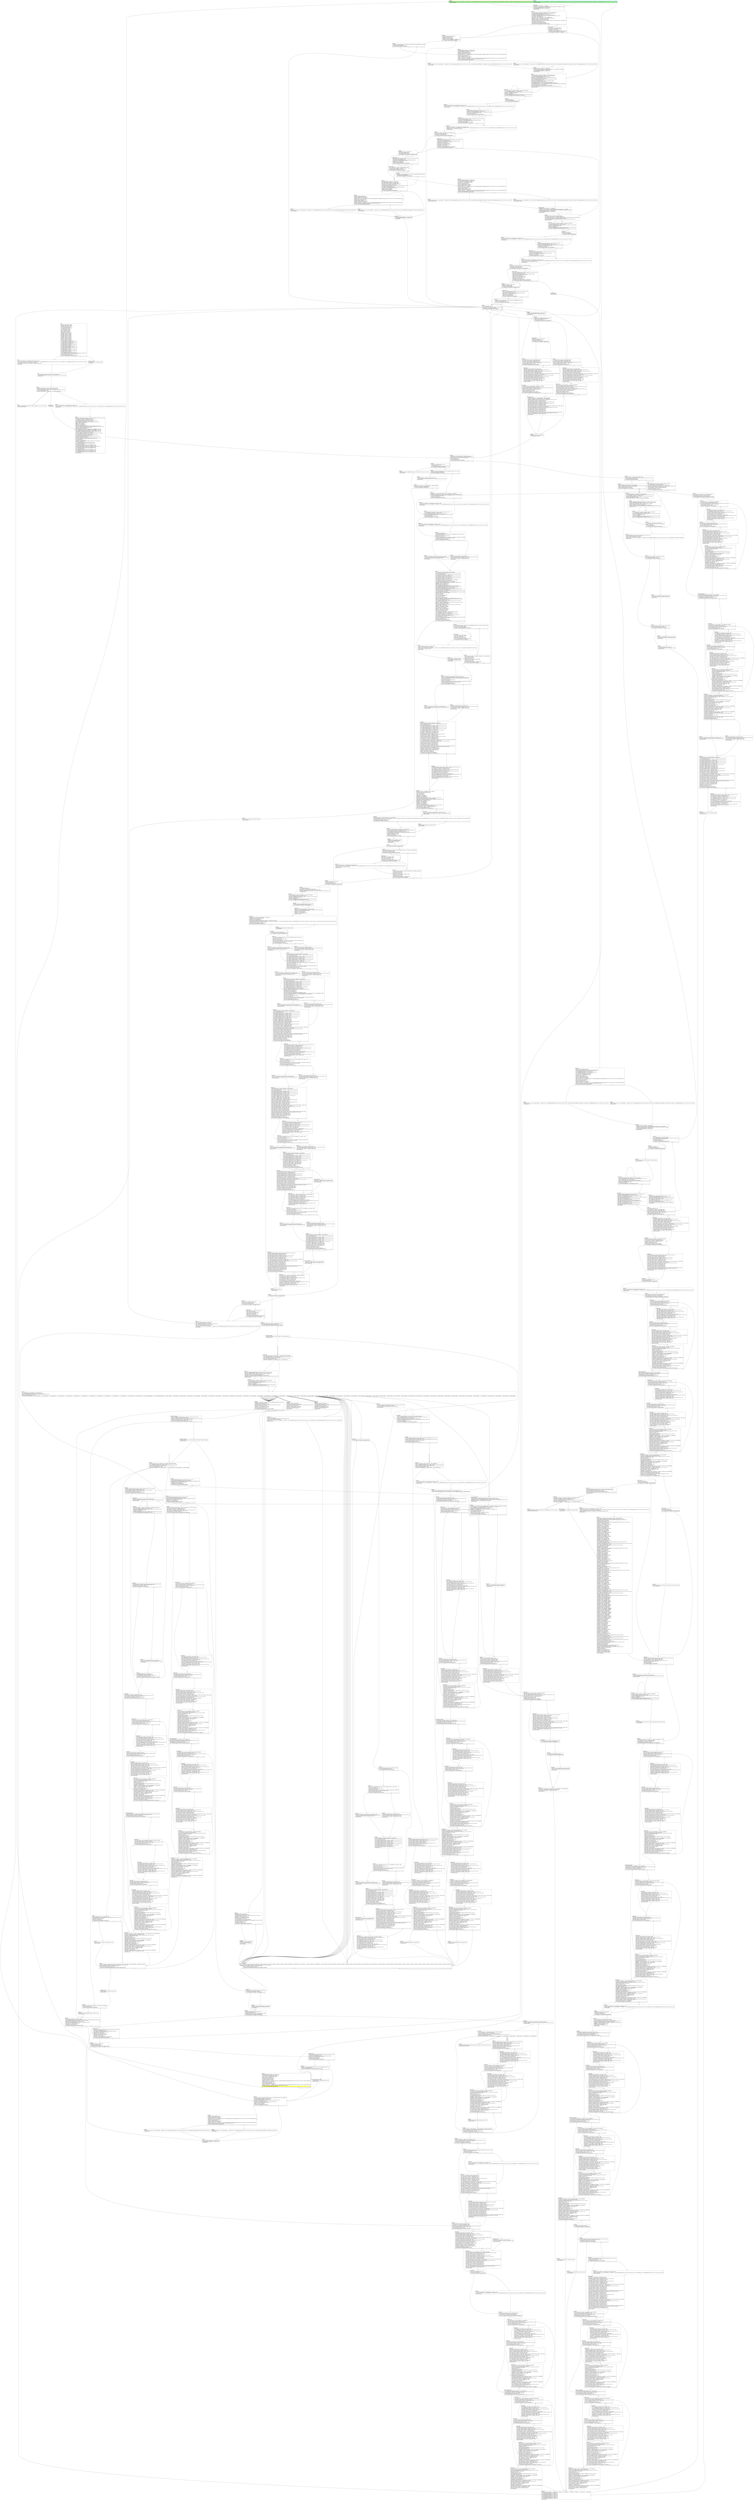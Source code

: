 digraph {
m_bb0 [shape = none, label  = <<table border="0" cellspacing="0">
<tr><td port="f1" border="1" colspan="2"><table bgcolor="LightYellow" border="0">
<tr><td align="left">if.else3549:</td></tr>
<tr><td bgcolor="lightgreen" align="left">  %call3555 = call i8* (i32, i32, i8*, i32, %struct.FILE_POS*, ...) @Error(i32 19, i32 5, i8* getelementptr inbounds ([45 x i8], [45 x i8]* @.str.18, i64 0, i64 0), i32 2, %struct.FILE_POS* nonnull %ofpos3552, i8* nonnull %21, i8* nonnull %22, i8* getelementptr inbounds ([7 x i8], [7 x i8]* @.str.17, i64 0, i64 0)) #5</td></tr>
<tr><td bgcolor="lightgreen" align="left">  br label %cleanup.thread</td></tr>
</table>
</td>
<td port="f2" border="1" colspan="2"><table bgcolor="LightCyan" border="0">
<tr><td align="left">if.then3542:</td></tr>
<tr><td bgcolor="lightgreen" align="left">  %call3548 = call i8* (i32, i32, i8*, i32, %struct.FILE_POS*, ...) @Error(i32 19, i32 4, i8* getelementptr inbounds ([45 x i8], [45 x i8]* @.str.16, i64 0, i64 0), i32 2, %struct.FILE_POS* nonnull %ofpos3552, i8* nonnull %21, i8* nonnull %22, i8* getelementptr inbounds ([7 x i8], [7 x i8]* @.str.17, i64 0, i64 0)) #5</td></tr>
<tr><td bgcolor="lightgreen" align="left">  br label %cleanup.thread</td></tr>
</table>
</td></tr>
</table>> ]
f_bb0 [shape = none, label  = <<table  border="0" cellspacing="0">
<tr><td port="f" border="1" colspan="2"><table border="0">
<tr><td align="left">entry:</td></tr>
<tr><td align="left">  %hd_inners = alloca %union.rec*, align 8</td></tr>
<tr><td align="left">  %dest_index = alloca %union.rec*, align 8</td></tr>
<tr><td align="left">  %tg_inners = alloca %union.rec*, align 8</td></tr>
<tr><td align="left">  %recs = alloca %union.rec*, align 8</td></tr>
<tr><td align="left">  %c = alloca %struct.CONSTRAINT, align 4</td></tr>
<tr><td align="left">  %n1 = alloca %union.rec*, align 8</td></tr>
<tr><td align="left">  %why = alloca %union.rec*, align 8</td></tr>
<tr><td align="left">  %junk = alloca %union.rec*, align 8</td></tr>
<tr><td align="left">  %num1 = alloca [20 x i8], align 16</td></tr>
<tr><td align="left">  %num2 = alloca [20 x i8], align 16</td></tr>
<tr><td align="left">  %num13562 = alloca [20 x i8], align 16</td></tr>
<tr><td align="left">  %num23563 = alloca [20 x i8], align 16</td></tr>
<tr><td align="left">  %num13692 = alloca [20 x i8], align 16</td></tr>
<tr><td align="left">  %num23693 = alloca [20 x i8], align 16</td></tr>
<tr><td align="left">  %num13896 = alloca [20 x i8], align 16</td></tr>
<tr><td align="left">  %num23897 = alloca [20 x i8], align 16</td></tr>
<tr><td align="left">  %num13945 = alloca [20 x i8], align 16</td></tr>
<tr><td align="left">  %num23946 = alloca [20 x i8], align 16</td></tr>
<tr><td align="left">  %num14170 = alloca [20 x i8], align 16</td></tr>
<tr><td align="left">  %num24171 = alloca [20 x i8], align 16</td></tr>
<tr><td align="left">  %0 = bitcast %union.rec** %hd_inners to i8*</td></tr>
<tr><td align="left">  call void @llvm.lifetime.start.p0i8(i64 8, i8* nonnull %0) #5</td></tr>
<tr><td align="left">  %1 = bitcast %union.rec** %dest_index to i8*</td></tr>
<tr><td align="left">  call void @llvm.lifetime.start.p0i8(i64 8, i8* nonnull %1) #5</td></tr>
<tr><td align="left">  %2 = bitcast %union.rec** %tg_inners to i8*</td></tr>
<tr><td align="left">  call void @llvm.lifetime.start.p0i8(i64 8, i8* nonnull %2) #5</td></tr>
<tr><td align="left">  %3 = bitcast %union.rec** %recs to i8*</td></tr>
<tr><td align="left">  call void @llvm.lifetime.start.p0i8(i64 8, i8* nonnull %3) #5</td></tr>
<tr><td align="left">  %4 = bitcast %struct.CONSTRAINT* %c to i8*</td></tr>
<tr><td align="left">  call void @llvm.lifetime.start.p0i8(i64 16, i8* nonnull %4) #5</td></tr>
<tr><td align="left">  %5 = bitcast %union.rec** %n1 to i8*</td></tr>
<tr><td align="left">  call void @llvm.lifetime.start.p0i8(i64 8, i8* nonnull %5) #5</td></tr>
<tr><td align="left">  %6 = bitcast %union.rec** %why to i8*</td></tr>
<tr><td align="left">  call void @llvm.lifetime.start.p0i8(i64 8, i8* nonnull %6) #5</td></tr>
<tr><td align="left">  %7 = bitcast %union.rec** %junk to i8*</td></tr>
<tr><td align="left">  call void @llvm.lifetime.start.p0i8(i64 8, i8* nonnull %7) #5</td></tr>
<tr><td align="left">  %osucc = getelementptr inbounds %union.rec, %union.rec* %hd, i64 0, i32 0, i32 0, i64 1, i32 1</td></tr>
<tr><td align="left">  %8 = load %union.rec*, %union.rec** %osucc, align 8, !tbaa !3</td></tr>
<tr><td align="left">  %cmp.not = icmp eq %union.rec* %8, %hd</td></tr>
<tr><td align="left">  br i1 %cmp.not, label %if.then, label %entry.if.end_crit_edge</td></tr>
</table>
</td></tr>
<tr><td border="1" port="fT">T</td><td border="1" port="fF">F</td></tr>
</table>> ]
f_bb1 [shape = none, label  = <<table  border="0" cellspacing="0">
<tr><td port="f" border="1"><table border="0">
<tr><td align="left">entry.if.end_crit_edge:</td></tr>
<tr><td align="left">  %9 = bitcast %union.rec* %8 to %struct.word_type*</td></tr>
<tr><td align="left">  br label %if.end</td></tr>
</table>
</td></tr>
</table>> ]
f_bb2 [shape = none, label  = <<table  border="0" cellspacing="0">
<tr><td port="f" border="1"><table border="0">
<tr><td align="left">if.then:</td></tr>
<tr><td align="left">  %10 = load %struct.FILE_POS*, %struct.FILE_POS** @no_fpos, align 8, !tbaa !6</td></tr>
<tr><td align="left">  %call = tail call i8* (i32, i32, i8*, i32, %struct.FILE_POS*, ...) @Error(i32 1, i32 2, i8* getelementptr inbounds ([20 x i8], [20 x i8]* @.str, i64 0, i64 0), i32 0, %struct.FILE_POS* %10, i8* getelementptr inbounds ([24 x i8], [24 x i8]* @.str.5, i64 0, i64 0)) #5</td></tr>
<tr><td align="left">  %.phi.trans.insert = bitcast %union.rec** %osucc to %struct.word_type**</td></tr>
<tr><td align="left">  %.pre = load %struct.word_type*, %struct.word_type** %.phi.trans.insert, align 8, !tbaa !3</td></tr>
<tr><td align="left">  br label %if.end</td></tr>
</table>
</td></tr>
</table>> ]
f_bb3 [shape = none, label  = <<table  border="0" cellspacing="0">
<tr><td port="f" border="1"><table border="0">
<tr><td align="left">if.end:</td></tr>
<tr><td align="left">  %11 = phi %struct.word_type* [ %.pre, %if.then ], [ %9, %entry.if.end_crit_edge ]</td></tr>
<tr><td align="left">  %opred = getelementptr inbounds %struct.word_type, %struct.word_type* %11, i64 0, i32 0, i64 0, i32 0</td></tr>
<tr><td align="left">  br label %for.cond</td></tr>
</table>
</td></tr>
</table>> ]
f_bb4 [shape = none, label  = <<table  border="0" cellspacing="0">
<tr><td port="f" border="1"><table border="0">
<tr><td align="left">for.cond:</td></tr>
<tr><td align="left">  %hd_index.0.in = phi %union.rec** [ %opred, %if.end ], [ %opred15, %for.inc ]</td></tr>
<tr><td align="left">  %hd_index.0 = load %union.rec*, %union.rec** %hd_index.0.in, align 8, !tbaa !3</td></tr>
<tr><td align="left">  %otype = getelementptr inbounds %union.rec, %union.rec* %hd_index.0, i64 0, i32 0, i32 1, i32 0, i32 0</td></tr>
<tr><td align="left">  %12 = load i8, i8* %otype, align 8, !tbaa !3</td></tr>
<tr><td align="left">  switch i8 %12, label %if.then23 [
    i8 0, label %for.inc
    i8 120, label %if.end25.loopexit
  ]</td></tr>
</table>
</td></tr>
</table>> ]
f_bb5 [shape = none, label  = <<table  border="0" cellspacing="0">
<tr><td port="f" border="1"><table border="0">
<tr><td align="left">for.inc:</td></tr>
<tr><td align="left">  %opred15 = getelementptr inbounds %union.rec, %union.rec* %hd_index.0, i64 0, i32 0, i32 0, i64 0, i32 0</td></tr>
<tr><td align="left">  br label %for.cond, !llvm.loop !8</td></tr>
</table>
</td></tr>
</table>> ]
f_bb6 [shape = none, label  = <<table  border="0" cellspacing="0">
<tr><td port="f" border="1"><table border="0">
<tr><td align="left">if.then23:</td></tr>
<tr><td align="left">  %13 = load %struct.FILE_POS*, %struct.FILE_POS** @no_fpos, align 8, !tbaa !6</td></tr>
<tr><td align="left">  %call24 = tail call i8* (i32, i32, i8*, i32, %struct.FILE_POS*, ...) @Error(i32 1, i32 2, i8* getelementptr inbounds ([20 x i8], [20 x i8]* @.str, i64 0, i64 0), i32 0, %struct.FILE_POS* %13, i8* getelementptr inbounds ([30 x i8], [30 x i8]* @.str.6, i64 0, i64 0)) #5</td></tr>
<tr><td align="left">  br label %if.end25</td></tr>
</table>
</td></tr>
</table>> ]
f_bb7 [shape = none, label  = <<table  border="0" cellspacing="0">
<tr><td port="f" border="1"><table border="0">
<tr><td align="left">if.end25.loopexit:</td></tr>
<tr><td align="left">  br label %if.end25</td></tr>
</table>
</td></tr>
</table>> ]
f_bb8 [shape = none, label  = <<table  border="0" cellspacing="0">
<tr><td port="f" border="1"><table border="0">
<tr><td align="left">if.end25:</td></tr>
<tr><td align="left">  %otype8789 = getelementptr inbounds %union.rec, %union.rec* %hd_index.0, i64 0, i32 0, i32 1, i32 0, i32 0</td></tr>
<tr><td align="left">  store %union.rec* null, %union.rec** %tg_inners, align 8, !tbaa !6</td></tr>
<tr><td align="left">  store %union.rec* null, %union.rec** %hd_inners, align 8, !tbaa !6</td></tr>
<tr><td align="left">  %14 = getelementptr inbounds %union.rec, %union.rec* %hd, i64 0, i32 0, i32 2</td></tr>
<tr><td align="left">  %os23 = bitcast %union.SECOND_UNION* %14 to %struct.anon.2*</td></tr>
<tr><td align="left">  %osized = getelementptr inbounds %struct.anon.2, %struct.anon.2* %os23, i64 0, i32 2</td></tr>
<tr><td align="left">  %bf.load = load i16, i16* %osized, align 2</td></tr>
<tr><td align="left">  %bf.lshr31 = lshr i16 %bf.load, 8</td></tr>
<tr><td align="left">  %bf.clear32 = and i16 %bf.lshr31, 1</td></tr>
<tr><td align="left">  %bf.cast33 = zext i16 %bf.clear32 to i32</td></tr>
<tr><td align="left">  %owhereto = getelementptr inbounds %union.rec, %union.rec* %hd, i64 0, i32 0, i32 6, i32 0</td></tr>
<tr><td align="left">  %osucc47 = getelementptr inbounds %union.rec, %union.rec* %hd_index.0, i64 0, i32 0, i32 0, i64 1, i32 1</td></tr>
<tr><td align="left">  %ofoll_or_prec = bitcast %union.SECOND_UNION* %14 to i8*</td></tr>
<tr><td align="left">  %cmp764.not = icmp eq i16 %bf.clear32, 0</td></tr>
<tr><td align="left">  %obc = getelementptr inbounds %struct.CONSTRAINT, %struct.CONSTRAINT* %c, i64 0, i32 0</td></tr>
<tr><td align="left">  %obfc = getelementptr inbounds %struct.CONSTRAINT, %struct.CONSTRAINT* %c, i64 0, i32 1</td></tr>
<tr><td align="left">  %ofc = getelementptr inbounds %struct.CONSTRAINT, %struct.CONSTRAINT* %c, i64 0, i32 2</td></tr>
<tr><td align="left">  %oenclose_obj970 = getelementptr inbounds %union.rec, %union.rec* %hd, i64 0, i32 0, i32 12</td></tr>
<tr><td align="left">  %15 = bitcast %union.rec** %dest_index to %struct.closure_type**</td></tr>
<tr><td align="left">  %osucc1046 = getelementptr inbounds %union.rec, %union.rec* %hd, i64 0, i32 0, i32 0, i64 0, i32 1</td></tr>
<tr><td align="left">  %16 = bitcast %union.rec** %osucc1046 to %struct.word_type**</td></tr>
<tr><td align="left">  %17 = getelementptr inbounds %union.rec, %union.rec* %hd, i64 0, i32 0, i32 3</td></tr>
<tr><td align="left">  %arrayidx1703 = bitcast %union.THIRD_UNION* %17 to i32*</td></tr>
<tr><td align="left">  %ofwd = getelementptr inbounds %union.rec, %union.rec* %hd, i64 0, i32 0, i32 3, i32 1</td></tr>
<tr><td align="left">  %arrayidx1720 = bitcast [8 x i8]* %ofwd to i32*</td></tr>
<tr><td align="left">  %ofpos1738 = getelementptr inbounds %union.rec, %union.rec* %hd, i64 0, i32 0, i32 1, i32 0</td></tr>
<tr><td align="left">  %18 = getelementptr inbounds %union.rec, %union.rec* %hd, i64 0, i32 0, i32 5</td></tr>
<tr><td align="left">  %19 = and i16 %bf.load, 2</td></tr>
<tr><td align="left">  %tobool1823.not = icmp eq i16 %19, 0</td></tr>
<tr><td align="left">  %opred3418 = getelementptr %union.rec, %union.rec* %hd, i64 0, i32 0, i32 0, i64 0, i32 0</td></tr>
<tr><td align="left">  %20 = zext i16 %bf.clear32 to i64</td></tr>
<tr><td align="left">  %21 = getelementptr inbounds [20 x i8], [20 x i8]* %num1, i64 0, i64 0</td></tr>
<tr><td align="left">  %22 = getelementptr inbounds [20 x i8], [20 x i8]* %num2, i64 0, i64 0</td></tr>
<tr><td align="left">  %sub3657 = xor i32 %bf.cast33, 1</td></tr>
<tr><td align="left">  %23 = getelementptr inbounds [20 x i8], [20 x i8]* %num13692, i64 0, i64 0</td></tr>
<tr><td align="left">  %24 = getelementptr inbounds [20 x i8], [20 x i8]* %num23693, i64 0, i64 0</td></tr>
<tr><td align="left">  %olimiter3874 = getelementptr inbounds %union.rec, %union.rec* %hd, i64 0, i32 0, i32 11</td></tr>
<tr><td align="left">  %25 = getelementptr inbounds [20 x i8], [20 x i8]* %num13896, i64 0, i64 0</td></tr>
<tr><td align="left">  %26 = getelementptr inbounds [20 x i8], [20 x i8]* %num23897, i64 0, i64 0</td></tr>
<tr><td align="left">  %27 = zext i32 %sub3657 to i64</td></tr>
<tr><td align="left">  %28 = getelementptr inbounds [20 x i8], [20 x i8]* %num13945, i64 0, i64 0</td></tr>
<tr><td align="left">  %29 = getelementptr inbounds [20 x i8], [20 x i8]* %num23946, i64 0, i64 0</td></tr>
<tr><td align="left">  %30 = getelementptr inbounds [20 x i8], [20 x i8]* %num13562, i64 0, i64 0</td></tr>
<tr><td align="left">  %31 = getelementptr inbounds [20 x i8], [20 x i8]* %num23563, i64 0, i64 0</td></tr>
<tr><td align="left">  br label %for.cond34</td></tr>
</table>
</td></tr>
</table>> ]
f_bb9 [shape = none, label  = <<table  border="0" cellspacing="0">
<tr><td port="f" border="1" colspan="2"><table border="0">
<tr><td align="left">for.cond34:</td></tr>
<tr><td align="left">  %bf.load39 = phi i16 [ %bf.load, %if.end25 ], [ %bf.load39.pre, %if.end5202 ]</td></tr>
<tr><td align="left">  %need_precedes.0 = phi i32 [ undef, %if.end25 ], [ %need_precedes.2, %if.end5202 ]</td></tr>
<tr><td align="left">  %32 = load %union.rec*, %union.rec** %owhereto, align 8, !tbaa !3</td></tr>
<tr><td align="left">  %33 = and i16 %bf.load39, 2</td></tr>
<tr><td align="left">  %tobool.not = icmp eq i16 %33, 0</td></tr>
<tr><td align="left">  br i1 %tobool.not, label %if.else580, label %if.then43</td></tr>
</table>
</td></tr>
<tr><td border="1" port="fT">T</td><td border="1" port="fF">F</td></tr>
</table>> ]
f_bb10 [shape = none, label  = <<table  border="0" cellspacing="0">
<tr><td port="f" border="1" colspan="2"><table border="0">
<tr><td align="left">if.then43:</td></tr>
<tr><td align="left">  %34 = load %union.rec*, %union.rec** %osucc47, align 8, !tbaa !3</td></tr>
<tr><td align="left">  %call48 = call %union.rec* @SearchGalley(%union.rec* %34, %union.rec* %32, i32 1, i32 0, i32 1, i32 1)</td></tr>
<tr><td align="left">  %cmp49 = icmp eq %union.rec* %call48, null</td></tr>
<tr><td align="left">  br i1 %cmp49, label %for.cond56, label %if.else</td></tr>
</table>
</td></tr>
<tr><td border="1" port="fT">T</td><td border="1" port="fF">F</td></tr>
</table>> ]
f_bb11 [shape = none, label  = <<table  border="0" cellspacing="0">
<tr><td port="f" border="1" colspan="2"><table border="0">
<tr><td align="left">for.cond56:</td></tr>
<tr><td align="left">  %hd.pn = phi %union.rec* [ %link.0, %if.end116 ], [ %hd, %if.then43 ]</td></tr>
<tr><td align="left">  %link.0.in = getelementptr inbounds %union.rec, %union.rec* %hd.pn, i64 0, i32 0, i32 0, i64 0, i32 1</td></tr>
<tr><td align="left">  %link.0 = load %union.rec*, %union.rec** %link.0.in, align 8, !tbaa !3</td></tr>
<tr><td align="left">  %cmp57.not = icmp eq %union.rec* %link.0, %hd</td></tr>
<tr><td align="left">  br i1 %cmp57.not, label %if.end147, label %for.cond64</td></tr>
</table>
</td></tr>
<tr><td border="1" port="fT">T</td><td border="1" port="fF">F</td></tr>
</table>> ]
f_bb12 [shape = none, label  = <<table  border="0" cellspacing="0">
<tr><td port="f" border="1"><table border="0">
<tr><td align="left">for.cond64:</td></tr>
<tr><td align="left">  %link.0.pn = phi %union.rec* [ %y.2, %for.cond64 ], [ %link.0, %for.cond56 ]</td></tr>
<tr><td align="left">  %y.2.in = getelementptr inbounds %union.rec, %union.rec* %link.0.pn, i64 0, i32 0, i32 0, i64 1, i32 0</td></tr>
<tr><td align="left">  %y.2 = load %union.rec*, %union.rec** %y.2.in, align 8, !tbaa !3</td></tr>
<tr><td align="left">  %otype68 = getelementptr inbounds %union.rec, %union.rec* %y.2, i64 0, i32 0, i32 1, i32 0, i32 0</td></tr>
<tr><td align="left">  %35 = load i8, i8* %otype68, align 8, !tbaa !3</td></tr>
<tr><td align="left">  switch i8 %35, label %if.end116 [
    i8 0, label %for.cond64
    i8 9, label %if.then86
  ]</td></tr>
</table>
</td></tr>
</table>> ]
f_bb13 [shape = none, label  = <<table  border="0" cellspacing="0">
<tr><td port="f" border="1"><table border="0">
<tr><td align="left">if.then86:</td></tr>
<tr><td align="left">  %osucc92 = getelementptr inbounds %union.rec, %union.rec* %y.2, i64 0, i32 0, i32 0, i64 0, i32 1</td></tr>
<tr><td align="left">  %opred96 = getelementptr inbounds %union.rec, %union.rec* %y.2, i64 0, i32 0, i32 0, i64 0, i32 0</td></tr>
<tr><td align="left">  %cond.in = select i1 %cmp764.not, %union.rec** %osucc92, %union.rec** %opred96</td></tr>
<tr><td align="left">  %36 = bitcast %union.rec** %cond.in to %struct.word_type**</td></tr>
<tr><td align="left">  %cond8110 = load %struct.word_type*, %struct.word_type** %36, align 8, !tbaa !3</td></tr>
<tr><td align="left">  %opred100 = getelementptr inbounds %struct.word_type, %struct.word_type* %cond8110, i64 0, i32 0, i64 1, i32 0</td></tr>
<tr><td align="left">  br label %for.cond101</td></tr>
</table>
</td></tr>
</table>> ]
f_bb14 [shape = none, label  = <<table  border="0" cellspacing="0">
<tr><td port="f" border="1" colspan="2"><table border="0">
<tr><td align="left">for.cond101:</td></tr>
<tr><td align="left">  %y.3.in = phi %union.rec** [ %opred100, %if.then86 ], [ %opred114, %for.cond101 ]</td></tr>
<tr><td align="left">  %y.3 = load %union.rec*, %union.rec** %y.3.in, align 8, !tbaa !3</td></tr>
<tr><td align="left">  %otype105 = getelementptr inbounds %union.rec, %union.rec* %y.3, i64 0, i32 0, i32 1, i32 0, i32 0</td></tr>
<tr><td align="left">  %37 = load i8, i8* %otype105, align 8, !tbaa !3</td></tr>
<tr><td align="left">  %cmp107 = icmp eq i8 %37, 0</td></tr>
<tr><td align="left">  %opred114 = getelementptr inbounds %union.rec, %union.rec* %y.3, i64 0, i32 0, i32 0, i64 1, i32 0</td></tr>
<tr><td align="left">  br i1 %cmp107, label %for.cond101, label %if.end116, !llvm.loop !10</td></tr>
</table>
</td></tr>
<tr><td border="1" port="fT">T</td><td border="1" port="fF">F</td></tr>
</table>> ]
f_bb15 [shape = none, label  = <<table  border="0" cellspacing="0">
<tr><td port="f" border="1" colspan="2"><table border="0">
<tr><td align="left">if.end116:</td></tr>
<tr><td align="left">  %38 = phi i8 [ %37, %for.cond101 ], [ %35, %for.cond64 ]</td></tr>
<tr><td align="left">  %y.4 = phi %union.rec* [ %y.3, %for.cond101 ], [ %y.2, %for.cond64 ]</td></tr>
<tr><td align="left">  %.off8271 = add i8 %38, -9</td></tr>
<tr><td align="left">  %39 = icmp ult i8 %.off8271, 91</td></tr>
<tr><td align="left">  br i1 %39, label %if.then141, label %for.cond56, !llvm.loop !11</td></tr>
</table>
</td></tr>
<tr><td border="1" port="fT">T</td><td border="1" port="fF">F</td></tr>
</table>> ]
f_bb16 [shape = none, label  = <<table  border="0" cellspacing="0">
<tr><td port="f" border="1"><table border="0">
<tr><td align="left">if.then141:</td></tr>
<tr><td align="left">  %ofpos = getelementptr inbounds %union.rec, %union.rec* %y.4, i64 0, i32 0, i32 1, i32 0</td></tr>
<tr><td align="left">  %40 = load %union.rec*, %union.rec** %18, align 8, !tbaa !3</td></tr>
<tr><td align="left">  %call145 = call i8* @SymName(%union.rec* %40) #5</td></tr>
<tr><td align="left">  %call146 = call i8* (i32, i32, i8*, i32, %struct.FILE_POS*, ...) @Error(i32 19, i32 1, i8* getelementptr inbounds ([40 x i8], [40 x i8]* @.str.7, i64 0, i64 0), i32 2, %struct.FILE_POS* nonnull %ofpos, i8* %call145) #5</td></tr>
<tr><td align="left">  br label %if.end147</td></tr>
</table>
</td></tr>
</table>> ]
f_bb17 [shape = none, label  = <<table  border="0" cellspacing="0">
<tr><td port="f" border="1" colspan="2"><table border="0">
<tr><td align="left">if.end147:</td></tr>
<tr><td align="left">  %41 = load %union.rec*, %union.rec** %hd_inners, align 8, !tbaa !6</td></tr>
<tr><td align="left">  %cmp148.not = icmp eq %union.rec* %41, null</td></tr>
<tr><td align="left">  br i1 %cmp148.not, label %if.end152, label %if.then150</td></tr>
</table>
</td></tr>
<tr><td border="1" port="fT">T</td><td border="1" port="fF">F</td></tr>
</table>> ]
f_bb18 [shape = none, label  = <<table  border="0" cellspacing="0">
<tr><td port="f" border="1"><table border="0">
<tr><td align="left">if.then150:</td></tr>
<tr><td align="left">  %call151 = call i32 @DisposeObject(%union.rec* nonnull %41) #5</td></tr>
<tr><td align="left">  store %union.rec* null, %union.rec** %hd_inners, align 8, !tbaa !6</td></tr>
<tr><td align="left">  br label %if.end152</td></tr>
</table>
</td></tr>
</table>> ]
f_bb19 [shape = none, label  = <<table  border="0" cellspacing="0">
<tr><td port="f" border="1" colspan="2"><table border="0">
<tr><td align="left">if.end152:</td></tr>
<tr><td align="left">  %42 = load %union.rec*, %union.rec** %tg_inners, align 8, !tbaa !6</td></tr>
<tr><td align="left">  %cmp153.not = icmp eq %union.rec* %42, null</td></tr>
<tr><td align="left">  br i1 %cmp153.not, label %if.end157, label %if.then155</td></tr>
</table>
</td></tr>
<tr><td border="1" port="fT">T</td><td border="1" port="fF">F</td></tr>
</table>> ]
f_bb20 [shape = none, label  = <<table  border="0" cellspacing="0">
<tr><td port="f" border="1"><table border="0">
<tr><td align="left">if.then155:</td></tr>
<tr><td align="left">  %call156 = call i32 @DisposeObject(%union.rec* nonnull %42) #5</td></tr>
<tr><td align="left">  store %union.rec* null, %union.rec** %tg_inners, align 8, !tbaa !6</td></tr>
<tr><td align="left">  br label %if.end157</td></tr>
</table>
</td></tr>
</table>> ]
f_bb21 [shape = none, label  = <<table  border="0" cellspacing="0">
<tr><td port="f" border="1"><table border="0">
<tr><td align="left">if.end157:</td></tr>
<tr><td align="left">  call void @KillGalley(%union.rec* %hd, i32 0) #5</td></tr>
<tr><td align="left">  store %union.rec* null, %union.rec** %inners, align 8, !tbaa !6</td></tr>
<tr><td align="left">  br label %cleanup7327</td></tr>
</table>
</td></tr>
</table>> ]
f_bb22 [shape = none, label  = <<table  border="0" cellspacing="0">
<tr><td port="f" border="1" colspan="2"><table border="0">
<tr><td align="left">if.else:</td></tr>
<tr><td align="left">  %43 = getelementptr inbounds %union.rec, %union.rec* %call48, i64 0, i32 0, i32 5</td></tr>
<tr><td align="left">  %44 = bitcast %union.rec** %43 to %struct.closure_type**</td></tr>
<tr><td align="left">  %45 = load %struct.closure_type*, %struct.closure_type** %44, align 8, !tbaa !3</td></tr>
<tr><td align="left">  %oactual161 = getelementptr inbounds %struct.closure_type, %struct.closure_type* %45, i64 0, i32 5</td></tr>
<tr><td align="left">  %46 = load %union.rec*, %union.rec** %oactual161, align 8, !tbaa !3</td></tr>
<tr><td align="left">  %47 = load %union.rec*, %union.rec** @InputSym, align 8, !tbaa !6</td></tr>
<tr><td align="left">  %cmp162 = icmp eq %union.rec* %46, %47</td></tr>
<tr><td align="left">  br i1 %cmp162, label %if.then164, label %if.end615</td></tr>
</table>
</td></tr>
<tr><td border="1" port="fT">T</td><td border="1" port="fF">F</td></tr>
</table>> ]
f_bb23 [shape = none, label  = <<table  border="0" cellspacing="0">
<tr><td port="f" border="1" colspan="2"><table border="0">
<tr><td align="left">if.then164:</td></tr>
<tr><td align="left">  store %union.rec* %hd_index.0, %union.rec** @xx_hold, align 8, !tbaa !6</td></tr>
<tr><td align="left">  %48 = load %union.rec*, %union.rec** %osucc47, align 8, !tbaa !3</td></tr>
<tr><td align="left">  %cmp169.not8439 = icmp eq %union.rec* %48, %hd_index.0</td></tr>
<tr><td align="left">  br i1 %cmp169.not8439, label %while.cond287.preheader, label %while.body</td></tr>
</table>
</td></tr>
<tr><td border="1" port="fT">T</td><td border="1" port="fF">F</td></tr>
</table>> ]
f_bb24 [shape = none, label  = <<table  border="0" cellspacing="0">
<tr><td port="f" border="1" colspan="2"><table border="0">
<tr><td align="left">while.cond287.preheader:</td></tr>
<tr><td align="left">  %49 = phi %union.rec* [ %hd_index.0, %if.then164 ], [ %70, %cond.end249 ]</td></tr>
<tr><td align="left">  %osucc2918440 = getelementptr inbounds %union.rec, %union.rec* %49, i64 0, i32 0, i32 0, i64 0, i32 1</td></tr>
<tr><td align="left">  %50 = load %union.rec*, %union.rec** %osucc2918440, align 8, !tbaa !3</td></tr>
<tr><td align="left">  %cmp292.not8441 = icmp eq %union.rec* %50, %49</td></tr>
<tr><td align="left">  br i1 %cmp292.not8441, label %while.end414, label %while.body294</td></tr>
</table>
</td></tr>
<tr><td border="1" port="fT">T</td><td border="1" port="fF">F</td></tr>
</table>> ]
f_bb25 [shape = none, label  = <<table  border="0" cellspacing="0">
<tr><td port="f" border="1" colspan="2"><table border="0">
<tr><td align="left">while.body:</td></tr>
<tr><td align="left">  %51 = phi %union.rec* [ %71, %cond.end249 ], [ %48, %if.then164 ]</td></tr>
<tr><td align="left">  store %union.rec* %51, %union.rec** @xx_link, align 8, !tbaa !6</td></tr>
<tr><td align="left">  %osucc178 = getelementptr inbounds %union.rec, %union.rec* %51, i64 0, i32 0, i32 0, i64 1, i32 1</td></tr>
<tr><td align="left">  %52 = load %union.rec*, %union.rec** %osucc178, align 8, !tbaa !3</td></tr>
<tr><td align="left">  %cmp179 = icmp eq %union.rec* %52, %51</td></tr>
<tr><td align="left">  br i1 %cmp179, label %cond.end211, label %cond.false182</td></tr>
</table>
</td></tr>
<tr><td border="1" port="fT">T</td><td border="1" port="fF">F</td></tr>
</table>> ]
f_bb26 [shape = none, label  = <<table  border="0" cellspacing="0">
<tr><td port="f" border="1"><table border="0">
<tr><td align="left">cond.false182:</td></tr>
<tr><td align="left">  store %union.rec* %52, %union.rec** @zz_res, align 8, !tbaa !6</td></tr>
<tr><td align="left">  %53 = getelementptr inbounds %union.rec, %union.rec* %51, i64 0, i32 0, i32 0, i64 1, i32 0</td></tr>
<tr><td align="left">  %54 = load %union.rec*, %union.rec** %53, align 8, !tbaa !3</td></tr>
<tr><td align="left">  %opred194 = getelementptr inbounds %union.rec, %union.rec* %52, i64 0, i32 0, i32 0, i64 1, i32 0</td></tr>
<tr><td align="left">  store %union.rec* %54, %union.rec** %opred194, align 8, !tbaa !3</td></tr>
<tr><td align="left">  %55 = bitcast %union.rec** %53 to %struct.word_type**</td></tr>
<tr><td align="left">  %56 = load %struct.word_type*, %struct.word_type** %55, align 8, !tbaa !3</td></tr>
<tr><td align="left">  %osucc202 = getelementptr inbounds %struct.word_type, %struct.word_type* %56, i64 0, i32 0, i64 1, i32 1</td></tr>
<tr><td align="left">  store %union.rec* %52, %union.rec** %osucc202, align 8, !tbaa !3</td></tr>
<tr><td align="left">  store %union.rec* %51, %union.rec** %osucc178, align 8, !tbaa !3</td></tr>
<tr><td align="left">  %opred210 = getelementptr inbounds %union.rec, %union.rec* %51, i64 0, i32 0, i32 0, i64 1, i32 0</td></tr>
<tr><td align="left">  store %union.rec* %51, %union.rec** %opred210, align 8, !tbaa !3</td></tr>
<tr><td align="left">  br label %cond.end211</td></tr>
</table>
</td></tr>
</table>> ]
f_bb27 [shape = none, label  = <<table  border="0" cellspacing="0">
<tr><td port="f" border="1" colspan="2"><table border="0">
<tr><td align="left">cond.end211:</td></tr>
<tr><td align="left">  store %union.rec* %51, %union.rec** @zz_hold, align 8, !tbaa !6</td></tr>
<tr><td align="left">  %osucc216 = getelementptr inbounds %union.rec, %union.rec* %51, i64 0, i32 0, i32 0, i64 0, i32 1</td></tr>
<tr><td align="left">  %57 = load %union.rec*, %union.rec** %osucc216, align 8, !tbaa !3</td></tr>
<tr><td align="left">  %cmp217 = icmp eq %union.rec* %57, %51</td></tr>
<tr><td align="left">  br i1 %cmp217, label %cond.end249, label %cond.false220</td></tr>
</table>
</td></tr>
<tr><td border="1" port="fT">T</td><td border="1" port="fF">F</td></tr>
</table>> ]
f_bb28 [shape = none, label  = <<table  border="0" cellspacing="0">
<tr><td port="f" border="1"><table border="0">
<tr><td align="left">cond.false220:</td></tr>
<tr><td align="left">  store %union.rec* %57, %union.rec** @zz_res, align 8, !tbaa !6</td></tr>
<tr><td align="left">  %opred228 = getelementptr %union.rec, %union.rec* %51, i64 0, i32 0, i32 0, i64 0, i32 0</td></tr>
<tr><td align="left">  %58 = load %union.rec*, %union.rec** %opred228, align 8, !tbaa !3</td></tr>
<tr><td align="left">  %opred232 = getelementptr inbounds %union.rec, %union.rec* %57, i64 0, i32 0, i32 0, i64 0, i32 0</td></tr>
<tr><td align="left">  store %union.rec* %58, %union.rec** %opred232, align 8, !tbaa !3</td></tr>
<tr><td align="left">  %59 = load %union.rec*, %union.rec** @zz_res, align 8, !tbaa !6</td></tr>
<tr><td align="left">  %60 = load %struct.word_type**, %struct.word_type*** bitcast (%union.rec** @zz_hold to %struct.word_type***), align 8, !tbaa !6</td></tr>
<tr><td align="left">  %61 = load %struct.word_type*, %struct.word_type** %60, align 8, !tbaa !3</td></tr>
<tr><td align="left">  %osucc240 = getelementptr inbounds %struct.word_type, %struct.word_type* %61, i64 0, i32 0, i64 0, i32 1</td></tr>
<tr><td align="left">  store %union.rec* %59, %union.rec** %osucc240, align 8, !tbaa !3</td></tr>
<tr><td align="left">  %osucc244 = getelementptr inbounds %struct.word_type*, %struct.word_type** %60, i64 1</td></tr>
<tr><td align="left">  %62 = bitcast %struct.word_type** %osucc244 to %struct.word_type***</td></tr>
<tr><td align="left">  store %struct.word_type** %60, %struct.word_type*** %62, align 8, !tbaa !3</td></tr>
<tr><td align="left">  %63 = bitcast %struct.word_type** %60 to %struct.word_type***</td></tr>
<tr><td align="left">  store %struct.word_type** %60, %struct.word_type*** %63, align 8, !tbaa !3</td></tr>
<tr><td align="left">  %.pre8585 = load %union.rec*, %union.rec** @xx_link, align 8, !tbaa !6</td></tr>
<tr><td align="left">  br label %cond.end249</td></tr>
</table>
</td></tr>
</table>> ]
f_bb29 [shape = none, label  = <<table  border="0" cellspacing="0">
<tr><td port="f" border="1" colspan="2"><table border="0">
<tr><td align="left">cond.end249:</td></tr>
<tr><td align="left">  %64 = phi %union.rec* [ %51, %cond.end211 ], [ %.pre8585, %cond.false220 ]</td></tr>
<tr><td align="left">  store %union.rec* %64, %union.rec** @zz_hold, align 8, !tbaa !6</td></tr>
<tr><td align="left">  %otype254 = getelementptr inbounds %union.rec, %union.rec* %64, i64 0, i32 0, i32 1, i32 0, i32 0</td></tr>
<tr><td align="left">  %65 = load i8, i8* %otype254, align 8, !tbaa !3</td></tr>
<tr><td align="left">  %.off = add i8 %65, -11</td></tr>
<tr><td align="left">  %switch = icmp ult i8 %.off, 2</td></tr>
<tr><td align="left">  %66 = getelementptr inbounds %union.rec, %union.rec* %64, i64 0, i32 0, i32 1, i32 0, i32 1</td></tr>
<tr><td align="left">  %idxprom = zext i8 %65 to i64</td></tr>
<tr><td align="left">  %arrayidx275 = getelementptr inbounds [0 x i8], [0 x i8]* @zz_lengths, i64 0, i64 %idxprom</td></tr>
<tr><td align="left">  %cond278.in.in = select i1 %switch, i8* %66, i8* %arrayidx275</td></tr>
<tr><td align="left">  %cond278.in = load i8, i8* %cond278.in.in, align 1, !tbaa !3</td></tr>
<tr><td align="left">  %cond278 = zext i8 %cond278.in to i32</td></tr>
<tr><td align="left">  store i32 %cond278, i32* @zz_size, align 4, !tbaa !12</td></tr>
<tr><td align="left">  %idxprom279 = zext i8 %cond278.in to i64</td></tr>
<tr><td align="left">  %arrayidx280 = getelementptr inbounds [0 x %union.rec*], [0 x %union.rec*]* @zz_free, i64 0, i64 %idxprom279</td></tr>
<tr><td align="left">  %67 = load %union.rec*, %union.rec** %arrayidx280, align 8, !tbaa !6</td></tr>
<tr><td align="left">  %opred284 = getelementptr %union.rec, %union.rec* %64, i64 0, i32 0, i32 0, i64 0, i32 0</td></tr>
<tr><td align="left">  store %union.rec* %67, %union.rec** %opred284, align 8, !tbaa !3</td></tr>
<tr><td align="left">  %68 = load %union.rec*, %union.rec** @zz_hold, align 8, !tbaa !6</td></tr>
<tr><td align="left">  %69 = load i32, i32* @zz_size, align 4, !tbaa !12</td></tr>
<tr><td align="left">  %idxprom285 = sext i32 %69 to i64</td></tr>
<tr><td align="left">  %arrayidx286 = getelementptr inbounds [0 x %union.rec*], [0 x %union.rec*]* @zz_free, i64 0, i64 %idxprom285</td></tr>
<tr><td align="left">  store %union.rec* %68, %union.rec** %arrayidx286, align 8, !tbaa !6</td></tr>
<tr><td align="left">  %70 = load %union.rec*, %union.rec** @xx_hold, align 8, !tbaa !6</td></tr>
<tr><td align="left">  %osucc168 = getelementptr inbounds %union.rec, %union.rec* %70, i64 0, i32 0, i32 0, i64 1, i32 1</td></tr>
<tr><td align="left">  %71 = load %union.rec*, %union.rec** %osucc168, align 8, !tbaa !3</td></tr>
<tr><td align="left">  %cmp169.not = icmp eq %union.rec* %71, %70</td></tr>
<tr><td align="left">  br i1 %cmp169.not, label %while.cond287.preheader, label %while.body, !llvm.loop !14</td></tr>
</table>
</td></tr>
<tr><td border="1" port="fT">T</td><td border="1" port="fF">F</td></tr>
</table>> ]
f_bb30 [shape = none, label  = <<table  border="0" cellspacing="0">
<tr><td port="f" border="1" colspan="2"><table border="0">
<tr><td align="left">while.body294:</td></tr>
<tr><td align="left">  %72 = phi %union.rec* [ %92, %cond.end373 ], [ %50, %while.cond287.preheader ]</td></tr>
<tr><td align="left">  store %union.rec* %72, %union.rec** @xx_link, align 8, !tbaa !6</td></tr>
<tr><td align="left">  %osucc302 = getelementptr inbounds %union.rec, %union.rec* %72, i64 0, i32 0, i32 0, i64 1, i32 1</td></tr>
<tr><td align="left">  %73 = load %union.rec*, %union.rec** %osucc302, align 8, !tbaa !3</td></tr>
<tr><td align="left">  %cmp303 = icmp eq %union.rec* %73, %72</td></tr>
<tr><td align="left">  br i1 %cmp303, label %cond.end335, label %cond.false306</td></tr>
</table>
</td></tr>
<tr><td border="1" port="fT">T</td><td border="1" port="fF">F</td></tr>
</table>> ]
f_bb31 [shape = none, label  = <<table  border="0" cellspacing="0">
<tr><td port="f" border="1"><table border="0">
<tr><td align="left">cond.false306:</td></tr>
<tr><td align="left">  store %union.rec* %73, %union.rec** @zz_res, align 8, !tbaa !6</td></tr>
<tr><td align="left">  %74 = getelementptr inbounds %union.rec, %union.rec* %72, i64 0, i32 0, i32 0, i64 1, i32 0</td></tr>
<tr><td align="left">  %75 = load %union.rec*, %union.rec** %74, align 8, !tbaa !3</td></tr>
<tr><td align="left">  %opred318 = getelementptr inbounds %union.rec, %union.rec* %73, i64 0, i32 0, i32 0, i64 1, i32 0</td></tr>
<tr><td align="left">  store %union.rec* %75, %union.rec** %opred318, align 8, !tbaa !3</td></tr>
<tr><td align="left">  %76 = bitcast %union.rec** %74 to %struct.word_type**</td></tr>
<tr><td align="left">  %77 = load %struct.word_type*, %struct.word_type** %76, align 8, !tbaa !3</td></tr>
<tr><td align="left">  %osucc326 = getelementptr inbounds %struct.word_type, %struct.word_type* %77, i64 0, i32 0, i64 1, i32 1</td></tr>
<tr><td align="left">  store %union.rec* %73, %union.rec** %osucc326, align 8, !tbaa !3</td></tr>
<tr><td align="left">  store %union.rec* %72, %union.rec** %osucc302, align 8, !tbaa !3</td></tr>
<tr><td align="left">  %opred334 = getelementptr inbounds %union.rec, %union.rec* %72, i64 0, i32 0, i32 0, i64 1, i32 0</td></tr>
<tr><td align="left">  store %union.rec* %72, %union.rec** %opred334, align 8, !tbaa !3</td></tr>
<tr><td align="left">  br label %cond.end335</td></tr>
</table>
</td></tr>
</table>> ]
f_bb32 [shape = none, label  = <<table  border="0" cellspacing="0">
<tr><td port="f" border="1" colspan="2"><table border="0">
<tr><td align="left">cond.end335:</td></tr>
<tr><td align="left">  store %union.rec* %72, %union.rec** @zz_hold, align 8, !tbaa !6</td></tr>
<tr><td align="left">  %osucc340 = getelementptr inbounds %union.rec, %union.rec* %72, i64 0, i32 0, i32 0, i64 0, i32 1</td></tr>
<tr><td align="left">  %78 = load %union.rec*, %union.rec** %osucc340, align 8, !tbaa !3</td></tr>
<tr><td align="left">  %cmp341 = icmp eq %union.rec* %78, %72</td></tr>
<tr><td align="left">  br i1 %cmp341, label %cond.end373, label %cond.false344</td></tr>
</table>
</td></tr>
<tr><td border="1" port="fT">T</td><td border="1" port="fF">F</td></tr>
</table>> ]
f_bb33 [shape = none, label  = <<table  border="0" cellspacing="0">
<tr><td port="f" border="1"><table border="0">
<tr><td align="left">cond.false344:</td></tr>
<tr><td align="left">  store %union.rec* %78, %union.rec** @zz_res, align 8, !tbaa !6</td></tr>
<tr><td align="left">  %opred352 = getelementptr %union.rec, %union.rec* %72, i64 0, i32 0, i32 0, i64 0, i32 0</td></tr>
<tr><td align="left">  %79 = load %union.rec*, %union.rec** %opred352, align 8, !tbaa !3</td></tr>
<tr><td align="left">  %opred356 = getelementptr inbounds %union.rec, %union.rec* %78, i64 0, i32 0, i32 0, i64 0, i32 0</td></tr>
<tr><td align="left">  store %union.rec* %79, %union.rec** %opred356, align 8, !tbaa !3</td></tr>
<tr><td align="left">  %80 = load %union.rec*, %union.rec** @zz_res, align 8, !tbaa !6</td></tr>
<tr><td align="left">  %81 = load %struct.word_type**, %struct.word_type*** bitcast (%union.rec** @zz_hold to %struct.word_type***), align 8, !tbaa !6</td></tr>
<tr><td align="left">  %82 = load %struct.word_type*, %struct.word_type** %81, align 8, !tbaa !3</td></tr>
<tr><td align="left">  %osucc364 = getelementptr inbounds %struct.word_type, %struct.word_type* %82, i64 0, i32 0, i64 0, i32 1</td></tr>
<tr><td align="left">  store %union.rec* %80, %union.rec** %osucc364, align 8, !tbaa !3</td></tr>
<tr><td align="left">  %osucc368 = getelementptr inbounds %struct.word_type*, %struct.word_type** %81, i64 1</td></tr>
<tr><td align="left">  %83 = bitcast %struct.word_type** %osucc368 to %struct.word_type***</td></tr>
<tr><td align="left">  store %struct.word_type** %81, %struct.word_type*** %83, align 8, !tbaa !3</td></tr>
<tr><td align="left">  %84 = bitcast %struct.word_type** %81 to %struct.word_type***</td></tr>
<tr><td align="left">  store %struct.word_type** %81, %struct.word_type*** %84, align 8, !tbaa !3</td></tr>
<tr><td align="left">  %.pre8586 = load %union.rec*, %union.rec** @xx_link, align 8, !tbaa !6</td></tr>
<tr><td align="left">  br label %cond.end373</td></tr>
</table>
</td></tr>
</table>> ]
f_bb34 [shape = none, label  = <<table  border="0" cellspacing="0">
<tr><td port="f" border="1" colspan="2"><table border="0">
<tr><td align="left">cond.end373:</td></tr>
<tr><td align="left">  %85 = phi %union.rec* [ %72, %cond.end335 ], [ %.pre8586, %cond.false344 ]</td></tr>
<tr><td align="left">  store %union.rec* %85, %union.rec** @zz_hold, align 8, !tbaa !6</td></tr>
<tr><td align="left">  %otype378 = getelementptr inbounds %union.rec, %union.rec* %85, i64 0, i32 0, i32 1, i32 0, i32 0</td></tr>
<tr><td align="left">  %86 = load i8, i8* %otype378, align 8, !tbaa !3</td></tr>
<tr><td align="left">  %.off8116 = add i8 %86, -11</td></tr>
<tr><td align="left">  %switch8117 = icmp ult i8 %.off8116, 2</td></tr>
<tr><td align="left">  %87 = getelementptr inbounds %union.rec, %union.rec* %85, i64 0, i32 0, i32 1, i32 0, i32 1</td></tr>
<tr><td align="left">  %idxprom401 = zext i8 %86 to i64</td></tr>
<tr><td align="left">  %arrayidx402 = getelementptr inbounds [0 x i8], [0 x i8]* @zz_lengths, i64 0, i64 %idxprom401</td></tr>
<tr><td align="left">  %cond405.in.in = select i1 %switch8117, i8* %87, i8* %arrayidx402</td></tr>
<tr><td align="left">  %cond405.in = load i8, i8* %cond405.in.in, align 1, !tbaa !3</td></tr>
<tr><td align="left">  %cond405 = zext i8 %cond405.in to i32</td></tr>
<tr><td align="left">  store i32 %cond405, i32* @zz_size, align 4, !tbaa !12</td></tr>
<tr><td align="left">  %idxprom406 = zext i8 %cond405.in to i64</td></tr>
<tr><td align="left">  %arrayidx407 = getelementptr inbounds [0 x %union.rec*], [0 x %union.rec*]* @zz_free, i64 0, i64 %idxprom406</td></tr>
<tr><td align="left">  %88 = load %union.rec*, %union.rec** %arrayidx407, align 8, !tbaa !6</td></tr>
<tr><td align="left">  %opred411 = getelementptr %union.rec, %union.rec* %85, i64 0, i32 0, i32 0, i64 0, i32 0</td></tr>
<tr><td align="left">  store %union.rec* %88, %union.rec** %opred411, align 8, !tbaa !3</td></tr>
<tr><td align="left">  %89 = load %union.rec*, %union.rec** @zz_hold, align 8, !tbaa !6</td></tr>
<tr><td align="left">  %90 = load i32, i32* @zz_size, align 4, !tbaa !12</td></tr>
<tr><td align="left">  %idxprom412 = sext i32 %90 to i64</td></tr>
<tr><td align="left">  %arrayidx413 = getelementptr inbounds [0 x %union.rec*], [0 x %union.rec*]* @zz_free, i64 0, i64 %idxprom412</td></tr>
<tr><td align="left">  store %union.rec* %89, %union.rec** %arrayidx413, align 8, !tbaa !6</td></tr>
<tr><td align="left">  %91 = load %union.rec*, %union.rec** @xx_hold, align 8, !tbaa !6</td></tr>
<tr><td align="left">  %osucc291 = getelementptr inbounds %union.rec, %union.rec* %91, i64 0, i32 0, i32 0, i64 0, i32 1</td></tr>
<tr><td align="left">  %92 = load %union.rec*, %union.rec** %osucc291, align 8, !tbaa !3</td></tr>
<tr><td align="left">  %cmp292.not = icmp eq %union.rec* %92, %91</td></tr>
<tr><td align="left">  br i1 %cmp292.not, label %while.end414, label %while.body294, !llvm.loop !15</td></tr>
</table>
</td></tr>
<tr><td border="1" port="fT">T</td><td border="1" port="fF">F</td></tr>
</table>> ]
f_bb35 [shape = none, label  = <<table  border="0" cellspacing="0">
<tr><td port="f" border="1" colspan="2"><table border="0">
<tr><td align="left">while.end414:</td></tr>
<tr><td align="left">  %.lcssa8281 = phi %union.rec* [ %49, %while.cond287.preheader ], [ %91, %cond.end373 ]</td></tr>
<tr><td align="left">  store %union.rec* %.lcssa8281, %union.rec** @zz_hold, align 8, !tbaa !6</td></tr>
<tr><td align="left">  %otype418 = getelementptr inbounds %union.rec, %union.rec* %.lcssa8281, i64 0, i32 0, i32 1, i32 0, i32 0</td></tr>
<tr><td align="left">  %93 = load i8, i8* %otype418, align 8, !tbaa !3</td></tr>
<tr><td align="left">  %.off8118 = add i8 %93, -11</td></tr>
<tr><td align="left">  %switch8119 = icmp ult i8 %.off8118, 2</td></tr>
<tr><td align="left">  %94 = getelementptr inbounds %union.rec, %union.rec* %.lcssa8281, i64 0, i32 0, i32 1, i32 0, i32 1</td></tr>
<tr><td align="left">  %idxprom441 = zext i8 %93 to i64</td></tr>
<tr><td align="left">  %arrayidx442 = getelementptr inbounds [0 x i8], [0 x i8]* @zz_lengths, i64 0, i64 %idxprom441</td></tr>
<tr><td align="left">  %cond445.in.in = select i1 %switch8119, i8* %94, i8* %arrayidx442</td></tr>
<tr><td align="left">  %cond445.in = load i8, i8* %cond445.in.in, align 1, !tbaa !3</td></tr>
<tr><td align="left">  %cond445 = zext i8 %cond445.in to i32</td></tr>
<tr><td align="left">  store i32 %cond445, i32* @zz_size, align 4, !tbaa !12</td></tr>
<tr><td align="left">  %idxprom446 = zext i8 %cond445.in to i64</td></tr>
<tr><td align="left">  %arrayidx447 = getelementptr inbounds [0 x %union.rec*], [0 x %union.rec*]* @zz_free, i64 0, i64 %idxprom446</td></tr>
<tr><td align="left">  %95 = load %union.rec*, %union.rec** %arrayidx447, align 8, !tbaa !6</td></tr>
<tr><td align="left">  %opred451 = getelementptr %union.rec, %union.rec* %.lcssa8281, i64 0, i32 0, i32 0, i64 0, i32 0</td></tr>
<tr><td align="left">  store %union.rec* %95, %union.rec** %opred451, align 8, !tbaa !3</td></tr>
<tr><td align="left">  %96 = load %union.rec*, %union.rec** @zz_hold, align 8, !tbaa !6</td></tr>
<tr><td align="left">  %97 = load i32, i32* @zz_size, align 4, !tbaa !12</td></tr>
<tr><td align="left">  %idxprom452 = sext i32 %97 to i64</td></tr>
<tr><td align="left">  %arrayidx453 = getelementptr inbounds [0 x %union.rec*], [0 x %union.rec*]* @zz_free, i64 0, i64 %idxprom452</td></tr>
<tr><td align="left">  store %union.rec* %96, %union.rec** %arrayidx453, align 8, !tbaa !6</td></tr>
<tr><td align="left">  %98 = load i8, i8* getelementptr inbounds ([0 x i8], [0 x i8]* @zz_lengths, i64 0, i64 0), align 1, !tbaa !3</td></tr>
<tr><td align="left">  %conv454 = zext i8 %98 to i32</td></tr>
<tr><td align="left">  store i32 %conv454, i32* @zz_size, align 4, !tbaa !12</td></tr>
<tr><td align="left">  %conv455 = zext i8 %98 to i64</td></tr>
<tr><td align="left">  %arrayidx462 = getelementptr inbounds [0 x %union.rec*], [0 x %union.rec*]* @zz_free, i64 0, i64 %conv455</td></tr>
<tr><td align="left">  %99 = load %union.rec*, %union.rec** %arrayidx462, align 8, !tbaa !6</td></tr>
<tr><td align="left">  %cmp463 = icmp eq %union.rec* %99, null</td></tr>
<tr><td align="left">  br i1 %cmp463, label %if.then465, label %if.else467</td></tr>
</table>
</td></tr>
<tr><td border="1" port="fT">T</td><td border="1" port="fF">F</td></tr>
</table>> ]
f_bb36 [shape = none, label  = <<table  border="0" cellspacing="0">
<tr><td port="f" border="1"><table border="0">
<tr><td align="left">if.then465:</td></tr>
<tr><td align="left">  %100 = load %struct.FILE_POS*, %struct.FILE_POS** @no_fpos, align 8, !tbaa !6</td></tr>
<tr><td align="left">  %call466 = call %union.rec* @GetMemory(i32 %conv454, %struct.FILE_POS* %100) #5</td></tr>
<tr><td align="left">  br label %cond.end536</td></tr>
</table>
</td></tr>
</table>> ]
f_bb37 [shape = none, label  = <<table  border="0" cellspacing="0">
<tr><td port="f" border="1"><table border="0">
<tr><td align="left">if.else467:</td></tr>
<tr><td align="left">  store %union.rec* %99, %union.rec** @zz_hold, align 8, !tbaa !6</td></tr>
<tr><td align="left">  %opred473 = getelementptr inbounds %union.rec, %union.rec* %99, i64 0, i32 0, i32 0, i64 0, i32 0</td></tr>
<tr><td align="left">  %101 = load %union.rec*, %union.rec** %opred473, align 8, !tbaa !3</td></tr>
<tr><td align="left">  store %union.rec* %101, %union.rec** %arrayidx462, align 8, !tbaa !6</td></tr>
<tr><td align="left">  br label %cond.end536</td></tr>
</table>
</td></tr>
</table>> ]
f_bb38 [shape = none, label  = <<table  border="0" cellspacing="0">
<tr><td port="f" border="1" colspan="2"><table border="0">
<tr><td align="left">cond.end536:</td></tr>
<tr><td align="left">  %.in8664 = phi %union.rec* [ %call466, %if.then465 ], [ %99, %if.else467 ]</td></tr>
<tr><td align="left">  %102 = getelementptr inbounds %union.rec, %union.rec* %.in8664, i64 0, i32 0, i32 1, i32 0, i32 0</td></tr>
<tr><td align="left">  store i8 0, i8* %102, align 8, !tbaa !3</td></tr>
<tr><td align="left">  %103 = getelementptr inbounds %union.rec, %union.rec* %.in8664, i64 0, i32 0, i32 0, i64 1, i32 1</td></tr>
<tr><td align="left">  store %union.rec* %.in8664, %union.rec** %103, align 8, !tbaa !3</td></tr>
<tr><td align="left">  %104 = getelementptr inbounds %union.rec, %union.rec* %.in8664, i64 0, i32 0, i32 0, i64 1, i32 0</td></tr>
<tr><td align="left">  store %union.rec* %.in8664, %union.rec** %104, align 8, !tbaa !3</td></tr>
<tr><td align="left">  %105 = getelementptr inbounds %union.rec, %union.rec* %.in8664, i64 0, i32 0, i32 0, i64 0, i32 1</td></tr>
<tr><td align="left">  store %union.rec* %.in8664, %union.rec** %105, align 8, !tbaa !3</td></tr>
<tr><td align="left">  %106 = getelementptr %union.rec, %union.rec* %.in8664, i64 0, i32 0, i32 0, i64 0, i32 0</td></tr>
<tr><td align="left">  store %union.rec* %.in8664, %union.rec** %106, align 8, !tbaa !3</td></tr>
<tr><td align="left">  store %union.rec* %.in8664, %union.rec** @xx_link, align 8, !tbaa !6</td></tr>
<tr><td align="left">  store %union.rec* %.in8664, %union.rec** @zz_res, align 8, !tbaa !6</td></tr>
<tr><td align="left">  store %union.rec* %call48, %union.rec** @zz_hold, align 8, !tbaa !6</td></tr>
<tr><td align="left">  %opred509 = getelementptr %union.rec, %union.rec* %call48, i64 0, i32 0, i32 0, i64 0, i32 0</td></tr>
<tr><td align="left">  %107 = load %union.rec*, %union.rec** %opred509, align 8, !tbaa !3</td></tr>
<tr><td align="left">  store %union.rec* %107, %union.rec** @zz_tmp, align 8, !tbaa !6</td></tr>
<tr><td align="left">  %opred513 = getelementptr %union.rec, %union.rec* %.in8664, i64 0, i32 0, i32 0, i64 0, i32 0</td></tr>
<tr><td align="left">  %108 = load %union.rec*, %union.rec** %opred513, align 8, !tbaa !3</td></tr>
<tr><td align="left">  store %union.rec* %108, %union.rec** %opred509, align 8, !tbaa !3</td></tr>
<tr><td align="left">  %109 = load %union.rec*, %union.rec** @zz_hold, align 8, !tbaa !6</td></tr>
<tr><td align="left">  %110 = load %struct.word_type**, %struct.word_type*** bitcast (%union.rec** @zz_res to %struct.word_type***), align 8, !tbaa !6</td></tr>
<tr><td align="left">  %111 = load %struct.word_type*, %struct.word_type** %110, align 8, !tbaa !3</td></tr>
<tr><td align="left">  %osucc525 = getelementptr inbounds %struct.word_type, %struct.word_type* %111, i64 0, i32 0, i64 0, i32 1</td></tr>
<tr><td align="left">  store %union.rec* %109, %union.rec** %osucc525, align 8, !tbaa !3</td></tr>
<tr><td align="left">  %112 = load %union.rec*, %union.rec** @zz_tmp, align 8, !tbaa !6</td></tr>
<tr><td align="left">  %opred529 = bitcast %struct.word_type** %110 to %union.rec**</td></tr>
<tr><td align="left">  store %union.rec* %112, %union.rec** %opred529, align 8, !tbaa !3</td></tr>
<tr><td align="left">  %113 = load %union.rec*, %union.rec** @zz_res, align 8, !tbaa !6</td></tr>
<tr><td align="left">  %114 = load %struct.word_type*, %struct.word_type** bitcast (%union.rec** @zz_tmp to %struct.word_type**), align 8, !tbaa !6</td></tr>
<tr><td align="left">  %osucc533 = getelementptr inbounds %struct.word_type, %struct.word_type* %114, i64 0, i32 0, i64 0, i32 1</td></tr>
<tr><td align="left">  store %union.rec* %113, %union.rec** %osucc533, align 8, !tbaa !3</td></tr>
<tr><td align="left">  %115 = load %union.rec*, %union.rec** @xx_link, align 8, !tbaa !6</td></tr>
<tr><td align="left">  store %union.rec* %115, %union.rec** @zz_res, align 8, !tbaa !6</td></tr>
<tr><td align="left">  store %union.rec* %hd, %union.rec** @zz_hold, align 8, !tbaa !6</td></tr>
<tr><td align="left">  %cmp538 = icmp eq %union.rec* %hd, null</td></tr>
<tr><td align="left">  %cmp542 = icmp eq %union.rec* %115, null</td></tr>
<tr><td align="left">  %or.cond8120 = select i1 %cmp538, i1 true, i1 %cmp542</td></tr>
<tr><td align="left">  br i1 %or.cond8120, label %cond.end576, label %cond.false545</td></tr>
</table>
</td></tr>
<tr><td border="1" port="fT">T</td><td border="1" port="fF">F</td></tr>
</table>> ]
f_bb39 [shape = none, label  = <<table  border="0" cellspacing="0">
<tr><td port="f" border="1"><table border="0">
<tr><td align="left">cond.false545:</td></tr>
<tr><td align="left">  %opred549 = getelementptr inbounds %union.rec, %union.rec* %hd, i64 0, i32 0, i32 0, i64 1, i32 0</td></tr>
<tr><td align="left">  %116 = load %union.rec*, %union.rec** %opred549, align 8, !tbaa !3</td></tr>
<tr><td align="left">  store %union.rec* %116, %union.rec** @zz_tmp, align 8, !tbaa !6</td></tr>
<tr><td align="left">  %117 = getelementptr inbounds %union.rec, %union.rec* %115, i64 0, i32 0, i32 0, i64 1, i32 0</td></tr>
<tr><td align="left">  %118 = load %union.rec*, %union.rec** %117, align 8, !tbaa !3</td></tr>
<tr><td align="left">  %119 = getelementptr inbounds %union.rec, %union.rec* %hd, i64 0, i32 0, i32 0, i64 1, i32 0</td></tr>
<tr><td align="left">  store %union.rec* %118, %union.rec** %119, align 8, !tbaa !3</td></tr>
<tr><td align="left">  %120 = bitcast %union.rec** %117 to %struct.word_type**</td></tr>
<tr><td align="left">  %121 = load %struct.word_type*, %struct.word_type** %120, align 8, !tbaa !3</td></tr>
<tr><td align="left">  %osucc565 = getelementptr inbounds %struct.word_type, %struct.word_type* %121, i64 0, i32 0, i64 1, i32 1</td></tr>
<tr><td align="left">  store %union.rec* %hd, %union.rec** %osucc565, align 8, !tbaa !3</td></tr>
<tr><td align="left">  store %union.rec* %116, %union.rec** %117, align 8, !tbaa !3</td></tr>
<tr><td align="left">  %osucc573 = getelementptr inbounds %union.rec, %union.rec* %116, i64 0, i32 0, i32 0, i64 1, i32 1</td></tr>
<tr><td align="left">  store %union.rec* %115, %union.rec** %osucc573, align 8, !tbaa !3</td></tr>
<tr><td align="left">  br label %cond.end576</td></tr>
</table>
</td></tr>
</table>> ]
f_bb40 [shape = none, label  = <<table  border="0" cellspacing="0">
<tr><td port="f" border="1"><table border="0">
<tr><td align="left">cond.end576:</td></tr>
<tr><td align="left">  store %union.rec* null, %union.rec** %inners, align 8, !tbaa !6</td></tr>
<tr><td align="left">  br label %cleanup7327</td></tr>
</table>
</td></tr>
</table>> ]
f_bb41 [shape = none, label  = <<table  border="0" cellspacing="0">
<tr><td port="f" border="1" colspan="2"><table border="0">
<tr><td align="left">if.else580:</td></tr>
<tr><td align="left">  %122 = load i8, i8* %ofoll_or_prec, align 8, !tbaa !3</td></tr>
<tr><td align="left">  %cmp585 = icmp eq i8 %122, -123</td></tr>
<tr><td align="left">  %123 = load %union.rec*, %union.rec** %osucc47, align 8, !tbaa !3</td></tr>
<tr><td align="left">  br i1 %cmp585, label %if.then587, label %if.else593</td></tr>
</table>
</td></tr>
<tr><td border="1" port="fT">T</td><td border="1" port="fF">F</td></tr>
</table>> ]
f_bb42 [shape = none, label  = <<table  border="0" cellspacing="0">
<tr><td port="f" border="1"><table border="0">
<tr><td align="left">if.then587:</td></tr>
<tr><td align="left">  %call592 = call %union.rec* @SearchGalley(%union.rec* %123, %union.rec* %32, i32 0, i32 1, i32 1, i32 0)</td></tr>
<tr><td align="left">  br label %if.end610</td></tr>
</table>
</td></tr>
</table>> ]
f_bb43 [shape = none, label  = <<table  border="0" cellspacing="0">
<tr><td port="f" border="1" colspan="2"><table border="0">
<tr><td align="left">if.else593:</td></tr>
<tr><td align="left">  %call598 = call %union.rec* @SearchGalley(%union.rec* %123, %union.rec* %32, i32 0, i32 1, i32 0, i32 0)</td></tr>
<tr><td align="left">  %cmp601 = icmp eq %union.rec* %call598, null</td></tr>
<tr><td align="left">  br i1 %cmp601, label %if.then603, label %if.end615</td></tr>
</table>
</td></tr>
<tr><td border="1" port="fT">T</td><td border="1" port="fF">F</td></tr>
</table>> ]
f_bb44 [shape = none, label  = <<table  border="0" cellspacing="0">
<tr><td port="f" border="1"><table border="0">
<tr><td align="left">if.then603:</td></tr>
<tr><td align="left">  %124 = load %union.rec*, %union.rec** %osucc47, align 8, !tbaa !3</td></tr>
<tr><td align="left">  %call608 = call %union.rec* @SearchGalley(%union.rec* %124, %union.rec* %32, i32 1, i32 1, i32 1, i32 0)</td></tr>
<tr><td align="left">  br label %if.end610</td></tr>
</table>
</td></tr>
</table>> ]
f_bb45 [shape = none, label  = <<table  border="0" cellspacing="0">
<tr><td port="f" border="1" colspan="2"><table border="0">
<tr><td align="left">if.end610:</td></tr>
<tr><td align="left">  %target_index.0 = phi %union.rec* [ %call592, %if.then587 ], [ %call608, %if.then603 ]</td></tr>
<tr><td align="left">  %cmp611 = icmp eq %union.rec* %target_index.0, null</td></tr>
<tr><td align="left">  br i1 %cmp611, label %if.then613, label %if.end615</td></tr>
</table>
</td></tr>
<tr><td border="1" port="fT">T</td><td border="1" port="fF">F</td></tr>
</table>> ]
f_bb46 [shape = none, label  = <<table  border="0" cellspacing="0">
<tr><td port="f" border="1"><table border="0">
<tr><td align="left">if.then613:</td></tr>
<tr><td align="left">  store %union.rec* null, %union.rec** %inners, align 8, !tbaa !6</td></tr>
<tr><td align="left">  br label %cleanup7327</td></tr>
</table>
</td></tr>
</table>> ]
f_bb47 [shape = none, label  = <<table  border="0" cellspacing="0">
<tr><td port="f" border="1" colspan="2"><table border="0">
<tr><td align="left">if.end615:</td></tr>
<tr><td align="left">  %need_precedes.2 = phi i32 [ %need_precedes.0, %if.else ], [ 0, %if.end610 ], [ 1, %if.else593 ]</td></tr>
<tr><td align="left">  %target_index.1 = phi %union.rec* [ %call48, %if.else ], [ %target_index.0, %if.end610 ], [ %call598, %if.else593 ]</td></tr>
<tr><td align="left">  %otype619 = getelementptr inbounds %union.rec, %union.rec* %target_index.1, i64 0, i32 0, i32 1, i32 0, i32 0</td></tr>
<tr><td align="left">  %125 = load i8, i8* %otype619, align 8, !tbaa !3</td></tr>
<tr><td align="left">  %cmp621 = icmp eq i8 %125, 121</td></tr>
<tr><td align="left">  br i1 %cmp621, label %if.end625, label %if.then623</td></tr>
</table>
</td></tr>
<tr><td border="1" port="fT">T</td><td border="1" port="fF">F</td></tr>
</table>> ]
f_bb48 [shape = none, label  = <<table  border="0" cellspacing="0">
<tr><td port="f" border="1"><table border="0">
<tr><td align="left">if.then623:</td></tr>
<tr><td align="left">  %126 = load %struct.FILE_POS*, %struct.FILE_POS** @no_fpos, align 8, !tbaa !6</td></tr>
<tr><td align="left">  %call624 = call i8* (i32, i32, i8*, i32, %struct.FILE_POS*, ...) @Error(i32 1, i32 2, i8* getelementptr inbounds ([20 x i8], [20 x i8]* @.str, i64 0, i64 0), i32 0, %struct.FILE_POS* %126, i8* getelementptr inbounds ([28 x i8], [28 x i8]* @.str.8, i64 0, i64 0)) #5</td></tr>
<tr><td align="left">  br label %if.end625</td></tr>
</table>
</td></tr>
</table>> ]
f_bb49 [shape = none, label  = <<table  border="0" cellspacing="0">
<tr><td port="f" border="1" colspan="2"><table border="0">
<tr><td align="left">if.end625:</td></tr>
<tr><td align="left">  %127 = getelementptr inbounds %union.rec, %union.rec* %target_index.1, i64 0, i32 0, i32 5</td></tr>
<tr><td align="left">  %128 = load %union.rec*, %union.rec** %127, align 8, !tbaa !3</td></tr>
<tr><td align="left">  %129 = getelementptr inbounds %union.rec, %union.rec* %128, i64 0, i32 0, i32 1</td></tr>
<tr><td align="left">  %otype631 = getelementptr %union.FIRST_UNION, %union.FIRST_UNION* %129, i64 0, i32 0, i32 0</td></tr>
<tr><td align="left">  %130 = load i8, i8* %otype631, align 8, !tbaa !3</td></tr>
<tr><td align="left">  %cmp633 = icmp eq i8 %130, 2</td></tr>
<tr><td align="left">  br i1 %cmp633, label %if.end637, label %if.then635</td></tr>
</table>
</td></tr>
<tr><td border="1" port="fT">T</td><td border="1" port="fF">F</td></tr>
</table>> ]
f_bb50 [shape = none, label  = <<table  border="0" cellspacing="0">
<tr><td port="f" border="1"><table border="0">
<tr><td align="left">if.then635:</td></tr>
<tr><td align="left">  %131 = load %struct.FILE_POS*, %struct.FILE_POS** @no_fpos, align 8, !tbaa !6</td></tr>
<tr><td align="left">  %call636 = call i8* (i32, i32, i8*, i32, %struct.FILE_POS*, ...) @Error(i32 1, i32 2, i8* getelementptr inbounds ([20 x i8], [20 x i8]* @.str, i64 0, i64 0), i32 0, %struct.FILE_POS* %131, i8* getelementptr inbounds ([22 x i8], [22 x i8]* @.str.9, i64 0, i64 0)) #5</td></tr>
<tr><td align="left">  br label %if.end637</td></tr>
</table>
</td></tr>
</table>> ]
f_bb51 [shape = none, label  = <<table  border="0" cellspacing="0">
<tr><td port="f" border="1" colspan="2"><table border="0">
<tr><td align="left">if.end637:</td></tr>
<tr><td align="left">  call void @EnterErrorBlock(i32 0) #5</td></tr>
<tr><td align="left">  %132 = load i8, i8* getelementptr inbounds ([0 x i8], [0 x i8]* @zz_lengths, i64 0, i64 8), align 1, !tbaa !3</td></tr>
<tr><td align="left">  %conv638 = zext i8 %132 to i32</td></tr>
<tr><td align="left">  store i32 %conv638, i32* @zz_size, align 4, !tbaa !12</td></tr>
<tr><td align="left">  %conv639 = zext i8 %132 to i64</td></tr>
<tr><td align="left">  %arrayidx646 = getelementptr inbounds [0 x %union.rec*], [0 x %union.rec*]* @zz_free, i64 0, i64 %conv639</td></tr>
<tr><td align="left">  %133 = load %union.rec*, %union.rec** %arrayidx646, align 8, !tbaa !6</td></tr>
<tr><td align="left">  %cmp647 = icmp eq %union.rec* %133, null</td></tr>
<tr><td align="left">  br i1 %cmp647, label %if.then649, label %if.else651</td></tr>
</table>
</td></tr>
<tr><td border="1" port="fT">T</td><td border="1" port="fF">F</td></tr>
</table>> ]
f_bb52 [shape = none, label  = <<table  border="0" cellspacing="0">
<tr><td port="f" border="1"><table border="0">
<tr><td align="left">if.then649:</td></tr>
<tr><td align="left">  %134 = load %struct.FILE_POS*, %struct.FILE_POS** @no_fpos, align 8, !tbaa !6</td></tr>
<tr><td align="left">  %call650 = call %union.rec* @GetMemory(i32 %conv638, %struct.FILE_POS* %134) #5</td></tr>
<tr><td align="left">  store %union.rec* %call650, %union.rec** @zz_hold, align 8, !tbaa !6</td></tr>
<tr><td align="left">  br label %if.end661</td></tr>
</table>
</td></tr>
</table>> ]
f_bb53 [shape = none, label  = <<table  border="0" cellspacing="0">
<tr><td port="f" border="1"><table border="0">
<tr><td align="left">if.else651:</td></tr>
<tr><td align="left">  store %union.rec* %133, %union.rec** @zz_hold, align 8, !tbaa !6</td></tr>
<tr><td align="left">  %opred657 = getelementptr inbounds %union.rec, %union.rec* %133, i64 0, i32 0, i32 0, i64 0, i32 0</td></tr>
<tr><td align="left">  %135 = load %union.rec*, %union.rec** %opred657, align 8, !tbaa !3</td></tr>
<tr><td align="left">  store %union.rec* %135, %union.rec** %arrayidx646, align 8, !tbaa !6</td></tr>
<tr><td align="left">  br label %if.end661</td></tr>
</table>
</td></tr>
</table>> ]
f_bb54 [shape = none, label  = <<table  border="0" cellspacing="0">
<tr><td port="f" border="1" colspan="2"><table border="0">
<tr><td align="left">if.end661:</td></tr>
<tr><td align="left">  %.in = phi %union.rec* [ %call650, %if.then649 ], [ %133, %if.else651 ]</td></tr>
<tr><td align="left">  %136 = getelementptr inbounds %union.rec, %union.rec* %.in, i64 0, i32 0, i32 1, i32 0, i32 0</td></tr>
<tr><td align="left">  store i8 8, i8* %136, align 8, !tbaa !3</td></tr>
<tr><td align="left">  %137 = getelementptr inbounds %union.rec, %union.rec* %.in, i64 0, i32 0, i32 0, i64 1, i32 1</td></tr>
<tr><td align="left">  store %union.rec* %.in, %union.rec** %137, align 8, !tbaa !3</td></tr>
<tr><td align="left">  %138 = getelementptr inbounds %union.rec, %union.rec* %.in, i64 0, i32 0, i32 0, i64 1, i32 0</td></tr>
<tr><td align="left">  store %union.rec* %.in, %union.rec** %138, align 8, !tbaa !3</td></tr>
<tr><td align="left">  %139 = getelementptr inbounds %union.rec, %union.rec* %.in, i64 0, i32 0, i32 0, i64 0, i32 1</td></tr>
<tr><td align="left">  store %union.rec* %.in, %union.rec** %139, align 8, !tbaa !3</td></tr>
<tr><td align="left">  %140 = getelementptr %union.rec, %union.rec* %.in, i64 0, i32 0, i32 0, i64 0, i32 0</td></tr>
<tr><td align="left">  store %union.rec* %.in, %union.rec** %140, align 8, !tbaa !3</td></tr>
<tr><td align="left">  %141 = getelementptr inbounds %union.rec, %union.rec* %.in, i64 0, i32 0, i32 2</td></tr>
<tr><td align="left">  %os23684 = bitcast %union.SECOND_UNION* %141 to %struct.anon.2*</td></tr>
<tr><td align="left">  %oforce_gall = getelementptr inbounds %struct.anon.2, %struct.anon.2* %os23684, i64 0, i32 2</td></tr>
<tr><td align="left">  %bf.load685 = load i16, i16* %oforce_gall, align 2</td></tr>
<tr><td align="left">  %bf.clear686 = and i16 %bf.load685, -4097</td></tr>
<tr><td align="left">  store i16 %bf.clear686, i16* %oforce_gall, align 2</td></tr>
<tr><td align="left">  %olimiter = getelementptr inbounds %union.rec, %union.rec* %.in, i64 0, i32 0, i32 11</td></tr>
<tr><td align="left">  %oopt_components = getelementptr inbounds %union.rec, %union.rec* %.in, i64 0, i32 0, i32 8</td></tr>
<tr><td align="left">  %142 = getelementptr inbounds %union.rec, %union.rec* %128, i64 0, i32 0, i32 2</td></tr>
<tr><td align="left">  %os23694 = bitcast %union.SECOND_UNION* %142 to %struct.anon.2*</td></tr>
<tr><td align="left">  %oexternal_hor = getelementptr inbounds %struct.anon.2, %struct.anon.2* %os23694, i64 0, i32 2</td></tr>
<tr><td align="left">  %143 = bitcast %union.rec** %oopt_components to i8*</td></tr>
<tr><td align="left">  call void @llvm.memset.p0i8.i64(i8* noundef nonnull align 8 dereferenceable(16) %143, i8 0, i64 16, i1 false)</td></tr>
<tr><td align="left">  %144 = bitcast %union.rec** %olimiter to i8*</td></tr>
<tr><td align="left">  call void @llvm.memset.p0i8.i64(i8* noundef nonnull align 8 dereferenceable(32) %144, i8 0, i64 32, i1 false)</td></tr>
<tr><td align="left">  %bf.load695 = load i16, i16* %oexternal_hor, align 2</td></tr>
<tr><td align="left">  %145 = shl i16 %bf.load695, 5</td></tr>
<tr><td align="left">  %146 = and i16 %145, 256</td></tr>
<tr><td align="left">  %bf.clear706 = and i16 %bf.load685, -4353</td></tr>
<tr><td align="left">  %147 = or i16 %146, %bf.clear706</td></tr>
<tr><td align="left">  %bf.set = xor i16 %147, 256</td></tr>
<tr><td align="left">  store i16 %bf.set, i16* %oforce_gall, align 2</td></tr>
<tr><td align="left">  %ofpos709 = getelementptr %union.FIRST_UNION, %union.FIRST_UNION* %129, i64 0, i32 0</td></tr>
<tr><td align="left">  %ofile_num = getelementptr inbounds %union.rec, %union.rec* %128, i64 0, i32 0, i32 1, i32 0, i32 2</td></tr>
<tr><td align="left">  %148 = load i16, i16* %ofile_num, align 2, !tbaa !3</td></tr>
<tr><td align="left">  %149 = getelementptr inbounds %union.rec, %union.rec* %.in, i64 0, i32 0, i32 1, i32 0, i32 2</td></tr>
<tr><td align="left">  store i16 %148, i16* %149, align 2, !tbaa !3</td></tr>
<tr><td align="left">  %oline_num = getelementptr inbounds %union.rec, %union.rec* %128, i64 0, i32 0, i32 1, i32 0, i32 3</td></tr>
<tr><td align="left">  %bf.load717 = load i32, i32* %oline_num, align 4</td></tr>
<tr><td align="left">  %bf.clear718 = and i32 %bf.load717, 1048575</td></tr>
<tr><td align="left">  %150 = getelementptr inbounds %union.rec, %union.rec* %.in, i64 0, i32 0, i32 1, i32 0, i32 3</td></tr>
<tr><td align="left">  %bf.load723 = load i32, i32* %150, align 4</td></tr>
<tr><td align="left">  %bf.clear725 = and i32 %bf.load723, -1048576</td></tr>
<tr><td align="left">  %bf.set726 = or i32 %bf.clear725, %bf.clear718</td></tr>
<tr><td align="left">  store i32 %bf.set726, i32* %150, align 4</td></tr>
<tr><td align="left">  %bf.load730 = load i32, i32* %oline_num, align 4</td></tr>
<tr><td align="left">  %bf.lshr731 = and i32 %bf.load730, -1048576</td></tr>
<tr><td align="left">  %bf.set740 = or i32 %bf.lshr731, %bf.clear718</td></tr>
<tr><td align="left">  store i32 %bf.set740, i32* %150, align 4</td></tr>
<tr><td align="left">  %151 = getelementptr inbounds %union.rec, %union.rec* %128, i64 0, i32 0, i32 5</td></tr>
<tr><td align="left">  %152 = load %union.rec*, %union.rec** %151, align 8, !tbaa !3</td></tr>
<tr><td align="left">  %153 = getelementptr inbounds %union.rec, %union.rec* %.in, i64 0, i32 0, i32 5</td></tr>
<tr><td align="left">  store %union.rec* %152, %union.rec** %153, align 8, !tbaa !3</td></tr>
<tr><td align="left">  %154 = getelementptr inbounds %union.rec, %union.rec* %.in, i64 0, i32 0, i32 6, i32 0</td></tr>
<tr><td align="left">  %ofoll_or_prec752 = bitcast %union.SECOND_UNION* %141 to i8*</td></tr>
<tr><td align="left">  %155 = bitcast %union.rec** %154 to i8*</td></tr>
<tr><td align="left">  call void @llvm.memset.p0i8.i64(i8* noundef nonnull align 8 dereferenceable(16) %155, i8 0, i64 16, i1 false)</td></tr>
<tr><td align="left">  store i8 -127, i8* %ofoll_or_prec752, align 8, !tbaa !3</td></tr>
<tr><td align="left">  %bf.clear763 = and i16 %bf.set, -4227</td></tr>
<tr><td align="left">  store i16 %bf.clear763, i16* %oforce_gall, align 2</td></tr>
<tr><td align="left">  br i1 %cmp764.not, label %if.else797, label %if.then766</td></tr>
</table>
</td></tr>
<tr><td border="1" port="fT">T</td><td border="1" port="fF">F</td></tr>
</table>> ]
f_bb55 [shape = none, label  = <<table  border="0" cellspacing="0">
<tr><td port="f" border="1" colspan="2"><table border="0">
<tr><td align="left">if.then766:</td></tr>
<tr><td align="left">  call void @Constrained(%union.rec* nonnull %128, %struct.CONSTRAINT* nonnull %c, i32 0, %union.rec** nonnull %junk) #5</td></tr>
<tr><td align="left">  %156 = load i32, i32* %obc, align 4, !tbaa !16</td></tr>
<tr><td align="left">  %cmp767.not = icmp eq i32 %156, 8388607</td></tr>
<tr><td align="left">  br i1 %cmp767.not, label %lor.lhs.false769, label %if.end783</td></tr>
</table>
</td></tr>
<tr><td border="1" port="fT">T</td><td border="1" port="fF">F</td></tr>
</table>> ]
f_bb56 [shape = none, label  = <<table  border="0" cellspacing="0">
<tr><td port="f" border="1" colspan="2"><table border="0">
<tr><td align="left">lor.lhs.false769:</td></tr>
<tr><td align="left">  %157 = load i32, i32* %obfc, align 4, !tbaa !18</td></tr>
<tr><td align="left">  %cmp770.not = icmp eq i32 %157, 8388607</td></tr>
<tr><td align="left">  %158 = load i32, i32* %ofc, align 4</td></tr>
<tr><td align="left">  %cmp773.not = icmp eq i32 %158, 8388607</td></tr>
<tr><td align="left">  %or.cond = select i1 %cmp770.not, i1 %cmp773.not, i1 false</td></tr>
<tr><td align="left">  br i1 %or.cond, label %if.then775, label %if.end783</td></tr>
</table>
</td></tr>
<tr><td border="1" port="fT">T</td><td border="1" port="fF">F</td></tr>
</table>> ]
f_bb57 [shape = none, label  = <<table  border="0" cellspacing="0">
<tr><td port="f" border="1"><table border="0">
<tr><td align="left">if.then775:</td></tr>
<tr><td align="left">  %159 = load %union.rec*, %union.rec** %151, align 8, !tbaa !3</td></tr>
<tr><td align="left">  %call781 = call i8* @SymName(%union.rec* %159) #5</td></tr>
<tr><td align="left">  %call782 = call i8* (i32, i32, i8*, i32, %struct.FILE_POS*, ...) @Error(i32 19, i32 2, i8* getelementptr inbounds ([44 x i8], [44 x i8]* @.str.10, i64 0, i64 0), i32 1, %struct.FILE_POS* nonnull %ofpos709, i8* %call781) #5</td></tr>
<tr><td align="left">  %.pr.pre = load i32, i32* %obc, align 4, !tbaa !16</td></tr>
<tr><td align="left">  br label %if.end783</td></tr>
</table>
</td></tr>
</table>> ]
f_bb58 [shape = none, label  = <<table  border="0" cellspacing="0">
<tr><td port="f" border="1" colspan="2"><table border="0">
<tr><td align="left">if.end783:</td></tr>
<tr><td align="left">  %160 = phi i32 [ %156, %if.then766 ], [ 8388607, %lor.lhs.false769 ], [ %.pr.pre, %if.then775 ]</td></tr>
<tr><td align="left">  %cmp785 = icmp sgt i32 %160, -1</td></tr>
<tr><td align="left">  %161 = load i32, i32* %obfc, align 4</td></tr>
<tr><td align="left">  %cmp789 = icmp sgt i32 %161, -1</td></tr>
<tr><td align="left">  %or.cond8471 = select i1 %cmp785, i1 %cmp789, i1 false</td></tr>
<tr><td align="left">  %162 = load i32, i32* %ofc, align 4</td></tr>
<tr><td align="left">  %cmp793 = icmp sgt i32 %162, -1</td></tr>
<tr><td align="left">  %or.cond8472 = select i1 %or.cond8471, i1 %cmp793, i1 false</td></tr>
<tr><td align="left">  br i1 %or.cond8472, label %if.end801, label %REJECT</td></tr>
</table>
</td></tr>
<tr><td border="1" port="fT">T</td><td border="1" port="fF">F</td></tr>
</table>> ]
f_bb59 [shape = none, label  = <<table  border="0" cellspacing="0">
<tr><td port="f" border="1"><table border="0">
<tr><td align="left">if.else797:</td></tr>
<tr><td align="left">  store i32 8388607, i32* %obc, align 4, !tbaa !16</td></tr>
<tr><td align="left">  store i32 8388607, i32* %obfc, align 4, !tbaa !18</td></tr>
<tr><td align="left">  store i32 8388607, i32* %ofc, align 4, !tbaa !19</td></tr>
<tr><td align="left">  br label %if.end801</td></tr>
</table>
</td></tr>
</table>> ]
f_bb60 [shape = none, label  = <<table  border="0" cellspacing="0">
<tr><td port="f" border="1" colspan="2"><table border="0">
<tr><td align="left">if.end801:</td></tr>
<tr><td align="left">  %163 = load %struct.FILE_POS*, %struct.FILE_POS** @no_fpos, align 8, !tbaa !6</td></tr>
<tr><td align="left">  %call802 = call %union.rec* @CopyObject(%union.rec* nonnull %128, %struct.FILE_POS* %163) #5</td></tr>
<tr><td align="left">  %164 = load i8, i8* getelementptr inbounds ([0 x i8], [0 x i8]* @zz_lengths, i64 0, i64 0), align 1, !tbaa !3</td></tr>
<tr><td align="left">  %conv803 = zext i8 %164 to i32</td></tr>
<tr><td align="left">  store i32 %conv803, i32* @zz_size, align 4, !tbaa !12</td></tr>
<tr><td align="left">  %conv804 = zext i8 %164 to i64</td></tr>
<tr><td align="left">  %arrayidx811 = getelementptr inbounds [0 x %union.rec*], [0 x %union.rec*]* @zz_free, i64 0, i64 %conv804</td></tr>
<tr><td align="left">  %165 = load %union.rec*, %union.rec** %arrayidx811, align 8, !tbaa !6</td></tr>
<tr><td align="left">  %cmp812 = icmp eq %union.rec* %165, null</td></tr>
<tr><td align="left">  br i1 %cmp812, label %if.then814, label %if.else816</td></tr>
</table>
</td></tr>
<tr><td border="1" port="fT">T</td><td border="1" port="fF">F</td></tr>
</table>> ]
f_bb61 [shape = none, label  = <<table  border="0" cellspacing="0">
<tr><td port="f" border="1"><table border="0">
<tr><td align="left">if.then814:</td></tr>
<tr><td align="left">  %166 = load %struct.FILE_POS*, %struct.FILE_POS** @no_fpos, align 8, !tbaa !6</td></tr>
<tr><td align="left">  %call815 = call %union.rec* @GetMemory(i32 %conv803, %struct.FILE_POS* %166) #5</td></tr>
<tr><td align="left">  br label %cond.end885</td></tr>
</table>
</td></tr>
</table>> ]
f_bb62 [shape = none, label  = <<table  border="0" cellspacing="0">
<tr><td port="f" border="1"><table border="0">
<tr><td align="left">if.else816:</td></tr>
<tr><td align="left">  store %union.rec* %165, %union.rec** @zz_hold, align 8, !tbaa !6</td></tr>
<tr><td align="left">  %opred822 = getelementptr inbounds %union.rec, %union.rec* %165, i64 0, i32 0, i32 0, i64 0, i32 0</td></tr>
<tr><td align="left">  %167 = load %union.rec*, %union.rec** %opred822, align 8, !tbaa !3</td></tr>
<tr><td align="left">  store %union.rec* %167, %union.rec** %arrayidx811, align 8, !tbaa !6</td></tr>
<tr><td align="left">  br label %cond.end885</td></tr>
</table>
</td></tr>
</table>> ]
f_bb63 [shape = none, label  = <<table  border="0" cellspacing="0">
<tr><td port="f" border="1" colspan="2"><table border="0">
<tr><td align="left">cond.end885:</td></tr>
<tr><td align="left">  %.in8646 = phi %union.rec* [ %call815, %if.then814 ], [ %165, %if.else816 ]</td></tr>
<tr><td align="left">  %168 = getelementptr inbounds %union.rec, %union.rec* %.in8646, i64 0, i32 0, i32 1, i32 0, i32 0</td></tr>
<tr><td align="left">  store i8 0, i8* %168, align 8, !tbaa !3</td></tr>
<tr><td align="left">  %169 = getelementptr inbounds %union.rec, %union.rec* %.in8646, i64 0, i32 0, i32 0, i64 1, i32 1</td></tr>
<tr><td align="left">  store %union.rec* %.in8646, %union.rec** %169, align 8, !tbaa !3</td></tr>
<tr><td align="left">  %170 = getelementptr inbounds %union.rec, %union.rec* %.in8646, i64 0, i32 0, i32 0, i64 1, i32 0</td></tr>
<tr><td align="left">  store %union.rec* %.in8646, %union.rec** %170, align 8, !tbaa !3</td></tr>
<tr><td align="left">  %171 = getelementptr inbounds %union.rec, %union.rec* %.in8646, i64 0, i32 0, i32 0, i64 0, i32 1</td></tr>
<tr><td align="left">  store %union.rec* %.in8646, %union.rec** %171, align 8, !tbaa !3</td></tr>
<tr><td align="left">  %172 = getelementptr %union.rec, %union.rec* %.in8646, i64 0, i32 0, i32 0, i64 0, i32 0</td></tr>
<tr><td align="left">  store %union.rec* %.in8646, %union.rec** %172, align 8, !tbaa !3</td></tr>
<tr><td align="left">  store %union.rec* %.in8646, %union.rec** @xx_link, align 8, !tbaa !6</td></tr>
<tr><td align="left">  store %union.rec* %.in8646, %union.rec** @zz_res, align 8, !tbaa !6</td></tr>
<tr><td align="left">  store %union.rec* %.in, %union.rec** @zz_hold, align 8, !tbaa !6</td></tr>
<tr><td align="left">  %opred858 = getelementptr %union.rec, %union.rec* %.in, i64 0, i32 0, i32 0, i64 0, i32 0</td></tr>
<tr><td align="left">  %173 = load %union.rec*, %union.rec** %opred858, align 8, !tbaa !3</td></tr>
<tr><td align="left">  store %union.rec* %173, %union.rec** @zz_tmp, align 8, !tbaa !6</td></tr>
<tr><td align="left">  %opred862 = getelementptr %union.rec, %union.rec* %.in8646, i64 0, i32 0, i32 0, i64 0, i32 0</td></tr>
<tr><td align="left">  %174 = load %union.rec*, %union.rec** %opred862, align 8, !tbaa !3</td></tr>
<tr><td align="left">  store %union.rec* %174, %union.rec** %opred858, align 8, !tbaa !3</td></tr>
<tr><td align="left">  %175 = load %union.rec*, %union.rec** @zz_hold, align 8, !tbaa !6</td></tr>
<tr><td align="left">  %176 = load %struct.word_type**, %struct.word_type*** bitcast (%union.rec** @zz_res to %struct.word_type***), align 8, !tbaa !6</td></tr>
<tr><td align="left">  %177 = load %struct.word_type*, %struct.word_type** %176, align 8, !tbaa !3</td></tr>
<tr><td align="left">  %osucc874 = getelementptr inbounds %struct.word_type, %struct.word_type* %177, i64 0, i32 0, i64 0, i32 1</td></tr>
<tr><td align="left">  store %union.rec* %175, %union.rec** %osucc874, align 8, !tbaa !3</td></tr>
<tr><td align="left">  %178 = load %union.rec*, %union.rec** @zz_tmp, align 8, !tbaa !6</td></tr>
<tr><td align="left">  %opred878 = bitcast %struct.word_type** %176 to %union.rec**</td></tr>
<tr><td align="left">  store %union.rec* %178, %union.rec** %opred878, align 8, !tbaa !3</td></tr>
<tr><td align="left">  %179 = load %union.rec*, %union.rec** @zz_res, align 8, !tbaa !6</td></tr>
<tr><td align="left">  %180 = load %struct.word_type*, %struct.word_type** bitcast (%union.rec** @zz_tmp to %struct.word_type**), align 8, !tbaa !6</td></tr>
<tr><td align="left">  %osucc882 = getelementptr inbounds %struct.word_type, %struct.word_type* %180, i64 0, i32 0, i64 0, i32 1</td></tr>
<tr><td align="left">  store %union.rec* %179, %union.rec** %osucc882, align 8, !tbaa !3</td></tr>
<tr><td align="left">  %.pre8588 = load %union.rec*, %union.rec** @xx_link, align 8, !tbaa !6</td></tr>
<tr><td align="left">  store %union.rec* %.pre8588, %union.rec** @zz_res, align 8, !tbaa !6</td></tr>
<tr><td align="left">  store %union.rec* %call802, %union.rec** @zz_hold, align 8, !tbaa !6</td></tr>
<tr><td align="left">  %cmp887 = icmp eq %union.rec* %call802, null</td></tr>
<tr><td align="left">  %cmp891 = icmp eq %union.rec* %.pre8588, null</td></tr>
<tr><td align="left">  %or.cond8122 = select i1 %cmp887, i1 true, i1 %cmp891</td></tr>
<tr><td align="left">  br i1 %or.cond8122, label %cond.end925, label %cond.false894</td></tr>
</table>
</td></tr>
<tr><td border="1" port="fT">T</td><td border="1" port="fF">F</td></tr>
</table>> ]
f_bb64 [shape = none, label  = <<table  border="0" cellspacing="0">
<tr><td port="f" border="1"><table border="0">
<tr><td align="left">cond.false894:</td></tr>
<tr><td align="left">  %opred898 = getelementptr inbounds %union.rec, %union.rec* %call802, i64 0, i32 0, i32 0, i64 1, i32 0</td></tr>
<tr><td align="left">  %181 = load %union.rec*, %union.rec** %opred898, align 8, !tbaa !3</td></tr>
<tr><td align="left">  store %union.rec* %181, %union.rec** @zz_tmp, align 8, !tbaa !6</td></tr>
<tr><td align="left">  %182 = getelementptr inbounds %union.rec, %union.rec* %.pre8588, i64 0, i32 0, i32 0, i64 1, i32 0</td></tr>
<tr><td align="left">  %183 = load %union.rec*, %union.rec** %182, align 8, !tbaa !3</td></tr>
<tr><td align="left">  %184 = getelementptr inbounds %union.rec, %union.rec* %call802, i64 0, i32 0, i32 0, i64 1, i32 0</td></tr>
<tr><td align="left">  store %union.rec* %183, %union.rec** %184, align 8, !tbaa !3</td></tr>
<tr><td align="left">  %185 = bitcast %union.rec** %182 to %struct.word_type**</td></tr>
<tr><td align="left">  %186 = load %struct.word_type*, %struct.word_type** %185, align 8, !tbaa !3</td></tr>
<tr><td align="left">  %osucc914 = getelementptr inbounds %struct.word_type, %struct.word_type* %186, i64 0, i32 0, i64 1, i32 1</td></tr>
<tr><td align="left">  store %union.rec* %call802, %union.rec** %osucc914, align 8, !tbaa !3</td></tr>
<tr><td align="left">  store %union.rec* %181, %union.rec** %182, align 8, !tbaa !3</td></tr>
<tr><td align="left">  %osucc922 = getelementptr inbounds %union.rec, %union.rec* %181, i64 0, i32 0, i32 0, i64 1, i32 1</td></tr>
<tr><td align="left">  store %union.rec* %.pre8588, %union.rec** %osucc922, align 8, !tbaa !3</td></tr>
<tr><td align="left">  br label %cond.end925</td></tr>
</table>
</td></tr>
</table>> ]
f_bb65 [shape = none, label  = <<table  border="0" cellspacing="0">
<tr><td port="f" border="1" colspan="2"><table border="0">
<tr><td align="left">cond.end925:</td></tr>
<tr><td align="left">  %call927 = call %union.rec* @DetachEnv(%union.rec* %call802) #5</td></tr>
<tr><td align="left">  %bf.load931 = load i16, i16* %oexternal_hor, align 2</td></tr>
<tr><td align="left">  %187 = and i16 %bf.load931, 24</td></tr>
<tr><td align="left">  %188 = icmp ne i16 %187, 0</td></tr>
<tr><td align="left">  %lor.ext = zext i1 %188 to i32</td></tr>
<tr><td align="left">  %bf.lshr949 = lshr i16 %bf.load931, 2</td></tr>
<tr><td align="left">  %bf.clear950 = and i16 %bf.lshr949, 1</td></tr>
<tr><td align="left">  %bf.cast951 = zext i16 %bf.clear950 to i32</td></tr>
<tr><td align="left">  %189 = getelementptr inbounds %union.rec, %union.rec* %target_index.1, i64 0, i32 0, i32 2</td></tr>
<tr><td align="left">  %os23954 = bitcast %union.SECOND_UNION* %189 to %struct.anon.2*</td></tr>
<tr><td align="left">  %onon_blocking = getelementptr inbounds %struct.anon.2, %struct.anon.2* %os23954, i64 0, i32 2</td></tr>
<tr><td align="left">  %bf.load955 = load i16, i16* %onon_blocking, align 2</td></tr>
<tr><td align="left">  %bf.clear956 = and i16 %bf.load955, 1</td></tr>
<tr><td align="left">  %bf.cast957 = zext i16 %bf.clear956 to i32</td></tr>
<tr><td align="left">  %bf.lshr962 = lshr i16 %bf.load955, 6</td></tr>
<tr><td align="left">  %bf.clear963 = and i16 %bf.lshr962, 1</td></tr>
<tr><td align="left">  %bf.cast964 = zext i16 %bf.clear963 to i32</td></tr>
<tr><td align="left">  %osave_style = getelementptr inbounds %union.rec, %union.rec* %128, i64 0, i32 0, i32 4, i32 0</td></tr>
<tr><td align="left">  %190 = load %union.rec*, %union.rec** %owhereto, align 8, !tbaa !3</td></tr>
<tr><td align="left">  %191 = load %union.rec*, %union.rec** %oenclose_obj970, align 8, !tbaa !3</td></tr>
<tr><td align="left">  %cmp971.not = icmp eq %union.rec* %191, null</td></tr>
<tr><td align="left">  br i1 %cmp971.not, label %cond.end978, label %cond.true973</td></tr>
</table>
</td></tr>
<tr><td border="1" port="fT">T</td><td border="1" port="fF">F</td></tr>
</table>> ]
f_bb66 [shape = none, label  = <<table  border="0" cellspacing="0">
<tr><td port="f" border="1"><table border="0">
<tr><td align="left">cond.true973:</td></tr>
<tr><td align="left">  %192 = load %struct.FILE_POS*, %struct.FILE_POS** @no_fpos, align 8, !tbaa !6</td></tr>
<tr><td align="left">  %call976 = call %union.rec* @CopyObject(%union.rec* nonnull %191, %struct.FILE_POS* %192) #5</td></tr>
<tr><td align="left">  br label %cond.end978</td></tr>
</table>
</td></tr>
</table>> ]
f_bb67 [shape = none, label  = <<table  border="0" cellspacing="0">
<tr><td port="f" border="1" colspan="2"><table border="0">
<tr><td align="left">cond.end978:</td></tr>
<tr><td align="left">  %cond979 = phi %union.rec* [ %call976, %cond.true973 ], [ null, %cond.end925 ]</td></tr>
<tr><td align="left">  call void @SizeGalley(%union.rec* nonnull %.in, %union.rec* %call927, i32 %lor.ext, i32 %bf.cast951, i32 %bf.cast957, i32 %bf.cast964, %struct.STYLE* nonnull %osave_style, %struct.CONSTRAINT* nonnull %c, %union.rec* %190, %union.rec** nonnull %dest_index, %union.rec** nonnull %recs, %union.rec** nonnull %tg_inners, %union.rec* %cond979) #5</td></tr>
<tr><td align="left">  %193 = load %union.rec*, %union.rec** %recs, align 8, !tbaa !6</td></tr>
<tr><td align="left">  %cmp980.not = icmp eq %union.rec* %193, null</td></tr>
<tr><td align="left">  br i1 %cmp980.not, label %if.end983, label %if.then982</td></tr>
</table>
</td></tr>
<tr><td border="1" port="fT">T</td><td border="1" port="fF">F</td></tr>
</table>> ]
f_bb68 [shape = none, label  = <<table  border="0" cellspacing="0">
<tr><td port="f" border="1"><table border="0">
<tr><td align="left">if.then982:</td></tr>
<tr><td align="left">  call void @ExpandRecursives(%union.rec* nonnull %193) #5</td></tr>
<tr><td align="left">  br label %if.end983</td></tr>
</table>
</td></tr>
</table>> ]
f_bb69 [shape = none, label  = <<table  border="0" cellspacing="0">
<tr><td port="f" border="1" colspan="2"><table border="0">
<tr><td align="left">if.end983:</td></tr>
<tr><td align="left">  %194 = load %struct.closure_type*, %struct.closure_type** %15, align 8, !tbaa !6</td></tr>
<tr><td align="left">  %oactual985 = getelementptr inbounds %struct.closure_type, %struct.closure_type* %194, i64 0, i32 5</td></tr>
<tr><td align="left">  %195 = load %union.rec*, %union.rec** %oactual985, align 8, !tbaa !3</td></tr>
<tr><td align="left">  %196 = getelementptr inbounds %union.rec, %union.rec* %195, i64 0, i32 0, i32 2</td></tr>
<tr><td align="left">  %197 = getelementptr %union.SECOND_UNION, %union.SECOND_UNION* %196, i64 0, i32 0, i32 0</td></tr>
<tr><td align="left">  %bf.load988 = load i32, i32* %197, align 8</td></tr>
<tr><td align="left">  %198 = and i32 %bf.load988, 1610612736</td></tr>
<tr><td align="left">  %cmp991 = icmp eq i32 %198, 0</td></tr>
<tr><td align="left">  br i1 %cmp991, label %if.then993, label %if.end1000</td></tr>
</table>
</td></tr>
<tr><td border="1" port="fT">T</td><td border="1" port="fF">F</td></tr>
</table>> ]
f_bb70 [shape = none, label  = <<table  border="0" cellspacing="0">
<tr><td port="f" border="1"><table border="0">
<tr><td align="left">if.then993:</td></tr>
<tr><td align="left">  %bf.clear998 = and i32 %bf.load988, -1610612737</td></tr>
<tr><td align="left">  %bf.set999 = or i32 %bf.clear998, 536870912</td></tr>
<tr><td align="left">  store i32 %bf.set999, i32* %197, align 8</td></tr>
<tr><td align="left">  br label %if.end1000</td></tr>
</table>
</td></tr>
</table>> ]
f_bb71 [shape = none, label  = <<table  border="0" cellspacing="0">
<tr><td port="f" border="1" colspan="2"><table border="0">
<tr><td align="left">if.end1000:</td></tr>
<tr><td align="left">  br i1 %cmp764.not, label %if.end1032, label %if.then1003</td></tr>
</table>
</td></tr>
<tr><td border="1" port="fT">T</td><td border="1" port="fF">F</td></tr>
</table>> ]
f_bb72 [shape = none, label  = <<table  border="0" cellspacing="0">
<tr><td port="f" border="1" colspan="2"><table border="0">
<tr><td align="left">if.then1003:</td></tr>
<tr><td align="left">  call void @Constrained(%union.rec* nonnull %195, %struct.CONSTRAINT* nonnull %c, i32 0, %union.rec** nonnull %junk) #5</td></tr>
<tr><td align="left">  %199 = load i32, i32* %obc, align 4, !tbaa !16</td></tr>
<tr><td align="left">  %cmp1006.not = icmp eq i32 %199, 8388607</td></tr>
<tr><td align="left">  br i1 %cmp1006.not, label %lor.lhs.false1008, label %if.end1018</td></tr>
</table>
</td></tr>
<tr><td border="1" port="fT">T</td><td border="1" port="fF">F</td></tr>
</table>> ]
f_bb73 [shape = none, label  = <<table  border="0" cellspacing="0">
<tr><td port="f" border="1" colspan="2"><table border="0">
<tr><td align="left">lor.lhs.false1008:</td></tr>
<tr><td align="left">  %200 = load i32, i32* %obfc, align 4, !tbaa !18</td></tr>
<tr><td align="left">  %cmp1010.not = icmp eq i32 %200, 8388607</td></tr>
<tr><td align="left">  %201 = load i32, i32* %ofc, align 4</td></tr>
<tr><td align="left">  %cmp1014.not = icmp eq i32 %201, 8388607</td></tr>
<tr><td align="left">  %or.cond8473 = select i1 %cmp1010.not, i1 %cmp1014.not, i1 false</td></tr>
<tr><td align="left">  br i1 %or.cond8473, label %if.then1016, label %if.end1018</td></tr>
</table>
</td></tr>
<tr><td border="1" port="fT">T</td><td border="1" port="fF">F</td></tr>
</table>> ]
f_bb74 [shape = none, label  = <<table  border="0" cellspacing="0">
<tr><td port="f" border="1"><table border="0">
<tr><td align="left">if.then1016:</td></tr>
<tr><td align="left">  %202 = load %struct.FILE_POS*, %struct.FILE_POS** @no_fpos, align 8, !tbaa !6</td></tr>
<tr><td align="left">  %call1017 = call i8* (i32, i32, i8*, i32, %struct.FILE_POS*, ...) @Error(i32 1, i32 2, i8* getelementptr inbounds ([20 x i8], [20 x i8]* @.str, i64 0, i64 0), i32 0, %struct.FILE_POS* %202, i8* getelementptr inbounds ([34 x i8], [34 x i8]* @.str.11, i64 0, i64 0)) #5</td></tr>
<tr><td align="left">  %.pr8199.pre = load i32, i32* %obc, align 4, !tbaa !16</td></tr>
<tr><td align="left">  br label %if.end1018</td></tr>
</table>
</td></tr>
</table>> ]
f_bb75 [shape = none, label  = <<table  border="0" cellspacing="0">
<tr><td port="f" border="1" colspan="2"><table border="0">
<tr><td align="left">if.end1018:</td></tr>
<tr><td align="left">  %203 = phi i32 [ %199, %if.then1003 ], [ 8388607, %lor.lhs.false1008 ], [ %.pr8199.pre, %if.then1016 ]</td></tr>
<tr><td align="left">  %cmp1020 = icmp sgt i32 %203, -1</td></tr>
<tr><td align="left">  %204 = load i32, i32* %obfc, align 4</td></tr>
<tr><td align="left">  %cmp1024 = icmp sgt i32 %204, -1</td></tr>
<tr><td align="left">  %or.cond8474 = select i1 %cmp1020, i1 %cmp1024, i1 false</td></tr>
<tr><td align="left">  %205 = load i32, i32* %ofc, align 4</td></tr>
<tr><td align="left">  %cmp1028 = icmp sgt i32 %205, -1</td></tr>
<tr><td align="left">  %or.cond8475 = select i1 %or.cond8474, i1 %cmp1028, i1 false</td></tr>
<tr><td align="left">  br i1 %or.cond8475, label %if.end1032, label %REJECT</td></tr>
</table>
</td></tr>
<tr><td border="1" port="fT">T</td><td border="1" port="fF">F</td></tr>
</table>> ]
f_bb76 [shape = none, label  = <<table  border="0" cellspacing="0">
<tr><td port="f" border="1" colspan="2"><table border="0">
<tr><td align="left">if.end1032:</td></tr>
<tr><td align="left">  %bf.load1037 = load i16, i16* %osized, align 2</td></tr>
<tr><td align="left">  %206 = and i16 %bf.load1037, 2</td></tr>
<tr><td align="left">  %tobool1041.not = icmp eq i16 %206, 0</td></tr>
<tr><td align="left">  br i1 %tobool1041.not, label %if.then1042, label %if.end1696</td></tr>
</table>
</td></tr>
<tr><td border="1" port="fT">T</td><td border="1" port="fF">F</td></tr>
</table>> ]
f_bb77 [shape = none, label  = <<table  border="0" cellspacing="0">
<tr><td port="f" border="1"><table border="0">
<tr><td align="left">if.then1042:</td></tr>
<tr><td align="left">  call void @EnterErrorBlock(i32 1) #5</td></tr>
<tr><td align="left">  store %union.rec* null, %union.rec** %n1, align 8, !tbaa !6</td></tr>
<tr><td align="left">  %207 = load %struct.word_type*, %struct.word_type** %16, align 8, !tbaa !3</td></tr>
<tr><td align="left">  %opred1050 = getelementptr inbounds %struct.word_type, %struct.word_type* %207, i64 0, i32 0, i64 1, i32 0</td></tr>
<tr><td align="left">  br label %for.cond1051</td></tr>
</table>
</td></tr>
</table>> ]
f_bb78 [shape = none, label  = <<table  border="0" cellspacing="0">
<tr><td port="f" border="1" colspan="2"><table border="0">
<tr><td align="left">for.cond1051:</td></tr>
<tr><td align="left">  %y.6.in = phi %union.rec** [ %opred1050, %if.then1042 ], [ %opred1064, %for.cond1051 ]</td></tr>
<tr><td align="left">  %y.6 = load %union.rec*, %union.rec** %y.6.in, align 8, !tbaa !3</td></tr>
<tr><td align="left">  %otype1055 = getelementptr inbounds %union.rec, %union.rec* %y.6, i64 0, i32 0, i32 1, i32 0, i32 0</td></tr>
<tr><td align="left">  %208 = load i8, i8* %otype1055, align 8, !tbaa !3</td></tr>
<tr><td align="left">  %cmp1057 = icmp eq i8 %208, 0</td></tr>
<tr><td align="left">  %opred1064 = getelementptr inbounds %union.rec, %union.rec* %y.6, i64 0, i32 0, i32 0, i64 1, i32 0</td></tr>
<tr><td align="left">  br i1 %cmp1057, label %for.cond1051, label %for.end1065, !llvm.loop !20</td></tr>
</table>
</td></tr>
<tr><td border="1" port="fT">T</td><td border="1" port="fF">F</td></tr>
</table>> ]
f_bb79 [shape = none, label  = <<table  border="0" cellspacing="0">
<tr><td port="f" border="1" colspan="2"><table border="0">
<tr><td align="left">for.end1065:</td></tr>
<tr><td align="left">  %call1066 = call %union.rec* @DetachEnv(%union.rec* nonnull %y.6) #5</td></tr>
<tr><td align="left">  br i1 %cmp764.not, label %cond.end1079, label %cond.true1069</td></tr>
</table>
</td></tr>
<tr><td border="1" port="fT">T</td><td border="1" port="fF">F</td></tr>
</table>> ]
f_bb80 [shape = none, label  = <<table  border="0" cellspacing="0">
<tr><td port="f" border="1"><table border="0">
<tr><td align="left">cond.true1069:</td></tr>
<tr><td align="left">  %os231072 = bitcast %union.SECOND_UNION* %196 to %struct.anon.2*</td></tr>
<tr><td align="left">  %othreaded1073 = getelementptr inbounds %struct.anon.2, %struct.anon.2* %os231072, i64 0, i32 2</td></tr>
<tr><td align="left">  %bf.load1074 = load i16, i16* %othreaded1073, align 2</td></tr>
<tr><td align="left">  %bf.lshr1075 = lshr i16 %bf.load1074, 2</td></tr>
<tr><td align="left">  %bf.clear1076 = and i16 %bf.lshr1075, 1</td></tr>
<tr><td align="left">  %bf.cast1077 = zext i16 %bf.clear1076 to i32</td></tr>
<tr><td align="left">  br label %cond.end1079</td></tr>
</table>
</td></tr>
</table>> ]
f_bb81 [shape = none, label  = <<table  border="0" cellspacing="0">
<tr><td port="f" border="1" colspan="2"><table border="0">
<tr><td align="left">cond.end1079:</td></tr>
<tr><td align="left">  %cond1080 = phi i32 [ %bf.cast1077, %cond.true1069 ], [ 0, %for.end1065 ]</td></tr>
<tr><td align="left">  %bf.load1085 = load i16, i16* %onon_blocking, align 2</td></tr>
<tr><td align="left">  %bf.clear1086 = and i16 %bf.load1085, 1</td></tr>
<tr><td align="left">  %bf.cast1087 = zext i16 %bf.clear1086 to i32</td></tr>
<tr><td align="left">  %osave_style1090 = getelementptr inbounds %union.rec, %union.rec* %195, i64 0, i32 0, i32 4, i32 0</td></tr>
<tr><td align="left">  call void @SizeGalley(%union.rec* %hd, %union.rec* %call1066, i32 1, i32 %cond1080, i32 %bf.cast1087, i32 1, %struct.STYLE* nonnull %osave_style1090, %struct.CONSTRAINT* nonnull %c, %union.rec* null, %union.rec** nonnull %n1, %union.rec** nonnull %recs, %union.rec** nonnull %hd_inners, %union.rec* null) #5</td></tr>
<tr><td align="left">  %209 = load %union.rec*, %union.rec** %recs, align 8, !tbaa !6</td></tr>
<tr><td align="left">  %cmp1091.not = icmp eq %union.rec* %209, null</td></tr>
<tr><td align="left">  br i1 %cmp1091.not, label %if.end1094, label %if.then1093</td></tr>
</table>
</td></tr>
<tr><td border="1" port="fT">T</td><td border="1" port="fF">F</td></tr>
</table>> ]
f_bb82 [shape = none, label  = <<table  border="0" cellspacing="0">
<tr><td port="f" border="1"><table border="0">
<tr><td align="left">if.then1093:</td></tr>
<tr><td align="left">  call void @ExpandRecursives(%union.rec* nonnull %209) #5</td></tr>
<tr><td align="left">  br label %if.end1094</td></tr>
</table>
</td></tr>
</table>> ]
f_bb83 [shape = none, label  = <<table  border="0" cellspacing="0">
<tr><td port="f" border="1" colspan="2"><table border="0">
<tr><td align="left">if.end1094:</td></tr>
<tr><td align="left">  %tobool1095.not = icmp eq i32 %need_precedes.2, 0</td></tr>
<tr><td align="left">  br i1 %tobool1095.not, label %if.end1695, label %if.then1096</td></tr>
</table>
</td></tr>
<tr><td border="1" port="fT">T</td><td border="1" port="fF">F</td></tr>
</table>> ]
f_bb84 [shape = none, label  = <<table  border="0" cellspacing="0">
<tr><td port="f" border="1" colspan="2"><table border="0">
<tr><td align="left">if.then1096:</td></tr>
<tr><td align="left">  %210 = load i8, i8* getelementptr inbounds ([0 x i8], [0 x i8]* @zz_lengths, i64 0, i64 124), align 1, !tbaa !3</td></tr>
<tr><td align="left">  %conv1097 = zext i8 %210 to i32</td></tr>
<tr><td align="left">  store i32 %conv1097, i32* @zz_size, align 4, !tbaa !12</td></tr>
<tr><td align="left">  %conv1098 = zext i8 %210 to i64</td></tr>
<tr><td align="left">  %arrayidx1105 = getelementptr inbounds [0 x %union.rec*], [0 x %union.rec*]* @zz_free, i64 0, i64 %conv1098</td></tr>
<tr><td align="left">  %211 = load %union.rec*, %union.rec** %arrayidx1105, align 8, !tbaa !6</td></tr>
<tr><td align="left">  %cmp1106 = icmp eq %union.rec* %211, null</td></tr>
<tr><td align="left">  br i1 %cmp1106, label %if.then1108, label %if.else1110</td></tr>
</table>
</td></tr>
<tr><td border="1" port="fT">T</td><td border="1" port="fF">F</td></tr>
</table>> ]
f_bb85 [shape = none, label  = <<table  border="0" cellspacing="0">
<tr><td port="f" border="1"><table border="0">
<tr><td align="left">if.then1108:</td></tr>
<tr><td align="left">  %212 = load %struct.FILE_POS*, %struct.FILE_POS** @no_fpos, align 8, !tbaa !6</td></tr>
<tr><td align="left">  %call1109 = call %union.rec* @GetMemory(i32 %conv1097, %struct.FILE_POS* %212) #5</td></tr>
<tr><td align="left">  store %union.rec* %call1109, %union.rec** @zz_hold, align 8, !tbaa !6</td></tr>
<tr><td align="left">  br label %if.end1120</td></tr>
</table>
</td></tr>
</table>> ]
f_bb86 [shape = none, label  = <<table  border="0" cellspacing="0">
<tr><td port="f" border="1"><table border="0">
<tr><td align="left">if.else1110:</td></tr>
<tr><td align="left">  store %union.rec* %211, %union.rec** @zz_hold, align 8, !tbaa !6</td></tr>
<tr><td align="left">  %opred1116 = getelementptr inbounds %union.rec, %union.rec* %211, i64 0, i32 0, i32 0, i64 0, i32 0</td></tr>
<tr><td align="left">  %213 = load %union.rec*, %union.rec** %opred1116, align 8, !tbaa !3</td></tr>
<tr><td align="left">  store %union.rec* %213, %union.rec** %arrayidx1105, align 8, !tbaa !6</td></tr>
<tr><td align="left">  br label %if.end1120</td></tr>
</table>
</td></tr>
</table>> ]
f_bb87 [shape = none, label  = <<table  border="0" cellspacing="0">
<tr><td port="f" border="1" colspan="2"><table border="0">
<tr><td align="left">if.end1120:</td></tr>
<tr><td align="left">  %.in8652 = phi %union.rec* [ %call1109, %if.then1108 ], [ %211, %if.else1110 ]</td></tr>
<tr><td align="left">  %214 = getelementptr inbounds %union.rec, %union.rec* %.in8652, i64 0, i32 0, i32 1, i32 0, i32 0</td></tr>
<tr><td align="left">  store i8 124, i8* %214, align 8, !tbaa !3</td></tr>
<tr><td align="left">  %215 = getelementptr inbounds %union.rec, %union.rec* %.in8652, i64 0, i32 0, i32 0, i64 1, i32 1</td></tr>
<tr><td align="left">  store %union.rec* %.in8652, %union.rec** %215, align 8, !tbaa !3</td></tr>
<tr><td align="left">  %216 = getelementptr inbounds %union.rec, %union.rec* %.in8652, i64 0, i32 0, i32 0, i64 1, i32 0</td></tr>
<tr><td align="left">  store %union.rec* %.in8652, %union.rec** %216, align 8, !tbaa !3</td></tr>
<tr><td align="left">  %217 = getelementptr inbounds %union.rec, %union.rec* %.in8652, i64 0, i32 0, i32 0, i64 0, i32 1</td></tr>
<tr><td align="left">  store %union.rec* %.in8652, %union.rec** %217, align 8, !tbaa !3</td></tr>
<tr><td align="left">  %218 = getelementptr %union.rec, %union.rec* %.in8652, i64 0, i32 0, i32 0, i64 0, i32 0</td></tr>
<tr><td align="left">  store %union.rec* %.in8652, %union.rec** %218, align 8, !tbaa !3</td></tr>
<tr><td align="left">  %219 = load i8, i8* getelementptr inbounds ([0 x i8], [0 x i8]* @zz_lengths, i64 0, i64 125), align 1, !tbaa !3</td></tr>
<tr><td align="left">  %conv1141 = zext i8 %219 to i32</td></tr>
<tr><td align="left">  store i32 %conv1141, i32* @zz_size, align 4, !tbaa !12</td></tr>
<tr><td align="left">  %conv1142 = zext i8 %219 to i64</td></tr>
<tr><td align="left">  %arrayidx1149 = getelementptr inbounds [0 x %union.rec*], [0 x %union.rec*]* @zz_free, i64 0, i64 %conv1142</td></tr>
<tr><td align="left">  %220 = load %union.rec*, %union.rec** %arrayidx1149, align 8, !tbaa !6</td></tr>
<tr><td align="left">  %cmp1150 = icmp eq %union.rec* %220, null</td></tr>
<tr><td align="left">  br i1 %cmp1150, label %if.then1152, label %if.else1154</td></tr>
</table>
</td></tr>
<tr><td border="1" port="fT">T</td><td border="1" port="fF">F</td></tr>
</table>> ]
f_bb88 [shape = none, label  = <<table  border="0" cellspacing="0">
<tr><td port="f" border="1"><table border="0">
<tr><td align="left">if.then1152:</td></tr>
<tr><td align="left">  %221 = load %struct.FILE_POS*, %struct.FILE_POS** @no_fpos, align 8, !tbaa !6</td></tr>
<tr><td align="left">  %call1153 = call %union.rec* @GetMemory(i32 %conv1141, %struct.FILE_POS* %221) #5</td></tr>
<tr><td align="left">  store %union.rec* %call1153, %union.rec** @zz_hold, align 8, !tbaa !6</td></tr>
<tr><td align="left">  br label %if.end1164</td></tr>
</table>
</td></tr>
</table>> ]
f_bb89 [shape = none, label  = <<table  border="0" cellspacing="0">
<tr><td port="f" border="1"><table border="0">
<tr><td align="left">if.else1154:</td></tr>
<tr><td align="left">  store %union.rec* %220, %union.rec** @zz_hold, align 8, !tbaa !6</td></tr>
<tr><td align="left">  %opred1160 = getelementptr inbounds %union.rec, %union.rec* %220, i64 0, i32 0, i32 0, i64 0, i32 0</td></tr>
<tr><td align="left">  %222 = load %union.rec*, %union.rec** %opred1160, align 8, !tbaa !3</td></tr>
<tr><td align="left">  store %union.rec* %222, %union.rec** %arrayidx1149, align 8, !tbaa !6</td></tr>
<tr><td align="left">  br label %if.end1164</td></tr>
</table>
</td></tr>
</table>> ]
f_bb90 [shape = none, label  = <<table  border="0" cellspacing="0">
<tr><td port="f" border="1" colspan="2"><table border="0">
<tr><td align="left">if.end1164:</td></tr>
<tr><td align="left">  %.in8654 = phi %union.rec* [ %call1153, %if.then1152 ], [ %220, %if.else1154 ]</td></tr>
<tr><td align="left">  %223 = getelementptr inbounds %union.rec, %union.rec* %.in8654, i64 0, i32 0, i32 1, i32 0, i32 0</td></tr>
<tr><td align="left">  store i8 125, i8* %223, align 8, !tbaa !3</td></tr>
<tr><td align="left">  %224 = getelementptr inbounds %union.rec, %union.rec* %.in8654, i64 0, i32 0, i32 0, i64 1, i32 1</td></tr>
<tr><td align="left">  store %union.rec* %.in8654, %union.rec** %224, align 8, !tbaa !3</td></tr>
<tr><td align="left">  %225 = getelementptr inbounds %union.rec, %union.rec* %.in8654, i64 0, i32 0, i32 0, i64 1, i32 0</td></tr>
<tr><td align="left">  store %union.rec* %.in8654, %union.rec** %225, align 8, !tbaa !3</td></tr>
<tr><td align="left">  %226 = getelementptr inbounds %union.rec, %union.rec* %.in8654, i64 0, i32 0, i32 0, i64 0, i32 1</td></tr>
<tr><td align="left">  store %union.rec* %.in8654, %union.rec** %226, align 8, !tbaa !3</td></tr>
<tr><td align="left">  %227 = getelementptr %union.rec, %union.rec* %.in8654, i64 0, i32 0, i32 0, i64 0, i32 0</td></tr>
<tr><td align="left">  store %union.rec* %.in8654, %union.rec** %227, align 8, !tbaa !3</td></tr>
<tr><td align="left">  %228 = getelementptr inbounds %union.rec, %union.rec* %.in8654, i64 0, i32 0, i32 2</td></tr>
<tr><td align="left">  %os231187 = bitcast %union.SECOND_UNION* %228 to %struct.anon.2*</td></tr>
<tr><td align="left">  %oblocked = getelementptr inbounds %struct.anon.2, %struct.anon.2* %os231187, i64 0, i32 2</td></tr>
<tr><td align="left">  %bf.load1188 = load i16, i16* %oblocked, align 2</td></tr>
<tr><td align="left">  %bf.clear1189 = and i16 %bf.load1188, -33</td></tr>
<tr><td align="left">  store i16 %bf.clear1189, i16* %oblocked, align 2</td></tr>
<tr><td align="left">  %229 = load %struct.FILE_POS*, %struct.FILE_POS** @no_fpos, align 8, !tbaa !6</td></tr>
<tr><td align="left">  %call1190 = call %union.rec* @MakeWord(i32 11, i8* getelementptr inbounds ([1 x i8], [1 x i8]* @.str.12, i64 0, i64 0), %struct.FILE_POS* %229) #5</td></tr>
<tr><td align="left">  %230 = load i8, i8* getelementptr inbounds ([0 x i8], [0 x i8]* @zz_lengths, i64 0, i64 0), align 1, !tbaa !3</td></tr>
<tr><td align="left">  %conv1191 = zext i8 %230 to i32</td></tr>
<tr><td align="left">  store i32 %conv1191, i32* @zz_size, align 4, !tbaa !12</td></tr>
<tr><td align="left">  %conv1192 = zext i8 %230 to i64</td></tr>
<tr><td align="left">  %arrayidx1199 = getelementptr inbounds [0 x %union.rec*], [0 x %union.rec*]* @zz_free, i64 0, i64 %conv1192</td></tr>
<tr><td align="left">  %231 = load %union.rec*, %union.rec** %arrayidx1199, align 8, !tbaa !6</td></tr>
<tr><td align="left">  %cmp1200 = icmp eq %union.rec* %231, null</td></tr>
<tr><td align="left">  br i1 %cmp1200, label %if.then1202, label %if.else1204</td></tr>
</table>
</td></tr>
<tr><td border="1" port="fT">T</td><td border="1" port="fF">F</td></tr>
</table>> ]
f_bb91 [shape = none, label  = <<table  border="0" cellspacing="0">
<tr><td port="f" border="1"><table border="0">
<tr><td align="left">if.then1202:</td></tr>
<tr><td align="left">  %232 = load %struct.FILE_POS*, %struct.FILE_POS** @no_fpos, align 8, !tbaa !6</td></tr>
<tr><td align="left">  %call1203 = call %union.rec* @GetMemory(i32 %conv1191, %struct.FILE_POS* %232) #5</td></tr>
<tr><td align="left">  br label %cond.end1273</td></tr>
</table>
</td></tr>
</table>> ]
f_bb92 [shape = none, label  = <<table  border="0" cellspacing="0">
<tr><td port="f" border="1"><table border="0">
<tr><td align="left">if.else1204:</td></tr>
<tr><td align="left">  store %union.rec* %231, %union.rec** @zz_hold, align 8, !tbaa !6</td></tr>
<tr><td align="left">  %opred1210 = getelementptr inbounds %union.rec, %union.rec* %231, i64 0, i32 0, i32 0, i64 0, i32 0</td></tr>
<tr><td align="left">  %233 = load %union.rec*, %union.rec** %opred1210, align 8, !tbaa !3</td></tr>
<tr><td align="left">  store %union.rec* %233, %union.rec** %arrayidx1199, align 8, !tbaa !6</td></tr>
<tr><td align="left">  br label %cond.end1273</td></tr>
</table>
</td></tr>
</table>> ]
f_bb93 [shape = none, label  = <<table  border="0" cellspacing="0">
<tr><td port="f" border="1" colspan="2"><table border="0">
<tr><td align="left">cond.end1273:</td></tr>
<tr><td align="left">  %.in8656 = phi %union.rec* [ %call1203, %if.then1202 ], [ %231, %if.else1204 ]</td></tr>
<tr><td align="left">  %234 = getelementptr inbounds %union.rec, %union.rec* %.in8656, i64 0, i32 0, i32 1, i32 0, i32 0</td></tr>
<tr><td align="left">  store i8 0, i8* %234, align 8, !tbaa !3</td></tr>
<tr><td align="left">  %235 = getelementptr inbounds %union.rec, %union.rec* %.in8656, i64 0, i32 0, i32 0, i64 1, i32 1</td></tr>
<tr><td align="left">  store %union.rec* %.in8656, %union.rec** %235, align 8, !tbaa !3</td></tr>
<tr><td align="left">  %236 = getelementptr inbounds %union.rec, %union.rec* %.in8656, i64 0, i32 0, i32 0, i64 1, i32 0</td></tr>
<tr><td align="left">  store %union.rec* %.in8656, %union.rec** %236, align 8, !tbaa !3</td></tr>
<tr><td align="left">  %237 = getelementptr inbounds %union.rec, %union.rec* %.in8656, i64 0, i32 0, i32 0, i64 0, i32 1</td></tr>
<tr><td align="left">  store %union.rec* %.in8656, %union.rec** %237, align 8, !tbaa !3</td></tr>
<tr><td align="left">  %238 = getelementptr %union.rec, %union.rec* %.in8656, i64 0, i32 0, i32 0, i64 0, i32 0</td></tr>
<tr><td align="left">  store %union.rec* %.in8656, %union.rec** %238, align 8, !tbaa !3</td></tr>
<tr><td align="left">  store %union.rec* %.in8656, %union.rec** @xx_link, align 8, !tbaa !6</td></tr>
<tr><td align="left">  store %union.rec* %.in8656, %union.rec** @zz_res, align 8, !tbaa !6</td></tr>
<tr><td align="left">  store %union.rec* %.in8652, %union.rec** @zz_hold, align 8, !tbaa !6</td></tr>
<tr><td align="left">  %opred1246 = getelementptr %union.rec, %union.rec* %.in8652, i64 0, i32 0, i32 0, i64 0, i32 0</td></tr>
<tr><td align="left">  %239 = load %union.rec*, %union.rec** %opred1246, align 8, !tbaa !3</td></tr>
<tr><td align="left">  store %union.rec* %239, %union.rec** @zz_tmp, align 8, !tbaa !6</td></tr>
<tr><td align="left">  %opred1250 = getelementptr %union.rec, %union.rec* %.in8656, i64 0, i32 0, i32 0, i64 0, i32 0</td></tr>
<tr><td align="left">  %240 = load %union.rec*, %union.rec** %opred1250, align 8, !tbaa !3</td></tr>
<tr><td align="left">  store %union.rec* %240, %union.rec** %opred1246, align 8, !tbaa !3</td></tr>
<tr><td align="left">  %241 = load %union.rec*, %union.rec** @zz_hold, align 8, !tbaa !6</td></tr>
<tr><td align="left">  %242 = load %struct.word_type**, %struct.word_type*** bitcast (%union.rec** @zz_res to %struct.word_type***), align 8, !tbaa !6</td></tr>
<tr><td align="left">  %243 = load %struct.word_type*, %struct.word_type** %242, align 8, !tbaa !3</td></tr>
<tr><td align="left">  %osucc1262 = getelementptr inbounds %struct.word_type, %struct.word_type* %243, i64 0, i32 0, i64 0, i32 1</td></tr>
<tr><td align="left">  store %union.rec* %241, %union.rec** %osucc1262, align 8, !tbaa !3</td></tr>
<tr><td align="left">  %244 = load %union.rec*, %union.rec** @zz_tmp, align 8, !tbaa !6</td></tr>
<tr><td align="left">  %opred1266 = bitcast %struct.word_type** %242 to %union.rec**</td></tr>
<tr><td align="left">  store %union.rec* %244, %union.rec** %opred1266, align 8, !tbaa !3</td></tr>
<tr><td align="left">  %245 = load %union.rec*, %union.rec** @zz_res, align 8, !tbaa !6</td></tr>
<tr><td align="left">  %246 = load %struct.word_type*, %struct.word_type** bitcast (%union.rec** @zz_tmp to %struct.word_type**), align 8, !tbaa !6</td></tr>
<tr><td align="left">  %osucc1270 = getelementptr inbounds %struct.word_type, %struct.word_type* %246, i64 0, i32 0, i64 0, i32 1</td></tr>
<tr><td align="left">  store %union.rec* %245, %union.rec** %osucc1270, align 8, !tbaa !3</td></tr>
<tr><td align="left">  %.pre8590 = load %union.rec*, %union.rec** @xx_link, align 8, !tbaa !6</td></tr>
<tr><td align="left">  store %union.rec* %.pre8590, %union.rec** @zz_res, align 8, !tbaa !6</td></tr>
<tr><td align="left">  store %union.rec* %call1190, %union.rec** @zz_hold, align 8, !tbaa !6</td></tr>
<tr><td align="left">  %cmp1275 = icmp eq %union.rec* %call1190, null</td></tr>
<tr><td align="left">  %cmp1279 = icmp eq %union.rec* %.pre8590, null</td></tr>
<tr><td align="left">  %or.cond8124 = select i1 %cmp1275, i1 true, i1 %cmp1279</td></tr>
<tr><td align="left">  br i1 %or.cond8124, label %cond.end1313, label %cond.false1282</td></tr>
</table>
</td></tr>
<tr><td border="1" port="fT">T</td><td border="1" port="fF">F</td></tr>
</table>> ]
f_bb94 [shape = none, label  = <<table  border="0" cellspacing="0">
<tr><td port="f" border="1"><table border="0">
<tr><td align="left">cond.false1282:</td></tr>
<tr><td align="left">  %opred1286 = getelementptr inbounds %union.rec, %union.rec* %call1190, i64 0, i32 0, i32 0, i64 1, i32 0</td></tr>
<tr><td align="left">  %247 = load %union.rec*, %union.rec** %opred1286, align 8, !tbaa !3</td></tr>
<tr><td align="left">  store %union.rec* %247, %union.rec** @zz_tmp, align 8, !tbaa !6</td></tr>
<tr><td align="left">  %248 = getelementptr inbounds %union.rec, %union.rec* %.pre8590, i64 0, i32 0, i32 0, i64 1, i32 0</td></tr>
<tr><td align="left">  %249 = load %union.rec*, %union.rec** %248, align 8, !tbaa !3</td></tr>
<tr><td align="left">  %250 = getelementptr inbounds %union.rec, %union.rec* %call1190, i64 0, i32 0, i32 0, i64 1, i32 0</td></tr>
<tr><td align="left">  store %union.rec* %249, %union.rec** %250, align 8, !tbaa !3</td></tr>
<tr><td align="left">  %251 = bitcast %union.rec** %248 to %struct.word_type**</td></tr>
<tr><td align="left">  %252 = load %struct.word_type*, %struct.word_type** %251, align 8, !tbaa !3</td></tr>
<tr><td align="left">  %osucc1302 = getelementptr inbounds %struct.word_type, %struct.word_type* %252, i64 0, i32 0, i64 1, i32 1</td></tr>
<tr><td align="left">  store %union.rec* %call1190, %union.rec** %osucc1302, align 8, !tbaa !3</td></tr>
<tr><td align="left">  store %union.rec* %247, %union.rec** %248, align 8, !tbaa !3</td></tr>
<tr><td align="left">  %osucc1310 = getelementptr inbounds %union.rec, %union.rec* %247, i64 0, i32 0, i32 0, i64 1, i32 1</td></tr>
<tr><td align="left">  store %union.rec* %.pre8590, %union.rec** %osucc1310, align 8, !tbaa !3</td></tr>
<tr><td align="left">  br label %cond.end1313</td></tr>
</table>
</td></tr>
</table>> ]
f_bb95 [shape = none, label  = <<table  border="0" cellspacing="0">
<tr><td port="f" border="1" colspan="2"><table border="0">
<tr><td align="left">cond.end1313:</td></tr>
<tr><td align="left">  %253 = load i8, i8* getelementptr inbounds ([0 x i8], [0 x i8]* @zz_lengths, i64 0, i64 0), align 1, !tbaa !3</td></tr>
<tr><td align="left">  %conv1315 = zext i8 %253 to i32</td></tr>
<tr><td align="left">  store i32 %conv1315, i32* @zz_size, align 4, !tbaa !12</td></tr>
<tr><td align="left">  %conv1316 = zext i8 %253 to i64</td></tr>
<tr><td align="left">  %arrayidx1323 = getelementptr inbounds [0 x %union.rec*], [0 x %union.rec*]* @zz_free, i64 0, i64 %conv1316</td></tr>
<tr><td align="left">  %254 = load %union.rec*, %union.rec** %arrayidx1323, align 8, !tbaa !6</td></tr>
<tr><td align="left">  %cmp1324 = icmp eq %union.rec* %254, null</td></tr>
<tr><td align="left">  br i1 %cmp1324, label %if.then1326, label %if.else1328</td></tr>
</table>
</td></tr>
<tr><td border="1" port="fT">T</td><td border="1" port="fF">F</td></tr>
</table>> ]
f_bb96 [shape = none, label  = <<table  border="0" cellspacing="0">
<tr><td port="f" border="1"><table border="0">
<tr><td align="left">if.then1326:</td></tr>
<tr><td align="left">  %255 = load %struct.FILE_POS*, %struct.FILE_POS** @no_fpos, align 8, !tbaa !6</td></tr>
<tr><td align="left">  %call1327 = call %union.rec* @GetMemory(i32 %conv1315, %struct.FILE_POS* %255) #5</td></tr>
<tr><td align="left">  br label %cond.end1397</td></tr>
</table>
</td></tr>
</table>> ]
f_bb97 [shape = none, label  = <<table  border="0" cellspacing="0">
<tr><td port="f" border="1"><table border="0">
<tr><td align="left">if.else1328:</td></tr>
<tr><td align="left">  store %union.rec* %254, %union.rec** @zz_hold, align 8, !tbaa !6</td></tr>
<tr><td align="left">  %opred1334 = getelementptr inbounds %union.rec, %union.rec* %254, i64 0, i32 0, i32 0, i64 0, i32 0</td></tr>
<tr><td align="left">  %256 = load %union.rec*, %union.rec** %opred1334, align 8, !tbaa !3</td></tr>
<tr><td align="left">  store %union.rec* %256, %union.rec** %arrayidx1323, align 8, !tbaa !6</td></tr>
<tr><td align="left">  br label %cond.end1397</td></tr>
</table>
</td></tr>
</table>> ]
f_bb98 [shape = none, label  = <<table  border="0" cellspacing="0">
<tr><td port="f" border="1" colspan="2"><table border="0">
<tr><td align="left">cond.end1397:</td></tr>
<tr><td align="left">  %.in8658 = phi %union.rec* [ %call1327, %if.then1326 ], [ %254, %if.else1328 ]</td></tr>
<tr><td align="left">  %257 = getelementptr inbounds %union.rec, %union.rec* %.in8658, i64 0, i32 0, i32 1, i32 0, i32 0</td></tr>
<tr><td align="left">  store i8 0, i8* %257, align 8, !tbaa !3</td></tr>
<tr><td align="left">  %258 = getelementptr inbounds %union.rec, %union.rec* %.in8658, i64 0, i32 0, i32 0, i64 1, i32 1</td></tr>
<tr><td align="left">  store %union.rec* %.in8658, %union.rec** %258, align 8, !tbaa !3</td></tr>
<tr><td align="left">  %259 = getelementptr inbounds %union.rec, %union.rec* %.in8658, i64 0, i32 0, i32 0, i64 1, i32 0</td></tr>
<tr><td align="left">  store %union.rec* %.in8658, %union.rec** %259, align 8, !tbaa !3</td></tr>
<tr><td align="left">  %260 = getelementptr inbounds %union.rec, %union.rec* %.in8658, i64 0, i32 0, i32 0, i64 0, i32 1</td></tr>
<tr><td align="left">  store %union.rec* %.in8658, %union.rec** %260, align 8, !tbaa !3</td></tr>
<tr><td align="left">  %261 = getelementptr %union.rec, %union.rec* %.in8658, i64 0, i32 0, i32 0, i64 0, i32 0</td></tr>
<tr><td align="left">  store %union.rec* %.in8658, %union.rec** %261, align 8, !tbaa !3</td></tr>
<tr><td align="left">  store %union.rec* %.in8658, %union.rec** @xx_link, align 8, !tbaa !6</td></tr>
<tr><td align="left">  store %union.rec* %.in8658, %union.rec** @zz_res, align 8, !tbaa !6</td></tr>
<tr><td align="left">  store %union.rec* %.in8654, %union.rec** @zz_hold, align 8, !tbaa !6</td></tr>
<tr><td align="left">  %opred1370 = getelementptr %union.rec, %union.rec* %.in8654, i64 0, i32 0, i32 0, i64 0, i32 0</td></tr>
<tr><td align="left">  %262 = load %union.rec*, %union.rec** %opred1370, align 8, !tbaa !3</td></tr>
<tr><td align="left">  store %union.rec* %262, %union.rec** @zz_tmp, align 8, !tbaa !6</td></tr>
<tr><td align="left">  %opred1374 = getelementptr %union.rec, %union.rec* %.in8658, i64 0, i32 0, i32 0, i64 0, i32 0</td></tr>
<tr><td align="left">  %263 = load %union.rec*, %union.rec** %opred1374, align 8, !tbaa !3</td></tr>
<tr><td align="left">  store %union.rec* %263, %union.rec** %opred1370, align 8, !tbaa !3</td></tr>
<tr><td align="left">  %264 = load %union.rec*, %union.rec** @zz_hold, align 8, !tbaa !6</td></tr>
<tr><td align="left">  %265 = load %struct.word_type**, %struct.word_type*** bitcast (%union.rec** @zz_res to %struct.word_type***), align 8, !tbaa !6</td></tr>
<tr><td align="left">  %266 = load %struct.word_type*, %struct.word_type** %265, align 8, !tbaa !3</td></tr>
<tr><td align="left">  %osucc1386 = getelementptr inbounds %struct.word_type, %struct.word_type* %266, i64 0, i32 0, i64 0, i32 1</td></tr>
<tr><td align="left">  store %union.rec* %264, %union.rec** %osucc1386, align 8, !tbaa !3</td></tr>
<tr><td align="left">  %267 = load %union.rec*, %union.rec** @zz_tmp, align 8, !tbaa !6</td></tr>
<tr><td align="left">  %opred1390 = bitcast %struct.word_type** %265 to %union.rec**</td></tr>
<tr><td align="left">  store %union.rec* %267, %union.rec** %opred1390, align 8, !tbaa !3</td></tr>
<tr><td align="left">  %268 = load %union.rec*, %union.rec** @zz_res, align 8, !tbaa !6</td></tr>
<tr><td align="left">  %269 = load %struct.word_type*, %struct.word_type** bitcast (%union.rec** @zz_tmp to %struct.word_type**), align 8, !tbaa !6</td></tr>
<tr><td align="left">  %osucc1394 = getelementptr inbounds %struct.word_type, %struct.word_type* %269, i64 0, i32 0, i64 0, i32 1</td></tr>
<tr><td align="left">  store %union.rec* %268, %union.rec** %osucc1394, align 8, !tbaa !3</td></tr>
<tr><td align="left">  %.pre8591 = load %union.rec*, %union.rec** @xx_link, align 8, !tbaa !6</td></tr>
<tr><td align="left">  store %union.rec* %.pre8591, %union.rec** @zz_res, align 8, !tbaa !6</td></tr>
<tr><td align="left">  store %union.rec* %call1190, %union.rec** @zz_hold, align 8, !tbaa !6</td></tr>
<tr><td align="left">  %cmp1403 = icmp eq %union.rec* %.pre8591, null</td></tr>
<tr><td align="left">  %or.cond8126 = select i1 %cmp1275, i1 true, i1 %cmp1403</td></tr>
<tr><td align="left">  br i1 %or.cond8126, label %cond.end1437, label %cond.false1406</td></tr>
</table>
</td></tr>
<tr><td border="1" port="fT">T</td><td border="1" port="fF">F</td></tr>
</table>> ]
f_bb99 [shape = none, label  = <<table  border="0" cellspacing="0">
<tr><td port="f" border="1"><table border="0">
<tr><td align="left">cond.false1406:</td></tr>
<tr><td align="left">  %opred1410 = getelementptr inbounds %union.rec, %union.rec* %call1190, i64 0, i32 0, i32 0, i64 1, i32 0</td></tr>
<tr><td align="left">  %270 = load %union.rec*, %union.rec** %opred1410, align 8, !tbaa !3</td></tr>
<tr><td align="left">  store %union.rec* %270, %union.rec** @zz_tmp, align 8, !tbaa !6</td></tr>
<tr><td align="left">  %271 = getelementptr inbounds %union.rec, %union.rec* %.pre8591, i64 0, i32 0, i32 0, i64 1, i32 0</td></tr>
<tr><td align="left">  %272 = load %union.rec*, %union.rec** %271, align 8, !tbaa !3</td></tr>
<tr><td align="left">  %273 = getelementptr inbounds %union.rec, %union.rec* %call1190, i64 0, i32 0, i32 0, i64 1, i32 0</td></tr>
<tr><td align="left">  store %union.rec* %272, %union.rec** %273, align 8, !tbaa !3</td></tr>
<tr><td align="left">  %274 = bitcast %union.rec** %271 to %struct.word_type**</td></tr>
<tr><td align="left">  %275 = load %struct.word_type*, %struct.word_type** %274, align 8, !tbaa !3</td></tr>
<tr><td align="left">  %osucc1426 = getelementptr inbounds %struct.word_type, %struct.word_type* %275, i64 0, i32 0, i64 1, i32 1</td></tr>
<tr><td align="left">  store %union.rec* %call1190, %union.rec** %osucc1426, align 8, !tbaa !3</td></tr>
<tr><td align="left">  store %union.rec* %270, %union.rec** %271, align 8, !tbaa !3</td></tr>
<tr><td align="left">  %osucc1434 = getelementptr inbounds %union.rec, %union.rec* %270, i64 0, i32 0, i32 0, i64 1, i32 1</td></tr>
<tr><td align="left">  store %union.rec* %.pre8591, %union.rec** %osucc1434, align 8, !tbaa !3</td></tr>
<tr><td align="left">  br label %cond.end1437</td></tr>
</table>
</td></tr>
</table>> ]
f_bb100 [shape = none, label  = <<table  border="0" cellspacing="0">
<tr><td port="f" border="1" colspan="2"><table border="0">
<tr><td align="left">cond.end1437:</td></tr>
<tr><td align="left">  %276 = load i8, i8* getelementptr inbounds ([0 x i8], [0 x i8]* @zz_lengths, i64 0, i64 0), align 1, !tbaa !3</td></tr>
<tr><td align="left">  %conv1439 = zext i8 %276 to i32</td></tr>
<tr><td align="left">  store i32 %conv1439, i32* @zz_size, align 4, !tbaa !12</td></tr>
<tr><td align="left">  %conv1440 = zext i8 %276 to i64</td></tr>
<tr><td align="left">  %arrayidx1447 = getelementptr inbounds [0 x %union.rec*], [0 x %union.rec*]* @zz_free, i64 0, i64 %conv1440</td></tr>
<tr><td align="left">  %277 = load %union.rec*, %union.rec** %arrayidx1447, align 8, !tbaa !6</td></tr>
<tr><td align="left">  %cmp1448 = icmp eq %union.rec* %277, null</td></tr>
<tr><td align="left">  br i1 %cmp1448, label %if.then1450, label %if.else1452</td></tr>
</table>
</td></tr>
<tr><td border="1" port="fT">T</td><td border="1" port="fF">F</td></tr>
</table>> ]
f_bb101 [shape = none, label  = <<table  border="0" cellspacing="0">
<tr><td port="f" border="1"><table border="0">
<tr><td align="left">if.then1450:</td></tr>
<tr><td align="left">  %278 = load %struct.FILE_POS*, %struct.FILE_POS** @no_fpos, align 8, !tbaa !6</td></tr>
<tr><td align="left">  %call1451 = call %union.rec* @GetMemory(i32 %conv1439, %struct.FILE_POS* %278) #5</td></tr>
<tr><td align="left">  br label %if.end1462</td></tr>
</table>
</td></tr>
</table>> ]
f_bb102 [shape = none, label  = <<table  border="0" cellspacing="0">
<tr><td port="f" border="1"><table border="0">
<tr><td align="left">if.else1452:</td></tr>
<tr><td align="left">  store %union.rec* %277, %union.rec** @zz_hold, align 8, !tbaa !6</td></tr>
<tr><td align="left">  %opred1458 = getelementptr inbounds %union.rec, %union.rec* %277, i64 0, i32 0, i32 0, i64 0, i32 0</td></tr>
<tr><td align="left">  %279 = load %union.rec*, %union.rec** %opred1458, align 8, !tbaa !3</td></tr>
<tr><td align="left">  store %union.rec* %279, %union.rec** %arrayidx1447, align 8, !tbaa !6</td></tr>
<tr><td align="left">  br label %if.end1462</td></tr>
</table>
</td></tr>
</table>> ]
f_bb103 [shape = none, label  = <<table  border="0" cellspacing="0">
<tr><td port="f" border="1" colspan="2"><table border="0">
<tr><td align="left">if.end1462:</td></tr>
<tr><td align="left">  %.in8660 = phi %union.rec* [ %call1451, %if.then1450 ], [ %277, %if.else1452 ]</td></tr>
<tr><td align="left">  %280 = getelementptr inbounds %union.rec, %union.rec* %.in8660, i64 0, i32 0, i32 1, i32 0, i32 0</td></tr>
<tr><td align="left">  store i8 0, i8* %280, align 8, !tbaa !3</td></tr>
<tr><td align="left">  %281 = getelementptr inbounds %union.rec, %union.rec* %.in8660, i64 0, i32 0, i32 0, i64 1, i32 1</td></tr>
<tr><td align="left">  store %union.rec* %.in8660, %union.rec** %281, align 8, !tbaa !3</td></tr>
<tr><td align="left">  %282 = getelementptr inbounds %union.rec, %union.rec* %.in8660, i64 0, i32 0, i32 0, i64 1, i32 0</td></tr>
<tr><td align="left">  store %union.rec* %.in8660, %union.rec** %282, align 8, !tbaa !3</td></tr>
<tr><td align="left">  %283 = getelementptr inbounds %union.rec, %union.rec* %.in8660, i64 0, i32 0, i32 0, i64 0, i32 1</td></tr>
<tr><td align="left">  store %union.rec* %.in8660, %union.rec** %283, align 8, !tbaa !3</td></tr>
<tr><td align="left">  %284 = getelementptr %union.rec, %union.rec* %.in8660, i64 0, i32 0, i32 0, i64 0, i32 0</td></tr>
<tr><td align="left">  store %union.rec* %.in8660, %union.rec** %284, align 8, !tbaa !3</td></tr>
<tr><td align="left">  store %union.rec* %.in8660, %union.rec** @xx_link, align 8, !tbaa !6</td></tr>
<tr><td align="left">  store %union.rec* %.in8660, %union.rec** @zz_res, align 8, !tbaa !6</td></tr>
<tr><td align="left">  %285 = load %union.rec*, %union.rec** %osucc47, align 8, !tbaa !3</td></tr>
<tr><td align="left">  store %union.rec* %285, %union.rec** @zz_hold, align 8, !tbaa !6</td></tr>
<tr><td align="left">  %cmp1487 = icmp eq %union.rec* %285, null</td></tr>
<tr><td align="left">  %cmp1491 = icmp eq %union.rec* %.in8660, null</td></tr>
<tr><td align="left">  %or.cond8127 = select i1 %cmp1487, i1 true, i1 %cmp1491</td></tr>
<tr><td align="left">  br i1 %or.cond8127, label %cond.end1525.thread, label %cond.end1525</td></tr>
</table>
</td></tr>
<tr><td border="1" port="fT">T</td><td border="1" port="fF">F</td></tr>
</table>> ]
f_bb104 [shape = none, label  = <<table  border="0" cellspacing="0">
<tr><td port="f" border="1"><table border="0">
<tr><td align="left">cond.end1525.thread:</td></tr>
<tr><td align="left">  store %union.rec* %.in8660, %union.rec** @zz_res, align 8, !tbaa !6</td></tr>
<tr><td align="left">  store %union.rec* %.in8652, %union.rec** @zz_hold, align 8, !tbaa !6</td></tr>
<tr><td align="left">  br label %cond.false1534</td></tr>
</table>
</td></tr>
</table>> ]
f_bb105 [shape = none, label  = <<table  border="0" cellspacing="0">
<tr><td port="f" border="1" colspan="2"><table border="0">
<tr><td align="left">cond.end1525:</td></tr>
<tr><td align="left">  %opred1498 = getelementptr inbounds %union.rec, %union.rec* %285, i64 0, i32 0, i32 0, i64 0, i32 0</td></tr>
<tr><td align="left">  %286 = load %union.rec*, %union.rec** %opred1498, align 8, !tbaa !3</td></tr>
<tr><td align="left">  store %union.rec* %286, %union.rec** @zz_tmp, align 8, !tbaa !6</td></tr>
<tr><td align="left">  %opred1502 = getelementptr %union.rec, %union.rec* %.in8660, i64 0, i32 0, i32 0, i64 0, i32 0</td></tr>
<tr><td align="left">  %287 = load %union.rec*, %union.rec** %opred1502, align 8, !tbaa !3</td></tr>
<tr><td align="left">  %opred1506 = getelementptr %union.rec, %union.rec* %285, i64 0, i32 0, i32 0, i64 0, i32 0</td></tr>
<tr><td align="left">  store %union.rec* %287, %union.rec** %opred1506, align 8, !tbaa !3</td></tr>
<tr><td align="left">  %288 = load %union.rec*, %union.rec** @zz_hold, align 8, !tbaa !6</td></tr>
<tr><td align="left">  %289 = load %struct.word_type**, %struct.word_type*** bitcast (%union.rec** @zz_res to %struct.word_type***), align 8, !tbaa !6</td></tr>
<tr><td align="left">  %290 = load %struct.word_type*, %struct.word_type** %289, align 8, !tbaa !3</td></tr>
<tr><td align="left">  %osucc1514 = getelementptr inbounds %struct.word_type, %struct.word_type* %290, i64 0, i32 0, i64 0, i32 1</td></tr>
<tr><td align="left">  store %union.rec* %288, %union.rec** %osucc1514, align 8, !tbaa !3</td></tr>
<tr><td align="left">  %291 = load %union.rec*, %union.rec** @zz_tmp, align 8, !tbaa !6</td></tr>
<tr><td align="left">  %opred1518 = bitcast %struct.word_type** %289 to %union.rec**</td></tr>
<tr><td align="left">  store %union.rec* %291, %union.rec** %opred1518, align 8, !tbaa !3</td></tr>
<tr><td align="left">  %292 = load %union.rec*, %union.rec** @zz_res, align 8, !tbaa !6</td></tr>
<tr><td align="left">  %293 = load %struct.word_type*, %struct.word_type** bitcast (%union.rec** @zz_tmp to %struct.word_type**), align 8, !tbaa !6</td></tr>
<tr><td align="left">  %osucc1522 = getelementptr inbounds %struct.word_type, %struct.word_type* %293, i64 0, i32 0, i64 0, i32 1</td></tr>
<tr><td align="left">  store %union.rec* %292, %union.rec** %osucc1522, align 8, !tbaa !3</td></tr>
<tr><td align="left">  %.pre8592 = load %union.rec*, %union.rec** @xx_link, align 8, !tbaa !6</td></tr>
<tr><td align="left">  store %union.rec* %.pre8592, %union.rec** @zz_res, align 8, !tbaa !6</td></tr>
<tr><td align="left">  store %union.rec* %.in8652, %union.rec** @zz_hold, align 8, !tbaa !6</td></tr>
<tr><td align="left">  %cmp1531 = icmp eq %union.rec* %.pre8592, null</td></tr>
<tr><td align="left">  br i1 %cmp1531, label %cond.end1565, label %cond.false1534</td></tr>
</table>
</td></tr>
<tr><td border="1" port="fT">T</td><td border="1" port="fF">F</td></tr>
</table>> ]
f_bb106 [shape = none, label  = <<table  border="0" cellspacing="0">
<tr><td port="f" border="1"><table border="0">
<tr><td align="left">cond.false1534:</td></tr>
<tr><td align="left">  %294 = phi %union.rec* [ %.in8660, %cond.end1525.thread ], [ %.pre8592, %cond.end1525 ]</td></tr>
<tr><td align="left">  %295 = load %union.rec*, %union.rec** %216, align 8, !tbaa !3</td></tr>
<tr><td align="left">  store %union.rec* %295, %union.rec** @zz_tmp, align 8, !tbaa !6</td></tr>
<tr><td align="left">  %296 = getelementptr inbounds %union.rec, %union.rec* %294, i64 0, i32 0, i32 0, i64 1, i32 0</td></tr>
<tr><td align="left">  %297 = load %union.rec*, %union.rec** %296, align 8, !tbaa !3</td></tr>
<tr><td align="left">  store %union.rec* %297, %union.rec** %216, align 8, !tbaa !3</td></tr>
<tr><td align="left">  %298 = bitcast %union.rec** %296 to %struct.word_type**</td></tr>
<tr><td align="left">  %299 = load %struct.word_type*, %struct.word_type** %298, align 8, !tbaa !3</td></tr>
<tr><td align="left">  %osucc1554 = getelementptr inbounds %struct.word_type, %struct.word_type* %299, i64 0, i32 0, i64 1, i32 1</td></tr>
<tr><td align="left">  store %union.rec* %.in8652, %union.rec** %osucc1554, align 8, !tbaa !3</td></tr>
<tr><td align="left">  store %union.rec* %295, %union.rec** %296, align 8, !tbaa !3</td></tr>
<tr><td align="left">  %osucc1562 = getelementptr inbounds %union.rec, %union.rec* %295, i64 0, i32 0, i32 0, i64 1, i32 1</td></tr>
<tr><td align="left">  store %union.rec* %294, %union.rec** %osucc1562, align 8, !tbaa !3</td></tr>
<tr><td align="left">  br label %cond.end1565</td></tr>
</table>
</td></tr>
</table>> ]
f_bb107 [shape = none, label  = <<table  border="0" cellspacing="0">
<tr><td port="f" border="1" colspan="2"><table border="0">
<tr><td align="left">cond.end1565:</td></tr>
<tr><td align="left">  %300 = load i8, i8* getelementptr inbounds ([0 x i8], [0 x i8]* @zz_lengths, i64 0, i64 0), align 1, !tbaa !3</td></tr>
<tr><td align="left">  %conv1567 = zext i8 %300 to i32</td></tr>
<tr><td align="left">  store i32 %conv1567, i32* @zz_size, align 4, !tbaa !12</td></tr>
<tr><td align="left">  %conv1568 = zext i8 %300 to i64</td></tr>
<tr><td align="left">  %arrayidx1575 = getelementptr inbounds [0 x %union.rec*], [0 x %union.rec*]* @zz_free, i64 0, i64 %conv1568</td></tr>
<tr><td align="left">  %301 = load %union.rec*, %union.rec** %arrayidx1575, align 8, !tbaa !6</td></tr>
<tr><td align="left">  %cmp1576 = icmp eq %union.rec* %301, null</td></tr>
<tr><td align="left">  br i1 %cmp1576, label %if.then1578, label %if.else1580</td></tr>
</table>
</td></tr>
<tr><td border="1" port="fT">T</td><td border="1" port="fF">F</td></tr>
</table>> ]
f_bb108 [shape = none, label  = <<table  border="0" cellspacing="0">
<tr><td port="f" border="1"><table border="0">
<tr><td align="left">if.then1578:</td></tr>
<tr><td align="left">  %302 = load %struct.FILE_POS*, %struct.FILE_POS** @no_fpos, align 8, !tbaa !6</td></tr>
<tr><td align="left">  %call1579 = call %union.rec* @GetMemory(i32 %conv1567, %struct.FILE_POS* %302) #5</td></tr>
<tr><td align="left">  br label %if.end1590</td></tr>
</table>
</td></tr>
</table>> ]
f_bb109 [shape = none, label  = <<table  border="0" cellspacing="0">
<tr><td port="f" border="1"><table border="0">
<tr><td align="left">if.else1580:</td></tr>
<tr><td align="left">  store %union.rec* %301, %union.rec** @zz_hold, align 8, !tbaa !6</td></tr>
<tr><td align="left">  %opred1586 = getelementptr inbounds %union.rec, %union.rec* %301, i64 0, i32 0, i32 0, i64 0, i32 0</td></tr>
<tr><td align="left">  %303 = load %union.rec*, %union.rec** %opred1586, align 8, !tbaa !3</td></tr>
<tr><td align="left">  store %union.rec* %303, %union.rec** %arrayidx1575, align 8, !tbaa !6</td></tr>
<tr><td align="left">  br label %if.end1590</td></tr>
</table>
</td></tr>
</table>> ]
f_bb110 [shape = none, label  = <<table  border="0" cellspacing="0">
<tr><td port="f" border="1" colspan="2"><table border="0">
<tr><td align="left">if.end1590:</td></tr>
<tr><td align="left">  %.in8662 = phi %union.rec* [ %call1579, %if.then1578 ], [ %301, %if.else1580 ]</td></tr>
<tr><td align="left">  %304 = getelementptr inbounds %union.rec, %union.rec* %.in8662, i64 0, i32 0, i32 1, i32 0, i32 0</td></tr>
<tr><td align="left">  store i8 0, i8* %304, align 8, !tbaa !3</td></tr>
<tr><td align="left">  %305 = getelementptr inbounds %union.rec, %union.rec* %.in8662, i64 0, i32 0, i32 0, i64 1, i32 1</td></tr>
<tr><td align="left">  store %union.rec* %.in8662, %union.rec** %305, align 8, !tbaa !3</td></tr>
<tr><td align="left">  %306 = getelementptr inbounds %union.rec, %union.rec* %.in8662, i64 0, i32 0, i32 0, i64 1, i32 0</td></tr>
<tr><td align="left">  store %union.rec* %.in8662, %union.rec** %306, align 8, !tbaa !3</td></tr>
<tr><td align="left">  %307 = getelementptr inbounds %union.rec, %union.rec* %.in8662, i64 0, i32 0, i32 0, i64 0, i32 1</td></tr>
<tr><td align="left">  store %union.rec* %.in8662, %union.rec** %307, align 8, !tbaa !3</td></tr>
<tr><td align="left">  %308 = getelementptr %union.rec, %union.rec* %.in8662, i64 0, i32 0, i32 0, i64 0, i32 0</td></tr>
<tr><td align="left">  store %union.rec* %.in8662, %union.rec** %308, align 8, !tbaa !3</td></tr>
<tr><td align="left">  store %union.rec* %.in8662, %union.rec** @xx_link, align 8, !tbaa !6</td></tr>
<tr><td align="left">  store %union.rec* %.in8662, %union.rec** @zz_res, align 8, !tbaa !6</td></tr>
<tr><td align="left">  %309 = load %union.rec*, %union.rec** %osucc1046, align 8, !tbaa !3</td></tr>
<tr><td align="left">  store %union.rec* %309, %union.rec** @zz_hold, align 8, !tbaa !6</td></tr>
<tr><td align="left">  %cmp1615 = icmp eq %union.rec* %309, null</td></tr>
<tr><td align="left">  %cmp1619 = icmp eq %union.rec* %.in8662, null</td></tr>
<tr><td align="left">  %or.cond8129 = select i1 %cmp1615, i1 true, i1 %cmp1619</td></tr>
<tr><td align="left">  br i1 %or.cond8129, label %cond.end1653.thread, label %cond.end1653</td></tr>
</table>
</td></tr>
<tr><td border="1" port="fT">T</td><td border="1" port="fF">F</td></tr>
</table>> ]
f_bb111 [shape = none, label  = <<table  border="0" cellspacing="0">
<tr><td port="f" border="1"><table border="0">
<tr><td align="left">cond.end1653.thread:</td></tr>
<tr><td align="left">  store %union.rec* %.in8662, %union.rec** @zz_res, align 8, !tbaa !6</td></tr>
<tr><td align="left">  store %union.rec* %.in8654, %union.rec** @zz_hold, align 8, !tbaa !6</td></tr>
<tr><td align="left">  br label %cond.false1662</td></tr>
</table>
</td></tr>
</table>> ]
f_bb112 [shape = none, label  = <<table  border="0" cellspacing="0">
<tr><td port="f" border="1" colspan="2"><table border="0">
<tr><td align="left">cond.end1653:</td></tr>
<tr><td align="left">  %opred1626 = getelementptr inbounds %union.rec, %union.rec* %309, i64 0, i32 0, i32 0, i64 0, i32 0</td></tr>
<tr><td align="left">  %310 = load %union.rec*, %union.rec** %opred1626, align 8, !tbaa !3</td></tr>
<tr><td align="left">  store %union.rec* %310, %union.rec** @zz_tmp, align 8, !tbaa !6</td></tr>
<tr><td align="left">  %opred1630 = getelementptr %union.rec, %union.rec* %.in8662, i64 0, i32 0, i32 0, i64 0, i32 0</td></tr>
<tr><td align="left">  %311 = load %union.rec*, %union.rec** %opred1630, align 8, !tbaa !3</td></tr>
<tr><td align="left">  %opred1634 = getelementptr %union.rec, %union.rec* %309, i64 0, i32 0, i32 0, i64 0, i32 0</td></tr>
<tr><td align="left">  store %union.rec* %311, %union.rec** %opred1634, align 8, !tbaa !3</td></tr>
<tr><td align="left">  %312 = load %union.rec*, %union.rec** @zz_hold, align 8, !tbaa !6</td></tr>
<tr><td align="left">  %313 = load %struct.word_type**, %struct.word_type*** bitcast (%union.rec** @zz_res to %struct.word_type***), align 8, !tbaa !6</td></tr>
<tr><td align="left">  %314 = load %struct.word_type*, %struct.word_type** %313, align 8, !tbaa !3</td></tr>
<tr><td align="left">  %osucc1642 = getelementptr inbounds %struct.word_type, %struct.word_type* %314, i64 0, i32 0, i64 0, i32 1</td></tr>
<tr><td align="left">  store %union.rec* %312, %union.rec** %osucc1642, align 8, !tbaa !3</td></tr>
<tr><td align="left">  %315 = load %union.rec*, %union.rec** @zz_tmp, align 8, !tbaa !6</td></tr>
<tr><td align="left">  %opred1646 = bitcast %struct.word_type** %313 to %union.rec**</td></tr>
<tr><td align="left">  store %union.rec* %315, %union.rec** %opred1646, align 8, !tbaa !3</td></tr>
<tr><td align="left">  %316 = load %union.rec*, %union.rec** @zz_res, align 8, !tbaa !6</td></tr>
<tr><td align="left">  %317 = load %struct.word_type*, %struct.word_type** bitcast (%union.rec** @zz_tmp to %struct.word_type**), align 8, !tbaa !6</td></tr>
<tr><td align="left">  %osucc1650 = getelementptr inbounds %struct.word_type, %struct.word_type* %317, i64 0, i32 0, i64 0, i32 1</td></tr>
<tr><td align="left">  store %union.rec* %316, %union.rec** %osucc1650, align 8, !tbaa !3</td></tr>
<tr><td align="left">  %.pre8593 = load %union.rec*, %union.rec** @xx_link, align 8, !tbaa !6</td></tr>
<tr><td align="left">  store %union.rec* %.pre8593, %union.rec** @zz_res, align 8, !tbaa !6</td></tr>
<tr><td align="left">  store %union.rec* %.in8654, %union.rec** @zz_hold, align 8, !tbaa !6</td></tr>
<tr><td align="left">  %cmp1659 = icmp eq %union.rec* %.pre8593, null</td></tr>
<tr><td align="left">  br i1 %cmp1659, label %if.end1695, label %cond.false1662</td></tr>
</table>
</td></tr>
<tr><td border="1" port="fT">T</td><td border="1" port="fF">F</td></tr>
</table>> ]
f_bb113 [shape = none, label  = <<table  border="0" cellspacing="0">
<tr><td port="f" border="1"><table border="0">
<tr><td align="left">cond.false1662:</td></tr>
<tr><td align="left">  %318 = phi %union.rec* [ %.in8662, %cond.end1653.thread ], [ %.pre8593, %cond.end1653 ]</td></tr>
<tr><td align="left">  %319 = load %union.rec*, %union.rec** %225, align 8, !tbaa !3</td></tr>
<tr><td align="left">  store %union.rec* %319, %union.rec** @zz_tmp, align 8, !tbaa !6</td></tr>
<tr><td align="left">  %320 = getelementptr inbounds %union.rec, %union.rec* %318, i64 0, i32 0, i32 0, i64 1, i32 0</td></tr>
<tr><td align="left">  %321 = load %union.rec*, %union.rec** %320, align 8, !tbaa !3</td></tr>
<tr><td align="left">  store %union.rec* %321, %union.rec** %225, align 8, !tbaa !3</td></tr>
<tr><td align="left">  %322 = bitcast %union.rec** %320 to %struct.word_type**</td></tr>
<tr><td align="left">  %323 = load %struct.word_type*, %struct.word_type** %322, align 8, !tbaa !3</td></tr>
<tr><td align="left">  %osucc1682 = getelementptr inbounds %struct.word_type, %struct.word_type* %323, i64 0, i32 0, i64 1, i32 1</td></tr>
<tr><td align="left">  store %union.rec* %.in8654, %union.rec** %osucc1682, align 8, !tbaa !3</td></tr>
<tr><td align="left">  store %union.rec* %319, %union.rec** %320, align 8, !tbaa !3</td></tr>
<tr><td align="left">  %osucc1690 = getelementptr inbounds %union.rec, %union.rec* %319, i64 0, i32 0, i32 0, i64 1, i32 1</td></tr>
<tr><td align="left">  store %union.rec* %318, %union.rec** %osucc1690, align 8, !tbaa !3</td></tr>
<tr><td align="left">  br label %if.end1695</td></tr>
</table>
</td></tr>
</table>> ]
f_bb114 [shape = none, label  = <<table  border="0" cellspacing="0">
<tr><td port="f" border="1"><table border="0">
<tr><td align="left">if.end1695:</td></tr>
<tr><td align="left">  call void @LeaveErrorBlock(i32 1) #5</td></tr>
<tr><td align="left">  br label %if.end1696</td></tr>
</table>
</td></tr>
</table>> ]
f_bb115 [shape = none, label  = <<table  border="0" cellspacing="0">
<tr><td port="f" border="1" colspan="2"><table border="0">
<tr><td align="left">if.end1696:</td></tr>
<tr><td align="left">  br i1 %cmp764.not, label %if.end1747, label %if.then1699</td></tr>
</table>
</td></tr>
<tr><td border="1" port="fT">T</td><td border="1" port="fF">F</td></tr>
</table>> ]
f_bb116 [shape = none, label  = <<table  border="0" cellspacing="0">
<tr><td port="f" border="1" colspan="2"><table border="0">
<tr><td align="left">if.then1699:</td></tr>
<tr><td align="left">  %324 = load i32, i32* %arrayidx1703, align 4, !tbaa !3</td></tr>
<tr><td align="left">  %325 = load i32, i32* %obc, align 4, !tbaa !16</td></tr>
<tr><td align="left">  %cmp1705.not = icmp sgt i32 %324, %325</td></tr>
<tr><td align="left">  br i1 %cmp1705.not, label %if.then1735, label %land.lhs.true1707</td></tr>
</table>
</td></tr>
<tr><td border="1" port="fT">T</td><td border="1" port="fF">F</td></tr>
</table>> ]
f_bb117 [shape = none, label  = <<table  border="0" cellspacing="0">
<tr><td port="f" border="1" colspan="2"><table border="0">
<tr><td align="left">land.lhs.true1707:</td></tr>
<tr><td align="left">  %326 = load i32, i32* %arrayidx1720, align 4, !tbaa !3</td></tr>
<tr><td align="left">  %add = add nsw i32 %326, %324</td></tr>
<tr><td align="left">  %327 = load i32, i32* %obfc, align 4, !tbaa !18</td></tr>
<tr><td align="left">  %cmp1722.not = icmp sgt i32 %add, %327</td></tr>
<tr><td align="left">  %328 = load i32, i32* %ofc, align 4</td></tr>
<tr><td align="left">  %cmp1733.not = icmp sgt i32 %326, %328</td></tr>
<tr><td align="left">  %or.cond8476 = select i1 %cmp1722.not, i1 true, i1 %cmp1733.not</td></tr>
<tr><td align="left">  br i1 %or.cond8476, label %if.then1735, label %if.end1747</td></tr>
</table>
</td></tr>
<tr><td border="1" port="fT">T</td><td border="1" port="fF">F</td></tr>
</table>> ]
f_bb118 [shape = none, label  = <<table  border="0" cellspacing="0">
<tr><td port="f" border="1"><table border="0">
<tr><td align="left">if.then1735:</td></tr>
<tr><td align="left">  %329 = load %union.rec*, %union.rec** %18, align 8, !tbaa !3</td></tr>
<tr><td align="left">  %call1741 = call i8* @SymName(%union.rec* %329) #5</td></tr>
<tr><td align="left">  %330 = getelementptr inbounds %union.rec, %union.rec* %195, i64 0, i32 0, i32 5</td></tr>
<tr><td align="left">  %331 = load %union.rec*, %union.rec** %330, align 8, !tbaa !3</td></tr>
<tr><td align="left">  %call1744 = call i8* @SymName(%union.rec* %331) #5</td></tr>
<tr><td align="left">  %call1745 = call i8* (i32, i32, i8*, i32, %struct.FILE_POS*, ...) @Error(i32 19, i32 3, i8* getelementptr inbounds ([48 x i8], [48 x i8]* @.str.13, i64 0, i64 0), i32 2, %struct.FILE_POS* nonnull %ofpos1738, i8* %call1741, i8* %call1744) #5</td></tr>
<tr><td align="left">  br label %REJECT</td></tr>
</table>
</td></tr>
</table>> ]
f_bb119 [shape = none, label  = <<table  border="0" cellspacing="0">
<tr><td port="f" border="1" colspan="2"><table border="0">
<tr><td align="left">if.end1747:</td></tr>
<tr><td align="left">  %link.18395 = load %union.rec*, %union.rec** %osucc1046, align 8, !tbaa !3</td></tr>
<tr><td align="left">  %cmp1753.not8396 = icmp eq %union.rec* %link.18395, %hd</td></tr>
<tr><td align="left">  br i1 %cmp1753.not8396, label %for.end4332, label %for.cond1760.preheader</td></tr>
</table>
</td></tr>
<tr><td border="1" port="fT">T</td><td border="1" port="fF">F</td></tr>
</table>> ]
f_bb120 [shape = none, label  = <<table  border="0" cellspacing="0">
<tr><td port="f" border="1"><table border="0">
<tr><td align="left">for.cond1760.preheader:</td></tr>
<tr><td align="left">  %link.18397 = phi %union.rec* [ %link.1, %for.inc4327 ], [ %link.18395, %if.end1747 ]</td></tr>
<tr><td align="left">  br label %for.cond1760</td></tr>
</table>
</td></tr>
</table>> ]
f_bb121 [shape = none, label  = <<table  border="0" cellspacing="0">
<tr><td port="f" border="1"><table border="0">
<tr><td align="left">for.cond1760:</td></tr>
<tr><td align="left">  %link.1.pn8078 = phi %union.rec* [ %y.8, %for.cond1760 ], [ %link.18397, %for.cond1760.preheader ]</td></tr>
<tr><td align="left">  %y.8.in = getelementptr inbounds %union.rec, %union.rec* %link.1.pn8078, i64 0, i32 0, i32 0, i64 1, i32 0</td></tr>
<tr><td align="left">  %y.8 = load %union.rec*, %union.rec** %y.8.in, align 8, !tbaa !3</td></tr>
<tr><td align="left">  %otype1764 = getelementptr inbounds %union.rec, %union.rec* %y.8, i64 0, i32 0, i32 1, i32 0, i32 0</td></tr>
<tr><td align="left">  %332 = load i8, i8* %otype1764, align 8, !tbaa !3</td></tr>
<tr><td align="left">  switch i8 %332, label %if.end1816 [
    i8 0, label %for.cond1760
    i8 9, label %if.then1782
  ]</td></tr>
</table>
</td></tr>
</table>> ]
f_bb122 [shape = none, label  = <<table  border="0" cellspacing="0">
<tr><td port="f" border="1"><table border="0">
<tr><td align="left">if.then1782:</td></tr>
<tr><td align="left">  %osucc1789 = getelementptr inbounds %union.rec, %union.rec* %y.8, i64 0, i32 0, i32 0, i64 0, i32 1</td></tr>
<tr><td align="left">  %opred1794 = getelementptr inbounds %union.rec, %union.rec* %y.8, i64 0, i32 0, i32 0, i64 0, i32 0</td></tr>
<tr><td align="left">  %cond1796.in = select i1 %cmp764.not, %union.rec** %osucc1789, %union.rec** %opred1794</td></tr>
<tr><td align="left">  %333 = bitcast %union.rec** %cond1796.in to %struct.word_type**</td></tr>
<tr><td align="left">  %cond17968077 = load %struct.word_type*, %struct.word_type** %333, align 8, !tbaa !3</td></tr>
<tr><td align="left">  %opred1800 = getelementptr inbounds %struct.word_type, %struct.word_type* %cond17968077, i64 0, i32 0, i64 1, i32 0</td></tr>
<tr><td align="left">  br label %for.cond1801</td></tr>
</table>
</td></tr>
</table>> ]
f_bb123 [shape = none, label  = <<table  border="0" cellspacing="0">
<tr><td port="f" border="1" colspan="2"><table border="0">
<tr><td align="left">for.cond1801:</td></tr>
<tr><td align="left">  %y.9.in = phi %union.rec** [ %opred1800, %if.then1782 ], [ %opred1814, %for.cond1801 ]</td></tr>
<tr><td align="left">  %y.9 = load %union.rec*, %union.rec** %y.9.in, align 8, !tbaa !3</td></tr>
<tr><td align="left">  %otype1805 = getelementptr inbounds %union.rec, %union.rec* %y.9, i64 0, i32 0, i32 1, i32 0, i32 0</td></tr>
<tr><td align="left">  %334 = load i8, i8* %otype1805, align 8, !tbaa !3</td></tr>
<tr><td align="left">  %cmp1807 = icmp eq i8 %334, 0</td></tr>
<tr><td align="left">  %opred1814 = getelementptr inbounds %union.rec, %union.rec* %y.9, i64 0, i32 0, i32 0, i64 1, i32 0</td></tr>
<tr><td align="left">  br i1 %cmp1807, label %for.cond1801, label %if.end1816, !llvm.loop !21</td></tr>
</table>
</td></tr>
<tr><td border="1" port="fT">T</td><td border="1" port="fF">F</td></tr>
</table>> ]
f_bb124 [shape = none, label  = <<table  border="0" cellspacing="0">
<tr><td port="f" border="1"><table border="0">
<tr><td align="left">if.end1816:</td></tr>
<tr><td align="left">  %y.10 = phi %union.rec* [ %y.9, %for.cond1801 ], [ %y.8, %for.cond1760 ]</td></tr>
<tr><td align="left">  %335 = getelementptr inbounds %union.rec, %union.rec* %y.10, i64 0, i32 0, i32 1</td></tr>
<tr><td align="left">  %otype1820 = getelementptr %union.FIRST_UNION, %union.FIRST_UNION* %335, i64 0, i32 0, i32 0</td></tr>
<tr><td align="left">  %336 = load i8, i8* %otype1820, align 8, !tbaa !3</td></tr>
<tr><td align="left">  switch i8 %336, label %sw.default4318 [
    i8 -118, label %for.inc4327
    i8 -120, label %for.inc4327
    i8 -119, label %for.inc4327
    i8 -123, label %for.inc4327
    i8 -127, label %for.inc4327
    i8 -126, label %for.inc4327
    i8 -124, label %for.inc4327
    i8 -122, label %for.inc4327
    i8 127, label %for.inc4327
    i8 -128, label %for.inc4327
    i8 -125, label %for.inc4327
    i8 -121, label %for.inc4327
    i8 124, label %sw.bb1822
    i8 120, label %sw.bb1822
    i8 121, label %SUSPEND.loopexit8274
    i8 122, label %SUSPEND.loopexit8274
    i8 125, label %sw.bb2000
    i8 1, label %sw.bb2632
    i8 20, label %sw.bb2661
    i8 21, label %sw.bb2661
    i8 22, label %sw.bb2661
    i8 23, label %sw.bb2661
    i8 2, label %sw.bb2676
    i8 6, label %sw.bb2676
    i8 7, label %sw.bb2676
    i8 5, label %sw.bb2676
    i8 4, label %sw.bb2676
    i8 11, label %sw.bb2691
    i8 12, label %sw.bb2691
    i8 24, label %sw.bb2691
    i8 25, label %sw.bb2691
    i8 26, label %sw.bb2691
    i8 27, label %sw.bb2691
    i8 28, label %sw.bb2691
    i8 29, label %sw.bb2691
    i8 30, label %sw.bb2691
    i8 31, label %sw.bb2691
    i8 32, label %sw.bb2691
    i8 33, label %sw.bb2691
    i8 36, label %sw.bb2691
    i8 37, label %sw.bb2691
    i8 38, label %sw.bb2691
    i8 39, label %sw.bb2691
    i8 40, label %sw.bb2691
    i8 41, label %sw.bb2691
    i8 44, label %sw.bb2691
    i8 42, label %sw.bb2691
    i8 43, label %sw.bb2691
    i8 45, label %sw.bb2691
    i8 46, label %sw.bb2691
    i8 50, label %sw.bb2691
    i8 51, label %sw.bb2691
    i8 34, label %sw.bb2691
    i8 35, label %sw.bb2691
    i8 94, label %sw.bb2691
    i8 95, label %sw.bb2691
    i8 96, label %sw.bb2691
    i8 97, label %sw.bb2691
    i8 98, label %sw.bb2691
    i8 99, label %sw.bb2691
    i8 17, label %sw.bb2691
    i8 18, label %sw.bb2691
    i8 19, label %sw.bb2691
    i8 15, label %sw.bb2691
    i8 16, label %sw.bb2691
  ]</td></tr>
</table>
</td></tr>
</table>> ]
f_bb125 [shape = none, label  = <<table  border="0" cellspacing="0">
<tr><td port="f" border="1" colspan="2"><table border="0">
<tr><td align="left">sw.bb1822:</td></tr>
<tr><td align="left">  br i1 %tobool1823.not, label %for.inc4327, label %if.then1824</td></tr>
</table>
</td></tr>
<tr><td border="1" port="fT">T</td><td border="1" port="fF">F</td></tr>
</table>> ]
f_bb126 [shape = none, label  = <<table  border="0" cellspacing="0">
<tr><td port="f" border="1" colspan="2"><table border="0">
<tr><td align="left">if.then1824:</td></tr>
<tr><td align="left">  %337 = load %union.rec*, %union.rec** %hd_inners, align 8, !tbaa !6</td></tr>
<tr><td align="left">  %cmp1825 = icmp eq %union.rec* %337, null</td></tr>
<tr><td align="left">  br i1 %cmp1825, label %if.then1827, label %if.end1872</td></tr>
</table>
</td></tr>
<tr><td border="1" port="fT">T</td><td border="1" port="fF">F</td></tr>
</table>> ]
f_bb127 [shape = none, label  = <<table  border="0" cellspacing="0">
<tr><td port="f" border="1" colspan="2"><table border="0">
<tr><td align="left">if.then1827:</td></tr>
<tr><td align="left">  %338 = load i8, i8* getelementptr inbounds ([0 x i8], [0 x i8]* @zz_lengths, i64 0, i64 17), align 1, !tbaa !3</td></tr>
<tr><td align="left">  %conv1828 = zext i8 %338 to i32</td></tr>
<tr><td align="left">  store i32 %conv1828, i32* @zz_size, align 4, !tbaa !12</td></tr>
<tr><td align="left">  %conv1829 = zext i8 %338 to i64</td></tr>
<tr><td align="left">  %arrayidx1836 = getelementptr inbounds [0 x %union.rec*], [0 x %union.rec*]* @zz_free, i64 0, i64 %conv1829</td></tr>
<tr><td align="left">  %339 = load %union.rec*, %union.rec** %arrayidx1836, align 8, !tbaa !6</td></tr>
<tr><td align="left">  %cmp1837 = icmp eq %union.rec* %339, null</td></tr>
<tr><td align="left">  br i1 %cmp1837, label %if.then1839, label %if.else1841</td></tr>
</table>
</td></tr>
<tr><td border="1" port="fT">T</td><td border="1" port="fF">F</td></tr>
</table>> ]
f_bb128 [shape = none, label  = <<table  border="0" cellspacing="0">
<tr><td port="f" border="1"><table border="0">
<tr><td align="left">if.then1839:</td></tr>
<tr><td align="left">  %340 = load %struct.FILE_POS*, %struct.FILE_POS** @no_fpos, align 8, !tbaa !6</td></tr>
<tr><td align="left">  %call1840 = call %union.rec* @GetMemory(i32 %conv1828, %struct.FILE_POS* %340) #5</td></tr>
<tr><td align="left">  store %union.rec* %call1840, %union.rec** @zz_hold, align 8, !tbaa !6</td></tr>
<tr><td align="left">  br label %if.end1851</td></tr>
</table>
</td></tr>
</table>> ]
f_bb129 [shape = none, label  = <<table  border="0" cellspacing="0">
<tr><td port="f" border="1"><table border="0">
<tr><td align="left">if.else1841:</td></tr>
<tr><td align="left">  store %union.rec* %339, %union.rec** @zz_hold, align 8, !tbaa !6</td></tr>
<tr><td align="left">  %opred1847 = getelementptr inbounds %union.rec, %union.rec* %339, i64 0, i32 0, i32 0, i64 0, i32 0</td></tr>
<tr><td align="left">  %341 = load %union.rec*, %union.rec** %opred1847, align 8, !tbaa !3</td></tr>
<tr><td align="left">  store %union.rec* %341, %union.rec** %arrayidx1836, align 8, !tbaa !6</td></tr>
<tr><td align="left">  br label %if.end1851</td></tr>
</table>
</td></tr>
</table>> ]
f_bb130 [shape = none, label  = <<table  border="0" cellspacing="0">
<tr><td port="f" border="1"><table border="0">
<tr><td align="left">if.end1851:</td></tr>
<tr><td align="left">  %.in8650 = phi %union.rec* [ %call1840, %if.then1839 ], [ %339, %if.else1841 ]</td></tr>
<tr><td align="left">  %342 = getelementptr inbounds %union.rec, %union.rec* %.in8650, i64 0, i32 0, i32 1, i32 0, i32 0</td></tr>
<tr><td align="left">  store i8 17, i8* %342, align 8, !tbaa !3</td></tr>
<tr><td align="left">  %343 = getelementptr inbounds %union.rec, %union.rec* %.in8650, i64 0, i32 0, i32 0, i64 1, i32 1</td></tr>
<tr><td align="left">  store %union.rec* %.in8650, %union.rec** %343, align 8, !tbaa !3</td></tr>
<tr><td align="left">  %344 = getelementptr inbounds %union.rec, %union.rec* %.in8650, i64 0, i32 0, i32 0, i64 1, i32 0</td></tr>
<tr><td align="left">  store %union.rec* %.in8650, %union.rec** %344, align 8, !tbaa !3</td></tr>
<tr><td align="left">  %345 = getelementptr inbounds %union.rec, %union.rec* %.in8650, i64 0, i32 0, i32 0, i64 0, i32 1</td></tr>
<tr><td align="left">  store %union.rec* %.in8650, %union.rec** %345, align 8, !tbaa !3</td></tr>
<tr><td align="left">  %346 = getelementptr %union.rec, %union.rec* %.in8650, i64 0, i32 0, i32 0, i64 0, i32 0</td></tr>
<tr><td align="left">  store %union.rec* %.in8650, %union.rec** %346, align 8, !tbaa !3</td></tr>
<tr><td align="left">  store %union.rec* %.in8650, %union.rec** %hd_inners, align 8, !tbaa !6</td></tr>
<tr><td align="left">  br label %if.end1872</td></tr>
</table>
</td></tr>
</table>> ]
f_bb131 [shape = none, label  = <<table  border="0" cellspacing="0">
<tr><td port="f" border="1" colspan="2"><table border="0">
<tr><td align="left">if.end1872:</td></tr>
<tr><td align="left">  %347 = load i8, i8* getelementptr inbounds ([0 x i8], [0 x i8]* @zz_lengths, i64 0, i64 0), align 1, !tbaa !3</td></tr>
<tr><td align="left">  %conv1873 = zext i8 %347 to i32</td></tr>
<tr><td align="left">  store i32 %conv1873, i32* @zz_size, align 4, !tbaa !12</td></tr>
<tr><td align="left">  %conv1874 = zext i8 %347 to i64</td></tr>
<tr><td align="left">  %arrayidx1881 = getelementptr inbounds [0 x %union.rec*], [0 x %union.rec*]* @zz_free, i64 0, i64 %conv1874</td></tr>
<tr><td align="left">  %348 = load %union.rec*, %union.rec** %arrayidx1881, align 8, !tbaa !6</td></tr>
<tr><td align="left">  %cmp1882 = icmp eq %union.rec* %348, null</td></tr>
<tr><td align="left">  br i1 %cmp1882, label %if.then1884, label %if.else1886</td></tr>
</table>
</td></tr>
<tr><td border="1" port="fT">T</td><td border="1" port="fF">F</td></tr>
</table>> ]
f_bb132 [shape = none, label  = <<table  border="0" cellspacing="0">
<tr><td port="f" border="1"><table border="0">
<tr><td align="left">if.then1884:</td></tr>
<tr><td align="left">  %349 = load %struct.FILE_POS*, %struct.FILE_POS** @no_fpos, align 8, !tbaa !6</td></tr>
<tr><td align="left">  %call1885 = call %union.rec* @GetMemory(i32 %conv1873, %struct.FILE_POS* %349) #5</td></tr>
<tr><td align="left">  br label %if.end1896</td></tr>
</table>
</td></tr>
</table>> ]
f_bb133 [shape = none, label  = <<table  border="0" cellspacing="0">
<tr><td port="f" border="1"><table border="0">
<tr><td align="left">if.else1886:</td></tr>
<tr><td align="left">  store %union.rec* %348, %union.rec** @zz_hold, align 8, !tbaa !6</td></tr>
<tr><td align="left">  %opred1892 = getelementptr inbounds %union.rec, %union.rec* %348, i64 0, i32 0, i32 0, i64 0, i32 0</td></tr>
<tr><td align="left">  %350 = load %union.rec*, %union.rec** %opred1892, align 8, !tbaa !3</td></tr>
<tr><td align="left">  store %union.rec* %350, %union.rec** %arrayidx1881, align 8, !tbaa !6</td></tr>
<tr><td align="left">  br label %if.end1896</td></tr>
</table>
</td></tr>
</table>> ]
f_bb134 [shape = none, label  = <<table  border="0" cellspacing="0">
<tr><td port="f" border="1" colspan="2"><table border="0">
<tr><td align="left">if.end1896:</td></tr>
<tr><td align="left">  %.in8648 = phi %union.rec* [ %call1885, %if.then1884 ], [ %348, %if.else1886 ]</td></tr>
<tr><td align="left">  %351 = getelementptr inbounds %union.rec, %union.rec* %.in8648, i64 0, i32 0, i32 1, i32 0, i32 0</td></tr>
<tr><td align="left">  store i8 0, i8* %351, align 8, !tbaa !3</td></tr>
<tr><td align="left">  %352 = getelementptr inbounds %union.rec, %union.rec* %.in8648, i64 0, i32 0, i32 0, i64 1, i32 1</td></tr>
<tr><td align="left">  store %union.rec* %.in8648, %union.rec** %352, align 8, !tbaa !3</td></tr>
<tr><td align="left">  %353 = getelementptr inbounds %union.rec, %union.rec* %.in8648, i64 0, i32 0, i32 0, i64 1, i32 0</td></tr>
<tr><td align="left">  store %union.rec* %.in8648, %union.rec** %353, align 8, !tbaa !3</td></tr>
<tr><td align="left">  %354 = getelementptr inbounds %union.rec, %union.rec* %.in8648, i64 0, i32 0, i32 0, i64 0, i32 1</td></tr>
<tr><td align="left">  store %union.rec* %.in8648, %union.rec** %354, align 8, !tbaa !3</td></tr>
<tr><td align="left">  %355 = getelementptr %union.rec, %union.rec* %.in8648, i64 0, i32 0, i32 0, i64 0, i32 0</td></tr>
<tr><td align="left">  store %union.rec* %.in8648, %union.rec** %355, align 8, !tbaa !3</td></tr>
<tr><td align="left">  store %union.rec* %.in8648, %union.rec** @xx_link, align 8, !tbaa !6</td></tr>
<tr><td align="left">  store %union.rec* %.in8648, %union.rec** @zz_res, align 8, !tbaa !6</td></tr>
<tr><td align="left">  %356 = load %union.rec*, %union.rec** %hd_inners, align 8, !tbaa !6</td></tr>
<tr><td align="left">  store %union.rec* %356, %union.rec** @zz_hold, align 8, !tbaa !6</td></tr>
<tr><td align="left">  %cmp1917 = icmp eq %union.rec* %356, null</td></tr>
<tr><td align="left">  %cmp1921 = icmp eq %union.rec* %.in8648, null</td></tr>
<tr><td align="left">  %or.cond8131 = select i1 %cmp1917, i1 true, i1 %cmp1921</td></tr>
<tr><td align="left">  br i1 %or.cond8131, label %cond.end1955.thread, label %cond.end1955</td></tr>
</table>
</td></tr>
<tr><td border="1" port="fT">T</td><td border="1" port="fF">F</td></tr>
</table>> ]
f_bb135 [shape = none, label  = <<table  border="0" cellspacing="0">
<tr><td port="f" border="1"><table border="0">
<tr><td align="left">cond.end1955.thread:</td></tr>
<tr><td align="left">  store %union.rec* %.in8648, %union.rec** @zz_res, align 8, !tbaa !6</td></tr>
<tr><td align="left">  store %union.rec* %y.10, %union.rec** @zz_hold, align 8, !tbaa !6</td></tr>
<tr><td align="left">  br label %cond.false1964</td></tr>
</table>
</td></tr>
</table>> ]
f_bb136 [shape = none, label  = <<table  border="0" cellspacing="0">
<tr><td port="f" border="1" colspan="2"><table border="0">
<tr><td align="left">cond.end1955:</td></tr>
<tr><td align="left">  %opred1928 = getelementptr inbounds %union.rec, %union.rec* %356, i64 0, i32 0, i32 0, i64 0, i32 0</td></tr>
<tr><td align="left">  %357 = load %union.rec*, %union.rec** %opred1928, align 8, !tbaa !3</td></tr>
<tr><td align="left">  store %union.rec* %357, %union.rec** @zz_tmp, align 8, !tbaa !6</td></tr>
<tr><td align="left">  %opred1932 = getelementptr %union.rec, %union.rec* %.in8648, i64 0, i32 0, i32 0, i64 0, i32 0</td></tr>
<tr><td align="left">  %358 = load %union.rec*, %union.rec** %opred1932, align 8, !tbaa !3</td></tr>
<tr><td align="left">  %opred1936 = getelementptr %union.rec, %union.rec* %356, i64 0, i32 0, i32 0, i64 0, i32 0</td></tr>
<tr><td align="left">  store %union.rec* %358, %union.rec** %opred1936, align 8, !tbaa !3</td></tr>
<tr><td align="left">  %359 = load %union.rec*, %union.rec** @zz_hold, align 8, !tbaa !6</td></tr>
<tr><td align="left">  %360 = load %struct.word_type**, %struct.word_type*** bitcast (%union.rec** @zz_res to %struct.word_type***), align 8, !tbaa !6</td></tr>
<tr><td align="left">  %361 = load %struct.word_type*, %struct.word_type** %360, align 8, !tbaa !3</td></tr>
<tr><td align="left">  %osucc1944 = getelementptr inbounds %struct.word_type, %struct.word_type* %361, i64 0, i32 0, i64 0, i32 1</td></tr>
<tr><td align="left">  store %union.rec* %359, %union.rec** %osucc1944, align 8, !tbaa !3</td></tr>
<tr><td align="left">  %362 = load %union.rec*, %union.rec** @zz_tmp, align 8, !tbaa !6</td></tr>
<tr><td align="left">  %opred1948 = bitcast %struct.word_type** %360 to %union.rec**</td></tr>
<tr><td align="left">  store %union.rec* %362, %union.rec** %opred1948, align 8, !tbaa !3</td></tr>
<tr><td align="left">  %363 = load %union.rec*, %union.rec** @zz_res, align 8, !tbaa !6</td></tr>
<tr><td align="left">  %364 = load %struct.word_type*, %struct.word_type** bitcast (%union.rec** @zz_tmp to %struct.word_type**), align 8, !tbaa !6</td></tr>
<tr><td align="left">  %osucc1952 = getelementptr inbounds %struct.word_type, %struct.word_type* %364, i64 0, i32 0, i64 0, i32 1</td></tr>
<tr><td align="left">  store %union.rec* %363, %union.rec** %osucc1952, align 8, !tbaa !3</td></tr>
<tr><td align="left">  %.pre8625 = load %union.rec*, %union.rec** @xx_link, align 8, !tbaa !6</td></tr>
<tr><td align="left">  store %union.rec* %.pre8625, %union.rec** @zz_res, align 8, !tbaa !6</td></tr>
<tr><td align="left">  store %union.rec* %y.10, %union.rec** @zz_hold, align 8, !tbaa !6</td></tr>
<tr><td align="left">  %cmp1961 = icmp eq %union.rec* %.pre8625, null</td></tr>
<tr><td align="left">  br i1 %cmp1961, label %for.inc4327, label %cond.false1964</td></tr>
</table>
</td></tr>
<tr><td border="1" port="fT">T</td><td border="1" port="fF">F</td></tr>
</table>> ]
f_bb137 [shape = none, label  = <<table  border="0" cellspacing="0">
<tr><td port="f" border="1"><table border="0">
<tr><td align="left">cond.false1964:</td></tr>
<tr><td align="left">  %365 = phi %union.rec* [ %.in8648, %cond.end1955.thread ], [ %.pre8625, %cond.end1955 ]</td></tr>
<tr><td align="left">  %opred1968 = getelementptr inbounds %union.rec, %union.rec* %y.10, i64 0, i32 0, i32 0, i64 1, i32 0</td></tr>
<tr><td align="left">  %366 = load %union.rec*, %union.rec** %opred1968, align 8, !tbaa !3</td></tr>
<tr><td align="left">  store %union.rec* %366, %union.rec** @zz_tmp, align 8, !tbaa !6</td></tr>
<tr><td align="left">  %367 = getelementptr inbounds %union.rec, %union.rec* %365, i64 0, i32 0, i32 0, i64 1, i32 0</td></tr>
<tr><td align="left">  %368 = load %union.rec*, %union.rec** %367, align 8, !tbaa !3</td></tr>
<tr><td align="left">  %369 = getelementptr inbounds %union.rec, %union.rec* %y.10, i64 0, i32 0, i32 0, i64 1, i32 0</td></tr>
<tr><td align="left">  store %union.rec* %368, %union.rec** %369, align 8, !tbaa !3</td></tr>
<tr><td align="left">  %370 = bitcast %union.rec** %367 to %struct.word_type**</td></tr>
<tr><td align="left">  %371 = load %struct.word_type*, %struct.word_type** %370, align 8, !tbaa !3</td></tr>
<tr><td align="left">  %osucc1984 = getelementptr inbounds %struct.word_type, %struct.word_type* %371, i64 0, i32 0, i64 1, i32 1</td></tr>
<tr><td align="left">  store %union.rec* %y.10, %union.rec** %osucc1984, align 8, !tbaa !3</td></tr>
<tr><td align="left">  store %union.rec* %366, %union.rec** %367, align 8, !tbaa !3</td></tr>
<tr><td align="left">  %osucc1992 = getelementptr inbounds %union.rec, %union.rec* %366, i64 0, i32 0, i32 0, i64 1, i32 1</td></tr>
<tr><td align="left">  store %union.rec* %365, %union.rec** %osucc1992, align 8, !tbaa !3</td></tr>
<tr><td align="left">  br label %for.inc4327</td></tr>
</table>
</td></tr>
</table>> ]
f_bb138 [shape = none, label  = <<table  border="0" cellspacing="0">
<tr><td port="f" border="1"><table border="0">
<tr><td align="left">sw.bb2000:</td></tr>
<tr><td align="left">  %osucc2004 = getelementptr inbounds %union.rec, %union.rec* %y.10, i64 0, i32 0, i32 0, i64 0, i32 1</td></tr>
<tr><td align="left">  %372 = bitcast %union.rec** %osucc2004 to %struct.word_type**</td></tr>
<tr><td align="left">  %373 = load %struct.word_type*, %struct.word_type** %372, align 8, !tbaa !3</td></tr>
<tr><td align="left">  br label %for.cond2009</td></tr>
</table>
</td></tr>
</table>> ]
f_bb139 [shape = none, label  = <<table  border="0" cellspacing="0">
<tr><td port="f" border="1" colspan="2"><table border="0">
<tr><td align="left">for.cond2009:</td></tr>
<tr><td align="left">  %.pn8070 = phi %struct.word_type* [ %373, %sw.bb2000 ], [ %tmp.08060, %for.cond2009 ]</td></tr>
<tr><td align="left">  %tmp.0.in = getelementptr inbounds %struct.word_type, %struct.word_type* %.pn8070, i64 0, i32 0, i64 1, i32 0</td></tr>
<tr><td align="left">  %374 = bitcast %union.rec** %tmp.0.in to %struct.word_type**</td></tr>
<tr><td align="left">  %tmp.08060 = load %struct.word_type*, %struct.word_type** %374, align 8, !tbaa !3</td></tr>
<tr><td align="left">  %otype2013 = getelementptr inbounds %struct.word_type, %struct.word_type* %tmp.08060, i64 0, i32 1, i32 0, i32 0</td></tr>
<tr><td align="left">  %375 = load i8, i8* %otype2013, align 8, !tbaa !3</td></tr>
<tr><td align="left">  %cmp2015 = icmp eq i8 %375, 0</td></tr>
<tr><td align="left">  br i1 %cmp2015, label %for.cond2009, label %for.end2023, !llvm.loop !22</td></tr>
</table>
</td></tr>
<tr><td border="1" port="fT">T</td><td border="1" port="fF">F</td></tr>
</table>> ]
f_bb140 [shape = none, label  = <<table  border="0" cellspacing="0">
<tr><td port="f" border="1" colspan="2"><table border="0">
<tr><td align="left">for.end2023:</td></tr>
<tr><td align="left">  %osucc2027 = getelementptr inbounds %struct.word_type, %struct.word_type* %tmp.08060, i64 0, i32 0, i64 1, i32 1</td></tr>
<tr><td align="left">  %376 = load %union.rec*, %union.rec** %osucc2027, align 8, !tbaa !3</td></tr>
<tr><td align="left">  %opred2031 = getelementptr inbounds %struct.word_type, %struct.word_type* %tmp.08060, i64 0, i32 0, i64 1, i32 0</td></tr>
<tr><td align="left">  %377 = load %union.rec*, %union.rec** %opred2031, align 8, !tbaa !3</td></tr>
<tr><td align="left">  %cmp2032 = icmp eq %union.rec* %376, %377</td></tr>
<tr><td align="left">  br i1 %cmp2032, label %if.then2034, label %for.cond2176</td></tr>
</table>
</td></tr>
<tr><td border="1" port="fT">T</td><td border="1" port="fF">F</td></tr>
</table>> ]
f_bb141 [shape = none, label  = <<table  border="0" cellspacing="0">
<tr><td port="f" border="1" colspan="2"><table border="0">
<tr><td align="left">if.then2034:</td></tr>
<tr><td align="left">  %opred2038 = getelementptr inbounds %union.rec, %union.rec* %link.18397, i64 0, i32 0, i32 0, i64 0, i32 0</td></tr>
<tr><td align="left">  %378 = load %union.rec*, %union.rec** %opred2038, align 8, !tbaa !3</td></tr>
<tr><td align="left">  %osucc2042 = getelementptr inbounds %union.rec, %union.rec* %378, i64 0, i32 0, i32 0, i64 0, i32 1</td></tr>
<tr><td align="left">  %379 = load %union.rec*, %union.rec** %osucc2042, align 8, !tbaa !3</td></tr>
<tr><td align="left">  store %union.rec* %379, %union.rec** @xx_link, align 8, !tbaa !6</td></tr>
<tr><td align="left">  %osucc2046 = getelementptr inbounds %union.rec, %union.rec* %379, i64 0, i32 0, i32 0, i64 1, i32 1</td></tr>
<tr><td align="left">  %380 = load %union.rec*, %union.rec** %osucc2046, align 8, !tbaa !3</td></tr>
<tr><td align="left">  %cmp2047 = icmp eq %union.rec* %380, %379</td></tr>
<tr><td align="left">  br i1 %cmp2047, label %cond.end2079, label %cond.false2050</td></tr>
</table>
</td></tr>
<tr><td border="1" port="fT">T</td><td border="1" port="fF">F</td></tr>
</table>> ]
f_bb142 [shape = none, label  = <<table  border="0" cellspacing="0">
<tr><td port="f" border="1"><table border="0">
<tr><td align="left">cond.false2050:</td></tr>
<tr><td align="left">  store %union.rec* %380, %union.rec** @zz_res, align 8, !tbaa !6</td></tr>
<tr><td align="left">  %381 = getelementptr inbounds %union.rec, %union.rec* %379, i64 0, i32 0, i32 0, i64 1, i32 0</td></tr>
<tr><td align="left">  %382 = load %union.rec*, %union.rec** %381, align 8, !tbaa !3</td></tr>
<tr><td align="left">  %opred2062 = getelementptr inbounds %union.rec, %union.rec* %380, i64 0, i32 0, i32 0, i64 1, i32 0</td></tr>
<tr><td align="left">  store %union.rec* %382, %union.rec** %opred2062, align 8, !tbaa !3</td></tr>
<tr><td align="left">  %383 = bitcast %union.rec** %381 to %struct.word_type**</td></tr>
<tr><td align="left">  %384 = load %struct.word_type*, %struct.word_type** %383, align 8, !tbaa !3</td></tr>
<tr><td align="left">  %osucc2070 = getelementptr inbounds %struct.word_type, %struct.word_type* %384, i64 0, i32 0, i64 1, i32 1</td></tr>
<tr><td align="left">  store %union.rec* %380, %union.rec** %osucc2070, align 8, !tbaa !3</td></tr>
<tr><td align="left">  store %union.rec* %379, %union.rec** %osucc2046, align 8, !tbaa !3</td></tr>
<tr><td align="left">  %opred2078 = getelementptr inbounds %union.rec, %union.rec* %379, i64 0, i32 0, i32 0, i64 1, i32 0</td></tr>
<tr><td align="left">  store %union.rec* %379, %union.rec** %opred2078, align 8, !tbaa !3</td></tr>
<tr><td align="left">  br label %cond.end2079</td></tr>
</table>
</td></tr>
</table>> ]
f_bb143 [shape = none, label  = <<table  border="0" cellspacing="0">
<tr><td port="f" border="1" colspan="2"><table border="0">
<tr><td align="left">cond.end2079:</td></tr>
<tr><td align="left">  %cond2080 = phi %union.rec* [ %380, %cond.false2050 ], [ null, %if.then2034 ]</td></tr>
<tr><td align="left">  store %union.rec* %cond2080, %union.rec** @xx_tmp, align 8, !tbaa !6</td></tr>
<tr><td align="left">  store %union.rec* %379, %union.rec** @zz_hold, align 8, !tbaa !6</td></tr>
<tr><td align="left">  %osucc2084 = getelementptr inbounds %union.rec, %union.rec* %379, i64 0, i32 0, i32 0, i64 0, i32 1</td></tr>
<tr><td align="left">  %385 = load %union.rec*, %union.rec** %osucc2084, align 8, !tbaa !3</td></tr>
<tr><td align="left">  %cmp2085 = icmp eq %union.rec* %385, %379</td></tr>
<tr><td align="left">  br i1 %cmp2085, label %cond.end2117, label %cond.false2088</td></tr>
</table>
</td></tr>
<tr><td border="1" port="fT">T</td><td border="1" port="fF">F</td></tr>
</table>> ]
f_bb144 [shape = none, label  = <<table  border="0" cellspacing="0">
<tr><td port="f" border="1"><table border="0">
<tr><td align="left">cond.false2088:</td></tr>
<tr><td align="left">  store %union.rec* %385, %union.rec** @zz_res, align 8, !tbaa !6</td></tr>
<tr><td align="left">  %opred2096 = getelementptr %union.rec, %union.rec* %379, i64 0, i32 0, i32 0, i64 0, i32 0</td></tr>
<tr><td align="left">  %386 = load %union.rec*, %union.rec** %opred2096, align 8, !tbaa !3</td></tr>
<tr><td align="left">  %opred2100 = getelementptr inbounds %union.rec, %union.rec* %385, i64 0, i32 0, i32 0, i64 0, i32 0</td></tr>
<tr><td align="left">  store %union.rec* %386, %union.rec** %opred2100, align 8, !tbaa !3</td></tr>
<tr><td align="left">  %387 = load %union.rec*, %union.rec** @zz_res, align 8, !tbaa !6</td></tr>
<tr><td align="left">  %388 = load %struct.word_type**, %struct.word_type*** bitcast (%union.rec** @zz_hold to %struct.word_type***), align 8, !tbaa !6</td></tr>
<tr><td align="left">  %389 = load %struct.word_type*, %struct.word_type** %388, align 8, !tbaa !3</td></tr>
<tr><td align="left">  %osucc2108 = getelementptr inbounds %struct.word_type, %struct.word_type* %389, i64 0, i32 0, i64 0, i32 1</td></tr>
<tr><td align="left">  store %union.rec* %387, %union.rec** %osucc2108, align 8, !tbaa !3</td></tr>
<tr><td align="left">  %osucc2112 = getelementptr inbounds %struct.word_type*, %struct.word_type** %388, i64 1</td></tr>
<tr><td align="left">  %390 = bitcast %struct.word_type** %osucc2112 to %struct.word_type***</td></tr>
<tr><td align="left">  store %struct.word_type** %388, %struct.word_type*** %390, align 8, !tbaa !3</td></tr>
<tr><td align="left">  %391 = bitcast %struct.word_type** %388 to %struct.word_type***</td></tr>
<tr><td align="left">  store %struct.word_type** %388, %struct.word_type*** %391, align 8, !tbaa !3</td></tr>
<tr><td align="left">  %.pre8620 = load %union.rec*, %union.rec** @xx_link, align 8, !tbaa !6</td></tr>
<tr><td align="left">  br label %cond.end2117</td></tr>
</table>
</td></tr>
</table>> ]
f_bb145 [shape = none, label  = <<table  border="0" cellspacing="0">
<tr><td port="f" border="1" colspan="2"><table border="0">
<tr><td align="left">cond.end2117:</td></tr>
<tr><td align="left">  %392 = phi %union.rec* [ %379, %cond.end2079 ], [ %.pre8620, %cond.false2088 ]</td></tr>
<tr><td align="left">  store %union.rec* %392, %union.rec** @zz_hold, align 8, !tbaa !6</td></tr>
<tr><td align="left">  %otype2122 = getelementptr inbounds %union.rec, %union.rec* %392, i64 0, i32 0, i32 1, i32 0, i32 0</td></tr>
<tr><td align="left">  %393 = load i8, i8* %otype2122, align 8, !tbaa !3</td></tr>
<tr><td align="left">  %.off8133 = add i8 %393, -11</td></tr>
<tr><td align="left">  %switch8134 = icmp ult i8 %.off8133, 2</td></tr>
<tr><td align="left">  %394 = getelementptr inbounds %union.rec, %union.rec* %392, i64 0, i32 0, i32 1, i32 0, i32 1</td></tr>
<tr><td align="left">  %idxprom2145 = zext i8 %393 to i64</td></tr>
<tr><td align="left">  %arrayidx2146 = getelementptr inbounds [0 x i8], [0 x i8]* @zz_lengths, i64 0, i64 %idxprom2145</td></tr>
<tr><td align="left">  %cond2149.in.in = select i1 %switch8134, i8* %394, i8* %arrayidx2146</td></tr>
<tr><td align="left">  %cond2149.in = load i8, i8* %cond2149.in.in, align 1, !tbaa !3</td></tr>
<tr><td align="left">  %cond2149 = zext i8 %cond2149.in to i32</td></tr>
<tr><td align="left">  store i32 %cond2149, i32* @zz_size, align 4, !tbaa !12</td></tr>
<tr><td align="left">  %idxprom2150 = zext i8 %cond2149.in to i64</td></tr>
<tr><td align="left">  %arrayidx2151 = getelementptr inbounds [0 x %union.rec*], [0 x %union.rec*]* @zz_free, i64 0, i64 %idxprom2150</td></tr>
<tr><td align="left">  %395 = load %union.rec*, %union.rec** %arrayidx2151, align 8, !tbaa !6</td></tr>
<tr><td align="left">  %opred2155 = getelementptr %union.rec, %union.rec* %392, i64 0, i32 0, i32 0, i64 0, i32 0</td></tr>
<tr><td align="left">  store %union.rec* %395, %union.rec** %opred2155, align 8, !tbaa !3</td></tr>
<tr><td align="left">  %396 = load %union.rec*, %union.rec** @zz_hold, align 8, !tbaa !6</td></tr>
<tr><td align="left">  %397 = load i32, i32* @zz_size, align 4, !tbaa !12</td></tr>
<tr><td align="left">  %idxprom2156 = sext i32 %397 to i64</td></tr>
<tr><td align="left">  %arrayidx2157 = getelementptr inbounds [0 x %union.rec*], [0 x %union.rec*]* @zz_free, i64 0, i64 %idxprom2156</td></tr>
<tr><td align="left">  store %union.rec* %396, %union.rec** %arrayidx2157, align 8, !tbaa !6</td></tr>
<tr><td align="left">  %398 = load %union.rec*, %union.rec** @xx_tmp, align 8, !tbaa !6</td></tr>
<tr><td align="left">  %osucc2161 = getelementptr inbounds %union.rec, %union.rec* %398, i64 0, i32 0, i32 0, i64 1, i32 1</td></tr>
<tr><td align="left">  %399 = load %union.rec*, %union.rec** %osucc2161, align 8, !tbaa !3</td></tr>
<tr><td align="left">  %cmp2162 = icmp eq %union.rec* %399, %398</td></tr>
<tr><td align="left">  br i1 %cmp2162, label %if.then2164, label %for.inc4327</td></tr>
</table>
</td></tr>
<tr><td border="1" port="fT">T</td><td border="1" port="fF">F</td></tr>
</table>> ]
f_bb146 [shape = none, label  = <<table  border="0" cellspacing="0">
<tr><td port="f" border="1"><table border="0">
<tr><td align="left">if.then2164:</td></tr>
<tr><td align="left">  %call2165 = call i32 @DisposeObject(%union.rec* nonnull %398) #5</td></tr>
<tr><td align="left">  br label %for.inc4327</td></tr>
</table>
</td></tr>
</table>> ]
f_bb147 [shape = none, label  = <<table  border="0" cellspacing="0">
<tr><td port="f" border="1"><table border="0">
<tr><td align="left">for.cond2176:</td></tr>
<tr><td align="left">  %.pn8067 = phi %union.rec* [ %tmp.1, %for.cond2176 ], [ %376, %for.end2023 ]</td></tr>
<tr><td align="left">  %tmp.1.in = getelementptr inbounds %union.rec, %union.rec* %.pn8067, i64 0, i32 0, i32 0, i64 0, i32 0</td></tr>
<tr><td align="left">  %tmp.1 = load %union.rec*, %union.rec** %tmp.1.in, align 8, !tbaa !3</td></tr>
<tr><td align="left">  %otype2180 = getelementptr inbounds %union.rec, %union.rec* %tmp.1, i64 0, i32 0, i32 1, i32 0, i32 0</td></tr>
<tr><td align="left">  %400 = load i8, i8* %otype2180, align 8, !tbaa !3</td></tr>
<tr><td align="left">  switch i8 %400, label %if.then2198 [
    i8 0, label %for.cond2176
    i8 124, label %if.end2200
  ]</td></tr>
</table>
</td></tr>
</table>> ]
f_bb148 [shape = none, label  = <<table  border="0" cellspacing="0">
<tr><td port="f" border="1"><table border="0">
<tr><td align="left">if.then2198:</td></tr>
<tr><td align="left">  %401 = load %struct.FILE_POS*, %struct.FILE_POS** @no_fpos, align 8, !tbaa !6</td></tr>
<tr><td align="left">  %call2199 = call i8* (i32, i32, i8*, i32, %struct.FILE_POS*, ...) @Error(i32 1, i32 2, i8* getelementptr inbounds ([20 x i8], [20 x i8]* @.str, i64 0, i64 0), i32 0, %struct.FILE_POS* %401, i8* getelementptr inbounds ([18 x i8], [18 x i8]* @.str.14, i64 0, i64 0)) #5</td></tr>
<tr><td align="left">  br label %if.end2200</td></tr>
</table>
</td></tr>
</table>> ]
f_bb149 [shape = none, label  = <<table  border="0" cellspacing="0">
<tr><td port="f" border="1"><table border="0">
<tr><td align="left">if.end2200:</td></tr>
<tr><td align="left">  %call2201 = call i32 @CheckComponentOrder(%union.rec* nonnull %tmp.1, %union.rec* %target_index.1) #5</td></tr>
<tr><td align="left">  switch i32 %call2201, label %for.inc4327 [
    i32 157, label %sw.bb2202
    i32 155, label %REJECT
    i32 156, label %SUSPEND.loopexit8274
  ]</td></tr>
</table>
</td></tr>
</table>> ]
f_bb150 [shape = none, label  = <<table  border="0" cellspacing="0">
<tr><td port="f" border="1" colspan="2"><table border="0">
<tr><td align="left">sw.bb2202:</td></tr>
<tr><td align="left">  store %union.rec* %tmp.1, %union.rec** @xx_hold, align 8, !tbaa !6</td></tr>
<tr><td align="left">  %osucc22078390 = getelementptr inbounds %union.rec, %union.rec* %tmp.1, i64 0, i32 0, i32 0, i64 1, i32 1</td></tr>
<tr><td align="left">  %402 = load %union.rec*, %union.rec** %osucc22078390, align 8, !tbaa !3</td></tr>
<tr><td align="left">  %cmp2208.not8391 = icmp eq %union.rec* %402, %tmp.1</td></tr>
<tr><td align="left">  br i1 %cmp2208.not8391, label %while.cond2331.preheader, label %while.body2210</td></tr>
</table>
</td></tr>
<tr><td border="1" port="fT">T</td><td border="1" port="fF">F</td></tr>
</table>> ]
f_bb151 [shape = none, label  = <<table  border="0" cellspacing="0">
<tr><td port="f" border="1" colspan="2"><table border="0">
<tr><td align="left">while.cond2331.preheader:</td></tr>
<tr><td align="left">  %403 = phi %union.rec* [ %tmp.1, %sw.bb2202 ], [ %424, %cond.end2289 ]</td></tr>
<tr><td align="left">  %osucc23358392 = getelementptr inbounds %union.rec, %union.rec* %403, i64 0, i32 0, i32 0, i64 0, i32 1</td></tr>
<tr><td align="left">  %404 = load %union.rec*, %union.rec** %osucc23358392, align 8, !tbaa !3</td></tr>
<tr><td align="left">  %cmp2336.not8393 = icmp eq %union.rec* %404, %403</td></tr>
<tr><td align="left">  br i1 %cmp2336.not8393, label %while.end2458, label %while.body2338</td></tr>
</table>
</td></tr>
<tr><td border="1" port="fT">T</td><td border="1" port="fF">F</td></tr>
</table>> ]
f_bb152 [shape = none, label  = <<table  border="0" cellspacing="0">
<tr><td port="f" border="1" colspan="2"><table border="0">
<tr><td align="left">while.body2210:</td></tr>
<tr><td align="left">  %405 = phi %union.rec* [ %425, %cond.end2289 ], [ %402, %sw.bb2202 ]</td></tr>
<tr><td align="left">  store %union.rec* %405, %union.rec** @xx_link, align 8, !tbaa !6</td></tr>
<tr><td align="left">  %osucc2218 = getelementptr inbounds %union.rec, %union.rec* %405, i64 0, i32 0, i32 0, i64 1, i32 1</td></tr>
<tr><td align="left">  %406 = load %union.rec*, %union.rec** %osucc2218, align 8, !tbaa !3</td></tr>
<tr><td align="left">  %cmp2219 = icmp eq %union.rec* %406, %405</td></tr>
<tr><td align="left">  br i1 %cmp2219, label %cond.end2251, label %cond.false2222</td></tr>
</table>
</td></tr>
<tr><td border="1" port="fT">T</td><td border="1" port="fF">F</td></tr>
</table>> ]
f_bb153 [shape = none, label  = <<table  border="0" cellspacing="0">
<tr><td port="f" border="1"><table border="0">
<tr><td align="left">cond.false2222:</td></tr>
<tr><td align="left">  store %union.rec* %406, %union.rec** @zz_res, align 8, !tbaa !6</td></tr>
<tr><td align="left">  %407 = getelementptr inbounds %union.rec, %union.rec* %405, i64 0, i32 0, i32 0, i64 1, i32 0</td></tr>
<tr><td align="left">  %408 = load %union.rec*, %union.rec** %407, align 8, !tbaa !3</td></tr>
<tr><td align="left">  %opred2234 = getelementptr inbounds %union.rec, %union.rec* %406, i64 0, i32 0, i32 0, i64 1, i32 0</td></tr>
<tr><td align="left">  store %union.rec* %408, %union.rec** %opred2234, align 8, !tbaa !3</td></tr>
<tr><td align="left">  %409 = bitcast %union.rec** %407 to %struct.word_type**</td></tr>
<tr><td align="left">  %410 = load %struct.word_type*, %struct.word_type** %409, align 8, !tbaa !3</td></tr>
<tr><td align="left">  %osucc2242 = getelementptr inbounds %struct.word_type, %struct.word_type* %410, i64 0, i32 0, i64 1, i32 1</td></tr>
<tr><td align="left">  store %union.rec* %406, %union.rec** %osucc2242, align 8, !tbaa !3</td></tr>
<tr><td align="left">  store %union.rec* %405, %union.rec** %osucc2218, align 8, !tbaa !3</td></tr>
<tr><td align="left">  %opred2250 = getelementptr inbounds %union.rec, %union.rec* %405, i64 0, i32 0, i32 0, i64 1, i32 0</td></tr>
<tr><td align="left">  store %union.rec* %405, %union.rec** %opred2250, align 8, !tbaa !3</td></tr>
<tr><td align="left">  br label %cond.end2251</td></tr>
</table>
</td></tr>
</table>> ]
f_bb154 [shape = none, label  = <<table  border="0" cellspacing="0">
<tr><td port="f" border="1" colspan="2"><table border="0">
<tr><td align="left">cond.end2251:</td></tr>
<tr><td align="left">  store %union.rec* %405, %union.rec** @zz_hold, align 8, !tbaa !6</td></tr>
<tr><td align="left">  %osucc2256 = getelementptr inbounds %union.rec, %union.rec* %405, i64 0, i32 0, i32 0, i64 0, i32 1</td></tr>
<tr><td align="left">  %411 = load %union.rec*, %union.rec** %osucc2256, align 8, !tbaa !3</td></tr>
<tr><td align="left">  %cmp2257 = icmp eq %union.rec* %411, %405</td></tr>
<tr><td align="left">  br i1 %cmp2257, label %cond.end2289, label %cond.false2260</td></tr>
</table>
</td></tr>
<tr><td border="1" port="fT">T</td><td border="1" port="fF">F</td></tr>
</table>> ]
f_bb155 [shape = none, label  = <<table  border="0" cellspacing="0">
<tr><td port="f" border="1"><table border="0">
<tr><td align="left">cond.false2260:</td></tr>
<tr><td align="left">  store %union.rec* %411, %union.rec** @zz_res, align 8, !tbaa !6</td></tr>
<tr><td align="left">  %opred2268 = getelementptr %union.rec, %union.rec* %405, i64 0, i32 0, i32 0, i64 0, i32 0</td></tr>
<tr><td align="left">  %412 = load %union.rec*, %union.rec** %opred2268, align 8, !tbaa !3</td></tr>
<tr><td align="left">  %opred2272 = getelementptr inbounds %union.rec, %union.rec* %411, i64 0, i32 0, i32 0, i64 0, i32 0</td></tr>
<tr><td align="left">  store %union.rec* %412, %union.rec** %opred2272, align 8, !tbaa !3</td></tr>
<tr><td align="left">  %413 = load %union.rec*, %union.rec** @zz_res, align 8, !tbaa !6</td></tr>
<tr><td align="left">  %414 = load %struct.word_type**, %struct.word_type*** bitcast (%union.rec** @zz_hold to %struct.word_type***), align 8, !tbaa !6</td></tr>
<tr><td align="left">  %415 = load %struct.word_type*, %struct.word_type** %414, align 8, !tbaa !3</td></tr>
<tr><td align="left">  %osucc2280 = getelementptr inbounds %struct.word_type, %struct.word_type* %415, i64 0, i32 0, i64 0, i32 1</td></tr>
<tr><td align="left">  store %union.rec* %413, %union.rec** %osucc2280, align 8, !tbaa !3</td></tr>
<tr><td align="left">  %osucc2284 = getelementptr inbounds %struct.word_type*, %struct.word_type** %414, i64 1</td></tr>
<tr><td align="left">  %416 = bitcast %struct.word_type** %osucc2284 to %struct.word_type***</td></tr>
<tr><td align="left">  store %struct.word_type** %414, %struct.word_type*** %416, align 8, !tbaa !3</td></tr>
<tr><td align="left">  %417 = bitcast %struct.word_type** %414 to %struct.word_type***</td></tr>
<tr><td align="left">  store %struct.word_type** %414, %struct.word_type*** %417, align 8, !tbaa !3</td></tr>
<tr><td align="left">  %.pre8617 = load %union.rec*, %union.rec** @xx_link, align 8, !tbaa !6</td></tr>
<tr><td align="left">  br label %cond.end2289</td></tr>
</table>
</td></tr>
</table>> ]
f_bb156 [shape = none, label  = <<table  border="0" cellspacing="0">
<tr><td port="f" border="1" colspan="2"><table border="0">
<tr><td align="left">cond.end2289:</td></tr>
<tr><td align="left">  %418 = phi %union.rec* [ %405, %cond.end2251 ], [ %.pre8617, %cond.false2260 ]</td></tr>
<tr><td align="left">  store %union.rec* %418, %union.rec** @zz_hold, align 8, !tbaa !6</td></tr>
<tr><td align="left">  %otype2294 = getelementptr inbounds %union.rec, %union.rec* %418, i64 0, i32 0, i32 1, i32 0, i32 0</td></tr>
<tr><td align="left">  %419 = load i8, i8* %otype2294, align 8, !tbaa !3</td></tr>
<tr><td align="left">  %.off8135 = add i8 %419, -11</td></tr>
<tr><td align="left">  %switch8136 = icmp ult i8 %.off8135, 2</td></tr>
<tr><td align="left">  %420 = getelementptr inbounds %union.rec, %union.rec* %418, i64 0, i32 0, i32 1, i32 0, i32 1</td></tr>
<tr><td align="left">  %idxprom2317 = zext i8 %419 to i64</td></tr>
<tr><td align="left">  %arrayidx2318 = getelementptr inbounds [0 x i8], [0 x i8]* @zz_lengths, i64 0, i64 %idxprom2317</td></tr>
<tr><td align="left">  %cond2321.in.in = select i1 %switch8136, i8* %420, i8* %arrayidx2318</td></tr>
<tr><td align="left">  %cond2321.in = load i8, i8* %cond2321.in.in, align 1, !tbaa !3</td></tr>
<tr><td align="left">  %cond2321 = zext i8 %cond2321.in to i32</td></tr>
<tr><td align="left">  store i32 %cond2321, i32* @zz_size, align 4, !tbaa !12</td></tr>
<tr><td align="left">  %idxprom2322 = zext i8 %cond2321.in to i64</td></tr>
<tr><td align="left">  %arrayidx2323 = getelementptr inbounds [0 x %union.rec*], [0 x %union.rec*]* @zz_free, i64 0, i64 %idxprom2322</td></tr>
<tr><td align="left">  %421 = load %union.rec*, %union.rec** %arrayidx2323, align 8, !tbaa !6</td></tr>
<tr><td align="left">  %opred2327 = getelementptr %union.rec, %union.rec* %418, i64 0, i32 0, i32 0, i64 0, i32 0</td></tr>
<tr><td align="left">  store %union.rec* %421, %union.rec** %opred2327, align 8, !tbaa !3</td></tr>
<tr><td align="left">  %422 = load %union.rec*, %union.rec** @zz_hold, align 8, !tbaa !6</td></tr>
<tr><td align="left">  %423 = load i32, i32* @zz_size, align 4, !tbaa !12</td></tr>
<tr><td align="left">  %idxprom2328 = sext i32 %423 to i64</td></tr>
<tr><td align="left">  %arrayidx2329 = getelementptr inbounds [0 x %union.rec*], [0 x %union.rec*]* @zz_free, i64 0, i64 %idxprom2328</td></tr>
<tr><td align="left">  store %union.rec* %422, %union.rec** %arrayidx2329, align 8, !tbaa !6</td></tr>
<tr><td align="left">  %424 = load %union.rec*, %union.rec** @xx_hold, align 8, !tbaa !6</td></tr>
<tr><td align="left">  %osucc2207 = getelementptr inbounds %union.rec, %union.rec* %424, i64 0, i32 0, i32 0, i64 1, i32 1</td></tr>
<tr><td align="left">  %425 = load %union.rec*, %union.rec** %osucc2207, align 8, !tbaa !3</td></tr>
<tr><td align="left">  %cmp2208.not = icmp eq %union.rec* %425, %424</td></tr>
<tr><td align="left">  br i1 %cmp2208.not, label %while.cond2331.preheader, label %while.body2210, !llvm.loop !23</td></tr>
</table>
</td></tr>
<tr><td border="1" port="fT">T</td><td border="1" port="fF">F</td></tr>
</table>> ]
f_bb157 [shape = none, label  = <<table  border="0" cellspacing="0">
<tr><td port="f" border="1" colspan="2"><table border="0">
<tr><td align="left">while.body2338:</td></tr>
<tr><td align="left">  %426 = phi %union.rec* [ %446, %cond.end2417 ], [ %404, %while.cond2331.preheader ]</td></tr>
<tr><td align="left">  store %union.rec* %426, %union.rec** @xx_link, align 8, !tbaa !6</td></tr>
<tr><td align="left">  %osucc2346 = getelementptr inbounds %union.rec, %union.rec* %426, i64 0, i32 0, i32 0, i64 1, i32 1</td></tr>
<tr><td align="left">  %427 = load %union.rec*, %union.rec** %osucc2346, align 8, !tbaa !3</td></tr>
<tr><td align="left">  %cmp2347 = icmp eq %union.rec* %427, %426</td></tr>
<tr><td align="left">  br i1 %cmp2347, label %cond.end2379, label %cond.false2350</td></tr>
</table>
</td></tr>
<tr><td border="1" port="fT">T</td><td border="1" port="fF">F</td></tr>
</table>> ]
f_bb158 [shape = none, label  = <<table  border="0" cellspacing="0">
<tr><td port="f" border="1"><table border="0">
<tr><td align="left">cond.false2350:</td></tr>
<tr><td align="left">  store %union.rec* %427, %union.rec** @zz_res, align 8, !tbaa !6</td></tr>
<tr><td align="left">  %428 = getelementptr inbounds %union.rec, %union.rec* %426, i64 0, i32 0, i32 0, i64 1, i32 0</td></tr>
<tr><td align="left">  %429 = load %union.rec*, %union.rec** %428, align 8, !tbaa !3</td></tr>
<tr><td align="left">  %opred2362 = getelementptr inbounds %union.rec, %union.rec* %427, i64 0, i32 0, i32 0, i64 1, i32 0</td></tr>
<tr><td align="left">  store %union.rec* %429, %union.rec** %opred2362, align 8, !tbaa !3</td></tr>
<tr><td align="left">  %430 = bitcast %union.rec** %428 to %struct.word_type**</td></tr>
<tr><td align="left">  %431 = load %struct.word_type*, %struct.word_type** %430, align 8, !tbaa !3</td></tr>
<tr><td align="left">  %osucc2370 = getelementptr inbounds %struct.word_type, %struct.word_type* %431, i64 0, i32 0, i64 1, i32 1</td></tr>
<tr><td align="left">  store %union.rec* %427, %union.rec** %osucc2370, align 8, !tbaa !3</td></tr>
<tr><td align="left">  store %union.rec* %426, %union.rec** %osucc2346, align 8, !tbaa !3</td></tr>
<tr><td align="left">  %opred2378 = getelementptr inbounds %union.rec, %union.rec* %426, i64 0, i32 0, i32 0, i64 1, i32 0</td></tr>
<tr><td align="left">  store %union.rec* %426, %union.rec** %opred2378, align 8, !tbaa !3</td></tr>
<tr><td align="left">  br label %cond.end2379</td></tr>
</table>
</td></tr>
</table>> ]
f_bb159 [shape = none, label  = <<table  border="0" cellspacing="0">
<tr><td port="f" border="1" colspan="2"><table border="0">
<tr><td align="left">cond.end2379:</td></tr>
<tr><td align="left">  store %union.rec* %426, %union.rec** @zz_hold, align 8, !tbaa !6</td></tr>
<tr><td align="left">  %osucc2384 = getelementptr inbounds %union.rec, %union.rec* %426, i64 0, i32 0, i32 0, i64 0, i32 1</td></tr>
<tr><td align="left">  %432 = load %union.rec*, %union.rec** %osucc2384, align 8, !tbaa !3</td></tr>
<tr><td align="left">  %cmp2385 = icmp eq %union.rec* %432, %426</td></tr>
<tr><td align="left">  br i1 %cmp2385, label %cond.end2417, label %cond.false2388</td></tr>
</table>
</td></tr>
<tr><td border="1" port="fT">T</td><td border="1" port="fF">F</td></tr>
</table>> ]
f_bb160 [shape = none, label  = <<table  border="0" cellspacing="0">
<tr><td port="f" border="1"><table border="0">
<tr><td align="left">cond.false2388:</td></tr>
<tr><td align="left">  store %union.rec* %432, %union.rec** @zz_res, align 8, !tbaa !6</td></tr>
<tr><td align="left">  %opred2396 = getelementptr %union.rec, %union.rec* %426, i64 0, i32 0, i32 0, i64 0, i32 0</td></tr>
<tr><td align="left">  %433 = load %union.rec*, %union.rec** %opred2396, align 8, !tbaa !3</td></tr>
<tr><td align="left">  %opred2400 = getelementptr inbounds %union.rec, %union.rec* %432, i64 0, i32 0, i32 0, i64 0, i32 0</td></tr>
<tr><td align="left">  store %union.rec* %433, %union.rec** %opred2400, align 8, !tbaa !3</td></tr>
<tr><td align="left">  %434 = load %union.rec*, %union.rec** @zz_res, align 8, !tbaa !6</td></tr>
<tr><td align="left">  %435 = load %struct.word_type**, %struct.word_type*** bitcast (%union.rec** @zz_hold to %struct.word_type***), align 8, !tbaa !6</td></tr>
<tr><td align="left">  %436 = load %struct.word_type*, %struct.word_type** %435, align 8, !tbaa !3</td></tr>
<tr><td align="left">  %osucc2408 = getelementptr inbounds %struct.word_type, %struct.word_type* %436, i64 0, i32 0, i64 0, i32 1</td></tr>
<tr><td align="left">  store %union.rec* %434, %union.rec** %osucc2408, align 8, !tbaa !3</td></tr>
<tr><td align="left">  %osucc2412 = getelementptr inbounds %struct.word_type*, %struct.word_type** %435, i64 1</td></tr>
<tr><td align="left">  %437 = bitcast %struct.word_type** %osucc2412 to %struct.word_type***</td></tr>
<tr><td align="left">  store %struct.word_type** %435, %struct.word_type*** %437, align 8, !tbaa !3</td></tr>
<tr><td align="left">  %438 = bitcast %struct.word_type** %435 to %struct.word_type***</td></tr>
<tr><td align="left">  store %struct.word_type** %435, %struct.word_type*** %438, align 8, !tbaa !3</td></tr>
<tr><td align="left">  %.pre8618 = load %union.rec*, %union.rec** @xx_link, align 8, !tbaa !6</td></tr>
<tr><td align="left">  br label %cond.end2417</td></tr>
</table>
</td></tr>
</table>> ]
f_bb161 [shape = none, label  = <<table  border="0" cellspacing="0">
<tr><td port="f" border="1" colspan="2"><table border="0">
<tr><td align="left">cond.end2417:</td></tr>
<tr><td align="left">  %439 = phi %union.rec* [ %426, %cond.end2379 ], [ %.pre8618, %cond.false2388 ]</td></tr>
<tr><td align="left">  store %union.rec* %439, %union.rec** @zz_hold, align 8, !tbaa !6</td></tr>
<tr><td align="left">  %otype2422 = getelementptr inbounds %union.rec, %union.rec* %439, i64 0, i32 0, i32 1, i32 0, i32 0</td></tr>
<tr><td align="left">  %440 = load i8, i8* %otype2422, align 8, !tbaa !3</td></tr>
<tr><td align="left">  %.off8137 = add i8 %440, -11</td></tr>
<tr><td align="left">  %switch8138 = icmp ult i8 %.off8137, 2</td></tr>
<tr><td align="left">  %441 = getelementptr inbounds %union.rec, %union.rec* %439, i64 0, i32 0, i32 1, i32 0, i32 1</td></tr>
<tr><td align="left">  %idxprom2445 = zext i8 %440 to i64</td></tr>
<tr><td align="left">  %arrayidx2446 = getelementptr inbounds [0 x i8], [0 x i8]* @zz_lengths, i64 0, i64 %idxprom2445</td></tr>
<tr><td align="left">  %cond2449.in.in = select i1 %switch8138, i8* %441, i8* %arrayidx2446</td></tr>
<tr><td align="left">  %cond2449.in = load i8, i8* %cond2449.in.in, align 1, !tbaa !3</td></tr>
<tr><td align="left">  %cond2449 = zext i8 %cond2449.in to i32</td></tr>
<tr><td align="left">  store i32 %cond2449, i32* @zz_size, align 4, !tbaa !12</td></tr>
<tr><td align="left">  %idxprom2450 = zext i8 %cond2449.in to i64</td></tr>
<tr><td align="left">  %arrayidx2451 = getelementptr inbounds [0 x %union.rec*], [0 x %union.rec*]* @zz_free, i64 0, i64 %idxprom2450</td></tr>
<tr><td align="left">  %442 = load %union.rec*, %union.rec** %arrayidx2451, align 8, !tbaa !6</td></tr>
<tr><td align="left">  %opred2455 = getelementptr %union.rec, %union.rec* %439, i64 0, i32 0, i32 0, i64 0, i32 0</td></tr>
<tr><td align="left">  store %union.rec* %442, %union.rec** %opred2455, align 8, !tbaa !3</td></tr>
<tr><td align="left">  %443 = load %union.rec*, %union.rec** @zz_hold, align 8, !tbaa !6</td></tr>
<tr><td align="left">  %444 = load i32, i32* @zz_size, align 4, !tbaa !12</td></tr>
<tr><td align="left">  %idxprom2456 = sext i32 %444 to i64</td></tr>
<tr><td align="left">  %arrayidx2457 = getelementptr inbounds [0 x %union.rec*], [0 x %union.rec*]* @zz_free, i64 0, i64 %idxprom2456</td></tr>
<tr><td align="left">  store %union.rec* %443, %union.rec** %arrayidx2457, align 8, !tbaa !6</td></tr>
<tr><td align="left">  %445 = load %union.rec*, %union.rec** @xx_hold, align 8, !tbaa !6</td></tr>
<tr><td align="left">  %osucc2335 = getelementptr inbounds %union.rec, %union.rec* %445, i64 0, i32 0, i32 0, i64 0, i32 1</td></tr>
<tr><td align="left">  %446 = load %union.rec*, %union.rec** %osucc2335, align 8, !tbaa !3</td></tr>
<tr><td align="left">  %cmp2336.not = icmp eq %union.rec* %446, %445</td></tr>
<tr><td align="left">  br i1 %cmp2336.not, label %while.end2458, label %while.body2338, !llvm.loop !24</td></tr>
</table>
</td></tr>
<tr><td border="1" port="fT">T</td><td border="1" port="fF">F</td></tr>
</table>> ]
f_bb162 [shape = none, label  = <<table  border="0" cellspacing="0">
<tr><td port="f" border="1" colspan="2"><table border="0">
<tr><td align="left">while.end2458:</td></tr>
<tr><td align="left">  %.lcssa8285 = phi %union.rec* [ %403, %while.cond2331.preheader ], [ %445, %cond.end2417 ]</td></tr>
<tr><td align="left">  store %union.rec* %.lcssa8285, %union.rec** @zz_hold, align 8, !tbaa !6</td></tr>
<tr><td align="left">  %otype2462 = getelementptr inbounds %union.rec, %union.rec* %.lcssa8285, i64 0, i32 0, i32 1, i32 0, i32 0</td></tr>
<tr><td align="left">  %447 = load i8, i8* %otype2462, align 8, !tbaa !3</td></tr>
<tr><td align="left">  %.off8139 = add i8 %447, -11</td></tr>
<tr><td align="left">  %switch8140 = icmp ult i8 %.off8139, 2</td></tr>
<tr><td align="left">  %448 = getelementptr inbounds %union.rec, %union.rec* %.lcssa8285, i64 0, i32 0, i32 1, i32 0, i32 1</td></tr>
<tr><td align="left">  %idxprom2485 = zext i8 %447 to i64</td></tr>
<tr><td align="left">  %arrayidx2486 = getelementptr inbounds [0 x i8], [0 x i8]* @zz_lengths, i64 0, i64 %idxprom2485</td></tr>
<tr><td align="left">  %cond2489.in.in = select i1 %switch8140, i8* %448, i8* %arrayidx2486</td></tr>
<tr><td align="left">  %cond2489.in = load i8, i8* %cond2489.in.in, align 1, !tbaa !3</td></tr>
<tr><td align="left">  %cond2489 = zext i8 %cond2489.in to i32</td></tr>
<tr><td align="left">  store i32 %cond2489, i32* @zz_size, align 4, !tbaa !12</td></tr>
<tr><td align="left">  %idxprom2490 = zext i8 %cond2489.in to i64</td></tr>
<tr><td align="left">  %arrayidx2491 = getelementptr inbounds [0 x %union.rec*], [0 x %union.rec*]* @zz_free, i64 0, i64 %idxprom2490</td></tr>
<tr><td align="left">  %449 = load %union.rec*, %union.rec** %arrayidx2491, align 8, !tbaa !6</td></tr>
<tr><td align="left">  %opred2495 = getelementptr %union.rec, %union.rec* %.lcssa8285, i64 0, i32 0, i32 0, i64 0, i32 0</td></tr>
<tr><td align="left">  store %union.rec* %449, %union.rec** %opred2495, align 8, !tbaa !3</td></tr>
<tr><td align="left">  %450 = load %union.rec*, %union.rec** @zz_hold, align 8, !tbaa !6</td></tr>
<tr><td align="left">  %451 = load i32, i32* @zz_size, align 4, !tbaa !12</td></tr>
<tr><td align="left">  %idxprom2496 = sext i32 %451 to i64</td></tr>
<tr><td align="left">  %arrayidx2497 = getelementptr inbounds [0 x %union.rec*], [0 x %union.rec*]* @zz_free, i64 0, i64 %idxprom2496</td></tr>
<tr><td align="left">  store %union.rec* %450, %union.rec** %arrayidx2497, align 8, !tbaa !6</td></tr>
<tr><td align="left">  %opred2501 = getelementptr inbounds %union.rec, %union.rec* %link.18397, i64 0, i32 0, i32 0, i64 0, i32 0</td></tr>
<tr><td align="left">  %452 = load %union.rec*, %union.rec** %opred2501, align 8, !tbaa !3</td></tr>
<tr><td align="left">  %osucc2505 = getelementptr inbounds %union.rec, %union.rec* %452, i64 0, i32 0, i32 0, i64 0, i32 1</td></tr>
<tr><td align="left">  %453 = load %union.rec*, %union.rec** %osucc2505, align 8, !tbaa !3</td></tr>
<tr><td align="left">  store %union.rec* %453, %union.rec** @xx_link, align 8, !tbaa !6</td></tr>
<tr><td align="left">  %osucc2509 = getelementptr inbounds %union.rec, %union.rec* %453, i64 0, i32 0, i32 0, i64 1, i32 1</td></tr>
<tr><td align="left">  %454 = load %union.rec*, %union.rec** %osucc2509, align 8, !tbaa !3</td></tr>
<tr><td align="left">  %cmp2510 = icmp eq %union.rec* %454, %453</td></tr>
<tr><td align="left">  br i1 %cmp2510, label %cond.end2542, label %cond.false2513</td></tr>
</table>
</td></tr>
<tr><td border="1" port="fT">T</td><td border="1" port="fF">F</td></tr>
</table>> ]
f_bb163 [shape = none, label  = <<table  border="0" cellspacing="0">
<tr><td port="f" border="1"><table border="0">
<tr><td align="left">cond.false2513:</td></tr>
<tr><td align="left">  store %union.rec* %454, %union.rec** @zz_res, align 8, !tbaa !6</td></tr>
<tr><td align="left">  %455 = getelementptr inbounds %union.rec, %union.rec* %453, i64 0, i32 0, i32 0, i64 1, i32 0</td></tr>
<tr><td align="left">  %456 = load %union.rec*, %union.rec** %455, align 8, !tbaa !3</td></tr>
<tr><td align="left">  %opred2525 = getelementptr inbounds %union.rec, %union.rec* %454, i64 0, i32 0, i32 0, i64 1, i32 0</td></tr>
<tr><td align="left">  store %union.rec* %456, %union.rec** %opred2525, align 8, !tbaa !3</td></tr>
<tr><td align="left">  %457 = bitcast %union.rec** %455 to %struct.word_type**</td></tr>
<tr><td align="left">  %458 = load %struct.word_type*, %struct.word_type** %457, align 8, !tbaa !3</td></tr>
<tr><td align="left">  %osucc2533 = getelementptr inbounds %struct.word_type, %struct.word_type* %458, i64 0, i32 0, i64 1, i32 1</td></tr>
<tr><td align="left">  store %union.rec* %454, %union.rec** %osucc2533, align 8, !tbaa !3</td></tr>
<tr><td align="left">  store %union.rec* %453, %union.rec** %osucc2509, align 8, !tbaa !3</td></tr>
<tr><td align="left">  %opred2541 = getelementptr inbounds %union.rec, %union.rec* %453, i64 0, i32 0, i32 0, i64 1, i32 0</td></tr>
<tr><td align="left">  store %union.rec* %453, %union.rec** %opred2541, align 8, !tbaa !3</td></tr>
<tr><td align="left">  br label %cond.end2542</td></tr>
</table>
</td></tr>
</table>> ]
f_bb164 [shape = none, label  = <<table  border="0" cellspacing="0">
<tr><td port="f" border="1" colspan="2"><table border="0">
<tr><td align="left">cond.end2542:</td></tr>
<tr><td align="left">  %cond2543 = phi %union.rec* [ %454, %cond.false2513 ], [ null, %while.end2458 ]</td></tr>
<tr><td align="left">  store %union.rec* %cond2543, %union.rec** @xx_tmp, align 8, !tbaa !6</td></tr>
<tr><td align="left">  store %union.rec* %453, %union.rec** @zz_hold, align 8, !tbaa !6</td></tr>
<tr><td align="left">  %osucc2547 = getelementptr inbounds %union.rec, %union.rec* %453, i64 0, i32 0, i32 0, i64 0, i32 1</td></tr>
<tr><td align="left">  %459 = load %union.rec*, %union.rec** %osucc2547, align 8, !tbaa !3</td></tr>
<tr><td align="left">  %cmp2548 = icmp eq %union.rec* %459, %453</td></tr>
<tr><td align="left">  br i1 %cmp2548, label %cond.end2580, label %cond.false2551</td></tr>
</table>
</td></tr>
<tr><td border="1" port="fT">T</td><td border="1" port="fF">F</td></tr>
</table>> ]
f_bb165 [shape = none, label  = <<table  border="0" cellspacing="0">
<tr><td port="f" border="1"><table border="0">
<tr><td align="left">cond.false2551:</td></tr>
<tr><td align="left">  store %union.rec* %459, %union.rec** @zz_res, align 8, !tbaa !6</td></tr>
<tr><td align="left">  %opred2559 = getelementptr %union.rec, %union.rec* %453, i64 0, i32 0, i32 0, i64 0, i32 0</td></tr>
<tr><td align="left">  %460 = load %union.rec*, %union.rec** %opred2559, align 8, !tbaa !3</td></tr>
<tr><td align="left">  %opred2563 = getelementptr inbounds %union.rec, %union.rec* %459, i64 0, i32 0, i32 0, i64 0, i32 0</td></tr>
<tr><td align="left">  store %union.rec* %460, %union.rec** %opred2563, align 8, !tbaa !3</td></tr>
<tr><td align="left">  %461 = load %union.rec*, %union.rec** @zz_res, align 8, !tbaa !6</td></tr>
<tr><td align="left">  %462 = load %struct.word_type**, %struct.word_type*** bitcast (%union.rec** @zz_hold to %struct.word_type***), align 8, !tbaa !6</td></tr>
<tr><td align="left">  %463 = load %struct.word_type*, %struct.word_type** %462, align 8, !tbaa !3</td></tr>
<tr><td align="left">  %osucc2571 = getelementptr inbounds %struct.word_type, %struct.word_type* %463, i64 0, i32 0, i64 0, i32 1</td></tr>
<tr><td align="left">  store %union.rec* %461, %union.rec** %osucc2571, align 8, !tbaa !3</td></tr>
<tr><td align="left">  %osucc2575 = getelementptr inbounds %struct.word_type*, %struct.word_type** %462, i64 1</td></tr>
<tr><td align="left">  %464 = bitcast %struct.word_type** %osucc2575 to %struct.word_type***</td></tr>
<tr><td align="left">  store %struct.word_type** %462, %struct.word_type*** %464, align 8, !tbaa !3</td></tr>
<tr><td align="left">  %465 = bitcast %struct.word_type** %462 to %struct.word_type***</td></tr>
<tr><td align="left">  store %struct.word_type** %462, %struct.word_type*** %465, align 8, !tbaa !3</td></tr>
<tr><td align="left">  %.pre8619 = load %union.rec*, %union.rec** @xx_link, align 8, !tbaa !6</td></tr>
<tr><td align="left">  br label %cond.end2580</td></tr>
</table>
</td></tr>
</table>> ]
f_bb166 [shape = none, label  = <<table  border="0" cellspacing="0">
<tr><td port="f" border="1" colspan="2"><table border="0">
<tr><td align="left">cond.end2580:</td></tr>
<tr><td align="left">  %466 = phi %union.rec* [ %453, %cond.end2542 ], [ %.pre8619, %cond.false2551 ]</td></tr>
<tr><td align="left">  store %union.rec* %466, %union.rec** @zz_hold, align 8, !tbaa !6</td></tr>
<tr><td align="left">  %otype2585 = getelementptr inbounds %union.rec, %union.rec* %466, i64 0, i32 0, i32 1, i32 0, i32 0</td></tr>
<tr><td align="left">  %467 = load i8, i8* %otype2585, align 8, !tbaa !3</td></tr>
<tr><td align="left">  %.off8141 = add i8 %467, -11</td></tr>
<tr><td align="left">  %switch8142 = icmp ult i8 %.off8141, 2</td></tr>
<tr><td align="left">  %468 = getelementptr inbounds %union.rec, %union.rec* %466, i64 0, i32 0, i32 1, i32 0, i32 1</td></tr>
<tr><td align="left">  %idxprom2608 = zext i8 %467 to i64</td></tr>
<tr><td align="left">  %arrayidx2609 = getelementptr inbounds [0 x i8], [0 x i8]* @zz_lengths, i64 0, i64 %idxprom2608</td></tr>
<tr><td align="left">  %cond2612.in.in = select i1 %switch8142, i8* %468, i8* %arrayidx2609</td></tr>
<tr><td align="left">  %cond2612.in = load i8, i8* %cond2612.in.in, align 1, !tbaa !3</td></tr>
<tr><td align="left">  %cond2612 = zext i8 %cond2612.in to i32</td></tr>
<tr><td align="left">  store i32 %cond2612, i32* @zz_size, align 4, !tbaa !12</td></tr>
<tr><td align="left">  %idxprom2613 = zext i8 %cond2612.in to i64</td></tr>
<tr><td align="left">  %arrayidx2614 = getelementptr inbounds [0 x %union.rec*], [0 x %union.rec*]* @zz_free, i64 0, i64 %idxprom2613</td></tr>
<tr><td align="left">  %469 = load %union.rec*, %union.rec** %arrayidx2614, align 8, !tbaa !6</td></tr>
<tr><td align="left">  %opred2618 = getelementptr %union.rec, %union.rec* %466, i64 0, i32 0, i32 0, i64 0, i32 0</td></tr>
<tr><td align="left">  store %union.rec* %469, %union.rec** %opred2618, align 8, !tbaa !3</td></tr>
<tr><td align="left">  %470 = load %union.rec*, %union.rec** @zz_hold, align 8, !tbaa !6</td></tr>
<tr><td align="left">  %471 = load i32, i32* @zz_size, align 4, !tbaa !12</td></tr>
<tr><td align="left">  %idxprom2619 = sext i32 %471 to i64</td></tr>
<tr><td align="left">  %arrayidx2620 = getelementptr inbounds [0 x %union.rec*], [0 x %union.rec*]* @zz_free, i64 0, i64 %idxprom2619</td></tr>
<tr><td align="left">  store %union.rec* %470, %union.rec** %arrayidx2620, align 8, !tbaa !6</td></tr>
<tr><td align="left">  %472 = load %union.rec*, %union.rec** @xx_tmp, align 8, !tbaa !6</td></tr>
<tr><td align="left">  %osucc2624 = getelementptr inbounds %union.rec, %union.rec* %472, i64 0, i32 0, i32 0, i64 1, i32 1</td></tr>
<tr><td align="left">  %473 = load %union.rec*, %union.rec** %osucc2624, align 8, !tbaa !3</td></tr>
<tr><td align="left">  %cmp2625 = icmp eq %union.rec* %473, %472</td></tr>
<tr><td align="left">  br i1 %cmp2625, label %if.then2627, label %for.inc4327</td></tr>
</table>
</td></tr>
<tr><td border="1" port="fT">T</td><td border="1" port="fF">F</td></tr>
</table>> ]
f_bb167 [shape = none, label  = <<table  border="0" cellspacing="0">
<tr><td port="f" border="1"><table border="0">
<tr><td align="left">if.then2627:</td></tr>
<tr><td align="left">  %call2628 = call i32 @DisposeObject(%union.rec* nonnull %472) #5</td></tr>
<tr><td align="left">  br label %for.inc4327</td></tr>
</table>
</td></tr>
</table>> ]
f_bb168 [shape = none, label  = <<table  border="0" cellspacing="0">
<tr><td port="f" border="1" colspan="2"><table border="0">
<tr><td align="left">sw.bb2632:</td></tr>
<tr><td align="left">  %bf.load2636 = load i32, i32* %197, align 8</td></tr>
<tr><td align="left">  %bf.clear2638 = and i32 %bf.load2636, 1610612736</td></tr>
<tr><td align="left">  %474 = getelementptr inbounds %union.rec, %union.rec* %y.10, i64 0, i32 0, i32 2, i32 0, i32 0</td></tr>
<tr><td align="left">  %bf.load2642 = load i32, i32* %474, align 8</td></tr>
<tr><td align="left">  %bf.clear2645 = and i32 %bf.load2642, -1610612737</td></tr>
<tr><td align="left">  %bf.set2646 = or i32 %bf.clear2645, %bf.clear2638</td></tr>
<tr><td align="left">  store i32 %bf.set2646, i32* %474, align 8</td></tr>
<tr><td align="left">  %os5 = bitcast %union.rec* %y.10 to %struct.gapobj_type*</td></tr>
<tr><td align="left">  %475 = getelementptr inbounds %struct.gapobj_type, %struct.gapobj_type* %os5, i64 0, i32 3, i32 0</td></tr>
<tr><td align="left">  %bf.load2647 = load i16, i16* %475, align 4</td></tr>
<tr><td align="left">  %476 = and i16 %bf.load2647, 512</td></tr>
<tr><td align="left">  %tobool2651.not = icmp eq i16 %476, 0</td></tr>
<tr><td align="left">  br i1 %tobool2651.not, label %if.then2652, label %for.inc4327</td></tr>
</table>
</td></tr>
<tr><td border="1" port="fT">T</td><td border="1" port="fF">F</td></tr>
</table>> ]
f_bb169 [shape = none, label  = <<table  border="0" cellspacing="0">
<tr><td port="f" border="1"><table border="0">
<tr><td align="left">if.then2652:</td></tr>
<tr><td align="left">  %bf.load2657 = load i16, i16* %osized, align 2</td></tr>
<tr><td align="left">  %bf.set2659 = or i16 %bf.load2657, 32</td></tr>
<tr><td align="left">  store i16 %bf.set2659, i16* %osized, align 2</td></tr>
<tr><td align="left">  br label %for.inc4327</td></tr>
</table>
</td></tr>
</table>> ]
f_bb170 [shape = none, label  = <<table  border="0" cellspacing="0">
<tr><td port="f" border="1"><table border="0">
<tr><td align="left">sw.bb2661:</td></tr>
<tr><td align="left">  %bf.load2665 = load i32, i32* %197, align 8</td></tr>
<tr><td align="left">  %bf.clear2667 = and i32 %bf.load2665, 1610612736</td></tr>
<tr><td align="left">  %477 = getelementptr inbounds %union.rec, %union.rec* %y.10, i64 0, i32 0, i32 2, i32 0, i32 0</td></tr>
<tr><td align="left">  %bf.load2671 = load i32, i32* %477, align 8</td></tr>
<tr><td align="left">  %bf.clear2674 = and i32 %bf.load2671, -1610612737</td></tr>
<tr><td align="left">  %bf.set2675 = or i32 %bf.clear2674, %bf.clear2667</td></tr>
<tr><td align="left">  store i32 %bf.set2675, i32* %477, align 8</td></tr>
<tr><td align="left">  br label %for.inc4327</td></tr>
</table>
</td></tr>
</table>> ]
f_bb171 [shape = none, label  = <<table  border="0" cellspacing="0">
<tr><td port="f" border="1"><table border="0">
<tr><td align="left">sw.bb2676:</td></tr>
<tr><td align="left">  %bf.load2680 = load i32, i32* %197, align 8</td></tr>
<tr><td align="left">  %bf.clear2682 = and i32 %bf.load2680, 1610612736</td></tr>
<tr><td align="left">  %478 = getelementptr inbounds %union.rec, %union.rec* %y.10, i64 0, i32 0, i32 2, i32 0, i32 0</td></tr>
<tr><td align="left">  %bf.load2686 = load i32, i32* %478, align 8</td></tr>
<tr><td align="left">  %bf.clear2689 = and i32 %bf.load2686, -1610612737</td></tr>
<tr><td align="left">  %bf.set2690 = or i32 %bf.clear2689, %bf.clear2682</td></tr>
<tr><td align="left">  store i32 %bf.set2690, i32* %478, align 8</td></tr>
<tr><td align="left">  br label %for.inc4327</td></tr>
</table>
</td></tr>
</table>> ]
f_bb172 [shape = none, label  = <<table  border="0" cellspacing="0">
<tr><td port="f" border="1" colspan="2"><table border="0">
<tr><td align="left">sw.bb2691:</td></tr>
<tr><td align="left">  %otype1820.le = getelementptr %union.FIRST_UNION, %union.FIRST_UNION* %335, i64 0, i32 0, i32 0</td></tr>
<tr><td align="left">  %bf.load2695 = load i32, i32* %197, align 8</td></tr>
<tr><td align="left">  %bf.clear2697 = and i32 %bf.load2695, 1610612736</td></tr>
<tr><td align="left">  %479 = getelementptr inbounds %union.rec, %union.rec* %y.10, i64 0, i32 0, i32 2, i32 0, i32 0</td></tr>
<tr><td align="left">  %bf.load2701 = load i32, i32* %479, align 8</td></tr>
<tr><td align="left">  %bf.clear2704 = and i32 %bf.load2701, -1610612737</td></tr>
<tr><td align="left">  %bf.set2705 = or i32 %bf.clear2704, %bf.clear2697</td></tr>
<tr><td align="left">  store i32 %bf.set2705, i32* %479, align 8</td></tr>
<tr><td align="left">  br i1 %cmp764.not, label %if.end3437, label %for.cond2713.preheader</td></tr>
</table>
</td></tr>
<tr><td border="1" port="fT">T</td><td border="1" port="fF">F</td></tr>
</table>> ]
f_bb173 [shape = none, label  = <<table  border="0" cellspacing="0">
<tr><td port="f" border="1" colspan="2"><table border="0">
<tr><td align="left">for.cond2713.preheader:</td></tr>
<tr><td align="left">  %osucc3077 = getelementptr inbounds %union.rec, %union.rec* %y.10, i64 0, i32 0, i32 0, i64 0, i32 1</td></tr>
<tr><td align="left">  %480 = bitcast %union.rec** %osucc3077 to %struct.word_type**</td></tr>
<tr><td align="left">  %zlink.0.in8416 = getelementptr inbounds %union.rec, %union.rec* %link.18397, i64 0, i32 0, i32 0, i64 0, i32 1</td></tr>
<tr><td align="left">  %zlink.08417 = load %union.rec*, %union.rec** %zlink.0.in8416, align 8, !tbaa !3</td></tr>
<tr><td align="left">  %cmp2714.not8418 = icmp eq %union.rec* %zlink.08417, %hd</td></tr>
<tr><td align="left">  br i1 %cmp2714.not8418, label %for.end3426, label %for.cond2721.preheader</td></tr>
</table>
</td></tr>
<tr><td border="1" port="fT">T</td><td border="1" port="fF">F</td></tr>
</table>> ]
f_bb174 [shape = none, label  = <<table  border="0" cellspacing="0">
<tr><td port="f" border="1"><table border="0">
<tr><td align="left">for.cond2721.preheader:</td></tr>
<tr><td align="left">  %zlink.08419 = phi %union.rec* [ %zlink.0, %for.inc3421 ], [ %zlink.08417, %for.cond2713.preheader ]</td></tr>
<tr><td align="left">  br label %for.cond2721</td></tr>
</table>
</td></tr>
</table>> ]
f_bb175 [shape = none, label  = <<table  border="0" cellspacing="0">
<tr><td port="f" border="1"><table border="0">
<tr><td align="left">for.cond2721:</td></tr>
<tr><td align="left">  %zlink.0.pn = phi %union.rec* [ %z.0, %for.cond2721 ], [ %zlink.08419, %for.cond2721.preheader ]</td></tr>
<tr><td align="left">  %z.0.in = getelementptr inbounds %union.rec, %union.rec* %zlink.0.pn, i64 0, i32 0, i32 0, i64 1, i32 0</td></tr>
<tr><td align="left">  %z.0 = load %union.rec*, %union.rec** %z.0.in, align 8, !tbaa !3</td></tr>
<tr><td align="left">  %otype2725 = getelementptr inbounds %union.rec, %union.rec* %z.0, i64 0, i32 0, i32 1, i32 0, i32 0</td></tr>
<tr><td align="left">  %481 = load i8, i8* %otype2725, align 8, !tbaa !3</td></tr>
<tr><td align="left">  switch i8 %481, label %for.inc3421 [
    i8 0, label %for.cond2721
    i8 121, label %sw.bb2741
    i8 122, label %sw.bb3052
    i8 1, label %sw.bb3406
  ]</td></tr>
</table>
</td></tr>
</table>> ]
f_bb176 [shape = none, label  = <<table  border="0" cellspacing="0">
<tr><td port="f" border="1" colspan="2"><table border="0">
<tr><td align="left">sw.bb2741:</td></tr>
<tr><td align="left">  %482 = getelementptr inbounds %union.rec, %union.rec* %z.0, i64 0, i32 0, i32 2</td></tr>
<tr><td align="left">  %os232744 = bitcast %union.SECOND_UNION* %482 to %struct.anon.2*</td></tr>
<tr><td align="left">  %onon_blocking2745 = getelementptr inbounds %struct.anon.2, %struct.anon.2* %os232744, i64 0, i32 2</td></tr>
<tr><td align="left">  %bf.load2746 = load i16, i16* %onon_blocking2745, align 2</td></tr>
<tr><td align="left">  %bf.clear2747 = and i16 %bf.load2746, 1</td></tr>
<tr><td align="left">  %tobool2749.not = icmp eq i16 %bf.clear2747, 0</td></tr>
<tr><td align="left">  br i1 %tobool2749.not, label %SUSPEND, label %if.then2750</td></tr>
</table>
</td></tr>
<tr><td border="1" port="fT">T</td><td border="1" port="fF">F</td></tr>
</table>> ]
f_bb177 [shape = none, label  = <<table  border="0" cellspacing="0">
<tr><td port="f" border="1" colspan="2"><table border="0">
<tr><td align="left">if.then2750:</td></tr>
<tr><td align="left">  %opred2754 = getelementptr inbounds %union.rec, %union.rec* %zlink.08419, i64 0, i32 0, i32 0, i64 0, i32 0</td></tr>
<tr><td align="left">  %483 = load %union.rec*, %union.rec** %opred2754, align 8, !tbaa !3</td></tr>
<tr><td align="left">  store %union.rec* %z.0, %union.rec** @xx_hold, align 8, !tbaa !6</td></tr>
<tr><td align="left">  %osucc27598411 = getelementptr inbounds %union.rec, %union.rec* %z.0, i64 0, i32 0, i32 0, i64 1, i32 1</td></tr>
<tr><td align="left">  %484 = load %union.rec*, %union.rec** %osucc27598411, align 8, !tbaa !3</td></tr>
<tr><td align="left">  %cmp2760.not8412 = icmp eq %union.rec* %484, %z.0</td></tr>
<tr><td align="left">  br i1 %cmp2760.not8412, label %while.cond2883.preheader, label %while.body2762</td></tr>
</table>
</td></tr>
<tr><td border="1" port="fT">T</td><td border="1" port="fF">F</td></tr>
</table>> ]
f_bb178 [shape = none, label  = <<table  border="0" cellspacing="0">
<tr><td port="f" border="1" colspan="2"><table border="0">
<tr><td align="left">while.cond2883.preheader:</td></tr>
<tr><td align="left">  %485 = phi %union.rec* [ %z.0, %if.then2750 ], [ %506, %cond.end2841 ]</td></tr>
<tr><td align="left">  %osucc28878413 = getelementptr inbounds %union.rec, %union.rec* %485, i64 0, i32 0, i32 0, i64 0, i32 1</td></tr>
<tr><td align="left">  %486 = load %union.rec*, %union.rec** %osucc28878413, align 8, !tbaa !3</td></tr>
<tr><td align="left">  %cmp2888.not8414 = icmp eq %union.rec* %486, %485</td></tr>
<tr><td align="left">  br i1 %cmp2888.not8414, label %while.end3010, label %while.body2890</td></tr>
</table>
</td></tr>
<tr><td border="1" port="fT">T</td><td border="1" port="fF">F</td></tr>
</table>> ]
f_bb179 [shape = none, label  = <<table  border="0" cellspacing="0">
<tr><td port="f" border="1" colspan="2"><table border="0">
<tr><td align="left">while.body2762:</td></tr>
<tr><td align="left">  %487 = phi %union.rec* [ %507, %cond.end2841 ], [ %484, %if.then2750 ]</td></tr>
<tr><td align="left">  store %union.rec* %487, %union.rec** @xx_link, align 8, !tbaa !6</td></tr>
<tr><td align="left">  %osucc2770 = getelementptr inbounds %union.rec, %union.rec* %487, i64 0, i32 0, i32 0, i64 1, i32 1</td></tr>
<tr><td align="left">  %488 = load %union.rec*, %union.rec** %osucc2770, align 8, !tbaa !3</td></tr>
<tr><td align="left">  %cmp2771 = icmp eq %union.rec* %488, %487</td></tr>
<tr><td align="left">  br i1 %cmp2771, label %cond.end2803, label %cond.false2774</td></tr>
</table>
</td></tr>
<tr><td border="1" port="fT">T</td><td border="1" port="fF">F</td></tr>
</table>> ]
f_bb180 [shape = none, label  = <<table  border="0" cellspacing="0">
<tr><td port="f" border="1"><table border="0">
<tr><td align="left">cond.false2774:</td></tr>
<tr><td align="left">  store %union.rec* %488, %union.rec** @zz_res, align 8, !tbaa !6</td></tr>
<tr><td align="left">  %489 = getelementptr inbounds %union.rec, %union.rec* %487, i64 0, i32 0, i32 0, i64 1, i32 0</td></tr>
<tr><td align="left">  %490 = load %union.rec*, %union.rec** %489, align 8, !tbaa !3</td></tr>
<tr><td align="left">  %opred2786 = getelementptr inbounds %union.rec, %union.rec* %488, i64 0, i32 0, i32 0, i64 1, i32 0</td></tr>
<tr><td align="left">  store %union.rec* %490, %union.rec** %opred2786, align 8, !tbaa !3</td></tr>
<tr><td align="left">  %491 = bitcast %union.rec** %489 to %struct.word_type**</td></tr>
<tr><td align="left">  %492 = load %struct.word_type*, %struct.word_type** %491, align 8, !tbaa !3</td></tr>
<tr><td align="left">  %osucc2794 = getelementptr inbounds %struct.word_type, %struct.word_type* %492, i64 0, i32 0, i64 1, i32 1</td></tr>
<tr><td align="left">  store %union.rec* %488, %union.rec** %osucc2794, align 8, !tbaa !3</td></tr>
<tr><td align="left">  store %union.rec* %487, %union.rec** %osucc2770, align 8, !tbaa !3</td></tr>
<tr><td align="left">  %opred2802 = getelementptr inbounds %union.rec, %union.rec* %487, i64 0, i32 0, i32 0, i64 1, i32 0</td></tr>
<tr><td align="left">  store %union.rec* %487, %union.rec** %opred2802, align 8, !tbaa !3</td></tr>
<tr><td align="left">  br label %cond.end2803</td></tr>
</table>
</td></tr>
</table>> ]
f_bb181 [shape = none, label  = <<table  border="0" cellspacing="0">
<tr><td port="f" border="1" colspan="2"><table border="0">
<tr><td align="left">cond.end2803:</td></tr>
<tr><td align="left">  store %union.rec* %487, %union.rec** @zz_hold, align 8, !tbaa !6</td></tr>
<tr><td align="left">  %osucc2808 = getelementptr inbounds %union.rec, %union.rec* %487, i64 0, i32 0, i32 0, i64 0, i32 1</td></tr>
<tr><td align="left">  %493 = load %union.rec*, %union.rec** %osucc2808, align 8, !tbaa !3</td></tr>
<tr><td align="left">  %cmp2809 = icmp eq %union.rec* %493, %487</td></tr>
<tr><td align="left">  br i1 %cmp2809, label %cond.end2841, label %cond.false2812</td></tr>
</table>
</td></tr>
<tr><td border="1" port="fT">T</td><td border="1" port="fF">F</td></tr>
</table>> ]
f_bb182 [shape = none, label  = <<table  border="0" cellspacing="0">
<tr><td port="f" border="1"><table border="0">
<tr><td align="left">cond.false2812:</td></tr>
<tr><td align="left">  store %union.rec* %493, %union.rec** @zz_res, align 8, !tbaa !6</td></tr>
<tr><td align="left">  %opred2820 = getelementptr %union.rec, %union.rec* %487, i64 0, i32 0, i32 0, i64 0, i32 0</td></tr>
<tr><td align="left">  %494 = load %union.rec*, %union.rec** %opred2820, align 8, !tbaa !3</td></tr>
<tr><td align="left">  %opred2824 = getelementptr inbounds %union.rec, %union.rec* %493, i64 0, i32 0, i32 0, i64 0, i32 0</td></tr>
<tr><td align="left">  store %union.rec* %494, %union.rec** %opred2824, align 8, !tbaa !3</td></tr>
<tr><td align="left">  %495 = load %union.rec*, %union.rec** @zz_res, align 8, !tbaa !6</td></tr>
<tr><td align="left">  %496 = load %struct.word_type**, %struct.word_type*** bitcast (%union.rec** @zz_hold to %struct.word_type***), align 8, !tbaa !6</td></tr>
<tr><td align="left">  %497 = load %struct.word_type*, %struct.word_type** %496, align 8, !tbaa !3</td></tr>
<tr><td align="left">  %osucc2832 = getelementptr inbounds %struct.word_type, %struct.word_type* %497, i64 0, i32 0, i64 0, i32 1</td></tr>
<tr><td align="left">  store %union.rec* %495, %union.rec** %osucc2832, align 8, !tbaa !3</td></tr>
<tr><td align="left">  %osucc2836 = getelementptr inbounds %struct.word_type*, %struct.word_type** %496, i64 1</td></tr>
<tr><td align="left">  %498 = bitcast %struct.word_type** %osucc2836 to %struct.word_type***</td></tr>
<tr><td align="left">  store %struct.word_type** %496, %struct.word_type*** %498, align 8, !tbaa !3</td></tr>
<tr><td align="left">  %499 = bitcast %struct.word_type** %496 to %struct.word_type***</td></tr>
<tr><td align="left">  store %struct.word_type** %496, %struct.word_type*** %499, align 8, !tbaa !3</td></tr>
<tr><td align="left">  %.pre8597 = load %union.rec*, %union.rec** @xx_link, align 8, !tbaa !6</td></tr>
<tr><td align="left">  br label %cond.end2841</td></tr>
</table>
</td></tr>
</table>> ]
f_bb183 [shape = none, label  = <<table  border="0" cellspacing="0">
<tr><td port="f" border="1" colspan="2"><table border="0">
<tr><td align="left">cond.end2841:</td></tr>
<tr><td align="left">  %500 = phi %union.rec* [ %487, %cond.end2803 ], [ %.pre8597, %cond.false2812 ]</td></tr>
<tr><td align="left">  store %union.rec* %500, %union.rec** @zz_hold, align 8, !tbaa !6</td></tr>
<tr><td align="left">  %otype2846 = getelementptr inbounds %union.rec, %union.rec* %500, i64 0, i32 0, i32 1, i32 0, i32 0</td></tr>
<tr><td align="left">  %501 = load i8, i8* %otype2846, align 8, !tbaa !3</td></tr>
<tr><td align="left">  %.off8143 = add i8 %501, -11</td></tr>
<tr><td align="left">  %switch8144 = icmp ult i8 %.off8143, 2</td></tr>
<tr><td align="left">  %502 = getelementptr inbounds %union.rec, %union.rec* %500, i64 0, i32 0, i32 1, i32 0, i32 1</td></tr>
<tr><td align="left">  %idxprom2869 = zext i8 %501 to i64</td></tr>
<tr><td align="left">  %arrayidx2870 = getelementptr inbounds [0 x i8], [0 x i8]* @zz_lengths, i64 0, i64 %idxprom2869</td></tr>
<tr><td align="left">  %cond2873.in.in = select i1 %switch8144, i8* %502, i8* %arrayidx2870</td></tr>
<tr><td align="left">  %cond2873.in = load i8, i8* %cond2873.in.in, align 1, !tbaa !3</td></tr>
<tr><td align="left">  %cond2873 = zext i8 %cond2873.in to i32</td></tr>
<tr><td align="left">  store i32 %cond2873, i32* @zz_size, align 4, !tbaa !12</td></tr>
<tr><td align="left">  %idxprom2874 = zext i8 %cond2873.in to i64</td></tr>
<tr><td align="left">  %arrayidx2875 = getelementptr inbounds [0 x %union.rec*], [0 x %union.rec*]* @zz_free, i64 0, i64 %idxprom2874</td></tr>
<tr><td align="left">  %503 = load %union.rec*, %union.rec** %arrayidx2875, align 8, !tbaa !6</td></tr>
<tr><td align="left">  %opred2879 = getelementptr %union.rec, %union.rec* %500, i64 0, i32 0, i32 0, i64 0, i32 0</td></tr>
<tr><td align="left">  store %union.rec* %503, %union.rec** %opred2879, align 8, !tbaa !3</td></tr>
<tr><td align="left">  %504 = load %union.rec*, %union.rec** @zz_hold, align 8, !tbaa !6</td></tr>
<tr><td align="left">  %505 = load i32, i32* @zz_size, align 4, !tbaa !12</td></tr>
<tr><td align="left">  %idxprom2880 = sext i32 %505 to i64</td></tr>
<tr><td align="left">  %arrayidx2881 = getelementptr inbounds [0 x %union.rec*], [0 x %union.rec*]* @zz_free, i64 0, i64 %idxprom2880</td></tr>
<tr><td align="left">  store %union.rec* %504, %union.rec** %arrayidx2881, align 8, !tbaa !6</td></tr>
<tr><td align="left">  %506 = load %union.rec*, %union.rec** @xx_hold, align 8, !tbaa !6</td></tr>
<tr><td align="left">  %osucc2759 = getelementptr inbounds %union.rec, %union.rec* %506, i64 0, i32 0, i32 0, i64 1, i32 1</td></tr>
<tr><td align="left">  %507 = load %union.rec*, %union.rec** %osucc2759, align 8, !tbaa !3</td></tr>
<tr><td align="left">  %cmp2760.not = icmp eq %union.rec* %507, %506</td></tr>
<tr><td align="left">  br i1 %cmp2760.not, label %while.cond2883.preheader, label %while.body2762, !llvm.loop !25</td></tr>
</table>
</td></tr>
<tr><td border="1" port="fT">T</td><td border="1" port="fF">F</td></tr>
</table>> ]
f_bb184 [shape = none, label  = <<table  border="0" cellspacing="0">
<tr><td port="f" border="1" colspan="2"><table border="0">
<tr><td align="left">while.body2890:</td></tr>
<tr><td align="left">  %508 = phi %union.rec* [ %528, %cond.end2969 ], [ %486, %while.cond2883.preheader ]</td></tr>
<tr><td align="left">  store %union.rec* %508, %union.rec** @xx_link, align 8, !tbaa !6</td></tr>
<tr><td align="left">  %osucc2898 = getelementptr inbounds %union.rec, %union.rec* %508, i64 0, i32 0, i32 0, i64 1, i32 1</td></tr>
<tr><td align="left">  %509 = load %union.rec*, %union.rec** %osucc2898, align 8, !tbaa !3</td></tr>
<tr><td align="left">  %cmp2899 = icmp eq %union.rec* %509, %508</td></tr>
<tr><td align="left">  br i1 %cmp2899, label %cond.end2931, label %cond.false2902</td></tr>
</table>
</td></tr>
<tr><td border="1" port="fT">T</td><td border="1" port="fF">F</td></tr>
</table>> ]
f_bb185 [shape = none, label  = <<table  border="0" cellspacing="0">
<tr><td port="f" border="1"><table border="0">
<tr><td align="left">cond.false2902:</td></tr>
<tr><td align="left">  store %union.rec* %509, %union.rec** @zz_res, align 8, !tbaa !6</td></tr>
<tr><td align="left">  %510 = getelementptr inbounds %union.rec, %union.rec* %508, i64 0, i32 0, i32 0, i64 1, i32 0</td></tr>
<tr><td align="left">  %511 = load %union.rec*, %union.rec** %510, align 8, !tbaa !3</td></tr>
<tr><td align="left">  %opred2914 = getelementptr inbounds %union.rec, %union.rec* %509, i64 0, i32 0, i32 0, i64 1, i32 0</td></tr>
<tr><td align="left">  store %union.rec* %511, %union.rec** %opred2914, align 8, !tbaa !3</td></tr>
<tr><td align="left">  %512 = bitcast %union.rec** %510 to %struct.word_type**</td></tr>
<tr><td align="left">  %513 = load %struct.word_type*, %struct.word_type** %512, align 8, !tbaa !3</td></tr>
<tr><td align="left">  %osucc2922 = getelementptr inbounds %struct.word_type, %struct.word_type* %513, i64 0, i32 0, i64 1, i32 1</td></tr>
<tr><td align="left">  store %union.rec* %509, %union.rec** %osucc2922, align 8, !tbaa !3</td></tr>
<tr><td align="left">  store %union.rec* %508, %union.rec** %osucc2898, align 8, !tbaa !3</td></tr>
<tr><td align="left">  %opred2930 = getelementptr inbounds %union.rec, %union.rec* %508, i64 0, i32 0, i32 0, i64 1, i32 0</td></tr>
<tr><td align="left">  store %union.rec* %508, %union.rec** %opred2930, align 8, !tbaa !3</td></tr>
<tr><td align="left">  br label %cond.end2931</td></tr>
</table>
</td></tr>
</table>> ]
f_bb186 [shape = none, label  = <<table  border="0" cellspacing="0">
<tr><td port="f" border="1" colspan="2"><table border="0">
<tr><td align="left">cond.end2931:</td></tr>
<tr><td align="left">  store %union.rec* %508, %union.rec** @zz_hold, align 8, !tbaa !6</td></tr>
<tr><td align="left">  %osucc2936 = getelementptr inbounds %union.rec, %union.rec* %508, i64 0, i32 0, i32 0, i64 0, i32 1</td></tr>
<tr><td align="left">  %514 = load %union.rec*, %union.rec** %osucc2936, align 8, !tbaa !3</td></tr>
<tr><td align="left">  %cmp2937 = icmp eq %union.rec* %514, %508</td></tr>
<tr><td align="left">  br i1 %cmp2937, label %cond.end2969, label %cond.false2940</td></tr>
</table>
</td></tr>
<tr><td border="1" port="fT">T</td><td border="1" port="fF">F</td></tr>
</table>> ]
f_bb187 [shape = none, label  = <<table  border="0" cellspacing="0">
<tr><td port="f" border="1"><table border="0">
<tr><td align="left">cond.false2940:</td></tr>
<tr><td align="left">  store %union.rec* %514, %union.rec** @zz_res, align 8, !tbaa !6</td></tr>
<tr><td align="left">  %opred2948 = getelementptr %union.rec, %union.rec* %508, i64 0, i32 0, i32 0, i64 0, i32 0</td></tr>
<tr><td align="left">  %515 = load %union.rec*, %union.rec** %opred2948, align 8, !tbaa !3</td></tr>
<tr><td align="left">  %opred2952 = getelementptr inbounds %union.rec, %union.rec* %514, i64 0, i32 0, i32 0, i64 0, i32 0</td></tr>
<tr><td align="left">  store %union.rec* %515, %union.rec** %opred2952, align 8, !tbaa !3</td></tr>
<tr><td align="left">  %516 = load %union.rec*, %union.rec** @zz_res, align 8, !tbaa !6</td></tr>
<tr><td align="left">  %517 = load %struct.word_type**, %struct.word_type*** bitcast (%union.rec** @zz_hold to %struct.word_type***), align 8, !tbaa !6</td></tr>
<tr><td align="left">  %518 = load %struct.word_type*, %struct.word_type** %517, align 8, !tbaa !3</td></tr>
<tr><td align="left">  %osucc2960 = getelementptr inbounds %struct.word_type, %struct.word_type* %518, i64 0, i32 0, i64 0, i32 1</td></tr>
<tr><td align="left">  store %union.rec* %516, %union.rec** %osucc2960, align 8, !tbaa !3</td></tr>
<tr><td align="left">  %osucc2964 = getelementptr inbounds %struct.word_type*, %struct.word_type** %517, i64 1</td></tr>
<tr><td align="left">  %519 = bitcast %struct.word_type** %osucc2964 to %struct.word_type***</td></tr>
<tr><td align="left">  store %struct.word_type** %517, %struct.word_type*** %519, align 8, !tbaa !3</td></tr>
<tr><td align="left">  %520 = bitcast %struct.word_type** %517 to %struct.word_type***</td></tr>
<tr><td align="left">  store %struct.word_type** %517, %struct.word_type*** %520, align 8, !tbaa !3</td></tr>
<tr><td align="left">  %.pre8598 = load %union.rec*, %union.rec** @xx_link, align 8, !tbaa !6</td></tr>
<tr><td align="left">  br label %cond.end2969</td></tr>
</table>
</td></tr>
</table>> ]
f_bb188 [shape = none, label  = <<table  border="0" cellspacing="0">
<tr><td port="f" border="1" colspan="2"><table border="0">
<tr><td align="left">cond.end2969:</td></tr>
<tr><td align="left">  %521 = phi %union.rec* [ %508, %cond.end2931 ], [ %.pre8598, %cond.false2940 ]</td></tr>
<tr><td align="left">  store %union.rec* %521, %union.rec** @zz_hold, align 8, !tbaa !6</td></tr>
<tr><td align="left">  %otype2974 = getelementptr inbounds %union.rec, %union.rec* %521, i64 0, i32 0, i32 1, i32 0, i32 0</td></tr>
<tr><td align="left">  %522 = load i8, i8* %otype2974, align 8, !tbaa !3</td></tr>
<tr><td align="left">  %.off8145 = add i8 %522, -11</td></tr>
<tr><td align="left">  %switch8146 = icmp ult i8 %.off8145, 2</td></tr>
<tr><td align="left">  %523 = getelementptr inbounds %union.rec, %union.rec* %521, i64 0, i32 0, i32 1, i32 0, i32 1</td></tr>
<tr><td align="left">  %idxprom2997 = zext i8 %522 to i64</td></tr>
<tr><td align="left">  %arrayidx2998 = getelementptr inbounds [0 x i8], [0 x i8]* @zz_lengths, i64 0, i64 %idxprom2997</td></tr>
<tr><td align="left">  %cond3001.in.in = select i1 %switch8146, i8* %523, i8* %arrayidx2998</td></tr>
<tr><td align="left">  %cond3001.in = load i8, i8* %cond3001.in.in, align 1, !tbaa !3</td></tr>
<tr><td align="left">  %cond3001 = zext i8 %cond3001.in to i32</td></tr>
<tr><td align="left">  store i32 %cond3001, i32* @zz_size, align 4, !tbaa !12</td></tr>
<tr><td align="left">  %idxprom3002 = zext i8 %cond3001.in to i64</td></tr>
<tr><td align="left">  %arrayidx3003 = getelementptr inbounds [0 x %union.rec*], [0 x %union.rec*]* @zz_free, i64 0, i64 %idxprom3002</td></tr>
<tr><td align="left">  %524 = load %union.rec*, %union.rec** %arrayidx3003, align 8, !tbaa !6</td></tr>
<tr><td align="left">  %opred3007 = getelementptr %union.rec, %union.rec* %521, i64 0, i32 0, i32 0, i64 0, i32 0</td></tr>
<tr><td align="left">  store %union.rec* %524, %union.rec** %opred3007, align 8, !tbaa !3</td></tr>
<tr><td align="left">  %525 = load %union.rec*, %union.rec** @zz_hold, align 8, !tbaa !6</td></tr>
<tr><td align="left">  %526 = load i32, i32* @zz_size, align 4, !tbaa !12</td></tr>
<tr><td align="left">  %idxprom3008 = sext i32 %526 to i64</td></tr>
<tr><td align="left">  %arrayidx3009 = getelementptr inbounds [0 x %union.rec*], [0 x %union.rec*]* @zz_free, i64 0, i64 %idxprom3008</td></tr>
<tr><td align="left">  store %union.rec* %525, %union.rec** %arrayidx3009, align 8, !tbaa !6</td></tr>
<tr><td align="left">  %527 = load %union.rec*, %union.rec** @xx_hold, align 8, !tbaa !6</td></tr>
<tr><td align="left">  %osucc2887 = getelementptr inbounds %union.rec, %union.rec* %527, i64 0, i32 0, i32 0, i64 0, i32 1</td></tr>
<tr><td align="left">  %528 = load %union.rec*, %union.rec** %osucc2887, align 8, !tbaa !3</td></tr>
<tr><td align="left">  %cmp2888.not = icmp eq %union.rec* %528, %527</td></tr>
<tr><td align="left">  br i1 %cmp2888.not, label %while.end3010, label %while.body2890, !llvm.loop !26</td></tr>
</table>
</td></tr>
<tr><td border="1" port="fT">T</td><td border="1" port="fF">F</td></tr>
</table>> ]
f_bb189 [shape = none, label  = <<table  border="0" cellspacing="0">
<tr><td port="f" border="1"><table border="0">
<tr><td align="left">while.end3010:</td></tr>
<tr><td align="left">  %.lcssa8311 = phi %union.rec* [ %485, %while.cond2883.preheader ], [ %527, %cond.end2969 ]</td></tr>
<tr><td align="left">  store %union.rec* %.lcssa8311, %union.rec** @zz_hold, align 8, !tbaa !6</td></tr>
<tr><td align="left">  %otype3014 = getelementptr inbounds %union.rec, %union.rec* %.lcssa8311, i64 0, i32 0, i32 1, i32 0, i32 0</td></tr>
<tr><td align="left">  %529 = load i8, i8* %otype3014, align 8, !tbaa !3</td></tr>
<tr><td align="left">  %.off8147 = add i8 %529, -11</td></tr>
<tr><td align="left">  %switch8148 = icmp ult i8 %.off8147, 2</td></tr>
<tr><td align="left">  %530 = getelementptr inbounds %union.rec, %union.rec* %.lcssa8311, i64 0, i32 0, i32 1, i32 0, i32 1</td></tr>
<tr><td align="left">  %idxprom3037 = zext i8 %529 to i64</td></tr>
<tr><td align="left">  %arrayidx3038 = getelementptr inbounds [0 x i8], [0 x i8]* @zz_lengths, i64 0, i64 %idxprom3037</td></tr>
<tr><td align="left">  %cond3041.in.in = select i1 %switch8148, i8* %530, i8* %arrayidx3038</td></tr>
<tr><td align="left">  %cond3041.in = load i8, i8* %cond3041.in.in, align 1, !tbaa !3</td></tr>
<tr><td align="left">  %cond3041 = zext i8 %cond3041.in to i32</td></tr>
<tr><td align="left">  store i32 %cond3041, i32* @zz_size, align 4, !tbaa !12</td></tr>
<tr><td align="left">  %idxprom3042 = zext i8 %cond3041.in to i64</td></tr>
<tr><td align="left">  %arrayidx3043 = getelementptr inbounds [0 x %union.rec*], [0 x %union.rec*]* @zz_free, i64 0, i64 %idxprom3042</td></tr>
<tr><td align="left">  %531 = load %union.rec*, %union.rec** %arrayidx3043, align 8, !tbaa !6</td></tr>
<tr><td align="left">  %opred3047 = getelementptr %union.rec, %union.rec* %.lcssa8311, i64 0, i32 0, i32 0, i64 0, i32 0</td></tr>
<tr><td align="left">  store %union.rec* %531, %union.rec** %opred3047, align 8, !tbaa !3</td></tr>
<tr><td align="left">  %532 = load %union.rec*, %union.rec** @zz_hold, align 8, !tbaa !6</td></tr>
<tr><td align="left">  %533 = load i32, i32* @zz_size, align 4, !tbaa !12</td></tr>
<tr><td align="left">  %idxprom3048 = sext i32 %533 to i64</td></tr>
<tr><td align="left">  %arrayidx3049 = getelementptr inbounds [0 x %union.rec*], [0 x %union.rec*]* @zz_free, i64 0, i64 %idxprom3048</td></tr>
<tr><td align="left">  store %union.rec* %532, %union.rec** %arrayidx3049, align 8, !tbaa !6</td></tr>
<tr><td align="left">  br label %for.inc3421</td></tr>
</table>
</td></tr>
</table>> ]
f_bb190 [shape = none, label  = <<table  border="0" cellspacing="0">
<tr><td port="f" border="1" colspan="2"><table border="0">
<tr><td align="left">sw.bb3052:</td></tr>
<tr><td align="left">  %534 = getelementptr inbounds %union.rec, %union.rec* %z.0, i64 0, i32 0, i32 2</td></tr>
<tr><td align="left">  %os233055 = bitcast %union.SECOND_UNION* %534 to %struct.anon.2*</td></tr>
<tr><td align="left">  %onon_blocking3056 = getelementptr inbounds %struct.anon.2, %struct.anon.2* %os233055, i64 0, i32 2</td></tr>
<tr><td align="left">  %bf.load3057 = load i16, i16* %onon_blocking3056, align 2</td></tr>
<tr><td align="left">  %bf.clear3058 = and i16 %bf.load3057, 1</td></tr>
<tr><td align="left">  %tobool3060.not = icmp eq i16 %bf.clear3058, 0</td></tr>
<tr><td align="left">  br i1 %tobool3060.not, label %SUSPEND, label %if.then3061</td></tr>
</table>
</td></tr>
<tr><td border="1" port="fT">T</td><td border="1" port="fF">F</td></tr>
</table>> ]
f_bb191 [shape = none, label  = <<table  border="0" cellspacing="0">
<tr><td port="f" border="1" colspan="2"><table border="0">
<tr><td align="left">if.then3061:</td></tr>
<tr><td align="left">  %opred3065 = getelementptr inbounds %union.rec, %union.rec* %zlink.08419, i64 0, i32 0, i32 0, i64 0, i32 0</td></tr>
<tr><td align="left">  %535 = load %union.rec*, %union.rec** %opred3065, align 8, !tbaa !3</td></tr>
<tr><td align="left">  %osucc3070 = getelementptr inbounds %union.rec, %union.rec* %z.0, i64 0, i32 0, i32 0, i64 0, i32 1</td></tr>
<tr><td align="left">  %536 = load %union.rec*, %union.rec** %osucc3070, align 8, !tbaa !3</td></tr>
<tr><td align="left">  %cmp3071.not8405 = icmp eq %union.rec* %536, %z.0</td></tr>
<tr><td align="left">  br i1 %cmp3071.not8405, label %while.end3108, label %while.body3073</td></tr>
</table>
</td></tr>
<tr><td border="1" port="fT">T</td><td border="1" port="fF">F</td></tr>
</table>> ]
f_bb192 [shape = none, label  = <<table  border="0" cellspacing="0">
<tr><td port="f" border="1"><table border="0">
<tr><td align="left">while.body3073:</td></tr>
<tr><td align="left">  %537 = load %struct.word_type*, %struct.word_type** %480, align 8, !tbaa !3</td></tr>
<tr><td align="left">  %opred3081 = getelementptr inbounds %struct.word_type, %struct.word_type* %537, i64 0, i32 0, i64 1, i32 0</td></tr>
<tr><td align="left">  br label %for.cond3082</td></tr>
</table>
</td></tr>
</table>> ]
f_bb193 [shape = none, label  = <<table  border="0" cellspacing="0">
<tr><td port="f" border="1" colspan="2"><table border="0">
<tr><td align="left">for.cond3082:</td></tr>
<tr><td align="left">  %tmp.2.in = phi %union.rec** [ %opred3081, %while.body3073 ], [ %opred3095, %for.cond3082 ]</td></tr>
<tr><td align="left">  %tmp.2 = load %union.rec*, %union.rec** %tmp.2.in, align 8, !tbaa !3</td></tr>
<tr><td align="left">  %otype3086 = getelementptr inbounds %union.rec, %union.rec* %tmp.2, i64 0, i32 0, i32 1, i32 0, i32 0</td></tr>
<tr><td align="left">  %538 = load i8, i8* %otype3086, align 8, !tbaa !3</td></tr>
<tr><td align="left">  %cmp3088 = icmp eq i8 %538, 0</td></tr>
<tr><td align="left">  %opred3095 = getelementptr inbounds %union.rec, %union.rec* %tmp.2, i64 0, i32 0, i32 0, i64 1, i32 0</td></tr>
<tr><td align="left">  br i1 %cmp3088, label %for.cond3082, label %for.end3096, !llvm.loop !27</td></tr>
</table>
</td></tr>
<tr><td border="1" port="fT">T</td><td border="1" port="fF">F</td></tr>
</table>> ]
f_bb194 [shape = none, label  = <<table  border="0" cellspacing="0">
<tr><td port="f" border="1" colspan="2"><table border="0">
<tr><td align="left">for.end3096:</td></tr>
<tr><td align="left">  %oopt_components3098 = getelementptr inbounds %union.rec, %union.rec* %tmp.2, i64 0, i32 0, i32 8</td></tr>
<tr><td align="left">  %539 = load %union.rec*, %union.rec** %oopt_components3098, align 8, !tbaa !3</td></tr>
<tr><td align="left">  %cmp3099.not = icmp eq %union.rec* %539, null</td></tr>
<tr><td align="left">  br i1 %cmp3099.not, label %if.end3107, label %if.then3101</td></tr>
</table>
</td></tr>
<tr><td border="1" port="fT">T</td><td border="1" port="fF">F</td></tr>
</table>> ]
f_bb195 [shape = none, label  = <<table  border="0" cellspacing="0">
<tr><td port="f" border="1"><table border="0">
<tr><td align="left">if.then3101:</td></tr>
<tr><td align="left">  %call3104 = call i32 @DisposeObject(%union.rec* nonnull %539) #5</td></tr>
<tr><td align="left">  store %union.rec* null, %union.rec** %oopt_components3098, align 8, !tbaa !3</td></tr>
<tr><td align="left">  br label %if.end3107</td></tr>
</table>
</td></tr>
</table>> ]
f_bb196 [shape = none, label  = <<table  border="0" cellspacing="0">
<tr><td port="f" border="1" colspan="2"><table border="0">
<tr><td align="left">if.end3107:</td></tr>
<tr><td align="left">  call void @DetachGalley(%union.rec* nonnull %tmp.2)</td></tr>
<tr><td align="left">  call void @KillGalley(%union.rec* nonnull %tmp.2, i32 0) #5</td></tr>
<tr><td align="left">  %540 = load %union.rec*, %union.rec** %osucc3070, align 8, !tbaa !3</td></tr>
<tr><td align="left">  %cmp3071.not = icmp eq %union.rec* %540, %z.0</td></tr>
<tr><td align="left">  br i1 %cmp3071.not, label %while.end3108, label %while.body3073, !llvm.loop !28</td></tr>
</table>
</td></tr>
<tr><td border="1" port="fT">T</td><td border="1" port="fF">F</td></tr>
</table>> ]
f_bb197 [shape = none, label  = <<table  border="0" cellspacing="0">
<tr><td port="f" border="1" colspan="2"><table border="0">
<tr><td align="left">while.end3108:</td></tr>
<tr><td align="left">  store %union.rec* %z.0, %union.rec** @xx_hold, align 8, !tbaa !6</td></tr>
<tr><td align="left">  %osucc31138406 = getelementptr inbounds %union.rec, %union.rec* %z.0, i64 0, i32 0, i32 0, i64 1, i32 1</td></tr>
<tr><td align="left">  %541 = load %union.rec*, %union.rec** %osucc31138406, align 8, !tbaa !3</td></tr>
<tr><td align="left">  %cmp3114.not8407 = icmp eq %union.rec* %541, %z.0</td></tr>
<tr><td align="left">  br i1 %cmp3114.not8407, label %while.end3364, label %while.body3116</td></tr>
</table>
</td></tr>
<tr><td border="1" port="fT">T</td><td border="1" port="fF">F</td></tr>
</table>> ]
f_bb198 [shape = none, label  = <<table  border="0" cellspacing="0">
<tr><td port="f" border="1" colspan="2"><table border="0">
<tr><td align="left">while.cond3237.preheader:</td></tr>
<tr><td align="left">  %osucc32418408.phi.trans.insert = getelementptr inbounds %union.rec, %union.rec* %561, i64 0, i32 0, i32 0, i64 0, i32 1</td></tr>
<tr><td align="left">  %.pre8595 = load %union.rec*, %union.rec** %osucc32418408.phi.trans.insert, align 8, !tbaa !3</td></tr>
<tr><td align="left">  %cmp3242.not8409 = icmp eq %union.rec* %.pre8595, %561</td></tr>
<tr><td align="left">  br i1 %cmp3242.not8409, label %while.end3364, label %while.body3244</td></tr>
</table>
</td></tr>
<tr><td border="1" port="fT">T</td><td border="1" port="fF">F</td></tr>
</table>> ]
f_bb199 [shape = none, label  = <<table  border="0" cellspacing="0">
<tr><td port="f" border="1" colspan="2"><table border="0">
<tr><td align="left">while.body3116:</td></tr>
<tr><td align="left">  %542 = phi %union.rec* [ %562, %cond.end3195 ], [ %541, %while.end3108 ]</td></tr>
<tr><td align="left">  store %union.rec* %542, %union.rec** @xx_link, align 8, !tbaa !6</td></tr>
<tr><td align="left">  %osucc3124 = getelementptr inbounds %union.rec, %union.rec* %542, i64 0, i32 0, i32 0, i64 1, i32 1</td></tr>
<tr><td align="left">  %543 = load %union.rec*, %union.rec** %osucc3124, align 8, !tbaa !3</td></tr>
<tr><td align="left">  %cmp3125 = icmp eq %union.rec* %543, %542</td></tr>
<tr><td align="left">  br i1 %cmp3125, label %cond.end3157, label %cond.false3128</td></tr>
</table>
</td></tr>
<tr><td border="1" port="fT">T</td><td border="1" port="fF">F</td></tr>
</table>> ]
f_bb200 [shape = none, label  = <<table  border="0" cellspacing="0">
<tr><td port="f" border="1"><table border="0">
<tr><td align="left">cond.false3128:</td></tr>
<tr><td align="left">  store %union.rec* %543, %union.rec** @zz_res, align 8, !tbaa !6</td></tr>
<tr><td align="left">  %544 = getelementptr inbounds %union.rec, %union.rec* %542, i64 0, i32 0, i32 0, i64 1, i32 0</td></tr>
<tr><td align="left">  %545 = load %union.rec*, %union.rec** %544, align 8, !tbaa !3</td></tr>
<tr><td align="left">  %opred3140 = getelementptr inbounds %union.rec, %union.rec* %543, i64 0, i32 0, i32 0, i64 1, i32 0</td></tr>
<tr><td align="left">  store %union.rec* %545, %union.rec** %opred3140, align 8, !tbaa !3</td></tr>
<tr><td align="left">  %546 = bitcast %union.rec** %544 to %struct.word_type**</td></tr>
<tr><td align="left">  %547 = load %struct.word_type*, %struct.word_type** %546, align 8, !tbaa !3</td></tr>
<tr><td align="left">  %osucc3148 = getelementptr inbounds %struct.word_type, %struct.word_type* %547, i64 0, i32 0, i64 1, i32 1</td></tr>
<tr><td align="left">  store %union.rec* %543, %union.rec** %osucc3148, align 8, !tbaa !3</td></tr>
<tr><td align="left">  store %union.rec* %542, %union.rec** %osucc3124, align 8, !tbaa !3</td></tr>
<tr><td align="left">  %opred3156 = getelementptr inbounds %union.rec, %union.rec* %542, i64 0, i32 0, i32 0, i64 1, i32 0</td></tr>
<tr><td align="left">  store %union.rec* %542, %union.rec** %opred3156, align 8, !tbaa !3</td></tr>
<tr><td align="left">  br label %cond.end3157</td></tr>
</table>
</td></tr>
</table>> ]
f_bb201 [shape = none, label  = <<table  border="0" cellspacing="0">
<tr><td port="f" border="1" colspan="2"><table border="0">
<tr><td align="left">cond.end3157:</td></tr>
<tr><td align="left">  store %union.rec* %542, %union.rec** @zz_hold, align 8, !tbaa !6</td></tr>
<tr><td align="left">  %osucc3162 = getelementptr inbounds %union.rec, %union.rec* %542, i64 0, i32 0, i32 0, i64 0, i32 1</td></tr>
<tr><td align="left">  %548 = load %union.rec*, %union.rec** %osucc3162, align 8, !tbaa !3</td></tr>
<tr><td align="left">  %cmp3163 = icmp eq %union.rec* %548, %542</td></tr>
<tr><td align="left">  br i1 %cmp3163, label %cond.end3195, label %cond.false3166</td></tr>
</table>
</td></tr>
<tr><td border="1" port="fT">T</td><td border="1" port="fF">F</td></tr>
</table>> ]
f_bb202 [shape = none, label  = <<table  border="0" cellspacing="0">
<tr><td port="f" border="1"><table border="0">
<tr><td align="left">cond.false3166:</td></tr>
<tr><td align="left">  store %union.rec* %548, %union.rec** @zz_res, align 8, !tbaa !6</td></tr>
<tr><td align="left">  %opred3174 = getelementptr %union.rec, %union.rec* %542, i64 0, i32 0, i32 0, i64 0, i32 0</td></tr>
<tr><td align="left">  %549 = load %union.rec*, %union.rec** %opred3174, align 8, !tbaa !3</td></tr>
<tr><td align="left">  %opred3178 = getelementptr inbounds %union.rec, %union.rec* %548, i64 0, i32 0, i32 0, i64 0, i32 0</td></tr>
<tr><td align="left">  store %union.rec* %549, %union.rec** %opred3178, align 8, !tbaa !3</td></tr>
<tr><td align="left">  %550 = load %union.rec*, %union.rec** @zz_res, align 8, !tbaa !6</td></tr>
<tr><td align="left">  %551 = load %struct.word_type**, %struct.word_type*** bitcast (%union.rec** @zz_hold to %struct.word_type***), align 8, !tbaa !6</td></tr>
<tr><td align="left">  %552 = load %struct.word_type*, %struct.word_type** %551, align 8, !tbaa !3</td></tr>
<tr><td align="left">  %osucc3186 = getelementptr inbounds %struct.word_type, %struct.word_type* %552, i64 0, i32 0, i64 0, i32 1</td></tr>
<tr><td align="left">  store %union.rec* %550, %union.rec** %osucc3186, align 8, !tbaa !3</td></tr>
<tr><td align="left">  %osucc3190 = getelementptr inbounds %struct.word_type*, %struct.word_type** %551, i64 1</td></tr>
<tr><td align="left">  %553 = bitcast %struct.word_type** %osucc3190 to %struct.word_type***</td></tr>
<tr><td align="left">  store %struct.word_type** %551, %struct.word_type*** %553, align 8, !tbaa !3</td></tr>
<tr><td align="left">  %554 = bitcast %struct.word_type** %551 to %struct.word_type***</td></tr>
<tr><td align="left">  store %struct.word_type** %551, %struct.word_type*** %554, align 8, !tbaa !3</td></tr>
<tr><td align="left">  %.pre8594 = load %union.rec*, %union.rec** @xx_link, align 8, !tbaa !6</td></tr>
<tr><td align="left">  br label %cond.end3195</td></tr>
</table>
</td></tr>
</table>> ]
f_bb203 [shape = none, label  = <<table  border="0" cellspacing="0">
<tr><td port="f" border="1" colspan="2"><table border="0">
<tr><td align="left">cond.end3195:</td></tr>
<tr><td align="left">  %555 = phi %union.rec* [ %542, %cond.end3157 ], [ %.pre8594, %cond.false3166 ]</td></tr>
<tr><td align="left">  store %union.rec* %555, %union.rec** @zz_hold, align 8, !tbaa !6</td></tr>
<tr><td align="left">  %otype3200 = getelementptr inbounds %union.rec, %union.rec* %555, i64 0, i32 0, i32 1, i32 0, i32 0</td></tr>
<tr><td align="left">  %556 = load i8, i8* %otype3200, align 8, !tbaa !3</td></tr>
<tr><td align="left">  %.off8149 = add i8 %556, -11</td></tr>
<tr><td align="left">  %switch8150 = icmp ult i8 %.off8149, 2</td></tr>
<tr><td align="left">  %557 = getelementptr inbounds %union.rec, %union.rec* %555, i64 0, i32 0, i32 1, i32 0, i32 1</td></tr>
<tr><td align="left">  %idxprom3223 = zext i8 %556 to i64</td></tr>
<tr><td align="left">  %arrayidx3224 = getelementptr inbounds [0 x i8], [0 x i8]* @zz_lengths, i64 0, i64 %idxprom3223</td></tr>
<tr><td align="left">  %cond3227.in.in = select i1 %switch8150, i8* %557, i8* %arrayidx3224</td></tr>
<tr><td align="left">  %cond3227.in = load i8, i8* %cond3227.in.in, align 1, !tbaa !3</td></tr>
<tr><td align="left">  %cond3227 = zext i8 %cond3227.in to i32</td></tr>
<tr><td align="left">  store i32 %cond3227, i32* @zz_size, align 4, !tbaa !12</td></tr>
<tr><td align="left">  %idxprom3228 = zext i8 %cond3227.in to i64</td></tr>
<tr><td align="left">  %arrayidx3229 = getelementptr inbounds [0 x %union.rec*], [0 x %union.rec*]* @zz_free, i64 0, i64 %idxprom3228</td></tr>
<tr><td align="left">  %558 = load %union.rec*, %union.rec** %arrayidx3229, align 8, !tbaa !6</td></tr>
<tr><td align="left">  %opred3233 = getelementptr %union.rec, %union.rec* %555, i64 0, i32 0, i32 0, i64 0, i32 0</td></tr>
<tr><td align="left">  store %union.rec* %558, %union.rec** %opred3233, align 8, !tbaa !3</td></tr>
<tr><td align="left">  %559 = load %union.rec*, %union.rec** @zz_hold, align 8, !tbaa !6</td></tr>
<tr><td align="left">  %560 = load i32, i32* @zz_size, align 4, !tbaa !12</td></tr>
<tr><td align="left">  %idxprom3234 = sext i32 %560 to i64</td></tr>
<tr><td align="left">  %arrayidx3235 = getelementptr inbounds [0 x %union.rec*], [0 x %union.rec*]* @zz_free, i64 0, i64 %idxprom3234</td></tr>
<tr><td align="left">  store %union.rec* %559, %union.rec** %arrayidx3235, align 8, !tbaa !6</td></tr>
<tr><td align="left">  %561 = load %union.rec*, %union.rec** @xx_hold, align 8, !tbaa !6</td></tr>
<tr><td align="left">  %osucc3113 = getelementptr inbounds %union.rec, %union.rec* %561, i64 0, i32 0, i32 0, i64 1, i32 1</td></tr>
<tr><td align="left">  %562 = load %union.rec*, %union.rec** %osucc3113, align 8, !tbaa !3</td></tr>
<tr><td align="left">  %cmp3114.not = icmp eq %union.rec* %562, %561</td></tr>
<tr><td align="left">  br i1 %cmp3114.not, label %while.cond3237.preheader, label %while.body3116, !llvm.loop !29</td></tr>
</table>
</td></tr>
<tr><td border="1" port="fT">T</td><td border="1" port="fF">F</td></tr>
</table>> ]
f_bb204 [shape = none, label  = <<table  border="0" cellspacing="0">
<tr><td port="f" border="1" colspan="2"><table border="0">
<tr><td align="left">while.body3244:</td></tr>
<tr><td align="left">  %563 = phi %union.rec* [ %583, %cond.end3323 ], [ %.pre8595, %while.cond3237.preheader ]</td></tr>
<tr><td align="left">  store %union.rec* %563, %union.rec** @xx_link, align 8, !tbaa !6</td></tr>
<tr><td align="left">  %osucc3252 = getelementptr inbounds %union.rec, %union.rec* %563, i64 0, i32 0, i32 0, i64 1, i32 1</td></tr>
<tr><td align="left">  %564 = load %union.rec*, %union.rec** %osucc3252, align 8, !tbaa !3</td></tr>
<tr><td align="left">  %cmp3253 = icmp eq %union.rec* %564, %563</td></tr>
<tr><td align="left">  br i1 %cmp3253, label %cond.end3285, label %cond.false3256</td></tr>
</table>
</td></tr>
<tr><td border="1" port="fT">T</td><td border="1" port="fF">F</td></tr>
</table>> ]
f_bb205 [shape = none, label  = <<table  border="0" cellspacing="0">
<tr><td port="f" border="1"><table border="0">
<tr><td align="left">cond.false3256:</td></tr>
<tr><td align="left">  store %union.rec* %564, %union.rec** @zz_res, align 8, !tbaa !6</td></tr>
<tr><td align="left">  %565 = getelementptr inbounds %union.rec, %union.rec* %563, i64 0, i32 0, i32 0, i64 1, i32 0</td></tr>
<tr><td align="left">  %566 = load %union.rec*, %union.rec** %565, align 8, !tbaa !3</td></tr>
<tr><td align="left">  %opred3268 = getelementptr inbounds %union.rec, %union.rec* %564, i64 0, i32 0, i32 0, i64 1, i32 0</td></tr>
<tr><td align="left">  store %union.rec* %566, %union.rec** %opred3268, align 8, !tbaa !3</td></tr>
<tr><td align="left">  %567 = bitcast %union.rec** %565 to %struct.word_type**</td></tr>
<tr><td align="left">  %568 = load %struct.word_type*, %struct.word_type** %567, align 8, !tbaa !3</td></tr>
<tr><td align="left">  %osucc3276 = getelementptr inbounds %struct.word_type, %struct.word_type* %568, i64 0, i32 0, i64 1, i32 1</td></tr>
<tr><td align="left">  store %union.rec* %564, %union.rec** %osucc3276, align 8, !tbaa !3</td></tr>
<tr><td align="left">  store %union.rec* %563, %union.rec** %osucc3252, align 8, !tbaa !3</td></tr>
<tr><td align="left">  %opred3284 = getelementptr inbounds %union.rec, %union.rec* %563, i64 0, i32 0, i32 0, i64 1, i32 0</td></tr>
<tr><td align="left">  store %union.rec* %563, %union.rec** %opred3284, align 8, !tbaa !3</td></tr>
<tr><td align="left">  br label %cond.end3285</td></tr>
</table>
</td></tr>
</table>> ]
f_bb206 [shape = none, label  = <<table  border="0" cellspacing="0">
<tr><td port="f" border="1" colspan="2"><table border="0">
<tr><td align="left">cond.end3285:</td></tr>
<tr><td align="left">  store %union.rec* %563, %union.rec** @zz_hold, align 8, !tbaa !6</td></tr>
<tr><td align="left">  %osucc3290 = getelementptr inbounds %union.rec, %union.rec* %563, i64 0, i32 0, i32 0, i64 0, i32 1</td></tr>
<tr><td align="left">  %569 = load %union.rec*, %union.rec** %osucc3290, align 8, !tbaa !3</td></tr>
<tr><td align="left">  %cmp3291 = icmp eq %union.rec* %569, %563</td></tr>
<tr><td align="left">  br i1 %cmp3291, label %cond.end3323, label %cond.false3294</td></tr>
</table>
</td></tr>
<tr><td border="1" port="fT">T</td><td border="1" port="fF">F</td></tr>
</table>> ]
f_bb207 [shape = none, label  = <<table  border="0" cellspacing="0">
<tr><td port="f" border="1"><table border="0">
<tr><td align="left">cond.false3294:</td></tr>
<tr><td align="left">  store %union.rec* %569, %union.rec** @zz_res, align 8, !tbaa !6</td></tr>
<tr><td align="left">  %opred3302 = getelementptr %union.rec, %union.rec* %563, i64 0, i32 0, i32 0, i64 0, i32 0</td></tr>
<tr><td align="left">  %570 = load %union.rec*, %union.rec** %opred3302, align 8, !tbaa !3</td></tr>
<tr><td align="left">  %opred3306 = getelementptr inbounds %union.rec, %union.rec* %569, i64 0, i32 0, i32 0, i64 0, i32 0</td></tr>
<tr><td align="left">  store %union.rec* %570, %union.rec** %opred3306, align 8, !tbaa !3</td></tr>
<tr><td align="left">  %571 = load %union.rec*, %union.rec** @zz_res, align 8, !tbaa !6</td></tr>
<tr><td align="left">  %572 = load %struct.word_type**, %struct.word_type*** bitcast (%union.rec** @zz_hold to %struct.word_type***), align 8, !tbaa !6</td></tr>
<tr><td align="left">  %573 = load %struct.word_type*, %struct.word_type** %572, align 8, !tbaa !3</td></tr>
<tr><td align="left">  %osucc3314 = getelementptr inbounds %struct.word_type, %struct.word_type* %573, i64 0, i32 0, i64 0, i32 1</td></tr>
<tr><td align="left">  store %union.rec* %571, %union.rec** %osucc3314, align 8, !tbaa !3</td></tr>
<tr><td align="left">  %osucc3318 = getelementptr inbounds %struct.word_type*, %struct.word_type** %572, i64 1</td></tr>
<tr><td align="left">  %574 = bitcast %struct.word_type** %osucc3318 to %struct.word_type***</td></tr>
<tr><td align="left">  store %struct.word_type** %572, %struct.word_type*** %574, align 8, !tbaa !3</td></tr>
<tr><td align="left">  %575 = bitcast %struct.word_type** %572 to %struct.word_type***</td></tr>
<tr><td align="left">  store %struct.word_type** %572, %struct.word_type*** %575, align 8, !tbaa !3</td></tr>
<tr><td align="left">  %.pre8596 = load %union.rec*, %union.rec** @xx_link, align 8, !tbaa !6</td></tr>
<tr><td align="left">  br label %cond.end3323</td></tr>
</table>
</td></tr>
</table>> ]
f_bb208 [shape = none, label  = <<table  border="0" cellspacing="0">
<tr><td port="f" border="1" colspan="2"><table border="0">
<tr><td align="left">cond.end3323:</td></tr>
<tr><td align="left">  %576 = phi %union.rec* [ %563, %cond.end3285 ], [ %.pre8596, %cond.false3294 ]</td></tr>
<tr><td align="left">  store %union.rec* %576, %union.rec** @zz_hold, align 8, !tbaa !6</td></tr>
<tr><td align="left">  %otype3328 = getelementptr inbounds %union.rec, %union.rec* %576, i64 0, i32 0, i32 1, i32 0, i32 0</td></tr>
<tr><td align="left">  %577 = load i8, i8* %otype3328, align 8, !tbaa !3</td></tr>
<tr><td align="left">  %.off8151 = add i8 %577, -11</td></tr>
<tr><td align="left">  %switch8152 = icmp ult i8 %.off8151, 2</td></tr>
<tr><td align="left">  %578 = getelementptr inbounds %union.rec, %union.rec* %576, i64 0, i32 0, i32 1, i32 0, i32 1</td></tr>
<tr><td align="left">  %idxprom3351 = zext i8 %577 to i64</td></tr>
<tr><td align="left">  %arrayidx3352 = getelementptr inbounds [0 x i8], [0 x i8]* @zz_lengths, i64 0, i64 %idxprom3351</td></tr>
<tr><td align="left">  %cond3355.in.in = select i1 %switch8152, i8* %578, i8* %arrayidx3352</td></tr>
<tr><td align="left">  %cond3355.in = load i8, i8* %cond3355.in.in, align 1, !tbaa !3</td></tr>
<tr><td align="left">  %cond3355 = zext i8 %cond3355.in to i32</td></tr>
<tr><td align="left">  store i32 %cond3355, i32* @zz_size, align 4, !tbaa !12</td></tr>
<tr><td align="left">  %idxprom3356 = zext i8 %cond3355.in to i64</td></tr>
<tr><td align="left">  %arrayidx3357 = getelementptr inbounds [0 x %union.rec*], [0 x %union.rec*]* @zz_free, i64 0, i64 %idxprom3356</td></tr>
<tr><td align="left">  %579 = load %union.rec*, %union.rec** %arrayidx3357, align 8, !tbaa !6</td></tr>
<tr><td align="left">  %opred3361 = getelementptr %union.rec, %union.rec* %576, i64 0, i32 0, i32 0, i64 0, i32 0</td></tr>
<tr><td align="left">  store %union.rec* %579, %union.rec** %opred3361, align 8, !tbaa !3</td></tr>
<tr><td align="left">  %580 = load %union.rec*, %union.rec** @zz_hold, align 8, !tbaa !6</td></tr>
<tr><td align="left">  %581 = load i32, i32* @zz_size, align 4, !tbaa !12</td></tr>
<tr><td align="left">  %idxprom3362 = sext i32 %581 to i64</td></tr>
<tr><td align="left">  %arrayidx3363 = getelementptr inbounds [0 x %union.rec*], [0 x %union.rec*]* @zz_free, i64 0, i64 %idxprom3362</td></tr>
<tr><td align="left">  store %union.rec* %580, %union.rec** %arrayidx3363, align 8, !tbaa !6</td></tr>
<tr><td align="left">  %582 = load %union.rec*, %union.rec** @xx_hold, align 8, !tbaa !6</td></tr>
<tr><td align="left">  %osucc3241 = getelementptr inbounds %union.rec, %union.rec* %582, i64 0, i32 0, i32 0, i64 0, i32 1</td></tr>
<tr><td align="left">  %583 = load %union.rec*, %union.rec** %osucc3241, align 8, !tbaa !3</td></tr>
<tr><td align="left">  %cmp3242.not = icmp eq %union.rec* %583, %582</td></tr>
<tr><td align="left">  br i1 %cmp3242.not, label %while.end3364, label %while.body3244, !llvm.loop !30</td></tr>
</table>
</td></tr>
<tr><td border="1" port="fT">T</td><td border="1" port="fF">F</td></tr>
</table>> ]
f_bb209 [shape = none, label  = <<table  border="0" cellspacing="0">
<tr><td port="f" border="1"><table border="0">
<tr><td align="left">while.end3364:</td></tr>
<tr><td align="left">  %.lcssa8310 = phi %union.rec* [ %.pre8595, %while.cond3237.preheader ], [ %z.0, %while.end3108 ], [ %582, %cond.end3323 ]</td></tr>
<tr><td align="left">  store %union.rec* %.lcssa8310, %union.rec** @zz_hold, align 8, !tbaa !6</td></tr>
<tr><td align="left">  %otype3368 = getelementptr inbounds %union.rec, %union.rec* %.lcssa8310, i64 0, i32 0, i32 1, i32 0, i32 0</td></tr>
<tr><td align="left">  %584 = load i8, i8* %otype3368, align 8, !tbaa !3</td></tr>
<tr><td align="left">  %.off8153 = add i8 %584, -11</td></tr>
<tr><td align="left">  %switch8154 = icmp ult i8 %.off8153, 2</td></tr>
<tr><td align="left">  %585 = getelementptr inbounds %union.rec, %union.rec* %.lcssa8310, i64 0, i32 0, i32 1, i32 0, i32 1</td></tr>
<tr><td align="left">  %idxprom3391 = zext i8 %584 to i64</td></tr>
<tr><td align="left">  %arrayidx3392 = getelementptr inbounds [0 x i8], [0 x i8]* @zz_lengths, i64 0, i64 %idxprom3391</td></tr>
<tr><td align="left">  %cond3395.in.in = select i1 %switch8154, i8* %585, i8* %arrayidx3392</td></tr>
<tr><td align="left">  %cond3395.in = load i8, i8* %cond3395.in.in, align 1, !tbaa !3</td></tr>
<tr><td align="left">  %cond3395 = zext i8 %cond3395.in to i32</td></tr>
<tr><td align="left">  store i32 %cond3395, i32* @zz_size, align 4, !tbaa !12</td></tr>
<tr><td align="left">  %idxprom3396 = zext i8 %cond3395.in to i64</td></tr>
<tr><td align="left">  %arrayidx3397 = getelementptr inbounds [0 x %union.rec*], [0 x %union.rec*]* @zz_free, i64 0, i64 %idxprom3396</td></tr>
<tr><td align="left">  %586 = load %union.rec*, %union.rec** %arrayidx3397, align 8, !tbaa !6</td></tr>
<tr><td align="left">  %opred3401 = getelementptr %union.rec, %union.rec* %.lcssa8310, i64 0, i32 0, i32 0, i64 0, i32 0</td></tr>
<tr><td align="left">  store %union.rec* %586, %union.rec** %opred3401, align 8, !tbaa !3</td></tr>
<tr><td align="left">  %587 = load %union.rec*, %union.rec** @zz_hold, align 8, !tbaa !6</td></tr>
<tr><td align="left">  %588 = load i32, i32* @zz_size, align 4, !tbaa !12</td></tr>
<tr><td align="left">  %idxprom3402 = sext i32 %588 to i64</td></tr>
<tr><td align="left">  %arrayidx3403 = getelementptr inbounds [0 x %union.rec*], [0 x %union.rec*]* @zz_free, i64 0, i64 %idxprom3402</td></tr>
<tr><td align="left">  store %union.rec* %587, %union.rec** %arrayidx3403, align 8, !tbaa !6</td></tr>
<tr><td align="left">  br label %for.inc3421</td></tr>
</table>
</td></tr>
</table>> ]
f_bb210 [shape = none, label  = <<table  border="0" cellspacing="0">
<tr><td port="f" border="1" colspan="2"><table border="0">
<tr><td align="left">sw.bb3406:</td></tr>
<tr><td align="left">  %os53407 = bitcast %union.rec* %z.0 to %struct.gapobj_type*</td></tr>
<tr><td align="left">  %589 = getelementptr inbounds %struct.gapobj_type, %struct.gapobj_type* %os53407, i64 0, i32 3, i32 0</td></tr>
<tr><td align="left">  %bf.load3409 = load i16, i16* %589, align 4</td></tr>
<tr><td align="left">  %590 = and i16 %bf.load3409, 512</td></tr>
<tr><td align="left">  %tobool3413.not = icmp eq i16 %590, 0</td></tr>
<tr><td align="left">  br i1 %tobool3413.not, label %if.then3414, label %for.inc3421</td></tr>
</table>
</td></tr>
<tr><td border="1" port="fT">T</td><td border="1" port="fF">F</td></tr>
</table>> ]
f_bb211 [shape = none, label  = <<table  border="0" cellspacing="0">
<tr><td port="f" border="1"><table border="0">
<tr><td align="left">if.then3414:</td></tr>
<tr><td align="left">  %591 = load %union.rec*, %union.rec** %opred3418, align 8, !tbaa !3</td></tr>
<tr><td align="left">  br label %for.inc3421</td></tr>
</table>
</td></tr>
</table>> ]
f_bb212 [shape = none, label  = <<table  border="0" cellspacing="0">
<tr><td port="f" border="1" colspan="2"><table border="0">
<tr><td align="left">for.inc3421:</td></tr>
<tr><td align="left">  %zlink.1 = phi %union.rec* [ %zlink.08419, %sw.bb3406 ], [ %591, %if.then3414 ], [ %535, %while.end3364 ], [ %483, %while.end3010 ], [ %zlink.08419, %for.cond2721 ]</td></tr>
<tr><td align="left">  %zlink.0.in = getelementptr inbounds %union.rec, %union.rec* %zlink.1, i64 0, i32 0, i32 0, i64 0, i32 1</td></tr>
<tr><td align="left">  %zlink.0 = load %union.rec*, %union.rec** %zlink.0.in, align 8, !tbaa !3</td></tr>
<tr><td align="left">  %cmp2714.not = icmp eq %union.rec* %zlink.0, %hd</td></tr>
<tr><td align="left">  br i1 %cmp2714.not, label %for.end3426.loopexit, label %for.cond2721.preheader, !llvm.loop !31</td></tr>
</table>
</td></tr>
<tr><td border="1" port="fT">T</td><td border="1" port="fF">F</td></tr>
</table>> ]
f_bb213 [shape = none, label  = <<table  border="0" cellspacing="0">
<tr><td port="f" border="1"><table border="0">
<tr><td align="left">for.end3426.loopexit:</td></tr>
<tr><td align="left">  %.pre8599 = load i8, i8* %otype1820.le, align 8, !tbaa !3</td></tr>
<tr><td align="left">  br label %for.end3426</td></tr>
</table>
</td></tr>
</table>> ]
f_bb214 [shape = none, label  = <<table  border="0" cellspacing="0">
<tr><td port="f" border="1" colspan="2"><table border="0">
<tr><td align="left">for.end3426:</td></tr>
<tr><td align="left">  %592 = phi i8 [ %.pre8599, %for.end3426.loopexit ], [ %336, %for.cond2713.preheader ]</td></tr>
<tr><td align="left">  %cmp3432 = icmp eq i8 %592, 18</td></tr>
<tr><td align="left">  br i1 %cmp3432, label %if.then3434, label %if.end3437</td></tr>
</table>
</td></tr>
<tr><td border="1" port="fT">T</td><td border="1" port="fF">F</td></tr>
</table>> ]
f_bb215 [shape = none, label  = <<table  border="0" cellspacing="0">
<tr><td port="f" border="1"><table border="0">
<tr><td align="left">if.then3434:</td></tr>
<tr><td align="left">  %call3435 = call i32 @VerticalHyphenate(%union.rec* nonnull %y.10) #5</td></tr>
<tr><td align="left">  br label %if.end3437</td></tr>
</table>
</td></tr>
</table>> ]
f_bb216 [shape = none, label  = <<table  border="0" cellspacing="0">
<tr><td port="f" border="1" colspan="2"><table border="0">
<tr><td align="left">if.end3437:</td></tr>
<tr><td align="left">  store %union.rec* null, %union.rec** %why, align 8, !tbaa !6</td></tr>
<tr><td align="left">  call void @Constrained(%union.rec* %195, %struct.CONSTRAINT* nonnull %c, i32 %bf.cast33, %union.rec** nonnull %why) #5</td></tr>
<tr><td align="left">  %593 = getelementptr inbounds %union.rec, %union.rec* %y.10, i64 0, i32 0, i32 3</td></tr>
<tr><td align="left">  %oback3441 = bitcast %union.THIRD_UNION* %593 to [2 x i32]*</td></tr>
<tr><td align="left">  %arrayidx3443 = getelementptr inbounds [2 x i32], [2 x i32]* %oback3441, i64 0, i64 %20</td></tr>
<tr><td align="left">  %594 = load i32, i32* %arrayidx3443, align 4, !tbaa !3</td></tr>
<tr><td align="left">  %595 = load i32, i32* %obc, align 4, !tbaa !16</td></tr>
<tr><td align="left">  %cmp3445.not = icmp sgt i32 %594, %595</td></tr>
<tr><td align="left">  br i1 %cmp3445.not, label %if.then3474, label %land.lhs.true3447</td></tr>
</table>
</td></tr>
<tr><td border="1" port="fT">T</td><td border="1" port="fF">F</td></tr>
</table>> ]
f_bb217 [shape = none, label  = <<table  border="0" cellspacing="0">
<tr><td port="f" border="1" colspan="2"><table border="0">
<tr><td align="left">land.lhs.true3447:</td></tr>
<tr><td align="left">  %ofwd3457 = getelementptr inbounds %union.rec, %union.rec* %y.10, i64 0, i32 0, i32 3, i32 1</td></tr>
<tr><td align="left">  %596 = bitcast [8 x i8]* %ofwd3457 to [2 x i32]*</td></tr>
<tr><td align="left">  %arrayidx3459 = getelementptr inbounds [2 x i32], [2 x i32]* %596, i64 0, i64 %20</td></tr>
<tr><td align="left">  %597 = load i32, i32* %arrayidx3459, align 4, !tbaa !3</td></tr>
<tr><td align="left">  %add3460 = add nsw i32 %597, %594</td></tr>
<tr><td align="left">  %598 = load i32, i32* %obfc, align 4, !tbaa !18</td></tr>
<tr><td align="left">  %cmp3462.not = icmp sgt i32 %add3460, %598</td></tr>
<tr><td align="left">  %599 = load i32, i32* %ofc, align 4</td></tr>
<tr><td align="left">  %cmp3472.not = icmp sgt i32 %597, %599</td></tr>
<tr><td align="left">  %or.cond8477 = select i1 %cmp3462.not, i1 true, i1 %cmp3472.not</td></tr>
<tr><td align="left">  br i1 %or.cond8477, label %if.then3474, label %if.end3623</td></tr>
</table>
</td></tr>
<tr><td border="1" port="fT">T</td><td border="1" port="fF">F</td></tr>
</table>> ]
f_bb218 [shape = none, label  = <<table  border="0" cellspacing="0">
<tr><td port="f" border="1" colspan="2"><table border="0">
<tr><td align="left">if.then3474:</td></tr>
<tr><td align="left">  %bf.load3479 = load i16, i16* %osized, align 2</td></tr>
<tr><td align="left">  %600 = and i16 %bf.load3479, 4096</td></tr>
<tr><td align="left">  %tobool3483.not = icmp eq i16 %600, 0</td></tr>
<tr><td align="left">  br i1 %tobool3483.not, label %if.then3561, label %land.lhs.true3484</td></tr>
</table>
</td></tr>
<tr><td border="1" port="fT">T</td><td border="1" port="fF">F</td></tr>
</table>> ]
f_bb219 [shape = none, label  = <<table  border="0" cellspacing="0">
<tr><td port="f" border="1" colspan="2"><table border="0">
<tr><td align="left">land.lhs.true3484:</td></tr>
<tr><td align="left">  %ofwd3494 = getelementptr inbounds %union.rec, %union.rec* %y.10, i64 0, i32 0, i32 3, i32 1</td></tr>
<tr><td align="left">  %601 = bitcast [8 x i8]* %ofwd3494 to [2 x i32]*</td></tr>
<tr><td align="left">  %arrayidx3496 = getelementptr inbounds [2 x i32], [2 x i32]* %601, i64 0, i64 %20</td></tr>
<tr><td align="left">  %602 = load i32, i32* %arrayidx3496, align 4, !tbaa !3</td></tr>
<tr><td align="left">  %add3497 = add nsw i32 %602, %594</td></tr>
<tr><td align="left">  %cmp3498 = icmp sgt i32 %add3497, 0</td></tr>
<tr><td align="left">  br i1 %cmp3498, label %if.then3500, label %if.then3561</td></tr>
</table>
</td></tr>
<tr><td border="1" port="fT">T</td><td border="1" port="fF">F</td></tr>
</table>> ]
f_bb220 [shape = none, label  = <<table  border="0" cellspacing="0">
<tr><td port="f" border="1" colspan="2"><table border="0">
<tr><td align="left">if.then3500:</td></tr>
<tr><td align="left">  %call3513 = call i32 @ScaleToConstraint(i32 %594, i32 %602, %struct.CONSTRAINT* nonnull %c) #5</td></tr>
<tr><td align="left">  %cmp3515 = icmp sgt i32 %call3513, 64</td></tr>
<tr><td align="left">  br i1 %cmp3515, label %if.then3517, label %if.then3500.if.then3561_crit_edge</td></tr>
</table>
</td></tr>
<tr><td border="1" port="fT">T</td><td border="1" port="fF">F</td></tr>
</table>> ]
f_bb221 [shape = none, label  = <<table  border="0" cellspacing="0">
<tr><td port="f" border="1"><table border="0">
<tr><td align="left">if.then3500.if.then3561_crit_edge:</td></tr>
<tr><td align="left">  %.pre8614 = load i32, i32* %arrayidx3443, align 4, !tbaa !3</td></tr>
<tr><td align="left">  br label %if.then3561</td></tr>
</table>
</td></tr>
</table>> ]
f_bb222 [shape = none, label  = <<table  border="0" cellspacing="0">
<tr><td port="f" border="1" colspan="2"><table border="0">
<tr><td align="left">if.then3517:</td></tr>
<tr><td align="left">  call void @llvm.lifetime.start.p0i8(i64 20, i8* nonnull %21) #5</td></tr>
<tr><td align="left">  call void @llvm.lifetime.start.p0i8(i64 20, i8* nonnull %22) #5</td></tr>
<tr><td align="left">  %603 = load i32, i32* %arrayidx3443, align 4, !tbaa !3</td></tr>
<tr><td align="left">  %604 = load i32, i32* %arrayidx3496, align 4, !tbaa !3</td></tr>
<tr><td align="left">  %add3530 = add nsw i32 %604, %603</td></tr>
<tr><td align="left">  %conv3531 = sitofp i32 %add3530 to float</td></tr>
<tr><td align="left">  %div = fdiv float %conv3531, 5.670000e+02</td></tr>
<tr><td align="left">  %conv3532 = fpext float %div to double</td></tr>
<tr><td align="left">  %call3533 = call i32 (i8*, i8*, ...) @sprintf(i8* nonnull %21, i8* nonnull dereferenceable(1) getelementptr inbounds ([6 x i8], [6 x i8]* @.str.15, i64 0, i64 0), double %conv3532) #5</td></tr>
<tr><td align="left">  %605 = load i32, i32* %obfc, align 4, !tbaa !18</td></tr>
<tr><td align="left">  %conv3536 = sitofp i32 %605 to float</td></tr>
<tr><td align="left">  %div3537 = fdiv float %conv3536, 5.670000e+02</td></tr>
<tr><td align="left">  %conv3538 = fpext float %div3537 to double</td></tr>
<tr><td align="left">  %call3539 = call i32 (i8*, i8*, ...) @sprintf(i8* nonnull %22, i8* nonnull dereferenceable(1) getelementptr inbounds ([6 x i8], [6 x i8]* @.str.15, i64 0, i64 0), double %conv3538) #5</td></tr>
<tr><td align="left">  %ofpos3552 = getelementptr %union.FIRST_UNION, %union.FIRST_UNION* %335, i64 0, i32 0</td></tr>
<tr><td bgcolor="yellow" align="left">  br i1 %cmp764.not, label %if.else3549, label %if.then3542</td></tr>
</table>
</td></tr>
<tr><td border="1" port="fT">T</td><td border="1" port="fF">F</td></tr>
</table>> ]
f_bb223 [shape = none, label  = <<table  border="0" cellspacing="0">
<tr><td port="f" border="1"><table border="0">
<tr><td align="left">cleanup.thread:</td></tr>
<tr><td align="left">  %.sink = phi i32 [ 0, %if.else3549 ], [ 1, %if.then3542 ]</td></tr>
<tr><td align="left">  %call35577878 = call fastcc %union.rec* @InterposeScale(%union.rec* nonnull %y.10, i32 %call3513, i32 %.sink)</td></tr>
<tr><td align="left">  call void @llvm.lifetime.end.p0i8(i64 20, i8* nonnull %22) #5</td></tr>
<tr><td align="left">  call void @llvm.lifetime.end.p0i8(i64 20, i8* nonnull %21) #5</td></tr>
<tr><td align="left">  br label %if.end3623</td></tr>
</table>
</td></tr>
</table>> ]
f_bb224 [shape = none, label  = <<table  border="0" cellspacing="0">
<tr><td port="f" border="1" colspan="2"><table border="0">
<tr><td align="left">if.then3561:</td></tr>
<tr><td align="left">  %606 = phi i32 [ %.pre8614, %if.then3500.if.then3561_crit_edge ], [ %594, %land.lhs.true3484 ], [ %594, %if.then3474 ]</td></tr>
<tr><td align="left">  call void @llvm.lifetime.start.p0i8(i64 20, i8* nonnull %30) #5</td></tr>
<tr><td align="left">  call void @llvm.lifetime.start.p0i8(i64 20, i8* nonnull %31) #5</td></tr>
<tr><td align="left">  %ofwd3573 = getelementptr inbounds %union.rec, %union.rec* %y.10, i64 0, i32 0, i32 3, i32 1</td></tr>
<tr><td align="left">  %607 = bitcast [8 x i8]* %ofwd3573 to [2 x i32]*</td></tr>
<tr><td align="left">  %arrayidx3575 = getelementptr inbounds [2 x i32], [2 x i32]* %607, i64 0, i64 %20</td></tr>
<tr><td align="left">  %608 = load i32, i32* %arrayidx3575, align 4, !tbaa !3</td></tr>
<tr><td align="left">  %add3576 = add nsw i32 %608, %606</td></tr>
<tr><td align="left">  %cmp3577 = icmp sgt i32 %add3576, 0</td></tr>
<tr><td align="left">  br i1 %cmp3577, label %if.then3579, label %cleanup</td></tr>
</table>
</td></tr>
<tr><td border="1" port="fT">T</td><td border="1" port="fF">F</td></tr>
</table>> ]
f_bb225 [shape = none, label  = <<table  border="0" cellspacing="0">
<tr><td port="f" border="1" colspan="2"><table border="0">
<tr><td align="left">if.then3579:</td></tr>
<tr><td align="left">  %conv3594 = sitofp i32 %add3576 to float</td></tr>
<tr><td align="left">  %div3595 = fdiv float %conv3594, 5.670000e+02</td></tr>
<tr><td align="left">  %conv3596 = fpext float %div3595 to double</td></tr>
<tr><td align="left">  %call3597 = call i32 (i8*, i8*, ...) @sprintf(i8* nonnull %30, i8* nonnull dereferenceable(1) getelementptr inbounds ([6 x i8], [6 x i8]* @.str.15, i64 0, i64 0), double %conv3596) #5</td></tr>
<tr><td align="left">  %609 = load i32, i32* %obfc, align 4, !tbaa !18</td></tr>
<tr><td align="left">  %conv3600 = sitofp i32 %609 to float</td></tr>
<tr><td align="left">  %div3601 = fdiv float %conv3600, 5.670000e+02</td></tr>
<tr><td align="left">  %conv3602 = fpext float %div3601 to double</td></tr>
<tr><td align="left">  %call3603 = call i32 (i8*, i8*, ...) @sprintf(i8* nonnull %31, i8* nonnull dereferenceable(1) getelementptr inbounds ([6 x i8], [6 x i8]* @.str.15, i64 0, i64 0), double %conv3602) #5</td></tr>
<tr><td align="left">  %ofpos3616 = getelementptr inbounds %union.rec, %union.rec* %y.10, i64 0, i32 0, i32 1, i32 0</td></tr>
<tr><td align="left">  br i1 %cmp764.not, label %if.else3613, label %if.then3606</td></tr>
</table>
</td></tr>
<tr><td border="1" port="fT">T</td><td border="1" port="fF">F</td></tr>
</table>> ]
f_bb226 [shape = none, label  = <<table  border="0" cellspacing="0">
<tr><td port="f" border="1"><table border="0">
<tr><td align="left">if.then3606:</td></tr>
<tr><td align="left">  %call3612 = call i8* (i32, i32, i8*, i32, %struct.FILE_POS*, ...) @Error(i32 19, i32 12, i8* getelementptr inbounds ([52 x i8], [52 x i8]* @.str.19, i64 0, i64 0), i32 2, %struct.FILE_POS* nonnull %ofpos3616, i8* nonnull %30, i8* nonnull %31) #5</td></tr>
<tr><td align="left">  br label %cleanup</td></tr>
</table>
</td></tr>
</table>> ]
f_bb227 [shape = none, label  = <<table  border="0" cellspacing="0">
<tr><td port="f" border="1"><table border="0">
<tr><td align="left">if.else3613:</td></tr>
<tr><td align="left">  %call3619 = call i8* (i32, i32, i8*, i32, %struct.FILE_POS*, ...) @Error(i32 19, i32 13, i8* getelementptr inbounds ([52 x i8], [52 x i8]* @.str.20, i64 0, i64 0), i32 2, %struct.FILE_POS* nonnull %ofpos3616, i8* nonnull %30, i8* nonnull %31) #5</td></tr>
<tr><td align="left">  br label %cleanup</td></tr>
</table>
</td></tr>
</table>> ]
f_bb228 [shape = none, label  = <<table  border="0" cellspacing="0">
<tr><td port="f" border="1"><table border="0">
<tr><td align="left">cleanup:</td></tr>
<tr><td align="left">  call void @llvm.lifetime.end.p0i8(i64 20, i8* nonnull %31) #5</td></tr>
<tr><td align="left">  call void @llvm.lifetime.end.p0i8(i64 20, i8* nonnull %30) #5</td></tr>
<tr><td align="left">  br label %REJECT</td></tr>
</table>
</td></tr>
</table>> ]
f_bb229 [shape = none, label  = <<table  border="0" cellspacing="0">
<tr><td port="f" border="1" colspan="2"><table border="0">
<tr><td align="left">if.end3623:</td></tr>
<tr><td align="left">  %y.13 = phi %union.rec* [ %call35577878, %cleanup.thread ], [ %y.10, %land.lhs.true3447 ]</td></tr>
<tr><td align="left">  %610 = getelementptr inbounds %union.rec, %union.rec* %y.13, i64 0, i32 0, i32 3</td></tr>
<tr><td align="left">  %oback3645 = bitcast %union.THIRD_UNION* %610 to [2 x i32]*</td></tr>
<tr><td align="left">  %arrayidx3648 = getelementptr inbounds [2 x i32], [2 x i32]* %oback3645, i64 0, i64 1</td></tr>
<tr><td align="left">  %arrayidx3655 = getelementptr inbounds %union.rec, %union.rec* %y.13, i64 0, i32 0, i32 3, i32 1, i64 4</td></tr>
<tr><td align="left">  %611 = bitcast i8* %arrayidx3655 to i32*</td></tr>
<tr><td align="left">  %perp_fwd.0.in = select i1 %cmp764.not, i32* %611, i32* %arrayidx1720</td></tr>
<tr><td align="left">  %perp_back.0.in = select i1 %cmp764.not, i32* %arrayidx3648, i32* %arrayidx1703</td></tr>
<tr><td align="left">  %perp_back.0 = load i32, i32* %perp_back.0.in, align 4, !tbaa !3</td></tr>
<tr><td align="left">  %perp_fwd.0 = load i32, i32* %perp_fwd.0.in, align 4, !tbaa !3</td></tr>
<tr><td align="left">  call void @Constrained(%union.rec* %195, %struct.CONSTRAINT* nonnull %c, i32 %sub3657, %union.rec** nonnull %junk) #5</td></tr>
<tr><td align="left">  %612 = load i32, i32* %obc, align 4, !tbaa !16</td></tr>
<tr><td align="left">  %cmp3659.not = icmp sgt i32 %perp_back.0, %612</td></tr>
<tr><td align="left">  %.pre8644 = add nsw i32 %perp_fwd.0, %perp_back.0</td></tr>
<tr><td align="left">  br i1 %cmp3659.not, label %if.then3670, label %land.lhs.true3661</td></tr>
</table>
</td></tr>
<tr><td border="1" port="fT">T</td><td border="1" port="fF">F</td></tr>
</table>> ]
f_bb230 [shape = none, label  = <<table  border="0" cellspacing="0">
<tr><td port="f" border="1" colspan="2"><table border="0">
<tr><td align="left">land.lhs.true3661:</td></tr>
<tr><td align="left">  %613 = load i32, i32* %obfc, align 4, !tbaa !18</td></tr>
<tr><td align="left">  %cmp3664.not = icmp sgt i32 %.pre8644, %613</td></tr>
<tr><td align="left">  %614 = load i32, i32* %ofc, align 4</td></tr>
<tr><td align="left">  %cmp3668.not = icmp sgt i32 %perp_fwd.0, %614</td></tr>
<tr><td align="left">  %or.cond8478 = select i1 %cmp3664.not, i1 true, i1 %cmp3668.not</td></tr>
<tr><td align="left">  br i1 %or.cond8478, label %if.then3670, label %if.end3734</td></tr>
</table>
</td></tr>
<tr><td border="1" port="fT">T</td><td border="1" port="fF">F</td></tr>
</table>> ]
f_bb231 [shape = none, label  = <<table  border="0" cellspacing="0">
<tr><td port="f" border="1" colspan="2"><table border="0">
<tr><td align="left">if.then3670:</td></tr>
<tr><td align="left">  %bf.load3676 = load i16, i16* %osized, align 2</td></tr>
<tr><td align="left">  %615 = and i16 %bf.load3676, 4096</td></tr>
<tr><td align="left">  %tobool3680.not = icmp ne i16 %615, 0</td></tr>
<tr><td align="left">  %cmp3683 = icmp sgt i32 %.pre8644, 0</td></tr>
<tr><td align="left">  %or.cond8111 = select i1 %tobool3680.not, i1 %cmp3683, i1 false</td></tr>
<tr><td align="left">  br i1 %or.cond8111, label %if.then3685, label %REJECT</td></tr>
</table>
</td></tr>
<tr><td border="1" port="fT">T</td><td border="1" port="fF">F</td></tr>
</table>> ]
f_bb232 [shape = none, label  = <<table  border="0" cellspacing="0">
<tr><td port="f" border="1" colspan="2"><table border="0">
<tr><td align="left">if.then3685:</td></tr>
<tr><td align="left">  %call3687 = call i32 @ScaleToConstraint(i32 %perp_back.0, i32 %perp_fwd.0, %struct.CONSTRAINT* nonnull %c) #5</td></tr>
<tr><td align="left">  %cmp3689 = icmp sgt i32 %call3687, 64</td></tr>
<tr><td align="left">  br i1 %cmp3689, label %if.then3691, label %REJECT</td></tr>
</table>
</td></tr>
<tr><td border="1" port="fT">T</td><td border="1" port="fF">F</td></tr>
</table>> ]
f_bb233 [shape = none, label  = <<table  border="0" cellspacing="0">
<tr><td port="f" border="1" colspan="2"><table border="0">
<tr><td align="left">if.then3691:</td></tr>
<tr><td align="left">  call void @llvm.lifetime.start.p0i8(i64 20, i8* nonnull %23) #5</td></tr>
<tr><td align="left">  call void @llvm.lifetime.start.p0i8(i64 20, i8* nonnull %24) #5</td></tr>
<tr><td align="left">  %conv3696 = sitofp i32 %.pre8644 to float</td></tr>
<tr><td align="left">  %div3697 = fdiv float %conv3696, 5.670000e+02</td></tr>
<tr><td align="left">  %conv3698 = fpext float %div3697 to double</td></tr>
<tr><td align="left">  %call3699 = call i32 (i8*, i8*, ...) @sprintf(i8* nonnull %23, i8* nonnull dereferenceable(1) getelementptr inbounds ([6 x i8], [6 x i8]* @.str.15, i64 0, i64 0), double %conv3698) #5</td></tr>
<tr><td align="left">  %616 = load i32, i32* %obfc, align 4, !tbaa !18</td></tr>
<tr><td align="left">  %conv3702 = sitofp i32 %616 to float</td></tr>
<tr><td align="left">  %div3703 = fdiv float %conv3702, 5.670000e+02</td></tr>
<tr><td align="left">  %conv3704 = fpext float %div3703 to double</td></tr>
<tr><td align="left">  %call3705 = call i32 (i8*, i8*, ...) @sprintf(i8* nonnull %24, i8* nonnull dereferenceable(1) getelementptr inbounds ([6 x i8], [6 x i8]* @.str.15, i64 0, i64 0), double %conv3704) #5</td></tr>
<tr><td align="left">  %ofpos3712 = getelementptr inbounds %union.rec, %union.rec* %y.13, i64 0, i32 0, i32 1, i32 0</td></tr>
<tr><td align="left">  br i1 %cmp764.not, label %if.then3709, label %if.else3716</td></tr>
</table>
</td></tr>
<tr><td border="1" port="fT">T</td><td border="1" port="fF">F</td></tr>
</table>> ]
f_bb234 [shape = none, label  = <<table  border="0" cellspacing="0">
<tr><td port="f" border="1"><table border="0">
<tr><td align="left">if.then3709:</td></tr>
<tr><td align="left">  %call3715 = call i8* (i32, i32, i8*, i32, %struct.FILE_POS*, ...) @Error(i32 19, i32 6, i8* getelementptr inbounds ([45 x i8], [45 x i8]* @.str.16, i64 0, i64 0), i32 2, %struct.FILE_POS* nonnull %ofpos3712, i8* nonnull %23, i8* nonnull %24, i8* getelementptr inbounds ([7 x i8], [7 x i8]* @.str.17, i64 0, i64 0)) #5</td></tr>
<tr><td align="left">  br label %if.end3727</td></tr>
</table>
</td></tr>
</table>> ]
f_bb235 [shape = none, label  = <<table  border="0" cellspacing="0">
<tr><td port="f" border="1"><table border="0">
<tr><td align="left">if.else3716:</td></tr>
<tr><td align="left">  %call3722 = call i8* (i32, i32, i8*, i32, %struct.FILE_POS*, ...) @Error(i32 19, i32 7, i8* getelementptr inbounds ([45 x i8], [45 x i8]* @.str.18, i64 0, i64 0), i32 2, %struct.FILE_POS* nonnull %ofpos3712, i8* nonnull %23, i8* nonnull %24, i8* getelementptr inbounds ([7 x i8], [7 x i8]* @.str.17, i64 0, i64 0)) #5</td></tr>
<tr><td align="left">  br label %if.end3727</td></tr>
</table>
</td></tr>
</table>> ]
f_bb236 [shape = none, label  = <<table  border="0" cellspacing="0">
<tr><td port="f" border="1"><table border="0">
<tr><td align="left">if.end3727:</td></tr>
<tr><td align="left">  %.sink8803 = phi i32 [ 1, %if.then3709 ], [ 0, %if.else3716 ]</td></tr>
<tr><td align="left">  %call37257879 = call fastcc %union.rec* @InterposeScale(%union.rec* %y.13, i32 %call3687, i32 %.sink8803)</td></tr>
<tr><td align="left">  call void @llvm.lifetime.end.p0i8(i64 20, i8* nonnull %24) #5</td></tr>
<tr><td align="left">  call void @llvm.lifetime.end.p0i8(i64 20, i8* nonnull %23) #5</td></tr>
<tr><td align="left">  br label %if.end3734</td></tr>
</table>
</td></tr>
</table>> ]
f_bb237 [shape = none, label  = <<table  border="0" cellspacing="0">
<tr><td port="f" border="1"><table border="0">
<tr><td align="left">if.end3734:</td></tr>
<tr><td align="left">  %y.16 = phi %union.rec* [ %call37257879, %if.end3727 ], [ %y.13, %land.lhs.true3661 ]</td></tr>
<tr><td align="left">  %617 = getelementptr inbounds %union.rec, %union.rec* %y.16, i64 0, i32 0, i32 3</td></tr>
<tr><td align="left">  %oback3738 = bitcast %union.THIRD_UNION* %617 to [2 x i32]*</td></tr>
<tr><td align="left">  %arrayidx3740 = getelementptr inbounds [2 x i32], [2 x i32]* %oback3738, i64 0, i64 %20</td></tr>
<tr><td align="left">  %618 = load i32, i32* %arrayidx3740, align 4, !tbaa !3</td></tr>
<tr><td align="left">  %ofwd3744 = getelementptr inbounds %union.rec, %union.rec* %y.16, i64 0, i32 0, i32 3, i32 1</td></tr>
<tr><td align="left">  %619 = bitcast [8 x i8]* %ofwd3744 to [2 x i32]*</td></tr>
<tr><td align="left">  %arrayidx3746 = getelementptr inbounds [2 x i32], [2 x i32]* %619, i64 0, i64 %20</td></tr>
<tr><td align="left">  %620 = load i32, i32* %arrayidx3746, align 4, !tbaa !3</td></tr>
<tr><td align="left">  call void @AdjustSize(%union.rec* %195, i32 %618, i32 %620, i32 %bf.cast33) #5</td></tr>
<tr><td align="left">  call void @AdjustSize(%union.rec* %195, i32 %perp_back.0, i32 %perp_fwd.0, i32 %sub3657) #5</td></tr>
<tr><td align="left">  call void @Constrained(%union.rec* %128, %struct.CONSTRAINT* nonnull %c, i32 %bf.cast33, %union.rec** nonnull %why) #5</td></tr>
<tr><td align="left">  %621 = bitcast %union.rec* %.in to %struct.word_type**</td></tr>
<tr><td align="left">  %622 = load %struct.word_type*, %struct.word_type** %621, align 8, !tbaa !3</td></tr>
<tr><td align="left">  %opred3755 = getelementptr inbounds %struct.word_type, %struct.word_type* %622, i64 0, i32 0, i64 1, i32 0</td></tr>
<tr><td align="left">  br label %for.cond3756</td></tr>
</table>
</td></tr>
</table>> ]
f_bb238 [shape = none, label  = <<table  border="0" cellspacing="0">
<tr><td port="f" border="1" colspan="2"><table border="0">
<tr><td align="left">for.cond3756:</td></tr>
<tr><td align="left">  %z.1.in = phi %union.rec** [ %opred3755, %if.end3734 ], [ %opred3769, %for.cond3756 ]</td></tr>
<tr><td align="left">  %z.1 = load %union.rec*, %union.rec** %z.1.in, align 8, !tbaa !3</td></tr>
<tr><td align="left">  %otype3760 = getelementptr inbounds %union.rec, %union.rec* %z.1, i64 0, i32 0, i32 1, i32 0, i32 0</td></tr>
<tr><td align="left">  %623 = load i8, i8* %otype3760, align 8, !tbaa !3</td></tr>
<tr><td align="left">  %cmp3762 = icmp eq i8 %623, 0</td></tr>
<tr><td align="left">  %opred3769 = getelementptr inbounds %union.rec, %union.rec* %z.1, i64 0, i32 0, i32 0, i64 1, i32 0</td></tr>
<tr><td align="left">  br i1 %cmp3762, label %for.cond3756, label %for.end3770, !llvm.loop !32</td></tr>
</table>
</td></tr>
<tr><td border="1" port="fT">T</td><td border="1" port="fF">F</td></tr>
</table>> ]
f_bb239 [shape = none, label  = <<table  border="0" cellspacing="0">
<tr><td port="f" border="1" colspan="2"><table border="0">
<tr><td align="left">for.end3770:</td></tr>
<tr><td align="left">  %.off8235 = add i8 %623, -119</td></tr>
<tr><td align="left">  %624 = icmp ult i8 %.off8235, 20</td></tr>
<tr><td align="left">  br i1 %624, label %if.then3786, label %if.end3788</td></tr>
</table>
</td></tr>
<tr><td border="1" port="fT">T</td><td border="1" port="fF">F</td></tr>
</table>> ]
f_bb240 [shape = none, label  = <<table  border="0" cellspacing="0">
<tr><td port="f" border="1"><table border="0">
<tr><td align="left">if.then3786:</td></tr>
<tr><td align="left">  %625 = load %struct.FILE_POS*, %struct.FILE_POS** @no_fpos, align 8, !tbaa !6</td></tr>
<tr><td align="left">  %call3787 = call i8* (i32, i32, i8*, i32, %struct.FILE_POS*, ...) @Error(i32 1, i32 2, i8* getelementptr inbounds ([20 x i8], [20 x i8]* @.str, i64 0, i64 0), i32 0, %struct.FILE_POS* %625, i8* getelementptr inbounds ([27 x i8], [27 x i8]* @.str.21, i64 0, i64 0)) #5</td></tr>
<tr><td align="left">  br label %if.end3788</td></tr>
</table>
</td></tr>
</table>> ]
f_bb241 [shape = none, label  = <<table  border="0" cellspacing="0">
<tr><td port="f" border="1" colspan="2"><table border="0">
<tr><td align="left">if.end3788:</td></tr>
<tr><td align="left">  %626 = getelementptr inbounds %union.rec, %union.rec* %z.1, i64 0, i32 0, i32 3</td></tr>
<tr><td align="left">  %oback3792 = bitcast %union.THIRD_UNION* %626 to [2 x i32]*</td></tr>
<tr><td align="left">  %arrayidx3794 = getelementptr inbounds [2 x i32], [2 x i32]* %oback3792, i64 0, i64 %20</td></tr>
<tr><td align="left">  %627 = load i32, i32* %arrayidx3794, align 4, !tbaa !3</td></tr>
<tr><td align="left">  %cmp3795 = icmp sgt i32 %627, -1</td></tr>
<tr><td align="left">  br i1 %cmp3795, label %land.lhs.true3797, label %if.then3806</td></tr>
</table>
</td></tr>
<tr><td border="1" port="fT">T</td><td border="1" port="fF">F</td></tr>
</table>> ]
f_bb242 [shape = none, label  = <<table  border="0" cellspacing="0">
<tr><td port="f" border="1" colspan="2"><table border="0">
<tr><td align="left">land.lhs.true3797:</td></tr>
<tr><td align="left">  %ofwd3801 = getelementptr inbounds %union.rec, %union.rec* %z.1, i64 0, i32 0, i32 3, i32 1</td></tr>
<tr><td align="left">  %628 = bitcast [8 x i8]* %ofwd3801 to [2 x i32]*</td></tr>
<tr><td align="left">  %arrayidx3803 = getelementptr inbounds [2 x i32], [2 x i32]* %628, i64 0, i64 %20</td></tr>
<tr><td align="left">  %629 = load i32, i32* %arrayidx3803, align 4, !tbaa !3</td></tr>
<tr><td align="left">  %cmp3804 = icmp sgt i32 %629, -1</td></tr>
<tr><td align="left">  br i1 %cmp3804, label %if.end3808, label %if.then3806</td></tr>
</table>
</td></tr>
<tr><td border="1" port="fT">T</td><td border="1" port="fF">F</td></tr>
</table>> ]
f_bb243 [shape = none, label  = <<table  border="0" cellspacing="0">
<tr><td port="f" border="1"><table border="0">
<tr><td align="left">if.then3806:</td></tr>
<tr><td align="left">  %630 = load %struct.FILE_POS*, %struct.FILE_POS** @no_fpos, align 8, !tbaa !6</td></tr>
<tr><td align="left">  %call3807 = call i8* (i32, i32, i8*, i32, %struct.FILE_POS*, ...) @Error(i32 1, i32 2, i8* getelementptr inbounds ([20 x i8], [20 x i8]* @.str, i64 0, i64 0), i32 0, %struct.FILE_POS* %630, i8* getelementptr inbounds ([22 x i8], [22 x i8]* @.str.22, i64 0, i64 0)) #5</td></tr>
<tr><td align="left">  %.pre8600 = load i32, i32* %arrayidx3794, align 4, !tbaa !3</td></tr>
<tr><td align="left">  br label %if.end3808</td></tr>
</table>
</td></tr>
</table>> ]
f_bb244 [shape = none, label  = <<table  border="0" cellspacing="0">
<tr><td port="f" border="1" colspan="2"><table border="0">
<tr><td align="left">if.end3808:</td></tr>
<tr><td align="left">  %631 = phi i32 [ %.pre8600, %if.then3806 ], [ %627, %land.lhs.true3797 ]</td></tr>
<tr><td align="left">  %632 = load i32, i32* %obc, align 4, !tbaa !16</td></tr>
<tr><td align="left">  %cmp3816.not = icmp sgt i32 %631, %632</td></tr>
<tr><td align="left">  br i1 %cmp3816.not, label %if.then3845, label %land.lhs.true3818</td></tr>
</table>
</td></tr>
<tr><td border="1" port="fT">T</td><td border="1" port="fF">F</td></tr>
</table>> ]
f_bb245 [shape = none, label  = <<table  border="0" cellspacing="0">
<tr><td port="f" border="1" colspan="2"><table border="0">
<tr><td align="left">land.lhs.true3818:</td></tr>
<tr><td align="left">  %ofwd3828 = getelementptr inbounds %union.rec, %union.rec* %z.1, i64 0, i32 0, i32 3, i32 1</td></tr>
<tr><td align="left">  %633 = bitcast [8 x i8]* %ofwd3828 to [2 x i32]*</td></tr>
<tr><td align="left">  %arrayidx3830 = getelementptr inbounds [2 x i32], [2 x i32]* %633, i64 0, i64 %20</td></tr>
<tr><td align="left">  %634 = load i32, i32* %arrayidx3830, align 4, !tbaa !3</td></tr>
<tr><td align="left">  %add3831 = add nsw i32 %634, %631</td></tr>
<tr><td align="left">  %635 = load i32, i32* %obfc, align 4, !tbaa !18</td></tr>
<tr><td align="left">  %cmp3833.not = icmp sgt i32 %add3831, %635</td></tr>
<tr><td align="left">  %636 = load i32, i32* %ofc, align 4</td></tr>
<tr><td align="left">  %cmp3843.not = icmp sgt i32 %634, %636</td></tr>
<tr><td align="left">  %or.cond8479 = select i1 %cmp3833.not, i1 true, i1 %cmp3843.not</td></tr>
<tr><td align="left">  br i1 %or.cond8479, label %if.then3845, label %if.end4013</td></tr>
</table>
</td></tr>
<tr><td border="1" port="fT">T</td><td border="1" port="fF">F</td></tr>
</table>> ]
f_bb246 [shape = none, label  = <<table  border="0" cellspacing="0">
<tr><td port="f" border="1" colspan="2"><table border="0">
<tr><td align="left">if.then3845:</td></tr>
<tr><td align="left">  %bf.load3851 = load i16, i16* %osized, align 2</td></tr>
<tr><td align="left">  %637 = and i16 %bf.load3851, 4096</td></tr>
<tr><td align="left">  %tobool3855.not = icmp eq i16 %637, 0</td></tr>
<tr><td align="left">  br i1 %tobool3855.not, label %if.then3944, label %land.lhs.true3856</td></tr>
</table>
</td></tr>
<tr><td border="1" port="fT">T</td><td border="1" port="fF">F</td></tr>
</table>> ]
f_bb247 [shape = none, label  = <<table  border="0" cellspacing="0">
<tr><td port="f" border="1" colspan="2"><table border="0">
<tr><td align="left">land.lhs.true3856:</td></tr>
<tr><td align="left">  %ofwd3866 = getelementptr inbounds %union.rec, %union.rec* %z.1, i64 0, i32 0, i32 3, i32 1</td></tr>
<tr><td align="left">  %638 = bitcast [8 x i8]* %ofwd3866 to [2 x i32]*</td></tr>
<tr><td align="left">  %arrayidx3868 = getelementptr inbounds [2 x i32], [2 x i32]* %638, i64 0, i64 %20</td></tr>
<tr><td align="left">  %639 = load i32, i32* %arrayidx3868, align 4, !tbaa !3</td></tr>
<tr><td align="left">  %add3869 = add nsw i32 %639, %631</td></tr>
<tr><td align="left">  %cmp3870 = icmp sgt i32 %add3869, 0</td></tr>
<tr><td align="left">  br i1 %cmp3870, label %land.lhs.true3872, label %if.then3944</td></tr>
</table>
</td></tr>
<tr><td border="1" port="fT">T</td><td border="1" port="fF">F</td></tr>
</table>> ]
f_bb248 [shape = none, label  = <<table  border="0" cellspacing="0">
<tr><td port="f" border="1" colspan="2"><table border="0">
<tr><td align="left">land.lhs.true3872:</td></tr>
<tr><td align="left">  %640 = load %union.rec*, %union.rec** %olimiter3874, align 8, !tbaa !3</td></tr>
<tr><td align="left">  %641 = load %union.rec*, %union.rec** %why, align 8, !tbaa !6</td></tr>
<tr><td align="left">  %cmp3875.not = icmp eq %union.rec* %640, %641</td></tr>
<tr><td align="left">  br i1 %cmp3875.not, label %if.then3944, label %if.then3877</td></tr>
</table>
</td></tr>
<tr><td border="1" port="fT">T</td><td border="1" port="fF">F</td></tr>
</table>> ]
f_bb249 [shape = none, label  = <<table  border="0" cellspacing="0">
<tr><td port="f" border="1" colspan="2"><table border="0">
<tr><td align="left">if.then3877:</td></tr>
<tr><td align="left">  %call3891 = call i32 @ScaleToConstraint(i32 %631, i32 %639, %struct.CONSTRAINT* nonnull %c) #5</td></tr>
<tr><td align="left">  %cmp3893 = icmp sgt i32 %call3891, 64</td></tr>
<tr><td align="left">  br i1 %cmp3893, label %if.then3895, label %if.then3944</td></tr>
</table>
</td></tr>
<tr><td border="1" port="fT">T</td><td border="1" port="fF">F</td></tr>
</table>> ]
f_bb250 [shape = none, label  = <<table  border="0" cellspacing="0">
<tr><td port="f" border="1" colspan="2"><table border="0">
<tr><td align="left">if.then3895:</td></tr>
<tr><td align="left">  call void @llvm.lifetime.start.p0i8(i64 20, i8* nonnull %25) #5</td></tr>
<tr><td align="left">  call void @llvm.lifetime.start.p0i8(i64 20, i8* nonnull %26) #5</td></tr>
<tr><td align="left">  %642 = load i32, i32* %arrayidx3794, align 4, !tbaa !3</td></tr>
<tr><td align="left">  %643 = load i32, i32* %arrayidx3868, align 4, !tbaa !3</td></tr>
<tr><td align="left">  %add3911 = add nsw i32 %643, %642</td></tr>
<tr><td align="left">  %conv3912 = sitofp i32 %add3911 to float</td></tr>
<tr><td align="left">  %div3913 = fdiv float %conv3912, 5.670000e+02</td></tr>
<tr><td align="left">  %conv3914 = fpext float %div3913 to double</td></tr>
<tr><td align="left">  %call3915 = call i32 (i8*, i8*, ...) @sprintf(i8* nonnull %25, i8* nonnull dereferenceable(1) getelementptr inbounds ([6 x i8], [6 x i8]* @.str.15, i64 0, i64 0), double %conv3914) #5</td></tr>
<tr><td align="left">  %644 = load i32, i32* %obfc, align 4, !tbaa !18</td></tr>
<tr><td align="left">  %conv3918 = sitofp i32 %644 to float</td></tr>
<tr><td align="left">  %div3919 = fdiv float %conv3918, 5.670000e+02</td></tr>
<tr><td align="left">  %conv3920 = fpext float %div3919 to double</td></tr>
<tr><td align="left">  %call3921 = call i32 (i8*, i8*, ...) @sprintf(i8* nonnull %26, i8* nonnull dereferenceable(1) getelementptr inbounds ([6 x i8], [6 x i8]* @.str.15, i64 0, i64 0), double %conv3920) #5</td></tr>
<tr><td align="left">  %ofpos3934 = getelementptr inbounds %union.rec, %union.rec* %y.16, i64 0, i32 0, i32 1, i32 0</td></tr>
<tr><td align="left">  br i1 %cmp764.not, label %if.else3931, label %if.then3924</td></tr>
</table>
</td></tr>
<tr><td border="1" port="fT">T</td><td border="1" port="fF">F</td></tr>
</table>> ]
f_bb251 [shape = none, label  = <<table  border="0" cellspacing="0">
<tr><td port="f" border="1"><table border="0">
<tr><td align="left">if.then3924:</td></tr>
<tr><td align="left">  %call3930 = call i8* (i32, i32, i8*, i32, %struct.FILE_POS*, ...) @Error(i32 19, i32 8, i8* getelementptr inbounds ([45 x i8], [45 x i8]* @.str.16, i64 0, i64 0), i32 2, %struct.FILE_POS* nonnull %ofpos3934, i8* nonnull %25, i8* nonnull %26, i8* getelementptr inbounds ([7 x i8], [7 x i8]* @.str.17, i64 0, i64 0)) #5</td></tr>
<tr><td align="left">  br label %cleanup4010.thread</td></tr>
</table>
</td></tr>
</table>> ]
f_bb252 [shape = none, label  = <<table  border="0" cellspacing="0">
<tr><td port="f" border="1"><table border="0">
<tr><td align="left">if.else3931:</td></tr>
<tr><td align="left">  %call3937 = call i8* (i32, i32, i8*, i32, %struct.FILE_POS*, ...) @Error(i32 19, i32 9, i8* getelementptr inbounds ([45 x i8], [45 x i8]* @.str.18, i64 0, i64 0), i32 2, %struct.FILE_POS* nonnull %ofpos3934, i8* nonnull %25, i8* nonnull %26, i8* getelementptr inbounds ([7 x i8], [7 x i8]* @.str.17, i64 0, i64 0)) #5</td></tr>
<tr><td align="left">  br label %cleanup4010.thread</td></tr>
</table>
</td></tr>
</table>> ]
f_bb253 [shape = none, label  = <<table  border="0" cellspacing="0">
<tr><td port="f" border="1"><table border="0">
<tr><td align="left">cleanup4010.thread:</td></tr>
<tr><td align="left">  %.sink8805 = phi i32 [ 0, %if.else3931 ], [ 1, %if.then3924 ]</td></tr>
<tr><td align="left">  %call39397883 = call fastcc %union.rec* @InterposeWideOrHigh(%union.rec* nonnull %z.1, i32 %.sink8805)</td></tr>
<tr><td align="left">  %call39407886 = call fastcc %union.rec* @InterposeScale(%union.rec* %call39397883, i32 %call3891, i32 %.sink8805)</td></tr>
<tr><td align="left">  call void @llvm.lifetime.end.p0i8(i64 20, i8* nonnull %26) #5</td></tr>
<tr><td align="left">  call void @llvm.lifetime.end.p0i8(i64 20, i8* nonnull %25) #5</td></tr>
<tr><td align="left">  br label %if.end4013</td></tr>
</table>
</td></tr>
</table>> ]
f_bb254 [shape = none, label  = <<table  border="0" cellspacing="0">
<tr><td port="f" border="1" colspan="2"><table border="0">
<tr><td align="left">if.then3944:</td></tr>
<tr><td align="left">  call void @llvm.lifetime.start.p0i8(i64 20, i8* nonnull %28) #5</td></tr>
<tr><td align="left">  call void @llvm.lifetime.start.p0i8(i64 20, i8* nonnull %29) #5</td></tr>
<tr><td align="left">  %645 = load %union.rec*, %union.rec** %why, align 8, !tbaa !6</td></tr>
<tr><td align="left">  store %union.rec* %645, %union.rec** %olimiter3874, align 8, !tbaa !3</td></tr>
<tr><td align="left">  %646 = load i32, i32* %arrayidx3794, align 4, !tbaa !3</td></tr>
<tr><td align="left">  %ofwd3958 = getelementptr inbounds %union.rec, %union.rec* %z.1, i64 0, i32 0, i32 3, i32 1</td></tr>
<tr><td align="left">  %647 = bitcast [8 x i8]* %ofwd3958 to [2 x i32]*</td></tr>
<tr><td align="left">  %arrayidx3960 = getelementptr inbounds [2 x i32], [2 x i32]* %647, i64 0, i64 %20</td></tr>
<tr><td align="left">  %648 = load i32, i32* %arrayidx3960, align 4, !tbaa !3</td></tr>
<tr><td align="left">  %add3961 = add nsw i32 %648, %646</td></tr>
<tr><td align="left">  %cmp3962 = icmp sgt i32 %add3961, 0</td></tr>
<tr><td align="left">  br i1 %cmp3962, label %if.then3964, label %cleanup4010</td></tr>
</table>
</td></tr>
<tr><td border="1" port="fT">T</td><td border="1" port="fF">F</td></tr>
</table>> ]
f_bb255 [shape = none, label  = <<table  border="0" cellspacing="0">
<tr><td port="f" border="1" colspan="2"><table border="0">
<tr><td align="left">if.then3964:</td></tr>
<tr><td align="left">  %conv3979 = sitofp i32 %add3961 to float</td></tr>
<tr><td align="left">  %div3980 = fdiv float %conv3979, 5.670000e+02</td></tr>
<tr><td align="left">  %conv3981 = fpext float %div3980 to double</td></tr>
<tr><td align="left">  %call3982 = call i32 (i8*, i8*, ...) @sprintf(i8* nonnull %28, i8* nonnull dereferenceable(1) getelementptr inbounds ([6 x i8], [6 x i8]* @.str.15, i64 0, i64 0), double %conv3981) #5</td></tr>
<tr><td align="left">  %649 = load i32, i32* %obfc, align 4, !tbaa !18</td></tr>
<tr><td align="left">  %conv3985 = sitofp i32 %649 to float</td></tr>
<tr><td align="left">  %div3986 = fdiv float %conv3985, 5.670000e+02</td></tr>
<tr><td align="left">  %conv3987 = fpext float %div3986 to double</td></tr>
<tr><td align="left">  %call3988 = call i32 (i8*, i8*, ...) @sprintf(i8* nonnull %29, i8* nonnull dereferenceable(1) getelementptr inbounds ([6 x i8], [6 x i8]* @.str.15, i64 0, i64 0), double %conv3987) #5</td></tr>
<tr><td align="left">  %ofpos4001 = getelementptr inbounds %union.rec, %union.rec* %y.16, i64 0, i32 0, i32 1, i32 0</td></tr>
<tr><td align="left">  br i1 %cmp764.not, label %if.else3998, label %if.then3991</td></tr>
</table>
</td></tr>
<tr><td border="1" port="fT">T</td><td border="1" port="fF">F</td></tr>
</table>> ]
f_bb256 [shape = none, label  = <<table  border="0" cellspacing="0">
<tr><td port="f" border="1"><table border="0">
<tr><td align="left">if.then3991:</td></tr>
<tr><td align="left">  %call3997 = call i8* (i32, i32, i8*, i32, %struct.FILE_POS*, ...) @Error(i32 19, i32 14, i8* getelementptr inbounds ([52 x i8], [52 x i8]* @.str.19, i64 0, i64 0), i32 2, %struct.FILE_POS* nonnull %ofpos4001, i8* nonnull %28, i8* nonnull %29) #5</td></tr>
<tr><td align="left">  br label %cleanup4010</td></tr>
</table>
</td></tr>
</table>> ]
f_bb257 [shape = none, label  = <<table  border="0" cellspacing="0">
<tr><td port="f" border="1"><table border="0">
<tr><td align="left">if.else3998:</td></tr>
<tr><td align="left">  %call4004 = call i8* (i32, i32, i8*, i32, %struct.FILE_POS*, ...) @Error(i32 19, i32 15, i8* getelementptr inbounds ([52 x i8], [52 x i8]* @.str.20, i64 0, i64 0), i32 2, %struct.FILE_POS* nonnull %ofpos4001, i8* nonnull %28, i8* nonnull %29) #5</td></tr>
<tr><td align="left">  br label %cleanup4010</td></tr>
</table>
</td></tr>
</table>> ]
f_bb258 [shape = none, label  = <<table  border="0" cellspacing="0">
<tr><td port="f" border="1"><table border="0">
<tr><td align="left">cleanup4010:</td></tr>
<tr><td align="left">  call void @llvm.lifetime.end.p0i8(i64 20, i8* nonnull %29) #5</td></tr>
<tr><td align="left">  call void @llvm.lifetime.end.p0i8(i64 20, i8* nonnull %28) #5</td></tr>
<tr><td align="left">  br label %REJECT</td></tr>
</table>
</td></tr>
</table>> ]
f_bb259 [shape = none, label  = <<table  border="0" cellspacing="0">
<tr><td port="f" border="1"><table border="0">
<tr><td align="left">if.end4013:</td></tr>
<tr><td align="left">  %650 = load %union.rec*, %union.rec** %why, align 8, !tbaa !6</td></tr>
<tr><td align="left">  store %union.rec* %650, %union.rec** %olimiter3874, align 8, !tbaa !3</td></tr>
<tr><td align="left">  call void @Constrained(%union.rec* %128, %struct.CONSTRAINT* nonnull %c, i32 %sub3657, %union.rec** nonnull %junk) #5</td></tr>
<tr><td align="left">  %651 = load %struct.word_type*, %struct.word_type** %621, align 8, !tbaa !3</td></tr>
<tr><td align="left">  %opred4024 = getelementptr inbounds %struct.word_type, %struct.word_type* %651, i64 0, i32 0, i64 1, i32 0</td></tr>
<tr><td align="left">  br label %for.cond4025</td></tr>
</table>
</td></tr>
</table>> ]
f_bb260 [shape = none, label  = <<table  border="0" cellspacing="0">
<tr><td port="f" border="1" colspan="2"><table border="0">
<tr><td align="left">for.cond4025:</td></tr>
<tr><td align="left">  %z.4.in = phi %union.rec** [ %opred4024, %if.end4013 ], [ %opred4038, %for.cond4025 ]</td></tr>
<tr><td align="left">  %z.4 = load %union.rec*, %union.rec** %z.4.in, align 8, !tbaa !3</td></tr>
<tr><td align="left">  %otype4029 = getelementptr inbounds %union.rec, %union.rec* %z.4, i64 0, i32 0, i32 1, i32 0, i32 0</td></tr>
<tr><td align="left">  %652 = load i8, i8* %otype4029, align 8, !tbaa !3</td></tr>
<tr><td align="left">  %cmp4031 = icmp eq i8 %652, 0</td></tr>
<tr><td align="left">  %opred4038 = getelementptr inbounds %union.rec, %union.rec* %z.4, i64 0, i32 0, i32 0, i64 1, i32 0</td></tr>
<tr><td align="left">  br i1 %cmp4031, label %for.cond4025, label %for.end4039, !llvm.loop !33</td></tr>
</table>
</td></tr>
<tr><td border="1" port="fT">T</td><td border="1" port="fF">F</td></tr>
</table>> ]
f_bb261 [shape = none, label  = <<table  border="0" cellspacing="0">
<tr><td port="f" border="1" colspan="2"><table border="0">
<tr><td align="left">for.end4039:</td></tr>
<tr><td align="left">  %.off8236 = add i8 %652, -119</td></tr>
<tr><td align="left">  %653 = icmp ult i8 %.off8236, 20</td></tr>
<tr><td align="left">  br i1 %653, label %if.then4055, label %if.end4057</td></tr>
</table>
</td></tr>
<tr><td border="1" port="fT">T</td><td border="1" port="fF">F</td></tr>
</table>> ]
f_bb262 [shape = none, label  = <<table  border="0" cellspacing="0">
<tr><td port="f" border="1"><table border="0">
<tr><td align="left">if.then4055:</td></tr>
<tr><td align="left">  %654 = load %struct.FILE_POS*, %struct.FILE_POS** @no_fpos, align 8, !tbaa !6</td></tr>
<tr><td align="left">  %call4056 = call i8* (i32, i32, i8*, i32, %struct.FILE_POS*, ...) @Error(i32 1, i32 2, i8* getelementptr inbounds ([20 x i8], [20 x i8]* @.str, i64 0, i64 0), i32 0, %struct.FILE_POS* %654, i8* getelementptr inbounds ([27 x i8], [27 x i8]* @.str.21, i64 0, i64 0)) #5</td></tr>
<tr><td align="left">  br label %if.end4057</td></tr>
</table>
</td></tr>
</table>> ]
f_bb263 [shape = none, label  = <<table  border="0" cellspacing="0">
<tr><td port="f" border="1" colspan="2"><table border="0">
<tr><td align="left">if.end4057:</td></tr>
<tr><td align="left">  %655 = getelementptr inbounds %union.rec, %union.rec* %z.4, i64 0, i32 0, i32 3</td></tr>
<tr><td align="left">  %oback4061 = bitcast %union.THIRD_UNION* %655 to [2 x i32]*</td></tr>
<tr><td align="left">  %arrayidx4064 = getelementptr inbounds [2 x i32], [2 x i32]* %oback4061, i64 0, i64 %27</td></tr>
<tr><td align="left">  %656 = load i32, i32* %arrayidx4064, align 4, !tbaa !3</td></tr>
<tr><td align="left">  %cmp4065 = icmp sgt i32 %656, -1</td></tr>
<tr><td align="left">  br i1 %cmp4065, label %land.lhs.true4067, label %if.then4077</td></tr>
</table>
</td></tr>
<tr><td border="1" port="fT">T</td><td border="1" port="fF">F</td></tr>
</table>> ]
f_bb264 [shape = none, label  = <<table  border="0" cellspacing="0">
<tr><td port="f" border="1" colspan="2"><table border="0">
<tr><td align="left">land.lhs.true4067:</td></tr>
<tr><td align="left">  %ofwd4071 = getelementptr inbounds %union.rec, %union.rec* %z.4, i64 0, i32 0, i32 3, i32 1</td></tr>
<tr><td align="left">  %657 = bitcast [8 x i8]* %ofwd4071 to [2 x i32]*</td></tr>
<tr><td align="left">  %arrayidx4074 = getelementptr inbounds [2 x i32], [2 x i32]* %657, i64 0, i64 %27</td></tr>
<tr><td align="left">  %658 = load i32, i32* %arrayidx4074, align 4, !tbaa !3</td></tr>
<tr><td align="left">  %cmp4075 = icmp sgt i32 %658, -1</td></tr>
<tr><td align="left">  br i1 %cmp4075, label %if.end4079, label %if.then4077</td></tr>
</table>
</td></tr>
<tr><td border="1" port="fT">T</td><td border="1" port="fF">F</td></tr>
</table>> ]
f_bb265 [shape = none, label  = <<table  border="0" cellspacing="0">
<tr><td port="f" border="1"><table border="0">
<tr><td align="left">if.then4077:</td></tr>
<tr><td align="left">  %659 = load %struct.FILE_POS*, %struct.FILE_POS** @no_fpos, align 8, !tbaa !6</td></tr>
<tr><td align="left">  %call4078 = call i8* (i32, i32, i8*, i32, %struct.FILE_POS*, ...) @Error(i32 1, i32 2, i8* getelementptr inbounds ([20 x i8], [20 x i8]* @.str, i64 0, i64 0), i32 0, %struct.FILE_POS* %659, i8* getelementptr inbounds ([38 x i8], [38 x i8]* @.str.23, i64 0, i64 0)) #5</td></tr>
<tr><td align="left">  %.pre8601 = load i32, i32* %arrayidx4064, align 4, !tbaa !3</td></tr>
<tr><td align="left">  br label %if.end4079</td></tr>
</table>
</td></tr>
</table>> ]
f_bb266 [shape = none, label  = <<table  border="0" cellspacing="0">
<tr><td port="f" border="1" colspan="2"><table border="0">
<tr><td align="left">if.end4079:</td></tr>
<tr><td align="left">  %660 = phi i32 [ %.pre8601, %if.then4077 ], [ %656, %land.lhs.true4067 ]</td></tr>
<tr><td align="left">  %661 = load i32, i32* %obc, align 4, !tbaa !16</td></tr>
<tr><td align="left">  %cmp4088.not = icmp sgt i32 %660, %661</td></tr>
<tr><td align="left">  br i1 %cmp4088.not, label %if.then4120, label %land.lhs.true4090</td></tr>
</table>
</td></tr>
<tr><td border="1" port="fT">T</td><td border="1" port="fF">F</td></tr>
</table>> ]
f_bb267 [shape = none, label  = <<table  border="0" cellspacing="0">
<tr><td port="f" border="1" colspan="2"><table border="0">
<tr><td align="left">land.lhs.true4090:</td></tr>
<tr><td align="left">  %ofwd4101 = getelementptr inbounds %union.rec, %union.rec* %z.4, i64 0, i32 0, i32 3, i32 1</td></tr>
<tr><td align="left">  %662 = bitcast [8 x i8]* %ofwd4101 to [2 x i32]*</td></tr>
<tr><td align="left">  %arrayidx4104 = getelementptr inbounds [2 x i32], [2 x i32]* %662, i64 0, i64 %27</td></tr>
<tr><td align="left">  %663 = load i32, i32* %arrayidx4104, align 4, !tbaa !3</td></tr>
<tr><td align="left">  %add4105 = add nsw i32 %663, %660</td></tr>
<tr><td align="left">  %664 = load i32, i32* %obfc, align 4, !tbaa !18</td></tr>
<tr><td align="left">  %cmp4107.not = icmp sgt i32 %add4105, %664</td></tr>
<tr><td align="left">  %665 = load i32, i32* %ofc, align 4</td></tr>
<tr><td align="left">  %cmp4118.not = icmp sgt i32 %663, %665</td></tr>
<tr><td align="left">  %or.cond8480 = select i1 %cmp4107.not, i1 true, i1 %cmp4118.not</td></tr>
<tr><td align="left">  br i1 %or.cond8480, label %if.then4120, label %if.end4228.loopexit</td></tr>
</table>
</td></tr>
<tr><td border="1" port="fT">T</td><td border="1" port="fF">F</td></tr>
</table>> ]
f_bb268 [shape = none, label  = <<table  border="0" cellspacing="0">
<tr><td port="f" border="1" colspan="2"><table border="0">
<tr><td align="left">if.then4120:</td></tr>
<tr><td align="left">  %bf.load4126 = load i16, i16* %osized, align 2</td></tr>
<tr><td align="left">  %666 = and i16 %bf.load4126, 4096</td></tr>
<tr><td align="left">  %tobool4130.not = icmp eq i16 %666, 0</td></tr>
<tr><td align="left">  br i1 %tobool4130.not, label %REJECT, label %land.lhs.true4131</td></tr>
</table>
</td></tr>
<tr><td border="1" port="fT">T</td><td border="1" port="fF">F</td></tr>
</table>> ]
f_bb269 [shape = none, label  = <<table  border="0" cellspacing="0">
<tr><td port="f" border="1" colspan="2"><table border="0">
<tr><td align="left">land.lhs.true4131:</td></tr>
<tr><td align="left">  %ofwd4142 = getelementptr inbounds %union.rec, %union.rec* %z.4, i64 0, i32 0, i32 3, i32 1</td></tr>
<tr><td align="left">  %667 = bitcast [8 x i8]* %ofwd4142 to [2 x i32]*</td></tr>
<tr><td align="left">  %arrayidx4145 = getelementptr inbounds [2 x i32], [2 x i32]* %667, i64 0, i64 %27</td></tr>
<tr><td align="left">  %668 = load i32, i32* %arrayidx4145, align 4, !tbaa !3</td></tr>
<tr><td align="left">  %add4146 = add nsw i32 %668, %660</td></tr>
<tr><td align="left">  %cmp4147 = icmp sgt i32 %add4146, 0</td></tr>
<tr><td align="left">  br i1 %cmp4147, label %if.then4149, label %REJECT</td></tr>
</table>
</td></tr>
<tr><td border="1" port="fT">T</td><td border="1" port="fF">F</td></tr>
</table>> ]
f_bb270 [shape = none, label  = <<table  border="0" cellspacing="0">
<tr><td port="f" border="1" colspan="2"><table border="0">
<tr><td align="left">if.then4149:</td></tr>
<tr><td align="left">  %call4165 = call i32 @ScaleToConstraint(i32 %660, i32 %668, %struct.CONSTRAINT* nonnull %c) #5</td></tr>
<tr><td align="left">  %cmp4167 = icmp sgt i32 %call4165, 64</td></tr>
<tr><td align="left">  br i1 %cmp4167, label %if.then4169, label %REJECT</td></tr>
</table>
</td></tr>
<tr><td border="1" port="fT">T</td><td border="1" port="fF">F</td></tr>
</table>> ]
f_bb271 [shape = none, label  = <<table  border="0" cellspacing="0">
<tr><td port="f" border="1" colspan="2"><table border="0">
<tr><td align="left">if.then4169:</td></tr>
<tr><td align="left">  %669 = bitcast [8 x i8]* %ofwd4142 to [2 x i32]*</td></tr>
<tr><td align="left">  %arrayidx4145.le = getelementptr inbounds [2 x i32], [2 x i32]* %669, i64 0, i64 %27</td></tr>
<tr><td align="left">  %670 = getelementptr inbounds [20 x i8], [20 x i8]* %num14170, i64 0, i64 0</td></tr>
<tr><td align="left">  call void @llvm.lifetime.start.p0i8(i64 20, i8* nonnull %670) #5</td></tr>
<tr><td align="left">  %671 = getelementptr inbounds [20 x i8], [20 x i8]* %num24171, i64 0, i64 0</td></tr>
<tr><td align="left">  call void @llvm.lifetime.start.p0i8(i64 20, i8* nonnull %671) #5</td></tr>
<tr><td align="left">  %672 = load i32, i32* %arrayidx4064, align 4, !tbaa !3</td></tr>
<tr><td align="left">  %673 = load i32, i32* %arrayidx4145.le, align 4, !tbaa !3</td></tr>
<tr><td align="left">  %add4187 = add nsw i32 %673, %672</td></tr>
<tr><td align="left">  %conv4188 = sitofp i32 %add4187 to float</td></tr>
<tr><td align="left">  %div4189 = fdiv float %conv4188, 5.670000e+02</td></tr>
<tr><td align="left">  %conv4190 = fpext float %div4189 to double</td></tr>
<tr><td align="left">  %call4191 = call i32 (i8*, i8*, ...) @sprintf(i8* nonnull %670, i8* nonnull dereferenceable(1) getelementptr inbounds ([6 x i8], [6 x i8]* @.str.15, i64 0, i64 0), double %conv4190) #5</td></tr>
<tr><td align="left">  %674 = load i32, i32* %obfc, align 4, !tbaa !18</td></tr>
<tr><td align="left">  %conv4194 = sitofp i32 %674 to float</td></tr>
<tr><td align="left">  %div4195 = fdiv float %conv4194, 5.670000e+02</td></tr>
<tr><td align="left">  %conv4196 = fpext float %div4195 to double</td></tr>
<tr><td align="left">  %call4197 = call i32 (i8*, i8*, ...) @sprintf(i8* nonnull %671, i8* nonnull dereferenceable(1) getelementptr inbounds ([6 x i8], [6 x i8]* @.str.15, i64 0, i64 0), double %conv4196) #5</td></tr>
<tr><td align="left">  %ofpos4204 = getelementptr inbounds %union.rec, %union.rec* %y.16, i64 0, i32 0, i32 1, i32 0</td></tr>
<tr><td align="left">  br i1 %cmp764.not, label %if.then4201, label %if.else4208</td></tr>
</table>
</td></tr>
<tr><td border="1" port="fT">T</td><td border="1" port="fF">F</td></tr>
</table>> ]
f_bb272 [shape = none, label  = <<table  border="0" cellspacing="0">
<tr><td port="f" border="1"><table border="0">
<tr><td align="left">if.then4201:</td></tr>
<tr><td align="left">  %call4207 = call i8* (i32, i32, i8*, i32, %struct.FILE_POS*, ...) @Error(i32 19, i32 10, i8* getelementptr inbounds ([45 x i8], [45 x i8]* @.str.16, i64 0, i64 0), i32 2, %struct.FILE_POS* nonnull %ofpos4204, i8* nonnull %670, i8* nonnull %671, i8* getelementptr inbounds ([7 x i8], [7 x i8]* @.str.17, i64 0, i64 0)) #5</td></tr>
<tr><td align="left">  br label %if.end4221</td></tr>
</table>
</td></tr>
</table>> ]
f_bb273 [shape = none, label  = <<table  border="0" cellspacing="0">
<tr><td port="f" border="1"><table border="0">
<tr><td align="left">if.else4208:</td></tr>
<tr><td align="left">  %call4214 = call i8* (i32, i32, i8*, i32, %struct.FILE_POS*, ...) @Error(i32 19, i32 11, i8* getelementptr inbounds ([45 x i8], [45 x i8]* @.str.18, i64 0, i64 0), i32 2, %struct.FILE_POS* nonnull %ofpos4204, i8* nonnull %670, i8* nonnull %671, i8* getelementptr inbounds ([7 x i8], [7 x i8]* @.str.17, i64 0, i64 0)) #5</td></tr>
<tr><td align="left">  br label %if.end4221</td></tr>
</table>
</td></tr>
</table>> ]
f_bb274 [shape = none, label  = <<table  border="0" cellspacing="0">
<tr><td port="f" border="1"><table border="0">
<tr><td align="left">if.end4221:</td></tr>
<tr><td align="left">  %.sink8807 = phi i32 [ 1, %if.then4201 ], [ 0, %if.else4208 ]</td></tr>
<tr><td align="left">  %call42177888 = call fastcc %union.rec* @InterposeWideOrHigh(%union.rec* nonnull %z.4, i32 %.sink8807)</td></tr>
<tr><td align="left">  %call42197891 = call fastcc %union.rec* @InterposeScale(%union.rec* %call42177888, i32 %call4165, i32 %.sink8807)</td></tr>
<tr><td align="left">  call void @llvm.lifetime.end.p0i8(i64 20, i8* nonnull %671) #5</td></tr>
<tr><td align="left">  call void @llvm.lifetime.end.p0i8(i64 20, i8* nonnull %670) #5</td></tr>
<tr><td align="left">  br label %if.end4228</td></tr>
</table>
</td></tr>
</table>> ]
f_bb275 [shape = none, label  = <<table  border="0" cellspacing="0">
<tr><td port="f" border="1"><table border="0">
<tr><td align="left">if.end4228.loopexit:</td></tr>
<tr><td align="left">  br label %if.end4228</td></tr>
</table>
</td></tr>
</table>> ]
f_bb276 [shape = none, label  = <<table  border="0" cellspacing="0">
<tr><td port="f" border="1" colspan="2"><table border="0">
<tr><td align="left">if.end4228:</td></tr>
<tr><td align="left">  %675 = bitcast %union.rec* %.in to %struct.word_type**</td></tr>
<tr><td align="left">  %676 = getelementptr inbounds %union.rec, %union.rec* %.in, i64 0, i32 0, i32 0, i64 1, i32 1</td></tr>
<tr><td align="left">  %bf.load4233 = load i16, i16* %oexternal_hor, align 2</td></tr>
<tr><td align="left">  %677 = and i16 %bf.load4233, 8</td></tr>
<tr><td align="left">  %tobool4237.not = icmp eq i16 %677, 0</td></tr>
<tr><td align="left">  br i1 %tobool4237.not, label %if.else4239, label %ACCEPT</td></tr>
</table>
</td></tr>
<tr><td border="1" port="fT">T</td><td border="1" port="fF">F</td></tr>
</table>> ]
f_bb277 [shape = none, label  = <<table  border="0" cellspacing="0">
<tr><td port="f" border="1" colspan="2"><table border="0">
<tr><td align="left">if.else4239:</td></tr>
<tr><td align="left">  %678 = and i16 %bf.load4233, 16</td></tr>
<tr><td align="left">  %tobool4248.not = icmp eq i16 %678, 0</td></tr>
<tr><td align="left">  br i1 %tobool4248.not, label %if.else4265, label %if.then4249</td></tr>
</table>
</td></tr>
<tr><td border="1" port="fT">T</td><td border="1" port="fF">F</td></tr>
</table>> ]
f_bb278 [shape = none, label  = <<table  border="0" cellspacing="0">
<tr><td port="f" border="1"><table border="0">
<tr><td align="left">if.then4249:</td></tr>
<tr><td align="left">  %679 = getelementptr inbounds %union.rec, %union.rec* %.in, i64 0, i32 0, i32 3</td></tr>
<tr><td align="left">  %oback4253 = bitcast %union.THIRD_UNION* %679 to [2 x i32]*</td></tr>
<tr><td align="left">  %arrayidx4256 = getelementptr inbounds [2 x i32], [2 x i32]* %oback4253, i64 0, i64 %27</td></tr>
<tr><td align="left">  %680 = load i32, i32* %arrayidx4256, align 4, !tbaa !3</td></tr>
<tr><td align="left">  %681 = getelementptr inbounds %union.rec, %union.rec* %.in, i64 0, i32 0, i32 3, i32 1</td></tr>
<tr><td align="left">  %682 = bitcast [8 x i8]* %681 to [2 x i32]*</td></tr>
<tr><td align="left">  %arrayidx4263 = getelementptr inbounds [2 x i32], [2 x i32]* %682, i64 0, i64 %27</td></tr>
<tr><td align="left">  %683 = load i32, i32* %arrayidx4263, align 4, !tbaa !3</td></tr>
<tr><td align="left">  call void @AdjustSize(%union.rec* nonnull %128, i32 %680, i32 %683, i32 %sub3657) #5</td></tr>
<tr><td align="left">  br label %ACCEPT</td></tr>
</table>
</td></tr>
</table>> ]
f_bb279 [shape = none, label  = <<table  border="0" cellspacing="0">
<tr><td port="f" border="1"><table border="0">
<tr><td align="left">if.else4265:</td></tr>
<tr><td align="left">  %684 = load %struct.word_type*, %struct.word_type** %675, align 8, !tbaa !3</td></tr>
<tr><td align="left">  br label %for.cond4274</td></tr>
</table>
</td></tr>
</table>> ]
f_bb280 [shape = none, label  = <<table  border="0" cellspacing="0">
<tr><td port="f" border="1" colspan="2"><table border="0">
<tr><td align="left">for.cond4274:</td></tr>
<tr><td align="left">  %.pn = phi %struct.word_type* [ %684, %if.else4265 ], [ %z.58027, %for.cond4274 ]</td></tr>
<tr><td align="left">  %z.5.in = getelementptr inbounds %struct.word_type, %struct.word_type* %.pn, i64 0, i32 0, i64 1, i32 0</td></tr>
<tr><td align="left">  %685 = bitcast %union.rec** %z.5.in to %struct.word_type**</td></tr>
<tr><td align="left">  %z.58027 = load %struct.word_type*, %struct.word_type** %685, align 8, !tbaa !3</td></tr>
<tr><td align="left">  %otype4278 = getelementptr inbounds %struct.word_type, %struct.word_type* %z.58027, i64 0, i32 1, i32 0, i32 0</td></tr>
<tr><td align="left">  %686 = load i8, i8* %otype4278, align 8, !tbaa !3</td></tr>
<tr><td align="left">  %cmp4280 = icmp eq i8 %686, 0</td></tr>
<tr><td align="left">  br i1 %cmp4280, label %for.cond4274, label %for.end4288, !llvm.loop !34</td></tr>
</table>
</td></tr>
<tr><td border="1" port="fT">T</td><td border="1" port="fF">F</td></tr>
</table>> ]
f_bb281 [shape = none, label  = <<table  border="0" cellspacing="0">
<tr><td port="f" border="1"><table border="0">
<tr><td align="left">for.end4288:</td></tr>
<tr><td align="left">  %ou34290 = getelementptr inbounds %struct.word_type, %struct.word_type* %z.58027, i64 0, i32 3</td></tr>
<tr><td align="left">  %oback4292 = bitcast %union.THIRD_UNION* %ou34290 to [2 x i32]*</td></tr>
<tr><td align="left">  %arrayidx4294 = getelementptr inbounds [2 x i32], [2 x i32]* %oback4292, i64 0, i64 %20</td></tr>
<tr><td align="left">  %687 = load i32, i32* %arrayidx4294, align 4, !tbaa !3</td></tr>
<tr><td align="left">  %ofwd4298 = getelementptr inbounds %struct.word_type, %struct.word_type* %z.58027, i64 0, i32 3, i32 1</td></tr>
<tr><td align="left">  %688 = bitcast [8 x i8]* %ofwd4298 to [2 x i32]*</td></tr>
<tr><td align="left">  %arrayidx4300 = getelementptr inbounds [2 x i32], [2 x i32]* %688, i64 0, i64 %20</td></tr>
<tr><td align="left">  %689 = load i32, i32* %arrayidx4300, align 4, !tbaa !3</td></tr>
<tr><td align="left">  call void @AdjustSize(%union.rec* %128, i32 %687, i32 %689, i32 %bf.cast33) #5</td></tr>
<tr><td align="left">  %arrayidx4307 = getelementptr inbounds [2 x i32], [2 x i32]* %oback4292, i64 0, i64 %27</td></tr>
<tr><td align="left">  %690 = load i32, i32* %arrayidx4307, align 4, !tbaa !3</td></tr>
<tr><td align="left">  %arrayidx4314 = getelementptr inbounds [2 x i32], [2 x i32]* %688, i64 0, i64 %27</td></tr>
<tr><td align="left">  %691 = load i32, i32* %arrayidx4314, align 4, !tbaa !3</td></tr>
<tr><td align="left">  call void @AdjustSize(%union.rec* %128, i32 %690, i32 %691, i32 %sub3657) #5</td></tr>
<tr><td align="left">  br label %ACCEPT</td></tr>
</table>
</td></tr>
</table>> ]
f_bb282 [shape = none, label  = <<table  border="0" cellspacing="0">
<tr><td port="f" border="1"><table border="0">
<tr><td align="left">sw.default4318:</td></tr>
<tr><td align="left">  %conv1821 = zext i8 %336 to i32</td></tr>
<tr><td align="left">  %692 = load %struct.FILE_POS*, %struct.FILE_POS** @no_fpos, align 8, !tbaa !6</td></tr>
<tr><td align="left">  %call4324 = call i8* @Image(i32 %conv1821) #5</td></tr>
<tr><td align="left">  %call4325 = call i8* (i32, i32, i8*, i32, %struct.FILE_POS*, ...) @Error(i32 1, i32 3, i8* getelementptr inbounds ([23 x i8], [23 x i8]* @.str.24, i64 0, i64 0), i32 0, %struct.FILE_POS* %692, i8* getelementptr inbounds ([14 x i8], [14 x i8]* @.str.25, i64 0, i64 0), i8* %call4324) #5</td></tr>
<tr><td align="left">  br label %for.inc4327</td></tr>
</table>
</td></tr>
</table>> ]
f_bb283 [shape = none, label  = <<table  border="0" cellspacing="0">
<tr><td port="f" border="1" colspan="2"><table border="0">
<tr><td align="left">for.inc4327:</td></tr>
<tr><td align="left">  %link.2 = phi %union.rec* [ %link.18397, %sw.default4318 ], [ %link.18397, %sw.bb2676 ], [ %link.18397, %sw.bb2661 ], [ %link.18397, %sw.bb2632 ], [ %link.18397, %if.then2652 ], [ %378, %if.then2164 ], [ %378, %cond.end2117 ], [ %link.18397, %if.end2200 ], [ %452, %if.then2627 ], [ %452, %cond.end2580 ], [ %link.18397, %cond.false1964 ], [ %link.18397, %sw.bb1822 ], [ %link.18397, %if.end1816 ], [ %link.18397, %if.end1816 ], [ %link.18397, %if.end1816 ], [ %link.18397, %if.end1816 ], [ %link.18397, %if.end1816 ], [ %link.18397, %if.end1816 ], [ %link.18397, %if.end1816 ], [ %link.18397, %if.end1816 ], [ %link.18397, %if.end1816 ], [ %link.18397, %if.end1816 ], [ %link.18397, %if.end1816 ], [ %link.18397, %if.end1816 ], [ %link.18397, %cond.end1955 ]</td></tr>
<tr><td align="left">  %osucc4331 = getelementptr inbounds %union.rec, %union.rec* %link.2, i64 0, i32 0, i32 0, i64 0, i32 1</td></tr>
<tr><td align="left">  %link.1 = load %union.rec*, %union.rec** %osucc4331, align 8, !tbaa !3</td></tr>
<tr><td align="left">  %cmp1753.not = icmp eq %union.rec* %link.1, %hd</td></tr>
<tr><td align="left">  br i1 %cmp1753.not, label %for.end4332, label %for.cond1760.preheader, !llvm.loop !35</td></tr>
</table>
</td></tr>
<tr><td border="1" port="fT">T</td><td border="1" port="fF">F</td></tr>
</table>> ]
f_bb284 [shape = none, label  = <<table  border="0" cellspacing="0">
<tr><td port="f" border="1" colspan="2"><table border="0">
<tr><td align="left">for.end4332:</td></tr>
<tr><td align="left">  %693 = load %union.rec*, %union.rec** %tg_inners, align 8, !tbaa !6</td></tr>
<tr><td align="left">  %cmp4333.not = icmp eq %union.rec* %693, null</td></tr>
<tr><td align="left">  br i1 %cmp4333.not, label %if.end4337, label %if.then4335</td></tr>
</table>
</td></tr>
<tr><td border="1" port="fT">T</td><td border="1" port="fF">F</td></tr>
</table>> ]
f_bb285 [shape = none, label  = <<table  border="0" cellspacing="0">
<tr><td port="f" border="1"><table border="0">
<tr><td align="left">if.then4335:</td></tr>
<tr><td align="left">  %call4336 = call i32 @DisposeObject(%union.rec* nonnull %693) #5</td></tr>
<tr><td align="left">  store %union.rec* null, %union.rec** %tg_inners, align 8, !tbaa !6</td></tr>
<tr><td align="left">  br label %if.end4337</td></tr>
</table>
</td></tr>
</table>> ]
f_bb286 [shape = none, label  = <<table  border="0" cellspacing="0">
<tr><td port="f" border="1" colspan="2"><table border="0">
<tr><td align="left">if.end4337:</td></tr>
<tr><td align="left">  %call4338 = call i32 @DisposeObject(%union.rec* %.in) #5</td></tr>
<tr><td align="left">  call void @LeaveErrorBlock(i32 0) #5</td></tr>
<tr><td align="left">  %link.38463 = load %union.rec*, %union.rec** %osucc1046, align 8, !tbaa !3</td></tr>
<tr><td align="left">  %cmp4344.not8464 = icmp eq %union.rec* %link.38463, %hd</td></tr>
<tr><td align="left">  br i1 %cmp4344.not8464, label %if.end4613, label %for.body4346</td></tr>
</table>
</td></tr>
<tr><td border="1" port="fT">T</td><td border="1" port="fF">F</td></tr>
</table>> ]
f_bb287 [shape = none, label  = <<table  border="0" cellspacing="0">
<tr><td port="f" border="1"><table border="0">
<tr><td align="left">for.body4346:</td></tr>
<tr><td align="left">  %link.38465 = phi %union.rec* [ %link.3, %for.inc4506 ], [ %link.38463, %if.end4337 ]</td></tr>
<tr><td align="left">  %opred4350 = getelementptr inbounds %union.rec, %union.rec* %link.38465, i64 0, i32 0, i32 0, i64 1, i32 0</td></tr>
<tr><td align="left">  br label %for.cond4351</td></tr>
</table>
</td></tr>
</table>> ]
f_bb288 [shape = none, label  = <<table  border="0" cellspacing="0">
<tr><td port="f" border="1"><table border="0">
<tr><td align="left">for.cond4351:</td></tr>
<tr><td align="left">  %y.17.in = phi %union.rec** [ %opred4350, %for.body4346 ], [ %opred4364, %for.inc4360 ]</td></tr>
<tr><td align="left">  %694 = bitcast %union.rec** %y.17.in to %struct.word_type**</td></tr>
<tr><td align="left">  %y.178020 = load %struct.word_type*, %struct.word_type** %694, align 8, !tbaa !3</td></tr>
<tr><td align="left">  %otype4355 = getelementptr inbounds %struct.word_type, %struct.word_type* %y.178020, i64 0, i32 1, i32 0, i32 0</td></tr>
<tr><td align="left">  %695 = load i8, i8* %otype4355, align 8, !tbaa !3</td></tr>
<tr><td align="left">  switch i8 %695, label %for.inc4506 [
    i8 0, label %for.inc4360
    i8 1, label %sw.bb4371
    i8 2, label %sw.bb4371
    i8 6, label %sw.bb4371
    i8 7, label %sw.bb4371
    i8 5, label %sw.bb4371
    i8 4, label %sw.bb4371
  ]</td></tr>
</table>
</td></tr>
</table>> ]
f_bb289 [shape = none, label  = <<table  border="0" cellspacing="0">
<tr><td port="f" border="1"><table border="0">
<tr><td align="left">for.inc4360:</td></tr>
<tr><td align="left">  %opred4364 = getelementptr inbounds %struct.word_type, %struct.word_type* %y.178020, i64 0, i32 0, i64 1, i32 0</td></tr>
<tr><td align="left">  br label %for.cond4351, !llvm.loop !36</td></tr>
</table>
</td></tr>
</table>> ]
f_bb290 [shape = none, label  = <<table  border="0" cellspacing="0">
<tr><td port="f" border="1" colspan="2"><table border="0">
<tr><td align="left">sw.bb4371:</td></tr>
<tr><td align="left">  %opred4375 = getelementptr inbounds %union.rec, %union.rec* %link.38465, i64 0, i32 0, i32 0, i64 0, i32 0</td></tr>
<tr><td align="left">  %696 = load %union.rec*, %union.rec** %opred4375, align 8, !tbaa !3</td></tr>
<tr><td align="left">  %osucc4379 = getelementptr inbounds %union.rec, %union.rec* %696, i64 0, i32 0, i32 0, i64 0, i32 1</td></tr>
<tr><td align="left">  %697 = load %union.rec*, %union.rec** %osucc4379, align 8, !tbaa !3</td></tr>
<tr><td align="left">  store %union.rec* %697, %union.rec** @xx_link, align 8, !tbaa !6</td></tr>
<tr><td align="left">  %osucc4383 = getelementptr inbounds %union.rec, %union.rec* %697, i64 0, i32 0, i32 0, i64 1, i32 1</td></tr>
<tr><td align="left">  %698 = load %union.rec*, %union.rec** %osucc4383, align 8, !tbaa !3</td></tr>
<tr><td align="left">  %cmp4384 = icmp eq %union.rec* %698, %697</td></tr>
<tr><td align="left">  br i1 %cmp4384, label %cond.end4416, label %cond.false4387</td></tr>
</table>
</td></tr>
<tr><td border="1" port="fT">T</td><td border="1" port="fF">F</td></tr>
</table>> ]
f_bb291 [shape = none, label  = <<table  border="0" cellspacing="0">
<tr><td port="f" border="1"><table border="0">
<tr><td align="left">cond.false4387:</td></tr>
<tr><td align="left">  store %union.rec* %698, %union.rec** @zz_res, align 8, !tbaa !6</td></tr>
<tr><td align="left">  %699 = getelementptr inbounds %union.rec, %union.rec* %697, i64 0, i32 0, i32 0, i64 1, i32 0</td></tr>
<tr><td align="left">  %700 = load %union.rec*, %union.rec** %699, align 8, !tbaa !3</td></tr>
<tr><td align="left">  %opred4399 = getelementptr inbounds %union.rec, %union.rec* %698, i64 0, i32 0, i32 0, i64 1, i32 0</td></tr>
<tr><td align="left">  store %union.rec* %700, %union.rec** %opred4399, align 8, !tbaa !3</td></tr>
<tr><td align="left">  %701 = bitcast %union.rec** %699 to %struct.word_type**</td></tr>
<tr><td align="left">  %702 = load %struct.word_type*, %struct.word_type** %701, align 8, !tbaa !3</td></tr>
<tr><td align="left">  %osucc4407 = getelementptr inbounds %struct.word_type, %struct.word_type* %702, i64 0, i32 0, i64 1, i32 1</td></tr>
<tr><td align="left">  store %union.rec* %698, %union.rec** %osucc4407, align 8, !tbaa !3</td></tr>
<tr><td align="left">  store %union.rec* %697, %union.rec** %osucc4383, align 8, !tbaa !3</td></tr>
<tr><td align="left">  %opred4415 = getelementptr inbounds %union.rec, %union.rec* %697, i64 0, i32 0, i32 0, i64 1, i32 0</td></tr>
<tr><td align="left">  store %union.rec* %697, %union.rec** %opred4415, align 8, !tbaa !3</td></tr>
<tr><td align="left">  br label %cond.end4416</td></tr>
</table>
</td></tr>
</table>> ]
f_bb292 [shape = none, label  = <<table  border="0" cellspacing="0">
<tr><td port="f" border="1" colspan="2"><table border="0">
<tr><td align="left">cond.end4416:</td></tr>
<tr><td align="left">  %cond4417 = phi %union.rec* [ %698, %cond.false4387 ], [ null, %sw.bb4371 ]</td></tr>
<tr><td align="left">  store %union.rec* %cond4417, %union.rec** @xx_tmp, align 8, !tbaa !6</td></tr>
<tr><td align="left">  store %union.rec* %697, %union.rec** @zz_hold, align 8, !tbaa !6</td></tr>
<tr><td align="left">  %osucc4421 = getelementptr inbounds %union.rec, %union.rec* %697, i64 0, i32 0, i32 0, i64 0, i32 1</td></tr>
<tr><td align="left">  %703 = load %union.rec*, %union.rec** %osucc4421, align 8, !tbaa !3</td></tr>
<tr><td align="left">  %cmp4422 = icmp eq %union.rec* %703, %697</td></tr>
<tr><td align="left">  br i1 %cmp4422, label %cond.end4454, label %cond.false4425</td></tr>
</table>
</td></tr>
<tr><td border="1" port="fT">T</td><td border="1" port="fF">F</td></tr>
</table>> ]
f_bb293 [shape = none, label  = <<table  border="0" cellspacing="0">
<tr><td port="f" border="1"><table border="0">
<tr><td align="left">cond.false4425:</td></tr>
<tr><td align="left">  store %union.rec* %703, %union.rec** @zz_res, align 8, !tbaa !6</td></tr>
<tr><td align="left">  %opred4433 = getelementptr %union.rec, %union.rec* %697, i64 0, i32 0, i32 0, i64 0, i32 0</td></tr>
<tr><td align="left">  %704 = load %union.rec*, %union.rec** %opred4433, align 8, !tbaa !3</td></tr>
<tr><td align="left">  %opred4437 = getelementptr inbounds %union.rec, %union.rec* %703, i64 0, i32 0, i32 0, i64 0, i32 0</td></tr>
<tr><td align="left">  store %union.rec* %704, %union.rec** %opred4437, align 8, !tbaa !3</td></tr>
<tr><td align="left">  %705 = load %union.rec*, %union.rec** @zz_res, align 8, !tbaa !6</td></tr>
<tr><td align="left">  %706 = load %struct.word_type**, %struct.word_type*** bitcast (%union.rec** @zz_hold to %struct.word_type***), align 8, !tbaa !6</td></tr>
<tr><td align="left">  %707 = load %struct.word_type*, %struct.word_type** %706, align 8, !tbaa !3</td></tr>
<tr><td align="left">  %osucc4445 = getelementptr inbounds %struct.word_type, %struct.word_type* %707, i64 0, i32 0, i64 0, i32 1</td></tr>
<tr><td align="left">  store %union.rec* %705, %union.rec** %osucc4445, align 8, !tbaa !3</td></tr>
<tr><td align="left">  %osucc4449 = getelementptr inbounds %struct.word_type*, %struct.word_type** %706, i64 1</td></tr>
<tr><td align="left">  %708 = bitcast %struct.word_type** %osucc4449 to %struct.word_type***</td></tr>
<tr><td align="left">  store %struct.word_type** %706, %struct.word_type*** %708, align 8, !tbaa !3</td></tr>
<tr><td align="left">  %709 = bitcast %struct.word_type** %706 to %struct.word_type***</td></tr>
<tr><td align="left">  store %struct.word_type** %706, %struct.word_type*** %709, align 8, !tbaa !3</td></tr>
<tr><td align="left">  %.pre8626 = load %union.rec*, %union.rec** @xx_link, align 8, !tbaa !6</td></tr>
<tr><td align="left">  br label %cond.end4454</td></tr>
</table>
</td></tr>
</table>> ]
f_bb294 [shape = none, label  = <<table  border="0" cellspacing="0">
<tr><td port="f" border="1" colspan="2"><table border="0">
<tr><td align="left">cond.end4454:</td></tr>
<tr><td align="left">  %710 = phi %union.rec* [ %697, %cond.end4416 ], [ %.pre8626, %cond.false4425 ]</td></tr>
<tr><td align="left">  store %union.rec* %710, %union.rec** @zz_hold, align 8, !tbaa !6</td></tr>
<tr><td align="left">  %otype4459 = getelementptr inbounds %union.rec, %union.rec* %710, i64 0, i32 0, i32 1, i32 0, i32 0</td></tr>
<tr><td align="left">  %711 = load i8, i8* %otype4459, align 8, !tbaa !3</td></tr>
<tr><td align="left">  %.off8155 = add i8 %711, -11</td></tr>
<tr><td align="left">  %switch8156 = icmp ult i8 %.off8155, 2</td></tr>
<tr><td align="left">  %712 = getelementptr inbounds %union.rec, %union.rec* %710, i64 0, i32 0, i32 1, i32 0, i32 1</td></tr>
<tr><td align="left">  %idxprom4482 = zext i8 %711 to i64</td></tr>
<tr><td align="left">  %arrayidx4483 = getelementptr inbounds [0 x i8], [0 x i8]* @zz_lengths, i64 0, i64 %idxprom4482</td></tr>
<tr><td align="left">  %cond4486.in.in = select i1 %switch8156, i8* %712, i8* %arrayidx4483</td></tr>
<tr><td align="left">  %cond4486.in = load i8, i8* %cond4486.in.in, align 1, !tbaa !3</td></tr>
<tr><td align="left">  %cond4486 = zext i8 %cond4486.in to i32</td></tr>
<tr><td align="left">  store i32 %cond4486, i32* @zz_size, align 4, !tbaa !12</td></tr>
<tr><td align="left">  %idxprom4487 = zext i8 %cond4486.in to i64</td></tr>
<tr><td align="left">  %arrayidx4488 = getelementptr inbounds [0 x %union.rec*], [0 x %union.rec*]* @zz_free, i64 0, i64 %idxprom4487</td></tr>
<tr><td align="left">  %713 = load %union.rec*, %union.rec** %arrayidx4488, align 8, !tbaa !6</td></tr>
<tr><td align="left">  %opred4492 = getelementptr %union.rec, %union.rec* %710, i64 0, i32 0, i32 0, i64 0, i32 0</td></tr>
<tr><td align="left">  store %union.rec* %713, %union.rec** %opred4492, align 8, !tbaa !3</td></tr>
<tr><td align="left">  %714 = load %union.rec*, %union.rec** @zz_hold, align 8, !tbaa !6</td></tr>
<tr><td align="left">  %715 = load i32, i32* @zz_size, align 4, !tbaa !12</td></tr>
<tr><td align="left">  %idxprom4493 = sext i32 %715 to i64</td></tr>
<tr><td align="left">  %arrayidx4494 = getelementptr inbounds [0 x %union.rec*], [0 x %union.rec*]* @zz_free, i64 0, i64 %idxprom4493</td></tr>
<tr><td align="left">  store %union.rec* %714, %union.rec** %arrayidx4494, align 8, !tbaa !6</td></tr>
<tr><td align="left">  %716 = load %union.rec*, %union.rec** @xx_tmp, align 8, !tbaa !6</td></tr>
<tr><td align="left">  %osucc4498 = getelementptr inbounds %union.rec, %union.rec* %716, i64 0, i32 0, i32 0, i64 1, i32 1</td></tr>
<tr><td align="left">  %717 = load %union.rec*, %union.rec** %osucc4498, align 8, !tbaa !3</td></tr>
<tr><td align="left">  %cmp4499 = icmp eq %union.rec* %717, %716</td></tr>
<tr><td align="left">  br i1 %cmp4499, label %if.then4501, label %for.inc4506</td></tr>
</table>
</td></tr>
<tr><td border="1" port="fT">T</td><td border="1" port="fF">F</td></tr>
</table>> ]
f_bb295 [shape = none, label  = <<table  border="0" cellspacing="0">
<tr><td port="f" border="1"><table border="0">
<tr><td align="left">if.then4501:</td></tr>
<tr><td align="left">  %call4502 = call i32 @DisposeObject(%union.rec* nonnull %716) #5</td></tr>
<tr><td align="left">  br label %for.inc4506</td></tr>
</table>
</td></tr>
</table>> ]
f_bb296 [shape = none, label  = <<table  border="0" cellspacing="0">
<tr><td port="f" border="1" colspan="2"><table border="0">
<tr><td align="left">for.inc4506:</td></tr>
<tr><td align="left">  %link.4 = phi %union.rec* [ %696, %if.then4501 ], [ %696, %cond.end4454 ], [ %link.38465, %for.cond4351 ]</td></tr>
<tr><td align="left">  %osucc4510 = getelementptr inbounds %union.rec, %union.rec* %link.4, i64 0, i32 0, i32 0, i64 0, i32 1</td></tr>
<tr><td align="left">  %link.3 = load %union.rec*, %union.rec** %osucc4510, align 8, !tbaa !3</td></tr>
<tr><td align="left">  %cmp4344.not = icmp eq %union.rec* %link.3, %hd</td></tr>
<tr><td align="left">  br i1 %cmp4344.not, label %for.end4511, label %for.body4346, !llvm.loop !37</td></tr>
</table>
</td></tr>
<tr><td border="1" port="fT">T</td><td border="1" port="fF">F</td></tr>
</table>> ]
f_bb297 [shape = none, label  = <<table  border="0" cellspacing="0">
<tr><td port="f" border="1" colspan="2"><table border="0">
<tr><td align="left">for.end4511:</td></tr>
<tr><td align="left">  %.pre8627 = load %union.rec*, %union.rec** %osucc1046, align 8, !tbaa !3</td></tr>
<tr><td align="left">  %osucc4519 = getelementptr inbounds %union.rec, %union.rec* %target_index.1, i64 0, i32 0, i32 0, i64 1, i32 1</td></tr>
<tr><td align="left">  %718 = load %union.rec*, %union.rec** %osucc4519, align 8, !tbaa !3</td></tr>
<tr><td align="left">  %cmp4520.not = icmp eq %union.rec* %.pre8627, %hd</td></tr>
<tr><td align="left">  br i1 %cmp4520.not, label %if.end4613, label %if.then4522</td></tr>
</table>
</td></tr>
<tr><td border="1" port="fT">T</td><td border="1" port="fF">F</td></tr>
</table>> ]
f_bb298 [shape = none, label  = <<table  border="0" cellspacing="0">
<tr><td port="f" border="1" colspan="2"><table border="0">
<tr><td align="left">if.then4522:</td></tr>
<tr><td align="left">  %otype4526 = getelementptr inbounds %union.rec, %union.rec* %.pre8627, i64 0, i32 0, i32 1, i32 0, i32 0</td></tr>
<tr><td align="left">  %719 = load i8, i8* %otype4526, align 8, !tbaa !3</td></tr>
<tr><td align="left">  %cmp4528 = icmp eq i8 %719, 0</td></tr>
<tr><td align="left">  br i1 %cmp4528, label %if.end4532, label %if.then4530</td></tr>
</table>
</td></tr>
<tr><td border="1" port="fT">T</td><td border="1" port="fF">F</td></tr>
</table>> ]
f_bb299 [shape = none, label  = <<table  border="0" cellspacing="0">
<tr><td port="f" border="1"><table border="0">
<tr><td align="left">if.then4530:</td></tr>
<tr><td align="left">  %720 = load %struct.FILE_POS*, %struct.FILE_POS** @no_fpos, align 8, !tbaa !6</td></tr>
<tr><td align="left">  %call4531 = call i8* (i32, i32, i8*, i32, %struct.FILE_POS*, ...) @Error(i32 1, i32 2, i8* getelementptr inbounds ([20 x i8], [20 x i8]* @.str, i64 0, i64 0), i32 0, %struct.FILE_POS* %720, i8* getelementptr inbounds ([27 x i8], [27 x i8]* @.str.26, i64 0, i64 0)) #5</td></tr>
<tr><td align="left">  br label %if.end4532</td></tr>
</table>
</td></tr>
</table>> ]
f_bb300 [shape = none, label  = <<table  border="0" cellspacing="0">
<tr><td port="f" border="1" colspan="2"><table border="0">
<tr><td align="left">if.end4532:</td></tr>
<tr><td align="left">  store %union.rec* %.pre8627, %union.rec** @zz_res, align 8, !tbaa !6</td></tr>
<tr><td align="left">  store %union.rec* %hd, %union.rec** @zz_hold, align 8, !tbaa !6</td></tr>
<tr><td align="left">  %721 = load %union.rec*, %union.rec** %opred3418, align 8, !tbaa !3</td></tr>
<tr><td align="left">  store %union.rec* %721, %union.rec** @zz_tmp, align 8, !tbaa !6</td></tr>
<tr><td align="left">  %opred4548 = getelementptr %union.rec, %union.rec* %.pre8627, i64 0, i32 0, i32 0, i64 0, i32 0</td></tr>
<tr><td align="left">  %722 = load %union.rec*, %union.rec** %opred4548, align 8, !tbaa !3</td></tr>
<tr><td align="left">  store %union.rec* %722, %union.rec** %opred3418, align 8, !tbaa !3</td></tr>
<tr><td align="left">  %723 = load %union.rec*, %union.rec** @zz_hold, align 8, !tbaa !6</td></tr>
<tr><td align="left">  %724 = load %struct.word_type**, %struct.word_type*** bitcast (%union.rec** @zz_res to %struct.word_type***), align 8, !tbaa !6</td></tr>
<tr><td align="left">  %725 = load %struct.word_type*, %struct.word_type** %724, align 8, !tbaa !3</td></tr>
<tr><td align="left">  %osucc4560 = getelementptr inbounds %struct.word_type, %struct.word_type* %725, i64 0, i32 0, i64 0, i32 1</td></tr>
<tr><td align="left">  store %union.rec* %723, %union.rec** %osucc4560, align 8, !tbaa !3</td></tr>
<tr><td align="left">  %726 = load %union.rec*, %union.rec** @zz_tmp, align 8, !tbaa !6</td></tr>
<tr><td align="left">  %opred4564 = bitcast %struct.word_type** %724 to %union.rec**</td></tr>
<tr><td align="left">  store %union.rec* %726, %union.rec** %opred4564, align 8, !tbaa !3</td></tr>
<tr><td align="left">  %727 = load %union.rec*, %union.rec** @zz_res, align 8, !tbaa !6</td></tr>
<tr><td align="left">  %728 = load %struct.word_type*, %struct.word_type** bitcast (%union.rec** @zz_tmp to %struct.word_type**), align 8, !tbaa !6</td></tr>
<tr><td align="left">  %osucc4568 = getelementptr inbounds %struct.word_type, %struct.word_type* %728, i64 0, i32 0, i64 0, i32 1</td></tr>
<tr><td align="left">  store %union.rec* %727, %union.rec** %osucc4568, align 8, !tbaa !3</td></tr>
<tr><td align="left">  store %union.rec* %.pre8627, %union.rec** @zz_res, align 8, !tbaa !6</td></tr>
<tr><td align="left">  store %union.rec* %718, %union.rec** @zz_hold, align 8, !tbaa !6</td></tr>
<tr><td align="left">  %cmp4573 = icmp eq %union.rec* %718, null</td></tr>
<tr><td align="left">  br i1 %cmp4573, label %if.end4613, label %cond.false4580</td></tr>
</table>
</td></tr>
<tr><td border="1" port="fT">T</td><td border="1" port="fF">F</td></tr>
</table>> ]
f_bb301 [shape = none, label  = <<table  border="0" cellspacing="0">
<tr><td port="f" border="1"><table border="0">
<tr><td align="left">cond.false4580:</td></tr>
<tr><td align="left">  %opred4584 = getelementptr inbounds %union.rec, %union.rec* %718, i64 0, i32 0, i32 0, i64 0, i32 0</td></tr>
<tr><td align="left">  %729 = load %union.rec*, %union.rec** %opred4584, align 8, !tbaa !3</td></tr>
<tr><td align="left">  store %union.rec* %729, %union.rec** @zz_tmp, align 8, !tbaa !6</td></tr>
<tr><td align="left">  %opred4588 = getelementptr %union.rec, %union.rec* %.pre8627, i64 0, i32 0, i32 0, i64 0, i32 0</td></tr>
<tr><td align="left">  %730 = load %union.rec*, %union.rec** %opred4588, align 8, !tbaa !3</td></tr>
<tr><td align="left">  %opred4592 = getelementptr %union.rec, %union.rec* %718, i64 0, i32 0, i32 0, i64 0, i32 0</td></tr>
<tr><td align="left">  store %union.rec* %730, %union.rec** %opred4592, align 8, !tbaa !3</td></tr>
<tr><td align="left">  %731 = load %union.rec*, %union.rec** @zz_hold, align 8, !tbaa !6</td></tr>
<tr><td align="left">  %732 = load %struct.word_type**, %struct.word_type*** bitcast (%union.rec** @zz_res to %struct.word_type***), align 8, !tbaa !6</td></tr>
<tr><td align="left">  %733 = load %struct.word_type*, %struct.word_type** %732, align 8, !tbaa !3</td></tr>
<tr><td align="left">  %osucc4600 = getelementptr inbounds %struct.word_type, %struct.word_type* %733, i64 0, i32 0, i64 0, i32 1</td></tr>
<tr><td align="left">  store %union.rec* %731, %union.rec** %osucc4600, align 8, !tbaa !3</td></tr>
<tr><td align="left">  %734 = load %union.rec*, %union.rec** @zz_tmp, align 8, !tbaa !6</td></tr>
<tr><td align="left">  %opred4604 = bitcast %struct.word_type** %732 to %union.rec**</td></tr>
<tr><td align="left">  store %union.rec* %734, %union.rec** %opred4604, align 8, !tbaa !3</td></tr>
<tr><td align="left">  %735 = load %union.rec*, %union.rec** @zz_res, align 8, !tbaa !6</td></tr>
<tr><td align="left">  %736 = load %struct.word_type*, %struct.word_type** bitcast (%union.rec** @zz_tmp to %struct.word_type**), align 8, !tbaa !6</td></tr>
<tr><td align="left">  %osucc4608 = getelementptr inbounds %struct.word_type, %struct.word_type* %736, i64 0, i32 0, i64 0, i32 1</td></tr>
<tr><td align="left">  store %union.rec* %735, %union.rec** %osucc4608, align 8, !tbaa !3</td></tr>
<tr><td align="left">  br label %if.end4613</td></tr>
</table>
</td></tr>
</table>> ]
f_bb302 [shape = none, label  = <<table  border="0" cellspacing="0">
<tr><td port="f" border="1" colspan="2"><table border="0">
<tr><td align="left">if.end4613:</td></tr>
<tr><td align="left">  %737 = load %union.rec*, %union.rec** %osucc, align 8, !tbaa !3</td></tr>
<tr><td align="left">  store %union.rec* %737, %union.rec** @xx_link, align 8, !tbaa !6</td></tr>
<tr><td align="left">  store %union.rec* %737, %union.rec** @zz_hold, align 8, !tbaa !6</td></tr>
<tr><td align="left">  %osucc4621 = getelementptr inbounds %union.rec, %union.rec* %737, i64 0, i32 0, i32 0, i64 0, i32 1</td></tr>
<tr><td align="left">  %738 = load %union.rec*, %union.rec** %osucc4621, align 8, !tbaa !3</td></tr>
<tr><td align="left">  %cmp4622 = icmp eq %union.rec* %738, %737</td></tr>
<tr><td align="left">  br i1 %cmp4622, label %cond.end4654.thread, label %cond.end4654</td></tr>
</table>
</td></tr>
<tr><td border="1" port="fT">T</td><td border="1" port="fF">F</td></tr>
</table>> ]
f_bb303 [shape = none, label  = <<table  border="0" cellspacing="0">
<tr><td port="f" border="1"><table border="0">
<tr><td align="left">cond.end4654.thread:</td></tr>
<tr><td align="left">  store %union.rec* %737, %union.rec** @zz_res, align 8, !tbaa !6</td></tr>
<tr><td align="left">  store %union.rec* %target_index.1, %union.rec** @zz_hold, align 8, !tbaa !6</td></tr>
<tr><td align="left">  br label %cond.false4663</td></tr>
</table>
</td></tr>
</table>> ]
f_bb304 [shape = none, label  = <<table  border="0" cellspacing="0">
<tr><td port="f" border="1" colspan="2"><table border="0">
<tr><td align="left">cond.end4654:</td></tr>
<tr><td align="left">  store %union.rec* %738, %union.rec** @zz_res, align 8, !tbaa !6</td></tr>
<tr><td align="left">  %opred4633 = getelementptr %union.rec, %union.rec* %737, i64 0, i32 0, i32 0, i64 0, i32 0</td></tr>
<tr><td align="left">  %739 = load %union.rec*, %union.rec** %opred4633, align 8, !tbaa !3</td></tr>
<tr><td align="left">  %opred4637 = getelementptr inbounds %union.rec, %union.rec* %738, i64 0, i32 0, i32 0, i64 0, i32 0</td></tr>
<tr><td align="left">  store %union.rec* %739, %union.rec** %opred4637, align 8, !tbaa !3</td></tr>
<tr><td align="left">  %740 = load %union.rec*, %union.rec** @zz_res, align 8, !tbaa !6</td></tr>
<tr><td align="left">  %741 = load %struct.word_type**, %struct.word_type*** bitcast (%union.rec** @zz_hold to %struct.word_type***), align 8, !tbaa !6</td></tr>
<tr><td align="left">  %742 = load %struct.word_type*, %struct.word_type** %741, align 8, !tbaa !3</td></tr>
<tr><td align="left">  %osucc4645 = getelementptr inbounds %struct.word_type, %struct.word_type* %742, i64 0, i32 0, i64 0, i32 1</td></tr>
<tr><td align="left">  store %union.rec* %740, %union.rec** %osucc4645, align 8, !tbaa !3</td></tr>
<tr><td align="left">  %osucc4649 = getelementptr inbounds %struct.word_type*, %struct.word_type** %741, i64 1</td></tr>
<tr><td align="left">  %743 = bitcast %struct.word_type** %osucc4649 to %struct.word_type***</td></tr>
<tr><td align="left">  store %struct.word_type** %741, %struct.word_type*** %743, align 8, !tbaa !3</td></tr>
<tr><td align="left">  %744 = bitcast %struct.word_type** %741 to %struct.word_type***</td></tr>
<tr><td align="left">  store %struct.word_type** %741, %struct.word_type*** %744, align 8, !tbaa !3</td></tr>
<tr><td align="left">  %.pre8628 = load %union.rec*, %union.rec** @xx_link, align 8, !tbaa !6</td></tr>
<tr><td align="left">  store %union.rec* %.pre8628, %union.rec** @zz_res, align 8, !tbaa !6</td></tr>
<tr><td align="left">  store %union.rec* %target_index.1, %union.rec** @zz_hold, align 8, !tbaa !6</td></tr>
<tr><td align="left">  %cmp4660 = icmp eq %union.rec* %.pre8628, null</td></tr>
<tr><td align="left">  br i1 %cmp4660, label %cond.end4694, label %cond.false4663</td></tr>
</table>
</td></tr>
<tr><td border="1" port="fT">T</td><td border="1" port="fF">F</td></tr>
</table>> ]
f_bb305 [shape = none, label  = <<table  border="0" cellspacing="0">
<tr><td port="f" border="1"><table border="0">
<tr><td align="left">cond.false4663:</td></tr>
<tr><td align="left">  %745 = phi %union.rec* [ %737, %cond.end4654.thread ], [ %.pre8628, %cond.end4654 ]</td></tr>
<tr><td align="left">  %opred4667 = getelementptr inbounds %union.rec, %union.rec* %target_index.1, i64 0, i32 0, i32 0, i64 0, i32 0</td></tr>
<tr><td align="left">  %746 = load %union.rec*, %union.rec** %opred4667, align 8, !tbaa !3</td></tr>
<tr><td align="left">  store %union.rec* %746, %union.rec** @zz_tmp, align 8, !tbaa !6</td></tr>
<tr><td align="left">  %opred4671 = getelementptr %union.rec, %union.rec* %745, i64 0, i32 0, i32 0, i64 0, i32 0</td></tr>
<tr><td align="left">  %747 = load %union.rec*, %union.rec** %opred4671, align 8, !tbaa !3</td></tr>
<tr><td align="left">  %opred4675 = getelementptr %union.rec, %union.rec* %target_index.1, i64 0, i32 0, i32 0, i64 0, i32 0</td></tr>
<tr><td align="left">  store %union.rec* %747, %union.rec** %opred4675, align 8, !tbaa !3</td></tr>
<tr><td align="left">  %748 = load %union.rec*, %union.rec** @zz_hold, align 8, !tbaa !6</td></tr>
<tr><td align="left">  %749 = load %struct.word_type**, %struct.word_type*** bitcast (%union.rec** @zz_res to %struct.word_type***), align 8, !tbaa !6</td></tr>
<tr><td align="left">  %750 = load %struct.word_type*, %struct.word_type** %749, align 8, !tbaa !3</td></tr>
<tr><td align="left">  %osucc4683 = getelementptr inbounds %struct.word_type, %struct.word_type* %750, i64 0, i32 0, i64 0, i32 1</td></tr>
<tr><td align="left">  store %union.rec* %748, %union.rec** %osucc4683, align 8, !tbaa !3</td></tr>
<tr><td align="left">  %751 = load %union.rec*, %union.rec** @zz_tmp, align 8, !tbaa !6</td></tr>
<tr><td align="left">  %opred4687 = bitcast %struct.word_type** %749 to %union.rec**</td></tr>
<tr><td align="left">  store %union.rec* %751, %union.rec** %opred4687, align 8, !tbaa !3</td></tr>
<tr><td align="left">  %752 = load %union.rec*, %union.rec** @zz_res, align 8, !tbaa !6</td></tr>
<tr><td align="left">  %753 = load %struct.word_type*, %struct.word_type** bitcast (%union.rec** @zz_tmp to %struct.word_type**), align 8, !tbaa !6</td></tr>
<tr><td align="left">  %osucc4691 = getelementptr inbounds %struct.word_type, %struct.word_type* %753, i64 0, i32 0, i64 0, i32 1</td></tr>
<tr><td align="left">  store %union.rec* %752, %union.rec** %osucc4691, align 8, !tbaa !3</td></tr>
<tr><td align="left">  br label %cond.end4694</td></tr>
</table>
</td></tr>
</table>> ]
f_bb306 [shape = none, label  = <<table  border="0" cellspacing="0">
<tr><td port="f" border="1" colspan="2"><table border="0">
<tr><td align="left">cond.end4694:</td></tr>
<tr><td align="left">  %754 = load i8, i8* %otype8789, align 8, !tbaa !3</td></tr>
<tr><td align="left">  %cmp4701 = icmp eq i8 %754, 120</td></tr>
<tr><td align="left">  br i1 %cmp4701, label %if.end4705, label %if.then4703</td></tr>
</table>
</td></tr>
<tr><td border="1" port="fT">T</td><td border="1" port="fF">F</td></tr>
</table>> ]
f_bb307 [shape = none, label  = <<table  border="0" cellspacing="0">
<tr><td port="f" border="1"><table border="0">
<tr><td align="left">if.then4703:</td></tr>
<tr><td align="left">  %755 = load %struct.FILE_POS*, %struct.FILE_POS** @no_fpos, align 8, !tbaa !6</td></tr>
<tr><td align="left">  %call4704 = call i8* (i32, i32, i8*, i32, %struct.FILE_POS*, ...) @Error(i32 1, i32 2, i8* getelementptr inbounds ([20 x i8], [20 x i8]* @.str, i64 0, i64 0), i32 0, %struct.FILE_POS* %755, i8* getelementptr inbounds ([30 x i8], [30 x i8]* @.str.27, i64 0, i64 0)) #5</td></tr>
<tr><td align="left">  br label %if.end4705</td></tr>
</table>
</td></tr>
</table>> ]
f_bb308 [shape = none, label  = <<table  border="0" cellspacing="0">
<tr><td port="f" border="1" colspan="2"><table border="0">
<tr><td align="left">if.end4705:</td></tr>
<tr><td align="left">  store %union.rec* %hd_index.0, %union.rec** @xx_hold, align 8, !tbaa !6</td></tr>
<tr><td align="left">  %756 = load %union.rec*, %union.rec** %osucc47, align 8, !tbaa !3</td></tr>
<tr><td align="left">  %cmp4711.not8467 = icmp eq %union.rec* %756, %hd_index.0</td></tr>
<tr><td align="left">  br i1 %cmp4711.not8467, label %while.cond4834.preheader, label %while.body4713</td></tr>
</table>
</td></tr>
<tr><td border="1" port="fT">T</td><td border="1" port="fF">F</td></tr>
</table>> ]
f_bb309 [shape = none, label  = <<table  border="0" cellspacing="0">
<tr><td port="f" border="1" colspan="2"><table border="0">
<tr><td align="left">while.cond4834.preheader:</td></tr>
<tr><td align="left">  %757 = phi %union.rec* [ %hd_index.0, %if.end4705 ], [ %778, %cond.end4792 ]</td></tr>
<tr><td align="left">  %osucc48388468 = getelementptr inbounds %union.rec, %union.rec* %757, i64 0, i32 0, i32 0, i64 0, i32 1</td></tr>
<tr><td align="left">  %758 = load %union.rec*, %union.rec** %osucc48388468, align 8, !tbaa !3</td></tr>
<tr><td align="left">  %cmp4839.not8469 = icmp eq %union.rec* %758, %757</td></tr>
<tr><td align="left">  br i1 %cmp4839.not8469, label %while.end4961, label %while.body4841</td></tr>
</table>
</td></tr>
<tr><td border="1" port="fT">T</td><td border="1" port="fF">F</td></tr>
</table>> ]
f_bb310 [shape = none, label  = <<table  border="0" cellspacing="0">
<tr><td port="f" border="1" colspan="2"><table border="0">
<tr><td align="left">while.body4713:</td></tr>
<tr><td align="left">  %759 = phi %union.rec* [ %779, %cond.end4792 ], [ %756, %if.end4705 ]</td></tr>
<tr><td align="left">  store %union.rec* %759, %union.rec** @xx_link, align 8, !tbaa !6</td></tr>
<tr><td align="left">  %osucc4721 = getelementptr inbounds %union.rec, %union.rec* %759, i64 0, i32 0, i32 0, i64 1, i32 1</td></tr>
<tr><td align="left">  %760 = load %union.rec*, %union.rec** %osucc4721, align 8, !tbaa !3</td></tr>
<tr><td align="left">  %cmp4722 = icmp eq %union.rec* %760, %759</td></tr>
<tr><td align="left">  br i1 %cmp4722, label %cond.end4754, label %cond.false4725</td></tr>
</table>
</td></tr>
<tr><td border="1" port="fT">T</td><td border="1" port="fF">F</td></tr>
</table>> ]
f_bb311 [shape = none, label  = <<table  border="0" cellspacing="0">
<tr><td port="f" border="1"><table border="0">
<tr><td align="left">cond.false4725:</td></tr>
<tr><td align="left">  store %union.rec* %760, %union.rec** @zz_res, align 8, !tbaa !6</td></tr>
<tr><td align="left">  %761 = getelementptr inbounds %union.rec, %union.rec* %759, i64 0, i32 0, i32 0, i64 1, i32 0</td></tr>
<tr><td align="left">  %762 = load %union.rec*, %union.rec** %761, align 8, !tbaa !3</td></tr>
<tr><td align="left">  %opred4737 = getelementptr inbounds %union.rec, %union.rec* %760, i64 0, i32 0, i32 0, i64 1, i32 0</td></tr>
<tr><td align="left">  store %union.rec* %762, %union.rec** %opred4737, align 8, !tbaa !3</td></tr>
<tr><td align="left">  %763 = bitcast %union.rec** %761 to %struct.word_type**</td></tr>
<tr><td align="left">  %764 = load %struct.word_type*, %struct.word_type** %763, align 8, !tbaa !3</td></tr>
<tr><td align="left">  %osucc4745 = getelementptr inbounds %struct.word_type, %struct.word_type* %764, i64 0, i32 0, i64 1, i32 1</td></tr>
<tr><td align="left">  store %union.rec* %760, %union.rec** %osucc4745, align 8, !tbaa !3</td></tr>
<tr><td align="left">  store %union.rec* %759, %union.rec** %osucc4721, align 8, !tbaa !3</td></tr>
<tr><td align="left">  %opred4753 = getelementptr inbounds %union.rec, %union.rec* %759, i64 0, i32 0, i32 0, i64 1, i32 0</td></tr>
<tr><td align="left">  store %union.rec* %759, %union.rec** %opred4753, align 8, !tbaa !3</td></tr>
<tr><td align="left">  br label %cond.end4754</td></tr>
</table>
</td></tr>
</table>> ]
f_bb312 [shape = none, label  = <<table  border="0" cellspacing="0">
<tr><td port="f" border="1" colspan="2"><table border="0">
<tr><td align="left">cond.end4754:</td></tr>
<tr><td align="left">  store %union.rec* %759, %union.rec** @zz_hold, align 8, !tbaa !6</td></tr>
<tr><td align="left">  %osucc4759 = getelementptr inbounds %union.rec, %union.rec* %759, i64 0, i32 0, i32 0, i64 0, i32 1</td></tr>
<tr><td align="left">  %765 = load %union.rec*, %union.rec** %osucc4759, align 8, !tbaa !3</td></tr>
<tr><td align="left">  %cmp4760 = icmp eq %union.rec* %765, %759</td></tr>
<tr><td align="left">  br i1 %cmp4760, label %cond.end4792, label %cond.false4763</td></tr>
</table>
</td></tr>
<tr><td border="1" port="fT">T</td><td border="1" port="fF">F</td></tr>
</table>> ]
f_bb313 [shape = none, label  = <<table  border="0" cellspacing="0">
<tr><td port="f" border="1"><table border="0">
<tr><td align="left">cond.false4763:</td></tr>
<tr><td align="left">  store %union.rec* %765, %union.rec** @zz_res, align 8, !tbaa !6</td></tr>
<tr><td align="left">  %opred4771 = getelementptr %union.rec, %union.rec* %759, i64 0, i32 0, i32 0, i64 0, i32 0</td></tr>
<tr><td align="left">  %766 = load %union.rec*, %union.rec** %opred4771, align 8, !tbaa !3</td></tr>
<tr><td align="left">  %opred4775 = getelementptr inbounds %union.rec, %union.rec* %765, i64 0, i32 0, i32 0, i64 0, i32 0</td></tr>
<tr><td align="left">  store %union.rec* %766, %union.rec** %opred4775, align 8, !tbaa !3</td></tr>
<tr><td align="left">  %767 = load %union.rec*, %union.rec** @zz_res, align 8, !tbaa !6</td></tr>
<tr><td align="left">  %768 = load %struct.word_type**, %struct.word_type*** bitcast (%union.rec** @zz_hold to %struct.word_type***), align 8, !tbaa !6</td></tr>
<tr><td align="left">  %769 = load %struct.word_type*, %struct.word_type** %768, align 8, !tbaa !3</td></tr>
<tr><td align="left">  %osucc4783 = getelementptr inbounds %struct.word_type, %struct.word_type* %769, i64 0, i32 0, i64 0, i32 1</td></tr>
<tr><td align="left">  store %union.rec* %767, %union.rec** %osucc4783, align 8, !tbaa !3</td></tr>
<tr><td align="left">  %osucc4787 = getelementptr inbounds %struct.word_type*, %struct.word_type** %768, i64 1</td></tr>
<tr><td align="left">  %770 = bitcast %struct.word_type** %osucc4787 to %struct.word_type***</td></tr>
<tr><td align="left">  store %struct.word_type** %768, %struct.word_type*** %770, align 8, !tbaa !3</td></tr>
<tr><td align="left">  %771 = bitcast %struct.word_type** %768 to %struct.word_type***</td></tr>
<tr><td align="left">  store %struct.word_type** %768, %struct.word_type*** %771, align 8, !tbaa !3</td></tr>
<tr><td align="left">  %.pre8629 = load %union.rec*, %union.rec** @xx_link, align 8, !tbaa !6</td></tr>
<tr><td align="left">  br label %cond.end4792</td></tr>
</table>
</td></tr>
</table>> ]
f_bb314 [shape = none, label  = <<table  border="0" cellspacing="0">
<tr><td port="f" border="1" colspan="2"><table border="0">
<tr><td align="left">cond.end4792:</td></tr>
<tr><td align="left">  %772 = phi %union.rec* [ %759, %cond.end4754 ], [ %.pre8629, %cond.false4763 ]</td></tr>
<tr><td align="left">  store %union.rec* %772, %union.rec** @zz_hold, align 8, !tbaa !6</td></tr>
<tr><td align="left">  %otype4797 = getelementptr inbounds %union.rec, %union.rec* %772, i64 0, i32 0, i32 1, i32 0, i32 0</td></tr>
<tr><td align="left">  %773 = load i8, i8* %otype4797, align 8, !tbaa !3</td></tr>
<tr><td align="left">  %.off8160 = add i8 %773, -11</td></tr>
<tr><td align="left">  %switch8161 = icmp ult i8 %.off8160, 2</td></tr>
<tr><td align="left">  %774 = getelementptr inbounds %union.rec, %union.rec* %772, i64 0, i32 0, i32 1, i32 0, i32 1</td></tr>
<tr><td align="left">  %idxprom4820 = zext i8 %773 to i64</td></tr>
<tr><td align="left">  %arrayidx4821 = getelementptr inbounds [0 x i8], [0 x i8]* @zz_lengths, i64 0, i64 %idxprom4820</td></tr>
<tr><td align="left">  %cond4824.in.in = select i1 %switch8161, i8* %774, i8* %arrayidx4821</td></tr>
<tr><td align="left">  %cond4824.in = load i8, i8* %cond4824.in.in, align 1, !tbaa !3</td></tr>
<tr><td align="left">  %cond4824 = zext i8 %cond4824.in to i32</td></tr>
<tr><td align="left">  store i32 %cond4824, i32* @zz_size, align 4, !tbaa !12</td></tr>
<tr><td align="left">  %idxprom4825 = zext i8 %cond4824.in to i64</td></tr>
<tr><td align="left">  %arrayidx4826 = getelementptr inbounds [0 x %union.rec*], [0 x %union.rec*]* @zz_free, i64 0, i64 %idxprom4825</td></tr>
<tr><td align="left">  %775 = load %union.rec*, %union.rec** %arrayidx4826, align 8, !tbaa !6</td></tr>
<tr><td align="left">  %opred4830 = getelementptr %union.rec, %union.rec* %772, i64 0, i32 0, i32 0, i64 0, i32 0</td></tr>
<tr><td align="left">  store %union.rec* %775, %union.rec** %opred4830, align 8, !tbaa !3</td></tr>
<tr><td align="left">  %776 = load %union.rec*, %union.rec** @zz_hold, align 8, !tbaa !6</td></tr>
<tr><td align="left">  %777 = load i32, i32* @zz_size, align 4, !tbaa !12</td></tr>
<tr><td align="left">  %idxprom4831 = sext i32 %777 to i64</td></tr>
<tr><td align="left">  %arrayidx4832 = getelementptr inbounds [0 x %union.rec*], [0 x %union.rec*]* @zz_free, i64 0, i64 %idxprom4831</td></tr>
<tr><td align="left">  store %union.rec* %776, %union.rec** %arrayidx4832, align 8, !tbaa !6</td></tr>
<tr><td align="left">  %778 = load %union.rec*, %union.rec** @xx_hold, align 8, !tbaa !6</td></tr>
<tr><td align="left">  %osucc4710 = getelementptr inbounds %union.rec, %union.rec* %778, i64 0, i32 0, i32 0, i64 1, i32 1</td></tr>
<tr><td align="left">  %779 = load %union.rec*, %union.rec** %osucc4710, align 8, !tbaa !3</td></tr>
<tr><td align="left">  %cmp4711.not = icmp eq %union.rec* %779, %778</td></tr>
<tr><td align="left">  br i1 %cmp4711.not, label %while.cond4834.preheader, label %while.body4713, !llvm.loop !38</td></tr>
</table>
</td></tr>
<tr><td border="1" port="fT">T</td><td border="1" port="fF">F</td></tr>
</table>> ]
f_bb315 [shape = none, label  = <<table  border="0" cellspacing="0">
<tr><td port="f" border="1" colspan="2"><table border="0">
<tr><td align="left">while.body4841:</td></tr>
<tr><td align="left">  %780 = phi %union.rec* [ %800, %cond.end4920 ], [ %758, %while.cond4834.preheader ]</td></tr>
<tr><td align="left">  store %union.rec* %780, %union.rec** @xx_link, align 8, !tbaa !6</td></tr>
<tr><td align="left">  %osucc4849 = getelementptr inbounds %union.rec, %union.rec* %780, i64 0, i32 0, i32 0, i64 1, i32 1</td></tr>
<tr><td align="left">  %781 = load %union.rec*, %union.rec** %osucc4849, align 8, !tbaa !3</td></tr>
<tr><td align="left">  %cmp4850 = icmp eq %union.rec* %781, %780</td></tr>
<tr><td align="left">  br i1 %cmp4850, label %cond.end4882, label %cond.false4853</td></tr>
</table>
</td></tr>
<tr><td border="1" port="fT">T</td><td border="1" port="fF">F</td></tr>
</table>> ]
f_bb316 [shape = none, label  = <<table  border="0" cellspacing="0">
<tr><td port="f" border="1"><table border="0">
<tr><td align="left">cond.false4853:</td></tr>
<tr><td align="left">  store %union.rec* %781, %union.rec** @zz_res, align 8, !tbaa !6</td></tr>
<tr><td align="left">  %782 = getelementptr inbounds %union.rec, %union.rec* %780, i64 0, i32 0, i32 0, i64 1, i32 0</td></tr>
<tr><td align="left">  %783 = load %union.rec*, %union.rec** %782, align 8, !tbaa !3</td></tr>
<tr><td align="left">  %opred4865 = getelementptr inbounds %union.rec, %union.rec* %781, i64 0, i32 0, i32 0, i64 1, i32 0</td></tr>
<tr><td align="left">  store %union.rec* %783, %union.rec** %opred4865, align 8, !tbaa !3</td></tr>
<tr><td align="left">  %784 = bitcast %union.rec** %782 to %struct.word_type**</td></tr>
<tr><td align="left">  %785 = load %struct.word_type*, %struct.word_type** %784, align 8, !tbaa !3</td></tr>
<tr><td align="left">  %osucc4873 = getelementptr inbounds %struct.word_type, %struct.word_type* %785, i64 0, i32 0, i64 1, i32 1</td></tr>
<tr><td align="left">  store %union.rec* %781, %union.rec** %osucc4873, align 8, !tbaa !3</td></tr>
<tr><td align="left">  store %union.rec* %780, %union.rec** %osucc4849, align 8, !tbaa !3</td></tr>
<tr><td align="left">  %opred4881 = getelementptr inbounds %union.rec, %union.rec* %780, i64 0, i32 0, i32 0, i64 1, i32 0</td></tr>
<tr><td align="left">  store %union.rec* %780, %union.rec** %opred4881, align 8, !tbaa !3</td></tr>
<tr><td align="left">  br label %cond.end4882</td></tr>
</table>
</td></tr>
</table>> ]
f_bb317 [shape = none, label  = <<table  border="0" cellspacing="0">
<tr><td port="f" border="1" colspan="2"><table border="0">
<tr><td align="left">cond.end4882:</td></tr>
<tr><td align="left">  store %union.rec* %780, %union.rec** @zz_hold, align 8, !tbaa !6</td></tr>
<tr><td align="left">  %osucc4887 = getelementptr inbounds %union.rec, %union.rec* %780, i64 0, i32 0, i32 0, i64 0, i32 1</td></tr>
<tr><td align="left">  %786 = load %union.rec*, %union.rec** %osucc4887, align 8, !tbaa !3</td></tr>
<tr><td align="left">  %cmp4888 = icmp eq %union.rec* %786, %780</td></tr>
<tr><td align="left">  br i1 %cmp4888, label %cond.end4920, label %cond.false4891</td></tr>
</table>
</td></tr>
<tr><td border="1" port="fT">T</td><td border="1" port="fF">F</td></tr>
</table>> ]
f_bb318 [shape = none, label  = <<table  border="0" cellspacing="0">
<tr><td port="f" border="1"><table border="0">
<tr><td align="left">cond.false4891:</td></tr>
<tr><td align="left">  store %union.rec* %786, %union.rec** @zz_res, align 8, !tbaa !6</td></tr>
<tr><td align="left">  %opred4899 = getelementptr %union.rec, %union.rec* %780, i64 0, i32 0, i32 0, i64 0, i32 0</td></tr>
<tr><td align="left">  %787 = load %union.rec*, %union.rec** %opred4899, align 8, !tbaa !3</td></tr>
<tr><td align="left">  %opred4903 = getelementptr inbounds %union.rec, %union.rec* %786, i64 0, i32 0, i32 0, i64 0, i32 0</td></tr>
<tr><td align="left">  store %union.rec* %787, %union.rec** %opred4903, align 8, !tbaa !3</td></tr>
<tr><td align="left">  %788 = load %union.rec*, %union.rec** @zz_res, align 8, !tbaa !6</td></tr>
<tr><td align="left">  %789 = load %struct.word_type**, %struct.word_type*** bitcast (%union.rec** @zz_hold to %struct.word_type***), align 8, !tbaa !6</td></tr>
<tr><td align="left">  %790 = load %struct.word_type*, %struct.word_type** %789, align 8, !tbaa !3</td></tr>
<tr><td align="left">  %osucc4911 = getelementptr inbounds %struct.word_type, %struct.word_type* %790, i64 0, i32 0, i64 0, i32 1</td></tr>
<tr><td align="left">  store %union.rec* %788, %union.rec** %osucc4911, align 8, !tbaa !3</td></tr>
<tr><td align="left">  %osucc4915 = getelementptr inbounds %struct.word_type*, %struct.word_type** %789, i64 1</td></tr>
<tr><td align="left">  %791 = bitcast %struct.word_type** %osucc4915 to %struct.word_type***</td></tr>
<tr><td align="left">  store %struct.word_type** %789, %struct.word_type*** %791, align 8, !tbaa !3</td></tr>
<tr><td align="left">  %792 = bitcast %struct.word_type** %789 to %struct.word_type***</td></tr>
<tr><td align="left">  store %struct.word_type** %789, %struct.word_type*** %792, align 8, !tbaa !3</td></tr>
<tr><td align="left">  %.pre8630 = load %union.rec*, %union.rec** @xx_link, align 8, !tbaa !6</td></tr>
<tr><td align="left">  br label %cond.end4920</td></tr>
</table>
</td></tr>
</table>> ]
f_bb319 [shape = none, label  = <<table  border="0" cellspacing="0">
<tr><td port="f" border="1" colspan="2"><table border="0">
<tr><td align="left">cond.end4920:</td></tr>
<tr><td align="left">  %793 = phi %union.rec* [ %780, %cond.end4882 ], [ %.pre8630, %cond.false4891 ]</td></tr>
<tr><td align="left">  store %union.rec* %793, %union.rec** @zz_hold, align 8, !tbaa !6</td></tr>
<tr><td align="left">  %otype4925 = getelementptr inbounds %union.rec, %union.rec* %793, i64 0, i32 0, i32 1, i32 0, i32 0</td></tr>
<tr><td align="left">  %794 = load i8, i8* %otype4925, align 8, !tbaa !3</td></tr>
<tr><td align="left">  %.off8162 = add i8 %794, -11</td></tr>
<tr><td align="left">  %switch8163 = icmp ult i8 %.off8162, 2</td></tr>
<tr><td align="left">  %795 = getelementptr inbounds %union.rec, %union.rec* %793, i64 0, i32 0, i32 1, i32 0, i32 1</td></tr>
<tr><td align="left">  %idxprom4948 = zext i8 %794 to i64</td></tr>
<tr><td align="left">  %arrayidx4949 = getelementptr inbounds [0 x i8], [0 x i8]* @zz_lengths, i64 0, i64 %idxprom4948</td></tr>
<tr><td align="left">  %cond4952.in.in = select i1 %switch8163, i8* %795, i8* %arrayidx4949</td></tr>
<tr><td align="left">  %cond4952.in = load i8, i8* %cond4952.in.in, align 1, !tbaa !3</td></tr>
<tr><td align="left">  %cond4952 = zext i8 %cond4952.in to i32</td></tr>
<tr><td align="left">  store i32 %cond4952, i32* @zz_size, align 4, !tbaa !12</td></tr>
<tr><td align="left">  %idxprom4953 = zext i8 %cond4952.in to i64</td></tr>
<tr><td align="left">  %arrayidx4954 = getelementptr inbounds [0 x %union.rec*], [0 x %union.rec*]* @zz_free, i64 0, i64 %idxprom4953</td></tr>
<tr><td align="left">  %796 = load %union.rec*, %union.rec** %arrayidx4954, align 8, !tbaa !6</td></tr>
<tr><td align="left">  %opred4958 = getelementptr %union.rec, %union.rec* %793, i64 0, i32 0, i32 0, i64 0, i32 0</td></tr>
<tr><td align="left">  store %union.rec* %796, %union.rec** %opred4958, align 8, !tbaa !3</td></tr>
<tr><td align="left">  %797 = load %union.rec*, %union.rec** @zz_hold, align 8, !tbaa !6</td></tr>
<tr><td align="left">  %798 = load i32, i32* @zz_size, align 4, !tbaa !12</td></tr>
<tr><td align="left">  %idxprom4959 = sext i32 %798 to i64</td></tr>
<tr><td align="left">  %arrayidx4960 = getelementptr inbounds [0 x %union.rec*], [0 x %union.rec*]* @zz_free, i64 0, i64 %idxprom4959</td></tr>
<tr><td align="left">  store %union.rec* %797, %union.rec** %arrayidx4960, align 8, !tbaa !6</td></tr>
<tr><td align="left">  %799 = load %union.rec*, %union.rec** @xx_hold, align 8, !tbaa !6</td></tr>
<tr><td align="left">  %osucc4838 = getelementptr inbounds %union.rec, %union.rec* %799, i64 0, i32 0, i32 0, i64 0, i32 1</td></tr>
<tr><td align="left">  %800 = load %union.rec*, %union.rec** %osucc4838, align 8, !tbaa !3</td></tr>
<tr><td align="left">  %cmp4839.not = icmp eq %union.rec* %800, %799</td></tr>
<tr><td align="left">  br i1 %cmp4839.not, label %while.end4961, label %while.body4841, !llvm.loop !39</td></tr>
</table>
</td></tr>
<tr><td border="1" port="fT">T</td><td border="1" port="fF">F</td></tr>
</table>> ]
f_bb320 [shape = none, label  = <<table  border="0" cellspacing="0">
<tr><td port="f" border="1"><table border="0">
<tr><td align="left">while.end4961:</td></tr>
<tr><td align="left">  %.lcssa = phi %union.rec* [ %757, %while.cond4834.preheader ], [ %799, %cond.end4920 ]</td></tr>
<tr><td align="left">  store %union.rec* %.lcssa, %union.rec** @zz_hold, align 8, !tbaa !6</td></tr>
<tr><td align="left">  %otype4965 = getelementptr inbounds %union.rec, %union.rec* %.lcssa, i64 0, i32 0, i32 1, i32 0, i32 0</td></tr>
<tr><td align="left">  %801 = load i8, i8* %otype4965, align 8, !tbaa !3</td></tr>
<tr><td align="left">  %.off8164 = add i8 %801, -11</td></tr>
<tr><td align="left">  %switch8165 = icmp ult i8 %.off8164, 2</td></tr>
<tr><td align="left">  %802 = getelementptr inbounds %union.rec, %union.rec* %.lcssa, i64 0, i32 0, i32 1, i32 0, i32 1</td></tr>
<tr><td align="left">  %idxprom4988 = zext i8 %801 to i64</td></tr>
<tr><td align="left">  %arrayidx4989 = getelementptr inbounds [0 x i8], [0 x i8]* @zz_lengths, i64 0, i64 %idxprom4988</td></tr>
<tr><td align="left">  %cond4992.in.in = select i1 %switch8165, i8* %802, i8* %arrayidx4989</td></tr>
<tr><td align="left">  %cond4992.in = load i8, i8* %cond4992.in.in, align 1, !tbaa !3</td></tr>
<tr><td align="left">  %cond4992 = zext i8 %cond4992.in to i32</td></tr>
<tr><td align="left">  store i32 %cond4992, i32* @zz_size, align 4, !tbaa !12</td></tr>
<tr><td align="left">  %idxprom4993 = zext i8 %cond4992.in to i64</td></tr>
<tr><td align="left">  %arrayidx4994 = getelementptr inbounds [0 x %union.rec*], [0 x %union.rec*]* @zz_free, i64 0, i64 %idxprom4993</td></tr>
<tr><td align="left">  %803 = load %union.rec*, %union.rec** %arrayidx4994, align 8, !tbaa !6</td></tr>
<tr><td align="left">  %opred4998 = getelementptr %union.rec, %union.rec* %.lcssa, i64 0, i32 0, i32 0, i64 0, i32 0</td></tr>
<tr><td align="left">  store %union.rec* %803, %union.rec** %opred4998, align 8, !tbaa !3</td></tr>
<tr><td align="left">  %804 = load %union.rec*, %union.rec** @zz_hold, align 8, !tbaa !6</td></tr>
<tr><td align="left">  %805 = load i32, i32* @zz_size, align 4, !tbaa !12</td></tr>
<tr><td align="left">  %idxprom4999 = sext i32 %805 to i64</td></tr>
<tr><td align="left">  %arrayidx5000 = getelementptr inbounds [0 x %union.rec*], [0 x %union.rec*]* @zz_free, i64 0, i64 %idxprom4999</td></tr>
<tr><td align="left">  store %union.rec* %804, %union.rec** %arrayidx5000, align 8, !tbaa !6</td></tr>
<tr><td align="left">  %806 = load %union.rec*, %union.rec** %hd_inners, align 8, !tbaa !6</td></tr>
<tr><td align="left">  store %union.rec* %806, %union.rec** %inners, align 8, !tbaa !6</td></tr>
<tr><td align="left">  br label %cleanup7327</td></tr>
</table>
</td></tr>
</table>> ]
f_bb321 [shape = none, label  = <<table  border="0" cellspacing="0">
<tr><td port="f" border="1" colspan="2"><table border="0">
<tr><td align="left">REJECT:</td></tr>
<tr><td align="left">  call void @LeaveErrorBlock(i32 1) #5</td></tr>
<tr><td align="left">  %807 = load %union.rec*, %union.rec** %tg_inners, align 8, !tbaa !6</td></tr>
<tr><td align="left">  %cmp5001.not = icmp eq %union.rec* %807, null</td></tr>
<tr><td align="left">  br i1 %cmp5001.not, label %if.end5005, label %if.then5003</td></tr>
</table>
</td></tr>
<tr><td border="1" port="fT">T</td><td border="1" port="fF">F</td></tr>
</table>> ]
f_bb322 [shape = none, label  = <<table  border="0" cellspacing="0">
<tr><td port="f" border="1"><table border="0">
<tr><td align="left">if.then5003:</td></tr>
<tr><td align="left">  %call5004 = call i32 @DisposeObject(%union.rec* nonnull %807) #5</td></tr>
<tr><td align="left">  store %union.rec* null, %union.rec** %tg_inners, align 8, !tbaa !6</td></tr>
<tr><td align="left">  br label %if.end5005</td></tr>
</table>
</td></tr>
</table>> ]
f_bb323 [shape = none, label  = <<table  border="0" cellspacing="0">
<tr><td port="f" border="1" colspan="2"><table border="0">
<tr><td align="left">if.end5005:</td></tr>
<tr><td align="left">  %call5006 = call i32 @DisposeObject(%union.rec* %.in) #5</td></tr>
<tr><td align="left">  %808 = load i8, i8* %ofoll_or_prec, align 8, !tbaa !3</td></tr>
<tr><td align="left">  %cmp5012 = icmp eq i8 %808, -123</td></tr>
<tr><td align="left">  br i1 %cmp5012, label %land.lhs.true5014, label %if.else5111</td></tr>
</table>
</td></tr>
<tr><td border="1" port="fT">T</td><td border="1" port="fF">F</td></tr>
</table>> ]
f_bb324 [shape = none, label  = <<table  border="0" cellspacing="0">
<tr><td port="f" border="1" colspan="2"><table border="0">
<tr><td align="left">land.lhs.true5014:</td></tr>
<tr><td align="left">  %bf.load5019 = load i16, i16* %osized, align 2</td></tr>
<tr><td align="left">  %809 = and i16 %bf.load5019, 2</td></tr>
<tr><td align="left">  %tobool5023.not = icmp eq i16 %809, 0</td></tr>
<tr><td align="left">  br i1 %tobool5023.not, label %if.then5024, label %if.else5111</td></tr>
</table>
</td></tr>
<tr><td border="1" port="fT">T</td><td border="1" port="fF">F</td></tr>
</table>> ]
f_bb325 [shape = none, label  = <<table  border="0" cellspacing="0">
<tr><td port="f" border="1" colspan="2"><table border="0">
<tr><td align="left">if.then5024:</td></tr>
<tr><td align="left">  %810 = load %union.rec*, %union.rec** %osucc47, align 8, !tbaa !3</td></tr>
<tr><td align="left">  store %union.rec* %810, %union.rec** @xx_link, align 8, !tbaa !6</td></tr>
<tr><td align="left">  store %union.rec* %810, %union.rec** @zz_hold, align 8, !tbaa !6</td></tr>
<tr><td align="left">  %osucc5032 = getelementptr inbounds %union.rec, %union.rec* %810, i64 0, i32 0, i32 0, i64 0, i32 1</td></tr>
<tr><td align="left">  %811 = load %union.rec*, %union.rec** %osucc5032, align 8, !tbaa !3</td></tr>
<tr><td align="left">  %cmp5033 = icmp eq %union.rec* %811, %810</td></tr>
<tr><td align="left">  br i1 %cmp5033, label %cond.end5065, label %cond.false5036</td></tr>
</table>
</td></tr>
<tr><td border="1" port="fT">T</td><td border="1" port="fF">F</td></tr>
</table>> ]
f_bb326 [shape = none, label  = <<table  border="0" cellspacing="0">
<tr><td port="f" border="1"><table border="0">
<tr><td align="left">cond.false5036:</td></tr>
<tr><td align="left">  store %union.rec* %811, %union.rec** @zz_res, align 8, !tbaa !6</td></tr>
<tr><td align="left">  %opred5044 = getelementptr %union.rec, %union.rec* %810, i64 0, i32 0, i32 0, i64 0, i32 0</td></tr>
<tr><td align="left">  %812 = load %union.rec*, %union.rec** %opred5044, align 8, !tbaa !3</td></tr>
<tr><td align="left">  %opred5048 = getelementptr inbounds %union.rec, %union.rec* %811, i64 0, i32 0, i32 0, i64 0, i32 0</td></tr>
<tr><td align="left">  store %union.rec* %812, %union.rec** %opred5048, align 8, !tbaa !3</td></tr>
<tr><td align="left">  %813 = load %union.rec*, %union.rec** @zz_res, align 8, !tbaa !6</td></tr>
<tr><td align="left">  %814 = load %struct.word_type**, %struct.word_type*** bitcast (%union.rec** @zz_hold to %struct.word_type***), align 8, !tbaa !6</td></tr>
<tr><td align="left">  %815 = load %struct.word_type*, %struct.word_type** %814, align 8, !tbaa !3</td></tr>
<tr><td align="left">  %osucc5056 = getelementptr inbounds %struct.word_type, %struct.word_type* %815, i64 0, i32 0, i64 0, i32 1</td></tr>
<tr><td align="left">  store %union.rec* %813, %union.rec** %osucc5056, align 8, !tbaa !3</td></tr>
<tr><td align="left">  %osucc5060 = getelementptr inbounds %struct.word_type*, %struct.word_type** %814, i64 1</td></tr>
<tr><td align="left">  %816 = bitcast %struct.word_type** %osucc5060 to %struct.word_type***</td></tr>
<tr><td align="left">  store %struct.word_type** %814, %struct.word_type*** %816, align 8, !tbaa !3</td></tr>
<tr><td align="left">  %817 = bitcast %struct.word_type** %814 to %struct.word_type***</td></tr>
<tr><td align="left">  store %struct.word_type** %814, %struct.word_type*** %817, align 8, !tbaa !3</td></tr>
<tr><td align="left">  %.pre8616 = load %union.rec*, %union.rec** @xx_link, align 8, !tbaa !6</td></tr>
<tr><td align="left">  br label %cond.end5065</td></tr>
</table>
</td></tr>
</table>> ]
f_bb327 [shape = none, label  = <<table  border="0" cellspacing="0">
<tr><td port="f" border="1" colspan="2"><table border="0">
<tr><td align="left">cond.end5065:</td></tr>
<tr><td align="left">  %818 = phi %union.rec* [ %810, %if.then5024 ], [ %.pre8616, %cond.false5036 ]</td></tr>
<tr><td align="left">  store %union.rec* %818, %union.rec** @zz_res, align 8, !tbaa !6</td></tr>
<tr><td align="left">  %osucc5070 = getelementptr inbounds %union.rec, %union.rec* %target_index.1, i64 0, i32 0, i32 0, i64 1, i32 1</td></tr>
<tr><td align="left">  %819 = load %union.rec*, %union.rec** %osucc5070, align 8, !tbaa !3</td></tr>
<tr><td align="left">  store %union.rec* %819, %union.rec** @zz_hold, align 8, !tbaa !6</td></tr>
<tr><td align="left">  %cmp5071 = icmp eq %union.rec* %819, null</td></tr>
<tr><td align="left">  %cmp5075 = icmp eq %union.rec* %818, null</td></tr>
<tr><td align="left">  %or.cond8166 = select i1 %cmp5071, i1 true, i1 %cmp5075</td></tr>
<tr><td align="left">  br i1 %or.cond8166, label %if.end5202, label %if.end5202.sink.split</td></tr>
</table>
</td></tr>
<tr><td border="1" port="fT">T</td><td border="1" port="fF">F</td></tr>
</table>> ]
f_bb328 [shape = none, label  = <<table  border="0" cellspacing="0">
<tr><td port="f" border="1" colspan="2"><table border="0">
<tr><td align="left">if.else5111:</td></tr>
<tr><td align="left">  %820 = load %union.rec*, %union.rec** %osucc47, align 8, !tbaa !3</td></tr>
<tr><td align="left">  store %union.rec* %820, %union.rec** @xx_link, align 8, !tbaa !6</td></tr>
<tr><td align="left">  store %union.rec* %820, %union.rec** @zz_hold, align 8, !tbaa !6</td></tr>
<tr><td align="left">  %osucc5119 = getelementptr inbounds %union.rec, %union.rec* %820, i64 0, i32 0, i32 0, i64 0, i32 1</td></tr>
<tr><td align="left">  %821 = load %union.rec*, %union.rec** %osucc5119, align 8, !tbaa !3</td></tr>
<tr><td align="left">  %cmp5120 = icmp eq %union.rec* %821, %820</td></tr>
<tr><td align="left">  br i1 %cmp5120, label %cond.end5152, label %cond.false5123</td></tr>
</table>
</td></tr>
<tr><td border="1" port="fT">T</td><td border="1" port="fF">F</td></tr>
</table>> ]
f_bb329 [shape = none, label  = <<table  border="0" cellspacing="0">
<tr><td port="f" border="1"><table border="0">
<tr><td align="left">cond.false5123:</td></tr>
<tr><td align="left">  store %union.rec* %821, %union.rec** @zz_res, align 8, !tbaa !6</td></tr>
<tr><td align="left">  %opred5131 = getelementptr %union.rec, %union.rec* %820, i64 0, i32 0, i32 0, i64 0, i32 0</td></tr>
<tr><td align="left">  %822 = load %union.rec*, %union.rec** %opred5131, align 8, !tbaa !3</td></tr>
<tr><td align="left">  %opred5135 = getelementptr inbounds %union.rec, %union.rec* %821, i64 0, i32 0, i32 0, i64 0, i32 0</td></tr>
<tr><td align="left">  store %union.rec* %822, %union.rec** %opred5135, align 8, !tbaa !3</td></tr>
<tr><td align="left">  %823 = load %union.rec*, %union.rec** @zz_res, align 8, !tbaa !6</td></tr>
<tr><td align="left">  %824 = load %struct.word_type**, %struct.word_type*** bitcast (%union.rec** @zz_hold to %struct.word_type***), align 8, !tbaa !6</td></tr>
<tr><td align="left">  %825 = load %struct.word_type*, %struct.word_type** %824, align 8, !tbaa !3</td></tr>
<tr><td align="left">  %osucc5143 = getelementptr inbounds %struct.word_type, %struct.word_type* %825, i64 0, i32 0, i64 0, i32 1</td></tr>
<tr><td align="left">  store %union.rec* %823, %union.rec** %osucc5143, align 8, !tbaa !3</td></tr>
<tr><td align="left">  %osucc5147 = getelementptr inbounds %struct.word_type*, %struct.word_type** %824, i64 1</td></tr>
<tr><td align="left">  %826 = bitcast %struct.word_type** %osucc5147 to %struct.word_type***</td></tr>
<tr><td align="left">  store %struct.word_type** %824, %struct.word_type*** %826, align 8, !tbaa !3</td></tr>
<tr><td align="left">  %827 = bitcast %struct.word_type** %824 to %struct.word_type***</td></tr>
<tr><td align="left">  store %struct.word_type** %824, %struct.word_type*** %827, align 8, !tbaa !3</td></tr>
<tr><td align="left">  %.pre8615 = load %union.rec*, %union.rec** @xx_link, align 8, !tbaa !6</td></tr>
<tr><td align="left">  br label %cond.end5152</td></tr>
</table>
</td></tr>
</table>> ]
f_bb330 [shape = none, label  = <<table  border="0" cellspacing="0">
<tr><td port="f" border="1" colspan="2"><table border="0">
<tr><td align="left">cond.end5152:</td></tr>
<tr><td align="left">  %828 = phi %union.rec* [ %820, %if.else5111 ], [ %.pre8615, %cond.false5123 ]</td></tr>
<tr><td align="left">  store %union.rec* %828, %union.rec** @zz_res, align 8, !tbaa !6</td></tr>
<tr><td align="left">  %osucc5157 = getelementptr inbounds %union.rec, %union.rec* %target_index.1, i64 0, i32 0, i32 0, i64 1, i32 1</td></tr>
<tr><td align="left">  %829 = bitcast %union.rec** %osucc5157 to %struct.word_type**</td></tr>
<tr><td align="left">  %830 = load %struct.word_type*, %struct.word_type** %829, align 8, !tbaa !3</td></tr>
<tr><td align="left">  %osucc5161 = getelementptr inbounds %struct.word_type, %struct.word_type* %830, i64 0, i32 0, i64 0, i32 1</td></tr>
<tr><td align="left">  %831 = load %union.rec*, %union.rec** %osucc5161, align 8, !tbaa !3</td></tr>
<tr><td align="left">  store %union.rec* %831, %union.rec** @zz_hold, align 8, !tbaa !6</td></tr>
<tr><td align="left">  %cmp5162 = icmp eq %union.rec* %831, null</td></tr>
<tr><td align="left">  %cmp5166 = icmp eq %union.rec* %828, null</td></tr>
<tr><td align="left">  %or.cond8167 = select i1 %cmp5162, i1 true, i1 %cmp5166</td></tr>
<tr><td align="left">  br i1 %or.cond8167, label %if.end5202, label %if.end5202.sink.split</td></tr>
</table>
</td></tr>
<tr><td border="1" port="fT">T</td><td border="1" port="fF">F</td></tr>
</table>> ]
f_bb331 [shape = none, label  = <<table  border="0" cellspacing="0">
<tr><td port="f" border="1"><table border="0">
<tr><td align="left">if.end5202.sink.split:</td></tr>
<tr><td align="left">  %.sink8819 = phi %union.rec* [ %819, %cond.end5065 ], [ %831, %cond.end5152 ]</td></tr>
<tr><td align="left">  %.sink8817 = phi %union.rec* [ %818, %cond.end5065 ], [ %828, %cond.end5152 ]</td></tr>
<tr><td align="left">  %opred5082 = getelementptr inbounds %union.rec, %union.rec* %.sink8819, i64 0, i32 0, i32 0, i64 0, i32 0</td></tr>
<tr><td align="left">  %832 = load %union.rec*, %union.rec** %opred5082, align 8, !tbaa !3</td></tr>
<tr><td align="left">  store %union.rec* %832, %union.rec** @zz_tmp, align 8, !tbaa !6</td></tr>
<tr><td align="left">  %opred5086 = getelementptr %union.rec, %union.rec* %.sink8817, i64 0, i32 0, i32 0, i64 0, i32 0</td></tr>
<tr><td align="left">  %833 = load %union.rec*, %union.rec** %opred5086, align 8, !tbaa !3</td></tr>
<tr><td align="left">  %opred5090 = getelementptr %union.rec, %union.rec* %.sink8819, i64 0, i32 0, i32 0, i64 0, i32 0</td></tr>
<tr><td align="left">  store %union.rec* %833, %union.rec** %opred5090, align 8, !tbaa !3</td></tr>
<tr><td align="left">  %834 = load %union.rec*, %union.rec** @zz_hold, align 8, !tbaa !6</td></tr>
<tr><td align="left">  %835 = load %struct.word_type**, %struct.word_type*** bitcast (%union.rec** @zz_res to %struct.word_type***), align 8, !tbaa !6</td></tr>
<tr><td align="left">  %836 = load %struct.word_type*, %struct.word_type** %835, align 8, !tbaa !3</td></tr>
<tr><td align="left">  %osucc5189 = getelementptr inbounds %struct.word_type, %struct.word_type* %836, i64 0, i32 0, i64 0, i32 1</td></tr>
<tr><td align="left">  store %union.rec* %834, %union.rec** %osucc5189, align 8, !tbaa !3</td></tr>
<tr><td align="left">  %837 = load %union.rec*, %union.rec** @zz_tmp, align 8, !tbaa !6</td></tr>
<tr><td align="left">  %opred5193 = bitcast %struct.word_type** %835 to %union.rec**</td></tr>
<tr><td align="left">  store %union.rec* %837, %union.rec** %opred5193, align 8, !tbaa !3</td></tr>
<tr><td align="left">  %838 = load %union.rec*, %union.rec** @zz_res, align 8, !tbaa !6</td></tr>
<tr><td align="left">  %839 = load %struct.word_type*, %struct.word_type** bitcast (%union.rec** @zz_tmp to %struct.word_type**), align 8, !tbaa !6</td></tr>
<tr><td align="left">  %osucc5197 = getelementptr inbounds %struct.word_type, %struct.word_type* %839, i64 0, i32 0, i64 0, i32 1</td></tr>
<tr><td align="left">  store %union.rec* %838, %union.rec** %osucc5197, align 8, !tbaa !3</td></tr>
<tr><td align="left">  br label %if.end5202</td></tr>
</table>
</td></tr>
</table>> ]
f_bb332 [shape = none, label  = <<table  border="0" cellspacing="0">
<tr><td port="f" border="1"><table border="0">
<tr><td align="left">if.end5202:</td></tr>
<tr><td align="left">  %bf.load39.pre = load i16, i16* %osized, align 2</td></tr>
<tr><td align="left">  br label %for.cond34, !llvm.loop !40</td></tr>
</table>
</td></tr>
</table>> ]
f_bb333 [shape = none, label  = <<table  border="0" cellspacing="0">
<tr><td port="f" border="1"><table border="0">
<tr><td align="left">SUSPEND.loopexit8274:</td></tr>
<tr><td align="left">  %.phi.trans.insert8621 = getelementptr inbounds %union.rec, %union.rec* %y.10, i64 0, i32 0, i32 2</td></tr>
<tr><td align="left">  %os235205.phi.trans.insert = bitcast %union.SECOND_UNION* %.phi.trans.insert8621 to %struct.anon.2*</td></tr>
<tr><td align="left">  %oblocked5206.phi.trans.insert = getelementptr inbounds %struct.anon.2, %struct.anon.2* %os235205.phi.trans.insert, i64 0, i32 2</td></tr>
<tr><td align="left">  %bf.load5207.pre = load i16, i16* %oblocked5206.phi.trans.insert, align 2</td></tr>
<tr><td align="left">  br label %SUSPEND</td></tr>
</table>
</td></tr>
</table>> ]
f_bb334 [shape = none, label  = <<table  border="0" cellspacing="0">
<tr><td port="f" border="1" colspan="2"><table border="0">
<tr><td align="left">SUSPEND:</td></tr>
<tr><td align="left">  %bf.load5207 = phi i16 [ %bf.load5207.pre, %SUSPEND.loopexit8274 ], [ %bf.load2746, %sw.bb2741 ], [ %bf.load3057, %sw.bb3052 ]</td></tr>
<tr><td align="left">  %y.19 = phi %union.rec* [ %y.10, %SUSPEND.loopexit8274 ], [ %z.0, %sw.bb2741 ], [ %z.0, %sw.bb3052 ]</td></tr>
<tr><td align="left">  %840 = getelementptr inbounds %union.rec, %union.rec* %y.19, i64 0, i32 0, i32 2</td></tr>
<tr><td align="left">  %os235205 = bitcast %union.SECOND_UNION* %840 to %struct.anon.2*</td></tr>
<tr><td align="left">  %oblocked5206 = getelementptr inbounds %struct.anon.2, %struct.anon.2* %os235205, i64 0, i32 2</td></tr>
<tr><td align="left">  %bf.set5209 = or i16 %bf.load5207, 32</td></tr>
<tr><td align="left">  store i16 %bf.set5209, i16* %oblocked5206, align 2</td></tr>
<tr><td align="left">  call void @LeaveErrorBlock(i32 0) #5</td></tr>
<tr><td align="left">  %841 = load %union.rec*, %union.rec** %tg_inners, align 8, !tbaa !6</td></tr>
<tr><td align="left">  %cmp5210.not = icmp eq %union.rec* %841, null</td></tr>
<tr><td align="left">  br i1 %cmp5210.not, label %if.end5214, label %if.then5212</td></tr>
</table>
</td></tr>
<tr><td border="1" port="fT">T</td><td border="1" port="fF">F</td></tr>
</table>> ]
f_bb335 [shape = none, label  = <<table  border="0" cellspacing="0">
<tr><td port="f" border="1"><table border="0">
<tr><td align="left">if.then5212:</td></tr>
<tr><td align="left">  %call5213 = call i32 @DisposeObject(%union.rec* nonnull %841) #5</td></tr>
<tr><td align="left">  store %union.rec* null, %union.rec** %tg_inners, align 8, !tbaa !6</td></tr>
<tr><td align="left">  br label %if.end5214</td></tr>
</table>
</td></tr>
</table>> ]
f_bb336 [shape = none, label  = <<table  border="0" cellspacing="0">
<tr><td port="f" border="1" colspan="2"><table border="0">
<tr><td align="left">if.end5214:</td></tr>
<tr><td align="left">  %call5215 = call i32 @DisposeObject(%union.rec* %.in) #5</td></tr>
<tr><td align="left">  %842 = load %union.rec*, %union.rec** %osucc47, align 8, !tbaa !3</td></tr>
<tr><td align="left">  store %union.rec* %842, %union.rec** @xx_link, align 8, !tbaa !6</td></tr>
<tr><td align="left">  store %union.rec* %842, %union.rec** @zz_hold, align 8, !tbaa !6</td></tr>
<tr><td align="left">  %osucc5223 = getelementptr inbounds %union.rec, %union.rec* %842, i64 0, i32 0, i32 0, i64 0, i32 1</td></tr>
<tr><td align="left">  %843 = load %union.rec*, %union.rec** %osucc5223, align 8, !tbaa !3</td></tr>
<tr><td align="left">  %cmp5224 = icmp eq %union.rec* %843, %842</td></tr>
<tr><td align="left">  br i1 %cmp5224, label %cond.end5256, label %cond.false5227</td></tr>
</table>
</td></tr>
<tr><td border="1" port="fT">T</td><td border="1" port="fF">F</td></tr>
</table>> ]
f_bb337 [shape = none, label  = <<table  border="0" cellspacing="0">
<tr><td port="f" border="1"><table border="0">
<tr><td align="left">cond.false5227:</td></tr>
<tr><td align="left">  store %union.rec* %843, %union.rec** @zz_res, align 8, !tbaa !6</td></tr>
<tr><td align="left">  %opred5235 = getelementptr %union.rec, %union.rec* %842, i64 0, i32 0, i32 0, i64 0, i32 0</td></tr>
<tr><td align="left">  %844 = load %union.rec*, %union.rec** %opred5235, align 8, !tbaa !3</td></tr>
<tr><td align="left">  %opred5239 = getelementptr inbounds %union.rec, %union.rec* %843, i64 0, i32 0, i32 0, i64 0, i32 0</td></tr>
<tr><td align="left">  store %union.rec* %844, %union.rec** %opred5239, align 8, !tbaa !3</td></tr>
<tr><td align="left">  %845 = load %union.rec*, %union.rec** @zz_res, align 8, !tbaa !6</td></tr>
<tr><td align="left">  %846 = load %struct.word_type**, %struct.word_type*** bitcast (%union.rec** @zz_hold to %struct.word_type***), align 8, !tbaa !6</td></tr>
<tr><td align="left">  %847 = load %struct.word_type*, %struct.word_type** %846, align 8, !tbaa !3</td></tr>
<tr><td align="left">  %osucc5247 = getelementptr inbounds %struct.word_type, %struct.word_type* %847, i64 0, i32 0, i64 0, i32 1</td></tr>
<tr><td align="left">  store %union.rec* %845, %union.rec** %osucc5247, align 8, !tbaa !3</td></tr>
<tr><td align="left">  %osucc5251 = getelementptr inbounds %struct.word_type*, %struct.word_type** %846, i64 1</td></tr>
<tr><td align="left">  %848 = bitcast %struct.word_type** %osucc5251 to %struct.word_type***</td></tr>
<tr><td align="left">  store %struct.word_type** %846, %struct.word_type*** %848, align 8, !tbaa !3</td></tr>
<tr><td align="left">  %849 = bitcast %struct.word_type** %846 to %struct.word_type***</td></tr>
<tr><td align="left">  store %struct.word_type** %846, %struct.word_type*** %849, align 8, !tbaa !3</td></tr>
<tr><td align="left">  %.pre8624 = load %union.rec*, %union.rec** @xx_link, align 8, !tbaa !6</td></tr>
<tr><td align="left">  br label %cond.end5256</td></tr>
</table>
</td></tr>
</table>> ]
f_bb338 [shape = none, label  = <<table  border="0" cellspacing="0">
<tr><td port="f" border="1" colspan="2"><table border="0">
<tr><td align="left">cond.end5256:</td></tr>
<tr><td align="left">  %850 = phi %union.rec* [ %842, %if.end5214 ], [ %.pre8624, %cond.false5227 ]</td></tr>
<tr><td align="left">  store %union.rec* %850, %union.rec** @zz_res, align 8, !tbaa !6</td></tr>
<tr><td align="left">  %osucc5261 = getelementptr inbounds %union.rec, %union.rec* %target_index.1, i64 0, i32 0, i32 0, i64 1, i32 1</td></tr>
<tr><td align="left">  %851 = load %union.rec*, %union.rec** %osucc5261, align 8, !tbaa !3</td></tr>
<tr><td align="left">  store %union.rec* %851, %union.rec** @zz_hold, align 8, !tbaa !6</td></tr>
<tr><td align="left">  %cmp5262 = icmp eq %union.rec* %851, null</td></tr>
<tr><td align="left">  %cmp5266 = icmp eq %union.rec* %850, null</td></tr>
<tr><td align="left">  %or.cond8168 = select i1 %cmp5262, i1 true, i1 %cmp5266</td></tr>
<tr><td align="left">  br i1 %or.cond8168, label %cond.end5300, label %cond.false5269</td></tr>
</table>
</td></tr>
<tr><td border="1" port="fT">T</td><td border="1" port="fF">F</td></tr>
</table>> ]
f_bb339 [shape = none, label  = <<table  border="0" cellspacing="0">
<tr><td port="f" border="1"><table border="0">
<tr><td align="left">cond.false5269:</td></tr>
<tr><td align="left">  %opred5273 = getelementptr inbounds %union.rec, %union.rec* %851, i64 0, i32 0, i32 0, i64 0, i32 0</td></tr>
<tr><td align="left">  %852 = load %union.rec*, %union.rec** %opred5273, align 8, !tbaa !3</td></tr>
<tr><td align="left">  store %union.rec* %852, %union.rec** @zz_tmp, align 8, !tbaa !6</td></tr>
<tr><td align="left">  %opred5277 = getelementptr %union.rec, %union.rec* %850, i64 0, i32 0, i32 0, i64 0, i32 0</td></tr>
<tr><td align="left">  %853 = load %union.rec*, %union.rec** %opred5277, align 8, !tbaa !3</td></tr>
<tr><td align="left">  %opred5281 = getelementptr %union.rec, %union.rec* %851, i64 0, i32 0, i32 0, i64 0, i32 0</td></tr>
<tr><td align="left">  store %union.rec* %853, %union.rec** %opred5281, align 8, !tbaa !3</td></tr>
<tr><td align="left">  %854 = load %union.rec*, %union.rec** @zz_hold, align 8, !tbaa !6</td></tr>
<tr><td align="left">  %855 = load %struct.word_type**, %struct.word_type*** bitcast (%union.rec** @zz_res to %struct.word_type***), align 8, !tbaa !6</td></tr>
<tr><td align="left">  %856 = load %struct.word_type*, %struct.word_type** %855, align 8, !tbaa !3</td></tr>
<tr><td align="left">  %osucc5289 = getelementptr inbounds %struct.word_type, %struct.word_type* %856, i64 0, i32 0, i64 0, i32 1</td></tr>
<tr><td align="left">  store %union.rec* %854, %union.rec** %osucc5289, align 8, !tbaa !3</td></tr>
<tr><td align="left">  %857 = load %union.rec*, %union.rec** @zz_tmp, align 8, !tbaa !6</td></tr>
<tr><td align="left">  %opred5293 = bitcast %struct.word_type** %855 to %union.rec**</td></tr>
<tr><td align="left">  store %union.rec* %857, %union.rec** %opred5293, align 8, !tbaa !3</td></tr>
<tr><td align="left">  %858 = load %union.rec*, %union.rec** @zz_res, align 8, !tbaa !6</td></tr>
<tr><td align="left">  %859 = load %struct.word_type*, %struct.word_type** bitcast (%union.rec** @zz_tmp to %struct.word_type**), align 8, !tbaa !6</td></tr>
<tr><td align="left">  %osucc5297 = getelementptr inbounds %struct.word_type, %struct.word_type* %859, i64 0, i32 0, i64 0, i32 1</td></tr>
<tr><td align="left">  store %union.rec* %858, %union.rec** %osucc5297, align 8, !tbaa !3</td></tr>
<tr><td align="left">  br label %cond.end5300</td></tr>
</table>
</td></tr>
</table>> ]
f_bb340 [shape = none, label  = <<table  border="0" cellspacing="0">
<tr><td port="f" border="1" colspan="2"><table border="0">
<tr><td align="left">cond.end5300:</td></tr>
<tr><td align="left">  %860 = load %union.rec*, %union.rec** %hd_inners, align 8, !tbaa !6</td></tr>
<tr><td align="left">  br i1 %tobool1823.not, label %if.end5310, label %if.then5303</td></tr>
</table>
</td></tr>
<tr><td border="1" port="fT">T</td><td border="1" port="fF">F</td></tr>
</table>> ]
f_bb341 [shape = none, label  = <<table  border="0" cellspacing="0">
<tr><td port="f" border="1" colspan="2"><table border="0">
<tr><td align="left">if.then5303:</td></tr>
<tr><td align="left">  %cmp5304.not = icmp eq %union.rec* %860, null</td></tr>
<tr><td align="left">  br i1 %cmp5304.not, label %if.end5310, label %if.then5306</td></tr>
</table>
</td></tr>
<tr><td border="1" port="fT">T</td><td border="1" port="fF">F</td></tr>
</table>> ]
f_bb342 [shape = none, label  = <<table  border="0" cellspacing="0">
<tr><td port="f" border="1"><table border="0">
<tr><td align="left">if.then5306:</td></tr>
<tr><td align="left">  %call5307 = call i32 @DisposeObject(%union.rec* nonnull %860) #5</td></tr>
<tr><td align="left">  store %union.rec* null, %union.rec** %hd_inners, align 8, !tbaa !6</td></tr>
<tr><td align="left">  br label %if.end5310</td></tr>
</table>
</td></tr>
</table>> ]
f_bb343 [shape = none, label  = <<table  border="0" cellspacing="0">
<tr><td port="f" border="1"><table border="0">
<tr><td align="left">if.end5310:</td></tr>
<tr><td align="left">  %storemerge8051 = phi %union.rec* [ null, %if.then5306 ], [ null, %if.then5303 ], [ %860, %cond.end5300 ]</td></tr>
<tr><td align="left">  store %union.rec* %storemerge8051, %union.rec** %inners, align 8, !tbaa !6</td></tr>
<tr><td align="left">  store %union.rec* %y.19, %union.rec** %suspend_pt, align 8, !tbaa !6</td></tr>
<tr><td align="left">  br label %cleanup7327</td></tr>
</table>
</td></tr>
</table>> ]
f_bb344 [shape = none, label  = <<table  border="0" cellspacing="0">
<tr><td port="f" border="1" colspan="2"><table border="0">
<tr><td align="left">ACCEPT:</td></tr>
<tr><td align="left">  call void @LeaveErrorBlock(i32 1) #5</td></tr>
<tr><td align="left">  %861 = load %union.rec*, %union.rec** %osucc, align 8, !tbaa !3</td></tr>
<tr><td align="left">  store %union.rec* %861, %union.rec** @xx_link, align 8, !tbaa !6</td></tr>
<tr><td align="left">  store %union.rec* %861, %union.rec** @zz_hold, align 8, !tbaa !6</td></tr>
<tr><td align="left">  %osucc5318 = getelementptr inbounds %union.rec, %union.rec* %861, i64 0, i32 0, i32 0, i64 0, i32 1</td></tr>
<tr><td align="left">  %862 = load %union.rec*, %union.rec** %osucc5318, align 8, !tbaa !3</td></tr>
<tr><td align="left">  %cmp5319 = icmp eq %union.rec* %862, %861</td></tr>
<tr><td align="left">  br i1 %cmp5319, label %cond.end5351, label %cond.false5322</td></tr>
</table>
</td></tr>
<tr><td border="1" port="fT">T</td><td border="1" port="fF">F</td></tr>
</table>> ]
f_bb345 [shape = none, label  = <<table  border="0" cellspacing="0">
<tr><td port="f" border="1"><table border="0">
<tr><td align="left">cond.false5322:</td></tr>
<tr><td align="left">  store %union.rec* %862, %union.rec** @zz_res, align 8, !tbaa !6</td></tr>
<tr><td align="left">  %opred5330 = getelementptr %union.rec, %union.rec* %861, i64 0, i32 0, i32 0, i64 0, i32 0</td></tr>
<tr><td align="left">  %863 = load %union.rec*, %union.rec** %opred5330, align 8, !tbaa !3</td></tr>
<tr><td align="left">  %opred5334 = getelementptr inbounds %union.rec, %union.rec* %862, i64 0, i32 0, i32 0, i64 0, i32 0</td></tr>
<tr><td align="left">  store %union.rec* %863, %union.rec** %opred5334, align 8, !tbaa !3</td></tr>
<tr><td align="left">  %864 = load %union.rec*, %union.rec** @zz_res, align 8, !tbaa !6</td></tr>
<tr><td align="left">  %865 = load %struct.word_type**, %struct.word_type*** bitcast (%union.rec** @zz_hold to %struct.word_type***), align 8, !tbaa !6</td></tr>
<tr><td align="left">  %866 = load %struct.word_type*, %struct.word_type** %865, align 8, !tbaa !3</td></tr>
<tr><td align="left">  %osucc5342 = getelementptr inbounds %struct.word_type, %struct.word_type* %866, i64 0, i32 0, i64 0, i32 1</td></tr>
<tr><td align="left">  store %union.rec* %864, %union.rec** %osucc5342, align 8, !tbaa !3</td></tr>
<tr><td align="left">  %osucc5346 = getelementptr inbounds %struct.word_type*, %struct.word_type** %865, i64 1</td></tr>
<tr><td align="left">  %867 = bitcast %struct.word_type** %osucc5346 to %struct.word_type***</td></tr>
<tr><td align="left">  store %struct.word_type** %865, %struct.word_type*** %867, align 8, !tbaa !3</td></tr>
<tr><td align="left">  %868 = bitcast %struct.word_type** %865 to %struct.word_type***</td></tr>
<tr><td align="left">  store %struct.word_type** %865, %struct.word_type*** %868, align 8, !tbaa !3</td></tr>
<tr><td align="left">  %.pre8602 = load %union.rec*, %union.rec** @xx_link, align 8, !tbaa !6</td></tr>
<tr><td align="left">  br label %cond.end5351</td></tr>
</table>
</td></tr>
</table>> ]
f_bb346 [shape = none, label  = <<table  border="0" cellspacing="0">
<tr><td port="f" border="1" colspan="2"><table border="0">
<tr><td align="left">cond.end5351:</td></tr>
<tr><td align="left">  %869 = phi %union.rec* [ %861, %ACCEPT ], [ %.pre8602, %cond.false5322 ]</td></tr>
<tr><td align="left">  store %union.rec* %869, %union.rec** @zz_res, align 8, !tbaa !6</td></tr>
<tr><td align="left">  %870 = load %union.rec*, %union.rec** %dest_index, align 8, !tbaa !6</td></tr>
<tr><td align="left">  store %union.rec* %870, %union.rec** @zz_hold, align 8, !tbaa !6</td></tr>
<tr><td align="left">  %cmp5353 = icmp eq %union.rec* %870, null</td></tr>
<tr><td align="left">  %cmp5357 = icmp eq %union.rec* %869, null</td></tr>
<tr><td align="left">  %or.cond8169 = select i1 %cmp5353, i1 true, i1 %cmp5357</td></tr>
<tr><td align="left">  br i1 %or.cond8169, label %cond.end5391, label %cond.false5360</td></tr>
</table>
</td></tr>
<tr><td border="1" port="fT">T</td><td border="1" port="fF">F</td></tr>
</table>> ]
f_bb347 [shape = none, label  = <<table  border="0" cellspacing="0">
<tr><td port="f" border="1"><table border="0">
<tr><td align="left">cond.false5360:</td></tr>
<tr><td align="left">  %opred5364 = getelementptr inbounds %union.rec, %union.rec* %870, i64 0, i32 0, i32 0, i64 0, i32 0</td></tr>
<tr><td align="left">  %871 = load %union.rec*, %union.rec** %opred5364, align 8, !tbaa !3</td></tr>
<tr><td align="left">  store %union.rec* %871, %union.rec** @zz_tmp, align 8, !tbaa !6</td></tr>
<tr><td align="left">  %opred5368 = getelementptr %union.rec, %union.rec* %869, i64 0, i32 0, i32 0, i64 0, i32 0</td></tr>
<tr><td align="left">  %872 = load %union.rec*, %union.rec** %opred5368, align 8, !tbaa !3</td></tr>
<tr><td align="left">  %opred5372 = getelementptr %union.rec, %union.rec* %870, i64 0, i32 0, i32 0, i64 0, i32 0</td></tr>
<tr><td align="left">  store %union.rec* %872, %union.rec** %opred5372, align 8, !tbaa !3</td></tr>
<tr><td align="left">  %873 = load %union.rec*, %union.rec** @zz_hold, align 8, !tbaa !6</td></tr>
<tr><td align="left">  %874 = load %struct.word_type**, %struct.word_type*** bitcast (%union.rec** @zz_res to %struct.word_type***), align 8, !tbaa !6</td></tr>
<tr><td align="left">  %875 = load %struct.word_type*, %struct.word_type** %874, align 8, !tbaa !3</td></tr>
<tr><td align="left">  %osucc5380 = getelementptr inbounds %struct.word_type, %struct.word_type* %875, i64 0, i32 0, i64 0, i32 1</td></tr>
<tr><td align="left">  store %union.rec* %873, %union.rec** %osucc5380, align 8, !tbaa !3</td></tr>
<tr><td align="left">  %876 = load %union.rec*, %union.rec** @zz_tmp, align 8, !tbaa !6</td></tr>
<tr><td align="left">  %opred5384 = bitcast %struct.word_type** %874 to %union.rec**</td></tr>
<tr><td align="left">  store %union.rec* %876, %union.rec** %opred5384, align 8, !tbaa !3</td></tr>
<tr><td align="left">  %877 = load %union.rec*, %union.rec** @zz_res, align 8, !tbaa !6</td></tr>
<tr><td align="left">  %878 = load %struct.word_type*, %struct.word_type** bitcast (%union.rec** @zz_tmp to %struct.word_type**), align 8, !tbaa !6</td></tr>
<tr><td align="left">  %osucc5388 = getelementptr inbounds %struct.word_type, %struct.word_type* %878, i64 0, i32 0, i64 0, i32 1</td></tr>
<tr><td align="left">  store %union.rec* %877, %union.rec** %osucc5388, align 8, !tbaa !3</td></tr>
<tr><td align="left">  br label %cond.end5391</td></tr>
</table>
</td></tr>
</table>> ]
f_bb348 [shape = none, label  = <<table  border="0" cellspacing="0">
<tr><td port="f" border="1" colspan="2"><table border="0">
<tr><td align="left">cond.end5391:</td></tr>
<tr><td align="left">  %879 = load i8, i8* %otype8789, align 8, !tbaa !3</td></tr>
<tr><td align="left">  %cmp5398 = icmp eq i8 %879, 120</td></tr>
<tr><td align="left">  br i1 %cmp5398, label %if.end5402, label %if.then5400</td></tr>
</table>
</td></tr>
<tr><td border="1" port="fT">T</td><td border="1" port="fF">F</td></tr>
</table>> ]
f_bb349 [shape = none, label  = <<table  border="0" cellspacing="0">
<tr><td port="f" border="1"><table border="0">
<tr><td align="left">if.then5400:</td></tr>
<tr><td align="left">  %880 = load %struct.FILE_POS*, %struct.FILE_POS** @no_fpos, align 8, !tbaa !6</td></tr>
<tr><td align="left">  %call5401 = call i8* (i32, i32, i8*, i32, %struct.FILE_POS*, ...) @Error(i32 1, i32 2, i8* getelementptr inbounds ([20 x i8], [20 x i8]* @.str, i64 0, i64 0), i32 0, %struct.FILE_POS* %880, i8* getelementptr inbounds ([30 x i8], [30 x i8]* @.str.27, i64 0, i64 0)) #5</td></tr>
<tr><td align="left">  br label %if.end5402</td></tr>
</table>
</td></tr>
</table>> ]
f_bb350 [shape = none, label  = <<table  border="0" cellspacing="0">
<tr><td port="f" border="1" colspan="2"><table border="0">
<tr><td align="left">if.end5402:</td></tr>
<tr><td align="left">  store %union.rec* %hd_index.0, %union.rec** @xx_hold, align 8, !tbaa !6</td></tr>
<tr><td align="left">  %881 = load %union.rec*, %union.rec** %osucc47, align 8, !tbaa !3</td></tr>
<tr><td align="left">  %cmp5408.not8444 = icmp eq %union.rec* %881, %hd_index.0</td></tr>
<tr><td align="left">  br i1 %cmp5408.not8444, label %while.cond5531.preheader, label %while.body5410</td></tr>
</table>
</td></tr>
<tr><td border="1" port="fT">T</td><td border="1" port="fF">F</td></tr>
</table>> ]
f_bb351 [shape = none, label  = <<table  border="0" cellspacing="0">
<tr><td port="f" border="1" colspan="2"><table border="0">
<tr><td align="left">while.cond5531.preheader:</td></tr>
<tr><td align="left">  %882 = phi %union.rec* [ %hd_index.0, %if.end5402 ], [ %903, %cond.end5489 ]</td></tr>
<tr><td align="left">  %osucc55358445 = getelementptr inbounds %union.rec, %union.rec* %882, i64 0, i32 0, i32 0, i64 0, i32 1</td></tr>
<tr><td align="left">  %883 = load %union.rec*, %union.rec** %osucc55358445, align 8, !tbaa !3</td></tr>
<tr><td align="left">  %cmp5536.not8446 = icmp eq %union.rec* %883, %882</td></tr>
<tr><td align="left">  br i1 %cmp5536.not8446, label %while.end5658, label %while.body5538</td></tr>
</table>
</td></tr>
<tr><td border="1" port="fT">T</td><td border="1" port="fF">F</td></tr>
</table>> ]
f_bb352 [shape = none, label  = <<table  border="0" cellspacing="0">
<tr><td port="f" border="1" colspan="2"><table border="0">
<tr><td align="left">while.body5410:</td></tr>
<tr><td align="left">  %884 = phi %union.rec* [ %904, %cond.end5489 ], [ %881, %if.end5402 ]</td></tr>
<tr><td align="left">  store %union.rec* %884, %union.rec** @xx_link, align 8, !tbaa !6</td></tr>
<tr><td align="left">  %osucc5418 = getelementptr inbounds %union.rec, %union.rec* %884, i64 0, i32 0, i32 0, i64 1, i32 1</td></tr>
<tr><td align="left">  %885 = load %union.rec*, %union.rec** %osucc5418, align 8, !tbaa !3</td></tr>
<tr><td align="left">  %cmp5419 = icmp eq %union.rec* %885, %884</td></tr>
<tr><td align="left">  br i1 %cmp5419, label %cond.end5451, label %cond.false5422</td></tr>
</table>
</td></tr>
<tr><td border="1" port="fT">T</td><td border="1" port="fF">F</td></tr>
</table>> ]
f_bb353 [shape = none, label  = <<table  border="0" cellspacing="0">
<tr><td port="f" border="1"><table border="0">
<tr><td align="left">cond.false5422:</td></tr>
<tr><td align="left">  store %union.rec* %885, %union.rec** @zz_res, align 8, !tbaa !6</td></tr>
<tr><td align="left">  %886 = getelementptr inbounds %union.rec, %union.rec* %884, i64 0, i32 0, i32 0, i64 1, i32 0</td></tr>
<tr><td align="left">  %887 = load %union.rec*, %union.rec** %886, align 8, !tbaa !3</td></tr>
<tr><td align="left">  %opred5434 = getelementptr inbounds %union.rec, %union.rec* %885, i64 0, i32 0, i32 0, i64 1, i32 0</td></tr>
<tr><td align="left">  store %union.rec* %887, %union.rec** %opred5434, align 8, !tbaa !3</td></tr>
<tr><td align="left">  %888 = bitcast %union.rec** %886 to %struct.word_type**</td></tr>
<tr><td align="left">  %889 = load %struct.word_type*, %struct.word_type** %888, align 8, !tbaa !3</td></tr>
<tr><td align="left">  %osucc5442 = getelementptr inbounds %struct.word_type, %struct.word_type* %889, i64 0, i32 0, i64 1, i32 1</td></tr>
<tr><td align="left">  store %union.rec* %885, %union.rec** %osucc5442, align 8, !tbaa !3</td></tr>
<tr><td align="left">  store %union.rec* %884, %union.rec** %osucc5418, align 8, !tbaa !3</td></tr>
<tr><td align="left">  %opred5450 = getelementptr inbounds %union.rec, %union.rec* %884, i64 0, i32 0, i32 0, i64 1, i32 0</td></tr>
<tr><td align="left">  store %union.rec* %884, %union.rec** %opred5450, align 8, !tbaa !3</td></tr>
<tr><td align="left">  br label %cond.end5451</td></tr>
</table>
</td></tr>
</table>> ]
f_bb354 [shape = none, label  = <<table  border="0" cellspacing="0">
<tr><td port="f" border="1" colspan="2"><table border="0">
<tr><td align="left">cond.end5451:</td></tr>
<tr><td align="left">  store %union.rec* %884, %union.rec** @zz_hold, align 8, !tbaa !6</td></tr>
<tr><td align="left">  %osucc5456 = getelementptr inbounds %union.rec, %union.rec* %884, i64 0, i32 0, i32 0, i64 0, i32 1</td></tr>
<tr><td align="left">  %890 = load %union.rec*, %union.rec** %osucc5456, align 8, !tbaa !3</td></tr>
<tr><td align="left">  %cmp5457 = icmp eq %union.rec* %890, %884</td></tr>
<tr><td align="left">  br i1 %cmp5457, label %cond.end5489, label %cond.false5460</td></tr>
</table>
</td></tr>
<tr><td border="1" port="fT">T</td><td border="1" port="fF">F</td></tr>
</table>> ]
f_bb355 [shape = none, label  = <<table  border="0" cellspacing="0">
<tr><td port="f" border="1"><table border="0">
<tr><td align="left">cond.false5460:</td></tr>
<tr><td align="left">  store %union.rec* %890, %union.rec** @zz_res, align 8, !tbaa !6</td></tr>
<tr><td align="left">  %opred5468 = getelementptr %union.rec, %union.rec* %884, i64 0, i32 0, i32 0, i64 0, i32 0</td></tr>
<tr><td align="left">  %891 = load %union.rec*, %union.rec** %opred5468, align 8, !tbaa !3</td></tr>
<tr><td align="left">  %opred5472 = getelementptr inbounds %union.rec, %union.rec* %890, i64 0, i32 0, i32 0, i64 0, i32 0</td></tr>
<tr><td align="left">  store %union.rec* %891, %union.rec** %opred5472, align 8, !tbaa !3</td></tr>
<tr><td align="left">  %892 = load %union.rec*, %union.rec** @zz_res, align 8, !tbaa !6</td></tr>
<tr><td align="left">  %893 = load %struct.word_type**, %struct.word_type*** bitcast (%union.rec** @zz_hold to %struct.word_type***), align 8, !tbaa !6</td></tr>
<tr><td align="left">  %894 = load %struct.word_type*, %struct.word_type** %893, align 8, !tbaa !3</td></tr>
<tr><td align="left">  %osucc5480 = getelementptr inbounds %struct.word_type, %struct.word_type* %894, i64 0, i32 0, i64 0, i32 1</td></tr>
<tr><td align="left">  store %union.rec* %892, %union.rec** %osucc5480, align 8, !tbaa !3</td></tr>
<tr><td align="left">  %osucc5484 = getelementptr inbounds %struct.word_type*, %struct.word_type** %893, i64 1</td></tr>
<tr><td align="left">  %895 = bitcast %struct.word_type** %osucc5484 to %struct.word_type***</td></tr>
<tr><td align="left">  store %struct.word_type** %893, %struct.word_type*** %895, align 8, !tbaa !3</td></tr>
<tr><td align="left">  %896 = bitcast %struct.word_type** %893 to %struct.word_type***</td></tr>
<tr><td align="left">  store %struct.word_type** %893, %struct.word_type*** %896, align 8, !tbaa !3</td></tr>
<tr><td align="left">  %.pre8603 = load %union.rec*, %union.rec** @xx_link, align 8, !tbaa !6</td></tr>
<tr><td align="left">  br label %cond.end5489</td></tr>
</table>
</td></tr>
</table>> ]
f_bb356 [shape = none, label  = <<table  border="0" cellspacing="0">
<tr><td port="f" border="1" colspan="2"><table border="0">
<tr><td align="left">cond.end5489:</td></tr>
<tr><td align="left">  %897 = phi %union.rec* [ %884, %cond.end5451 ], [ %.pre8603, %cond.false5460 ]</td></tr>
<tr><td align="left">  store %union.rec* %897, %union.rec** @zz_hold, align 8, !tbaa !6</td></tr>
<tr><td align="left">  %otype5494 = getelementptr inbounds %union.rec, %union.rec* %897, i64 0, i32 0, i32 1, i32 0, i32 0</td></tr>
<tr><td align="left">  %898 = load i8, i8* %otype5494, align 8, !tbaa !3</td></tr>
<tr><td align="left">  %.off8170 = add i8 %898, -11</td></tr>
<tr><td align="left">  %switch8171 = icmp ult i8 %.off8170, 2</td></tr>
<tr><td align="left">  %899 = getelementptr inbounds %union.rec, %union.rec* %897, i64 0, i32 0, i32 1, i32 0, i32 1</td></tr>
<tr><td align="left">  %idxprom5517 = zext i8 %898 to i64</td></tr>
<tr><td align="left">  %arrayidx5518 = getelementptr inbounds [0 x i8], [0 x i8]* @zz_lengths, i64 0, i64 %idxprom5517</td></tr>
<tr><td align="left">  %cond5521.in.in = select i1 %switch8171, i8* %899, i8* %arrayidx5518</td></tr>
<tr><td align="left">  %cond5521.in = load i8, i8* %cond5521.in.in, align 1, !tbaa !3</td></tr>
<tr><td align="left">  %cond5521 = zext i8 %cond5521.in to i32</td></tr>
<tr><td align="left">  store i32 %cond5521, i32* @zz_size, align 4, !tbaa !12</td></tr>
<tr><td align="left">  %idxprom5522 = zext i8 %cond5521.in to i64</td></tr>
<tr><td align="left">  %arrayidx5523 = getelementptr inbounds [0 x %union.rec*], [0 x %union.rec*]* @zz_free, i64 0, i64 %idxprom5522</td></tr>
<tr><td align="left">  %900 = load %union.rec*, %union.rec** %arrayidx5523, align 8, !tbaa !6</td></tr>
<tr><td align="left">  %opred5527 = getelementptr %union.rec, %union.rec* %897, i64 0, i32 0, i32 0, i64 0, i32 0</td></tr>
<tr><td align="left">  store %union.rec* %900, %union.rec** %opred5527, align 8, !tbaa !3</td></tr>
<tr><td align="left">  %901 = load %union.rec*, %union.rec** @zz_hold, align 8, !tbaa !6</td></tr>
<tr><td align="left">  %902 = load i32, i32* @zz_size, align 4, !tbaa !12</td></tr>
<tr><td align="left">  %idxprom5528 = sext i32 %902 to i64</td></tr>
<tr><td align="left">  %arrayidx5529 = getelementptr inbounds [0 x %union.rec*], [0 x %union.rec*]* @zz_free, i64 0, i64 %idxprom5528</td></tr>
<tr><td align="left">  store %union.rec* %901, %union.rec** %arrayidx5529, align 8, !tbaa !6</td></tr>
<tr><td align="left">  %903 = load %union.rec*, %union.rec** @xx_hold, align 8, !tbaa !6</td></tr>
<tr><td align="left">  %osucc5407 = getelementptr inbounds %union.rec, %union.rec* %903, i64 0, i32 0, i32 0, i64 1, i32 1</td></tr>
<tr><td align="left">  %904 = load %union.rec*, %union.rec** %osucc5407, align 8, !tbaa !3</td></tr>
<tr><td align="left">  %cmp5408.not = icmp eq %union.rec* %904, %903</td></tr>
<tr><td align="left">  br i1 %cmp5408.not, label %while.cond5531.preheader, label %while.body5410, !llvm.loop !41</td></tr>
</table>
</td></tr>
<tr><td border="1" port="fT">T</td><td border="1" port="fF">F</td></tr>
</table>> ]
f_bb357 [shape = none, label  = <<table  border="0" cellspacing="0">
<tr><td port="f" border="1" colspan="2"><table border="0">
<tr><td align="left">while.body5538:</td></tr>
<tr><td align="left">  %905 = phi %union.rec* [ %925, %cond.end5617 ], [ %883, %while.cond5531.preheader ]</td></tr>
<tr><td align="left">  store %union.rec* %905, %union.rec** @xx_link, align 8, !tbaa !6</td></tr>
<tr><td align="left">  %osucc5546 = getelementptr inbounds %union.rec, %union.rec* %905, i64 0, i32 0, i32 0, i64 1, i32 1</td></tr>
<tr><td align="left">  %906 = load %union.rec*, %union.rec** %osucc5546, align 8, !tbaa !3</td></tr>
<tr><td align="left">  %cmp5547 = icmp eq %union.rec* %906, %905</td></tr>
<tr><td align="left">  br i1 %cmp5547, label %cond.end5579, label %cond.false5550</td></tr>
</table>
</td></tr>
<tr><td border="1" port="fT">T</td><td border="1" port="fF">F</td></tr>
</table>> ]
f_bb358 [shape = none, label  = <<table  border="0" cellspacing="0">
<tr><td port="f" border="1"><table border="0">
<tr><td align="left">cond.false5550:</td></tr>
<tr><td align="left">  store %union.rec* %906, %union.rec** @zz_res, align 8, !tbaa !6</td></tr>
<tr><td align="left">  %907 = getelementptr inbounds %union.rec, %union.rec* %905, i64 0, i32 0, i32 0, i64 1, i32 0</td></tr>
<tr><td align="left">  %908 = load %union.rec*, %union.rec** %907, align 8, !tbaa !3</td></tr>
<tr><td align="left">  %opred5562 = getelementptr inbounds %union.rec, %union.rec* %906, i64 0, i32 0, i32 0, i64 1, i32 0</td></tr>
<tr><td align="left">  store %union.rec* %908, %union.rec** %opred5562, align 8, !tbaa !3</td></tr>
<tr><td align="left">  %909 = bitcast %union.rec** %907 to %struct.word_type**</td></tr>
<tr><td align="left">  %910 = load %struct.word_type*, %struct.word_type** %909, align 8, !tbaa !3</td></tr>
<tr><td align="left">  %osucc5570 = getelementptr inbounds %struct.word_type, %struct.word_type* %910, i64 0, i32 0, i64 1, i32 1</td></tr>
<tr><td align="left">  store %union.rec* %906, %union.rec** %osucc5570, align 8, !tbaa !3</td></tr>
<tr><td align="left">  store %union.rec* %905, %union.rec** %osucc5546, align 8, !tbaa !3</td></tr>
<tr><td align="left">  %opred5578 = getelementptr inbounds %union.rec, %union.rec* %905, i64 0, i32 0, i32 0, i64 1, i32 0</td></tr>
<tr><td align="left">  store %union.rec* %905, %union.rec** %opred5578, align 8, !tbaa !3</td></tr>
<tr><td align="left">  br label %cond.end5579</td></tr>
</table>
</td></tr>
</table>> ]
f_bb359 [shape = none, label  = <<table  border="0" cellspacing="0">
<tr><td port="f" border="1" colspan="2"><table border="0">
<tr><td align="left">cond.end5579:</td></tr>
<tr><td align="left">  store %union.rec* %905, %union.rec** @zz_hold, align 8, !tbaa !6</td></tr>
<tr><td align="left">  %osucc5584 = getelementptr inbounds %union.rec, %union.rec* %905, i64 0, i32 0, i32 0, i64 0, i32 1</td></tr>
<tr><td align="left">  %911 = load %union.rec*, %union.rec** %osucc5584, align 8, !tbaa !3</td></tr>
<tr><td align="left">  %cmp5585 = icmp eq %union.rec* %911, %905</td></tr>
<tr><td align="left">  br i1 %cmp5585, label %cond.end5617, label %cond.false5588</td></tr>
</table>
</td></tr>
<tr><td border="1" port="fT">T</td><td border="1" port="fF">F</td></tr>
</table>> ]
f_bb360 [shape = none, label  = <<table  border="0" cellspacing="0">
<tr><td port="f" border="1"><table border="0">
<tr><td align="left">cond.false5588:</td></tr>
<tr><td align="left">  store %union.rec* %911, %union.rec** @zz_res, align 8, !tbaa !6</td></tr>
<tr><td align="left">  %opred5596 = getelementptr %union.rec, %union.rec* %905, i64 0, i32 0, i32 0, i64 0, i32 0</td></tr>
<tr><td align="left">  %912 = load %union.rec*, %union.rec** %opred5596, align 8, !tbaa !3</td></tr>
<tr><td align="left">  %opred5600 = getelementptr inbounds %union.rec, %union.rec* %911, i64 0, i32 0, i32 0, i64 0, i32 0</td></tr>
<tr><td align="left">  store %union.rec* %912, %union.rec** %opred5600, align 8, !tbaa !3</td></tr>
<tr><td align="left">  %913 = load %union.rec*, %union.rec** @zz_res, align 8, !tbaa !6</td></tr>
<tr><td align="left">  %914 = load %struct.word_type**, %struct.word_type*** bitcast (%union.rec** @zz_hold to %struct.word_type***), align 8, !tbaa !6</td></tr>
<tr><td align="left">  %915 = load %struct.word_type*, %struct.word_type** %914, align 8, !tbaa !3</td></tr>
<tr><td align="left">  %osucc5608 = getelementptr inbounds %struct.word_type, %struct.word_type* %915, i64 0, i32 0, i64 0, i32 1</td></tr>
<tr><td align="left">  store %union.rec* %913, %union.rec** %osucc5608, align 8, !tbaa !3</td></tr>
<tr><td align="left">  %osucc5612 = getelementptr inbounds %struct.word_type*, %struct.word_type** %914, i64 1</td></tr>
<tr><td align="left">  %916 = bitcast %struct.word_type** %osucc5612 to %struct.word_type***</td></tr>
<tr><td align="left">  store %struct.word_type** %914, %struct.word_type*** %916, align 8, !tbaa !3</td></tr>
<tr><td align="left">  %917 = bitcast %struct.word_type** %914 to %struct.word_type***</td></tr>
<tr><td align="left">  store %struct.word_type** %914, %struct.word_type*** %917, align 8, !tbaa !3</td></tr>
<tr><td align="left">  %.pre8604 = load %union.rec*, %union.rec** @xx_link, align 8, !tbaa !6</td></tr>
<tr><td align="left">  br label %cond.end5617</td></tr>
</table>
</td></tr>
</table>> ]
f_bb361 [shape = none, label  = <<table  border="0" cellspacing="0">
<tr><td port="f" border="1" colspan="2"><table border="0">
<tr><td align="left">cond.end5617:</td></tr>
<tr><td align="left">  %918 = phi %union.rec* [ %905, %cond.end5579 ], [ %.pre8604, %cond.false5588 ]</td></tr>
<tr><td align="left">  store %union.rec* %918, %union.rec** @zz_hold, align 8, !tbaa !6</td></tr>
<tr><td align="left">  %otype5622 = getelementptr inbounds %union.rec, %union.rec* %918, i64 0, i32 0, i32 1, i32 0, i32 0</td></tr>
<tr><td align="left">  %919 = load i8, i8* %otype5622, align 8, !tbaa !3</td></tr>
<tr><td align="left">  %.off8172 = add i8 %919, -11</td></tr>
<tr><td align="left">  %switch8173 = icmp ult i8 %.off8172, 2</td></tr>
<tr><td align="left">  %920 = getelementptr inbounds %union.rec, %union.rec* %918, i64 0, i32 0, i32 1, i32 0, i32 1</td></tr>
<tr><td align="left">  %idxprom5645 = zext i8 %919 to i64</td></tr>
<tr><td align="left">  %arrayidx5646 = getelementptr inbounds [0 x i8], [0 x i8]* @zz_lengths, i64 0, i64 %idxprom5645</td></tr>
<tr><td align="left">  %cond5649.in.in = select i1 %switch8173, i8* %920, i8* %arrayidx5646</td></tr>
<tr><td align="left">  %cond5649.in = load i8, i8* %cond5649.in.in, align 1, !tbaa !3</td></tr>
<tr><td align="left">  %cond5649 = zext i8 %cond5649.in to i32</td></tr>
<tr><td align="left">  store i32 %cond5649, i32* @zz_size, align 4, !tbaa !12</td></tr>
<tr><td align="left">  %idxprom5650 = zext i8 %cond5649.in to i64</td></tr>
<tr><td align="left">  %arrayidx5651 = getelementptr inbounds [0 x %union.rec*], [0 x %union.rec*]* @zz_free, i64 0, i64 %idxprom5650</td></tr>
<tr><td align="left">  %921 = load %union.rec*, %union.rec** %arrayidx5651, align 8, !tbaa !6</td></tr>
<tr><td align="left">  %opred5655 = getelementptr %union.rec, %union.rec* %918, i64 0, i32 0, i32 0, i64 0, i32 0</td></tr>
<tr><td align="left">  store %union.rec* %921, %union.rec** %opred5655, align 8, !tbaa !3</td></tr>
<tr><td align="left">  %922 = load %union.rec*, %union.rec** @zz_hold, align 8, !tbaa !6</td></tr>
<tr><td align="left">  %923 = load i32, i32* @zz_size, align 4, !tbaa !12</td></tr>
<tr><td align="left">  %idxprom5656 = sext i32 %923 to i64</td></tr>
<tr><td align="left">  %arrayidx5657 = getelementptr inbounds [0 x %union.rec*], [0 x %union.rec*]* @zz_free, i64 0, i64 %idxprom5656</td></tr>
<tr><td align="left">  store %union.rec* %922, %union.rec** %arrayidx5657, align 8, !tbaa !6</td></tr>
<tr><td align="left">  %924 = load %union.rec*, %union.rec** @xx_hold, align 8, !tbaa !6</td></tr>
<tr><td align="left">  %osucc5535 = getelementptr inbounds %union.rec, %union.rec* %924, i64 0, i32 0, i32 0, i64 0, i32 1</td></tr>
<tr><td align="left">  %925 = load %union.rec*, %union.rec** %osucc5535, align 8, !tbaa !3</td></tr>
<tr><td align="left">  %cmp5536.not = icmp eq %union.rec* %925, %924</td></tr>
<tr><td align="left">  br i1 %cmp5536.not, label %while.end5658, label %while.body5538, !llvm.loop !42</td></tr>
</table>
</td></tr>
<tr><td border="1" port="fT">T</td><td border="1" port="fF">F</td></tr>
</table>> ]
f_bb362 [shape = none, label  = <<table  border="0" cellspacing="0">
<tr><td port="f" border="1" colspan="2"><table border="0">
<tr><td align="left">while.end5658:</td></tr>
<tr><td align="left">  %.lcssa8278 = phi %union.rec* [ %882, %while.cond5531.preheader ], [ %924, %cond.end5617 ]</td></tr>
<tr><td align="left">  store %union.rec* %.lcssa8278, %union.rec** @zz_hold, align 8, !tbaa !6</td></tr>
<tr><td align="left">  %otype5662 = getelementptr inbounds %union.rec, %union.rec* %.lcssa8278, i64 0, i32 0, i32 1, i32 0, i32 0</td></tr>
<tr><td align="left">  %926 = load i8, i8* %otype5662, align 8, !tbaa !3</td></tr>
<tr><td align="left">  %.off8174 = add i8 %926, -11</td></tr>
<tr><td align="left">  %switch8175 = icmp ult i8 %.off8174, 2</td></tr>
<tr><td align="left">  %927 = getelementptr inbounds %union.rec, %union.rec* %.lcssa8278, i64 0, i32 0, i32 1, i32 0, i32 1</td></tr>
<tr><td align="left">  %idxprom5685 = zext i8 %926 to i64</td></tr>
<tr><td align="left">  %arrayidx5686 = getelementptr inbounds [0 x i8], [0 x i8]* @zz_lengths, i64 0, i64 %idxprom5685</td></tr>
<tr><td align="left">  %cond5689.in.in = select i1 %switch8175, i8* %927, i8* %arrayidx5686</td></tr>
<tr><td align="left">  %cond5689.in = load i8, i8* %cond5689.in.in, align 1, !tbaa !3</td></tr>
<tr><td align="left">  %cond5689 = zext i8 %cond5689.in to i32</td></tr>
<tr><td align="left">  store i32 %cond5689, i32* @zz_size, align 4, !tbaa !12</td></tr>
<tr><td align="left">  %idxprom5690 = zext i8 %cond5689.in to i64</td></tr>
<tr><td align="left">  %arrayidx5691 = getelementptr inbounds [0 x %union.rec*], [0 x %union.rec*]* @zz_free, i64 0, i64 %idxprom5690</td></tr>
<tr><td align="left">  %928 = load %union.rec*, %union.rec** %arrayidx5691, align 8, !tbaa !6</td></tr>
<tr><td align="left">  %opred5695 = getelementptr %union.rec, %union.rec* %.lcssa8278, i64 0, i32 0, i32 0, i64 0, i32 0</td></tr>
<tr><td align="left">  store %union.rec* %928, %union.rec** %opred5695, align 8, !tbaa !3</td></tr>
<tr><td align="left">  %929 = load %union.rec*, %union.rec** @zz_hold, align 8, !tbaa !6</td></tr>
<tr><td align="left">  %930 = load i32, i32* @zz_size, align 4, !tbaa !12</td></tr>
<tr><td align="left">  %idxprom5696 = sext i32 %930 to i64</td></tr>
<tr><td align="left">  %arrayidx5697 = getelementptr inbounds [0 x %union.rec*], [0 x %union.rec*]* @zz_free, i64 0, i64 %idxprom5696</td></tr>
<tr><td align="left">  store %union.rec* %929, %union.rec** %arrayidx5697, align 8, !tbaa !6</td></tr>
<tr><td align="left">  %os235717 = bitcast %union.SECOND_UNION* %196 to %struct.anon.2*</td></tr>
<tr><td align="left">  %oexternal_hor5718 = getelementptr inbounds %struct.anon.2, %struct.anon.2* %os235717, i64 0, i32 2</td></tr>
<tr><td align="left">  %bf.load5719 = load i16, i16* %oexternal_hor5718, align 2</td></tr>
<tr><td align="left">  br i1 %cmp764.not, label %land.lhs.true5714, label %land.lhs.true5700</td></tr>
</table>
</td></tr>
<tr><td border="1" port="fT">T</td><td border="1" port="fF">F</td></tr>
</table>> ]
f_bb363 [shape = none, label  = <<table  border="0" cellspacing="0">
<tr><td port="f" border="1" colspan="2"><table border="0">
<tr><td align="left">land.lhs.true5700:</td></tr>
<tr><td align="left">  %931 = and i16 %bf.load5719, 16</td></tr>
<tr><td align="left">  %tobool5709.not = icmp eq i16 %931, 0</td></tr>
<tr><td align="left">  br i1 %tobool5709.not, label %if.then5710, label %cond.end6258</td></tr>
</table>
</td></tr>
<tr><td border="1" port="fT">T</td><td border="1" port="fF">F</td></tr>
</table>> ]
f_bb364 [shape = none, label  = <<table  border="0" cellspacing="0">
<tr><td port="f" border="1"><table border="0">
<tr><td align="left">if.then5710:</td></tr>
<tr><td align="left">  call void @Interpose(%union.rec* nonnull %195, i32 19, %union.rec* %hd, %union.rec* %y.16) #5</td></tr>
<tr><td align="left">  br label %cond.end6258</td></tr>
</table>
</td></tr>
</table>> ]
f_bb365 [shape = none, label  = <<table  border="0" cellspacing="0">
<tr><td port="f" border="1" colspan="2"><table border="0">
<tr><td align="left">land.lhs.true5714:</td></tr>
<tr><td align="left">  %932 = and i16 %bf.load5719, 8</td></tr>
<tr><td align="left">  %tobool5723.not = icmp eq i16 %932, 0</td></tr>
<tr><td align="left">  br i1 %tobool5723.not, label %if.then5724, label %cond.end6258</td></tr>
</table>
</td></tr>
<tr><td border="1" port="fT">T</td><td border="1" port="fF">F</td></tr>
</table>> ]
f_bb366 [shape = none, label  = <<table  border="0" cellspacing="0">
<tr><td port="f" border="1"><table border="0">
<tr><td align="left">if.then5724:</td></tr>
<tr><td align="left">  call void @Interpose(%union.rec* nonnull %195, i32 17, %union.rec* %y.16, %union.rec* %y.16) #5</td></tr>
<tr><td align="left">  %osucc5728 = getelementptr inbounds %union.rec, %union.rec* %195, i64 0, i32 0, i32 0, i64 1, i32 1</td></tr>
<tr><td align="left">  %933 = bitcast %union.rec** %osucc5728 to %struct.word_type**</td></tr>
<tr><td align="left">  %934 = load %struct.word_type*, %struct.word_type** %933, align 8, !tbaa !3</td></tr>
<tr><td align="left">  %opred5732 = getelementptr inbounds %struct.word_type, %struct.word_type* %934, i64 0, i32 0, i64 0, i32 0</td></tr>
<tr><td align="left">  br label %for.cond5733</td></tr>
</table>
</td></tr>
</table>> ]
f_bb367 [shape = none, label  = <<table  border="0" cellspacing="0">
<tr><td port="f" border="1"><table border="0">
<tr><td align="left">for.cond5733:</td></tr>
<tr><td align="left">  %storemerge.in = phi %union.rec** [ %opred5732, %if.then5724 ], [ %opred5746, %for.inc5742 ]</td></tr>
<tr><td align="left">  %storemerge = load %union.rec*, %union.rec** %storemerge.in, align 8, !tbaa !3</td></tr>
<tr><td align="left">  store %union.rec* %storemerge, %union.rec** %junk, align 8, !tbaa !6</td></tr>
<tr><td align="left">  %otype5737 = getelementptr inbounds %union.rec, %union.rec* %storemerge, i64 0, i32 0, i32 1, i32 0, i32 0</td></tr>
<tr><td align="left">  %935 = load i8, i8* %otype5737, align 8, !tbaa !3</td></tr>
<tr><td align="left">  switch i8 %935, label %if.then5755 [
    i8 0, label %for.inc5742
    i8 17, label %if.end5757.loopexit
  ]</td></tr>
</table>
</td></tr>
</table>> ]
f_bb368 [shape = none, label  = <<table  border="0" cellspacing="0">
<tr><td port="f" border="1"><table border="0">
<tr><td align="left">for.inc5742:</td></tr>
<tr><td align="left">  %opred5746 = getelementptr inbounds %union.rec, %union.rec* %storemerge, i64 0, i32 0, i32 0, i64 0, i32 0</td></tr>
<tr><td align="left">  br label %for.cond5733, !llvm.loop !43</td></tr>
</table>
</td></tr>
</table>> ]
f_bb369 [shape = none, label  = <<table  border="0" cellspacing="0">
<tr><td port="f" border="1"><table border="0">
<tr><td align="left">if.then5755:</td></tr>
<tr><td align="left">  %936 = load %struct.FILE_POS*, %struct.FILE_POS** @no_fpos, align 8, !tbaa !6</td></tr>
<tr><td align="left">  %call5756 = call i8* (i32, i32, i8*, i32, %struct.FILE_POS*, ...) @Error(i32 1, i32 2, i8* getelementptr inbounds ([20 x i8], [20 x i8]* @.str, i64 0, i64 0), i32 0, %struct.FILE_POS* %936, i8* getelementptr inbounds ([34 x i8], [34 x i8]* @.str.28, i64 0, i64 0)) #5</td></tr>
<tr><td align="left">  %.phi.trans.insert8605 = bitcast %union.rec** %junk to %struct.closure_type**</td></tr>
<tr><td align="left">  %.pre8606 = load %struct.closure_type*, %struct.closure_type** %.phi.trans.insert8605, align 8, !tbaa !6</td></tr>
<tr><td align="left">  br label %if.end5757</td></tr>
</table>
</td></tr>
</table>> ]
f_bb370 [shape = none, label  = <<table  border="0" cellspacing="0">
<tr><td port="f" border="1"><table border="0">
<tr><td align="left">if.end5757.loopexit:</td></tr>
<tr><td align="left">  %937 = bitcast %union.rec* %storemerge to %struct.closure_type*</td></tr>
<tr><td align="left">  br label %if.end5757</td></tr>
</table>
</td></tr>
</table>> ]
f_bb371 [shape = none, label  = <<table  border="0" cellspacing="0">
<tr><td port="f" border="1"><table border="0">
<tr><td align="left">if.end5757:</td></tr>
<tr><td align="left">  %938 = phi %struct.closure_type* [ %937, %if.end5757.loopexit ], [ %.pre8606, %if.then5755 ]</td></tr>
<tr><td align="left">  %osave_style5760 = getelementptr inbounds %union.rec, %union.rec* %195, i64 0, i32 0, i32 4, i32 0</td></tr>
<tr><td align="left">  %939 = getelementptr inbounds %struct.STYLE, %struct.STYLE* %osave_style5760, i64 0, i32 0, i32 0, i32 0</td></tr>
<tr><td align="left">  %bf.load5761 = load i16, i16* %939, align 8</td></tr>
<tr><td align="left">  %bf.clear5763 = and i16 %bf.load5761, 128</td></tr>
<tr><td align="left">  %940 = getelementptr inbounds %struct.closure_type, %struct.closure_type* %938, i64 0, i32 4, i32 0, i32 0, i32 0, i32 0</td></tr>
<tr><td align="left">  %bf.load5770 = load i16, i16* %940, align 8</td></tr>
<tr><td align="left">  %bf.clear5773 = and i16 %bf.load5770, -129</td></tr>
<tr><td align="left">  %bf.set5774 = or i16 %bf.clear5773, %bf.clear5763</td></tr>
<tr><td align="left">  store i16 %bf.set5774, i16* %940, align 8</td></tr>
<tr><td align="left">  %bf.load5781 = load i16, i16* %939, align 8</td></tr>
<tr><td align="left">  %bf.clear5783 = and i16 %bf.load5781, 256</td></tr>
<tr><td align="left">  %bf.clear5793 = and i16 %bf.set5774, -257</td></tr>
<tr><td align="left">  %bf.set5794 = or i16 %bf.clear5793, %bf.clear5783</td></tr>
<tr><td align="left">  store i16 %bf.set5794, i16* %940, align 8</td></tr>
<tr><td align="left">  %bf.load5801 = load i16, i16* %939, align 8</td></tr>
<tr><td align="left">  %bf.clear5803 = and i16 %bf.load5801, 512</td></tr>
<tr><td align="left">  %bf.clear5813 = and i16 %bf.set5794, -513</td></tr>
<tr><td align="left">  %bf.set5814 = or i16 %bf.clear5813, %bf.clear5803</td></tr>
<tr><td align="left">  store i16 %bf.set5814, i16* %940, align 8</td></tr>
<tr><td align="left">  %bf.load5821 = load i16, i16* %939, align 8</td></tr>
<tr><td align="left">  %bf.clear5823 = and i16 %bf.load5821, 7168</td></tr>
<tr><td align="left">  %bf.clear5833 = and i16 %bf.set5814, -7169</td></tr>
<tr><td align="left">  %bf.set5834 = or i16 %bf.clear5833, %bf.clear5823</td></tr>
<tr><td align="left">  store i16 %bf.set5834, i16* %940, align 8</td></tr>
<tr><td align="left">  %bf.load5841 = load i16, i16* %939, align 8</td></tr>
<tr><td align="left">  %bf.lshr5842 = and i16 %bf.load5841, -8192</td></tr>
<tr><td align="left">  %bf.clear5852 = and i16 %bf.set5834, 8191</td></tr>
<tr><td align="left">  %bf.set5853 = or i16 %bf.clear5852, %bf.lshr5842</td></tr>
<tr><td align="left">  store i16 %bf.set5853, i16* %940, align 8</td></tr>
<tr><td align="left">  %owidth = getelementptr inbounds %union.rec, %union.rec* %195, i64 0, i32 0, i32 4, i32 0, i32 0, i32 0, i32 1</td></tr>
<tr><td align="left">  %941 = load i16, i16* %owidth, align 2, !tbaa !3</td></tr>
<tr><td align="left">  %owidth5865 = getelementptr inbounds %struct.closure_type, %struct.closure_type* %938, i64 0, i32 4, i32 0, i32 0, i32 0, i32 1</td></tr>
<tr><td align="left">  store i16 %941, i16* %owidth5865, align 2, !tbaa !3</td></tr>
<tr><td align="left">  %osu2 = getelementptr inbounds %union.rec, %union.rec* %195, i64 0, i32 0, i32 4, i32 0, i32 1</td></tr>
<tr><td align="left">  %942 = bitcast %union.anon.10* %osu2 to i8*</td></tr>
<tr><td align="left">  %bf.load5869 = load i8, i8* %942, align 4</td></tr>
<tr><td align="left">  %bf.clear5870 = and i8 %bf.load5869, 3</td></tr>
<tr><td align="left">  %osu25875 = getelementptr inbounds %struct.closure_type, %struct.closure_type* %938, i64 0, i32 4, i32 0, i32 1</td></tr>
<tr><td align="left">  %943 = bitcast %union.anon.10* %osu25875 to i8*</td></tr>
<tr><td align="left">  %bf.load5877 = load i8, i8* %943, align 4</td></tr>
<tr><td align="left">  %bf.clear5879 = and i8 %bf.load5877, -4</td></tr>
<tr><td align="left">  %bf.set5880 = or i8 %bf.clear5879, %bf.clear5870</td></tr>
<tr><td align="left">  store i8 %bf.set5880, i8* %943, align 4</td></tr>
<tr><td align="left">  %bf.load5887 = load i8, i8* %942, align 4</td></tr>
<tr><td align="left">  %bf.clear5889 = and i8 %bf.load5887, 12</td></tr>
<tr><td align="left">  %bf.clear5899 = and i8 %bf.set5880, -13</td></tr>
<tr><td align="left">  %bf.set5900 = or i8 %bf.clear5899, %bf.clear5889</td></tr>
<tr><td align="left">  store i8 %bf.set5900, i8* %943, align 4</td></tr>
<tr><td align="left">  %bf.load5907 = load i8, i8* %942, align 4</td></tr>
<tr><td align="left">  %bf.clear5909 = and i8 %bf.load5907, 112</td></tr>
<tr><td align="left">  %bf.clear5919 = and i8 %bf.set5900, -113</td></tr>
<tr><td align="left">  %bf.set5920 = or i8 %bf.clear5919, %bf.clear5909</td></tr>
<tr><td align="left">  store i8 %bf.set5920, i8* %943, align 4</td></tr>
<tr><td align="left">  %944 = bitcast %struct.STYLE* %osave_style5760 to i8*</td></tr>
<tr><td align="left">  %bf.load5926 = load i8, i8* %944, align 8</td></tr>
<tr><td align="left">  %bf.clear5928 = and i8 %bf.load5926, 8</td></tr>
<tr><td align="left">  %osu15933 = getelementptr inbounds %struct.closure_type, %struct.closure_type* %938, i64 0, i32 4, i32 0, i32 0</td></tr>
<tr><td align="left">  %945 = bitcast %union.anon* %osu15933 to i8*</td></tr>
<tr><td align="left">  %946 = trunc i16 %bf.set5774 to i8</td></tr>
<tr><td align="left">  %bf.clear5938 = and i8 %946, -9</td></tr>
<tr><td align="left">  %bf.set5939 = or i8 %bf.clear5938, %bf.clear5928</td></tr>
<tr><td align="left">  store i8 %bf.set5939, i8* %945, align 8</td></tr>
<tr><td align="left">  %947 = getelementptr %union.anon.10, %union.anon.10* %osu2, i64 0, i32 0, i32 0</td></tr>
<tr><td align="left">  %bf.load5945 = load i16, i16* %947, align 4</td></tr>
<tr><td align="left">  %bf.clear5947 = and i16 %bf.load5945, 128</td></tr>
<tr><td align="left">  %948 = getelementptr inbounds %struct.closure_type, %struct.closure_type* %938, i64 0, i32 4, i32 0, i32 1, i32 0, i32 0</td></tr>
<tr><td align="left">  %bf.load5954 = load i16, i16* %948, align 4</td></tr>
<tr><td align="left">  %bf.clear5957 = and i16 %bf.load5954, -129</td></tr>
<tr><td align="left">  %bf.set5958 = or i16 %bf.clear5957, %bf.clear5947</td></tr>
<tr><td align="left">  store i16 %bf.set5958, i16* %948, align 4</td></tr>
<tr><td align="left">  %bf.load5965 = load i16, i16* %947, align 4</td></tr>
<tr><td align="left">  %bf.clear5967 = and i16 %bf.load5965, 256</td></tr>
<tr><td align="left">  %bf.clear5977 = and i16 %bf.set5958, -257</td></tr>
<tr><td align="left">  %bf.set5978 = or i16 %bf.clear5977, %bf.clear5967</td></tr>
<tr><td align="left">  store i16 %bf.set5978, i16* %948, align 4</td></tr>
<tr><td align="left">  %bf.load5985 = load i16, i16* %947, align 4</td></tr>
<tr><td align="left">  %bf.clear5987 = and i16 %bf.load5985, 512</td></tr>
<tr><td align="left">  %bf.clear5997 = and i16 %bf.set5978, -513</td></tr>
<tr><td align="left">  %bf.set5998 = or i16 %bf.clear5997, %bf.clear5987</td></tr>
<tr><td align="left">  store i16 %bf.set5998, i16* %948, align 4</td></tr>
<tr><td align="left">  %bf.load6005 = load i16, i16* %947, align 4</td></tr>
<tr><td align="left">  %bf.clear6007 = and i16 %bf.load6005, 7168</td></tr>
<tr><td align="left">  %bf.clear6017 = and i16 %bf.set5998, -7169</td></tr>
<tr><td align="left">  %bf.set6018 = or i16 %bf.clear6017, %bf.clear6007</td></tr>
<tr><td align="left">  store i16 %bf.set6018, i16* %948, align 4</td></tr>
<tr><td align="left">  %bf.load6025 = load i16, i16* %947, align 4</td></tr>
<tr><td align="left">  %bf.lshr6026 = and i16 %bf.load6025, -8192</td></tr>
<tr><td align="left">  %bf.clear6036 = and i16 %bf.set6018, 8191</td></tr>
<tr><td align="left">  %bf.set6037 = or i16 %bf.clear6036, %bf.lshr6026</td></tr>
<tr><td align="left">  store i16 %bf.set6037, i16* %948, align 4</td></tr>
<tr><td align="left">  %owidth6044 = getelementptr inbounds %union.rec, %union.rec* %195, i64 0, i32 0, i32 4, i32 0, i32 1, i32 0, i32 1</td></tr>
<tr><td align="left">  %949 = load i16, i16* %owidth6044, align 2, !tbaa !3</td></tr>
<tr><td align="left">  %owidth6050 = getelementptr inbounds %struct.closure_type, %struct.closure_type* %938, i64 0, i32 4, i32 0, i32 1, i32 0, i32 1</td></tr>
<tr><td align="left">  store i16 %949, i16* %owidth6050, align 2, !tbaa !3</td></tr>
<tr><td align="left">  %ofont = getelementptr inbounds %union.rec, %union.rec* %195, i64 0, i32 0, i32 4, i32 0, i32 4</td></tr>
<tr><td align="left">  %bf.load6054 = load i32, i32* %ofont, align 4</td></tr>
<tr><td align="left">  %bf.clear6055 = and i32 %bf.load6054, 4095</td></tr>
<tr><td align="left">  %ofont6059 = getelementptr inbounds %struct.closure_type, %struct.closure_type* %938, i64 0, i32 4, i32 0, i32 4</td></tr>
<tr><td align="left">  %bf.load6060 = load i32, i32* %ofont6059, align 4</td></tr>
<tr><td align="left">  %bf.clear6062 = and i32 %bf.load6060, -4096</td></tr>
<tr><td align="left">  %bf.set6063 = or i32 %bf.clear6062, %bf.clear6055</td></tr>
<tr><td align="left">  store i32 %bf.set6063, i32* %ofont6059, align 4</td></tr>
<tr><td align="left">  %bf.load6067 = load i32, i32* %ofont, align 4</td></tr>
<tr><td align="left">  %bf.clear6069 = and i32 %bf.load6067, 4190208</td></tr>
<tr><td align="left">  %bf.clear6077 = and i32 %bf.set6063, -4190209</td></tr>
<tr><td align="left">  %bf.set6078 = or i32 %bf.clear6077, %bf.clear6069</td></tr>
<tr><td align="left">  store i32 %bf.set6078, i32* %ofont6059, align 4</td></tr>
<tr><td align="left">  %bf.load6082 = load i32, i32* %ofont, align 4</td></tr>
<tr><td align="left">  %bf.clear6084 = and i32 %bf.load6082, 12582912</td></tr>
<tr><td align="left">  %bf.clear6092 = and i32 %bf.set6078, -12582913</td></tr>
<tr><td align="left">  %bf.set6093 = or i32 %bf.clear6092, %bf.clear6084</td></tr>
<tr><td align="left">  store i32 %bf.set6093, i32* %ofont6059, align 4</td></tr>
<tr><td align="left">  %bf.load6097 = load i32, i32* %ofont, align 4</td></tr>
<tr><td align="left">  %bf.clear6099 = and i32 %bf.load6097, 1056964608</td></tr>
<tr><td align="left">  %bf.clear6107 = and i32 %bf.set6093, -1056964609</td></tr>
<tr><td align="left">  %bf.set6108 = or i32 %bf.clear6107, %bf.clear6099</td></tr>
<tr><td align="left">  store i32 %bf.set6108, i32* %ofont6059, align 4</td></tr>
<tr><td align="left">  %bf.load6112 = load i32, i32* %ofont, align 4</td></tr>
<tr><td align="left">  %bf.lshr6113 = and i32 %bf.load6112, -2147483648</td></tr>
<tr><td align="left">  %bf.clear6121 = and i32 %bf.set6108, 2147483647</td></tr>
<tr><td align="left">  %bf.set6122 = or i32 %bf.clear6121, %bf.lshr6113</td></tr>
<tr><td align="left">  store i32 %bf.set6122, i32* %ofont6059, align 4</td></tr>
<tr><td align="left">  %bf.load6126 = load i32, i32* %ofont, align 4</td></tr>
<tr><td align="left">  %bf.clear6128 = and i32 %bf.load6126, 1073741824</td></tr>
<tr><td align="left">  %bf.clear6136 = and i32 %bf.set6122, -1073741825</td></tr>
<tr><td align="left">  %bf.set6137 = or i32 %bf.clear6136, %bf.clear6128</td></tr>
<tr><td align="left">  store i32 %bf.set6137, i32* %ofont6059, align 4</td></tr>
<tr><td align="left">  %bf.load6143 = load i8, i8* %944, align 8</td></tr>
<tr><td align="left">  %bf.clear6144 = and i8 %bf.load6143, 1</td></tr>
<tr><td align="left">  %bf.clear6153 = and i8 %bf.set5939, -2</td></tr>
<tr><td align="left">  %bf.set6154 = or i8 %bf.clear6144, %bf.clear6153</td></tr>
<tr><td align="left">  store i8 %bf.set6154, i8* %945, align 8</td></tr>
<tr><td align="left">  %bf.load6161 = load i8, i8* %944, align 8</td></tr>
<tr><td align="left">  %bf.clear6163 = and i8 %bf.load6161, 2</td></tr>
<tr><td align="left">  %bf.clear6173 = and i8 %bf.set6154, -3</td></tr>
<tr><td align="left">  %bf.set6174 = or i8 %bf.clear6173, %bf.clear6163</td></tr>
<tr><td align="left">  store i8 %bf.set6174, i8* %945, align 8</td></tr>
<tr><td align="left">  %bf.load6181 = load i8, i8* %944, align 8</td></tr>
<tr><td align="left">  %bf.clear6183 = and i8 %bf.load6181, 4</td></tr>
<tr><td align="left">  %bf.clear6193 = and i8 %bf.set6174, -5</td></tr>
<tr><td align="left">  %bf.set6194 = or i8 %bf.clear6193, %bf.clear6183</td></tr>
<tr><td align="left">  store i8 %bf.set6194, i8* %945, align 8</td></tr>
<tr><td align="left">  %bf.load6201 = load i8, i8* %944, align 8</td></tr>
<tr><td align="left">  %bf.clear6203 = and i8 %bf.load6201, 112</td></tr>
<tr><td align="left">  %bf.clear6213 = and i8 %bf.set6194, -113</td></tr>
<tr><td align="left">  %bf.set6214 = or i8 %bf.clear6213, %bf.clear6203</td></tr>
<tr><td align="left">  store i8 %bf.set6214, i8* %945, align 8</td></tr>
<tr><td align="left">  %oyunit = getelementptr inbounds %union.rec, %union.rec* %195, i64 0, i32 0, i32 4, i32 0, i32 2</td></tr>
<tr><td align="left">  %950 = load i16, i16* %oyunit, align 8, !tbaa !3</td></tr>
<tr><td align="left">  %oyunit6222 = getelementptr inbounds %struct.closure_type, %struct.closure_type* %938, i64 0, i32 4, i32 0, i32 2</td></tr>
<tr><td align="left">  store i16 %950, i16* %oyunit6222, align 8, !tbaa !3</td></tr>
<tr><td align="left">  %ozunit = getelementptr inbounds %union.rec, %union.rec* %195, i64 0, i32 0, i32 4, i32 0, i32 3</td></tr>
<tr><td align="left">  %951 = load i16, i16* %ozunit, align 2, !tbaa !3</td></tr>
<tr><td align="left">  %ozunit6229 = getelementptr inbounds %struct.closure_type, %struct.closure_type* %938, i64 0, i32 4, i32 0, i32 3</td></tr>
<tr><td align="left">  store i16 %951, i16* %ozunit6229, align 2, !tbaa !3</td></tr>
<tr><td align="left">  %952 = load %union.rec*, %union.rec** %junk, align 8, !tbaa !6</td></tr>
<tr><td align="left">  %osu16233 = getelementptr inbounds %union.rec, %union.rec* %952, i64 0, i32 0, i32 4, i32 0, i32 0</td></tr>
<tr><td align="left">  %953 = bitcast %union.anon* %osu16233 to i8*</td></tr>
<tr><td align="left">  %bf.load6235 = load i8, i8* %953, align 8</td></tr>
<tr><td align="left">  %bf.lshr6236 = lshr i8 %bf.load6235, 2</td></tr>
<tr><td align="left">  %954 = getelementptr inbounds %union.rec, %union.rec* %952, i64 0, i32 0, i32 2</td></tr>
<tr><td align="left">  %os236241 = bitcast %union.SECOND_UNION* %954 to %struct.anon.2*</td></tr>
<tr><td align="left">  %oadjust_cat = getelementptr inbounds %struct.anon.2, %struct.anon.2* %os236241, i64 0, i32 2</td></tr>
<tr><td align="left">  %bf.load6242 = load i16, i16* %oadjust_cat, align 2</td></tr>
<tr><td align="left">  %955 = and i8 %bf.lshr6236, 1</td></tr>
<tr><td align="left">  %bf.value6243 = zext i8 %955 to i16</td></tr>
<tr><td align="left">  %bf.shl6244 = shl nuw nsw i16 %bf.value6243, 11</td></tr>
<tr><td align="left">  %bf.clear6245 = and i16 %bf.load6242, -2049</td></tr>
<tr><td align="left">  %bf.set6246 = or i16 %bf.shl6244, %bf.clear6245</td></tr>
<tr><td align="left">  store i16 %bf.set6246, i16* %oadjust_cat, align 2</td></tr>
<tr><td align="left">  br label %cond.end6258</td></tr>
</table>
</td></tr>
</table>> ]
f_bb372 [shape = none, label  = <<table  border="0" cellspacing="0">
<tr><td port="f" border="1" colspan="2"><table border="0">
<tr><td align="left">cond.end6258:</td></tr>
<tr><td align="left">  %osucc6257 = getelementptr inbounds %union.rec, %union.rec* %link.18397, i64 0, i32 0, i32 0, i64 0, i32 1</td></tr>
<tr><td align="left">  %956 = load %union.rec*, %union.rec** %osucc6257, align 8, !tbaa !3</td></tr>
<tr><td align="left">  %957 = load %union.rec*, %union.rec** %dest_index, align 8, !tbaa !6</td></tr>
<tr><td align="left">  call void @Promote(%union.rec* %hd, %union.rec* %956, %union.rec* %957, i32 1) #5</td></tr>
<tr><td align="left">  %bf.load6264 = load i16, i16* %oexternal_hor, align 2</td></tr>
<tr><td align="left">  %958 = and i16 %bf.load6264, 24</td></tr>
<tr><td align="left">  %959 = icmp eq i16 %958, 0</td></tr>
<tr><td align="left">  br i1 %959, label %if.then6279, label %if.end6303</td></tr>
</table>
</td></tr>
<tr><td border="1" port="fT">T</td><td border="1" port="fF">F</td></tr>
</table>> ]
f_bb373 [shape = none, label  = <<table  border="0" cellspacing="0">
<tr><td port="f" border="1"><table border="0">
<tr><td align="left">if.then6279:</td></tr>
<tr><td align="left">  %960 = load %struct.word_type*, %struct.word_type** %675, align 8, !tbaa !3</td></tr>
<tr><td align="left">  %opred6287 = getelementptr inbounds %struct.word_type, %struct.word_type* %960, i64 0, i32 0, i64 1, i32 0</td></tr>
<tr><td align="left">  br label %for.cond6288</td></tr>
</table>
</td></tr>
</table>> ]
f_bb374 [shape = none, label  = <<table  border="0" cellspacing="0">
<tr><td port="f" border="1" colspan="2"><table border="0">
<tr><td align="left">for.cond6288:</td></tr>
<tr><td align="left">  %z.6.in = phi %union.rec** [ %opred6287, %if.then6279 ], [ %opred6301, %for.cond6288 ]</td></tr>
<tr><td align="left">  %z.6 = load %union.rec*, %union.rec** %z.6.in, align 8, !tbaa !3</td></tr>
<tr><td align="left">  %otype6292 = getelementptr inbounds %union.rec, %union.rec* %z.6, i64 0, i32 0, i32 1, i32 0, i32 0</td></tr>
<tr><td align="left">  %961 = load i8, i8* %otype6292, align 8, !tbaa !3</td></tr>
<tr><td align="left">  %cmp6294 = icmp eq i8 %961, 0</td></tr>
<tr><td align="left">  %opred6301 = getelementptr inbounds %union.rec, %union.rec* %z.6, i64 0, i32 0, i32 0, i64 1, i32 0</td></tr>
<tr><td align="left">  br i1 %cmp6294, label %for.cond6288, label %for.end6302, !llvm.loop !44</td></tr>
</table>
</td></tr>
<tr><td border="1" port="fT">T</td><td border="1" port="fF">F</td></tr>
</table>> ]
f_bb375 [shape = none, label  = <<table  border="0" cellspacing="0">
<tr><td port="f" border="1"><table border="0">
<tr><td align="left">for.end6302:</td></tr>
<tr><td align="left">  call void @Interpose(%union.rec* %128, i32 19, %union.rec* nonnull %z.6, %union.rec* nonnull %z.6) #5</td></tr>
<tr><td align="left">  br label %if.end6303</td></tr>
</table>
</td></tr>
</table>> ]
f_bb376 [shape = none, label  = <<table  border="0" cellspacing="0">
<tr><td port="f" border="1" colspan="2"><table border="0">
<tr><td align="left">if.end6303:</td></tr>
<tr><td align="left">  call void @Promote(%union.rec* %.in, %union.rec* %.in, %union.rec* %target_index.1, i32 1) #5</td></tr>
<tr><td align="left">  store %union.rec* %.in, %union.rec** @xx_hold, align 8, !tbaa !6</td></tr>
<tr><td align="left">  %962 = load %union.rec*, %union.rec** %676, align 8, !tbaa !3</td></tr>
<tr><td align="left">  %cmp6309.not8449 = icmp eq %union.rec* %962, %.in</td></tr>
<tr><td align="left">  br i1 %cmp6309.not8449, label %while.cond6432.preheader, label %while.body6311</td></tr>
</table>
</td></tr>
<tr><td border="1" port="fT">T</td><td border="1" port="fF">F</td></tr>
</table>> ]
f_bb377 [shape = none, label  = <<table  border="0" cellspacing="0">
<tr><td port="f" border="1" colspan="2"><table border="0">
<tr><td align="left">while.cond6432.preheader:</td></tr>
<tr><td align="left">  %963 = phi %union.rec* [ %.in, %if.end6303 ], [ %984, %cond.end6390 ]</td></tr>
<tr><td align="left">  %osucc64368450 = getelementptr inbounds %union.rec, %union.rec* %963, i64 0, i32 0, i32 0, i64 0, i32 1</td></tr>
<tr><td align="left">  %964 = load %union.rec*, %union.rec** %osucc64368450, align 8, !tbaa !3</td></tr>
<tr><td align="left">  %cmp6437.not8451 = icmp eq %union.rec* %964, %963</td></tr>
<tr><td align="left">  br i1 %cmp6437.not8451, label %while.end6559, label %while.body6439</td></tr>
</table>
</td></tr>
<tr><td border="1" port="fT">T</td><td border="1" port="fF">F</td></tr>
</table>> ]
f_bb378 [shape = none, label  = <<table  border="0" cellspacing="0">
<tr><td port="f" border="1" colspan="2"><table border="0">
<tr><td align="left">while.body6311:</td></tr>
<tr><td align="left">  %965 = phi %union.rec* [ %985, %cond.end6390 ], [ %962, %if.end6303 ]</td></tr>
<tr><td align="left">  store %union.rec* %965, %union.rec** @xx_link, align 8, !tbaa !6</td></tr>
<tr><td align="left">  %osucc6319 = getelementptr inbounds %union.rec, %union.rec* %965, i64 0, i32 0, i32 0, i64 1, i32 1</td></tr>
<tr><td align="left">  %966 = load %union.rec*, %union.rec** %osucc6319, align 8, !tbaa !3</td></tr>
<tr><td align="left">  %cmp6320 = icmp eq %union.rec* %966, %965</td></tr>
<tr><td align="left">  br i1 %cmp6320, label %cond.end6352, label %cond.false6323</td></tr>
</table>
</td></tr>
<tr><td border="1" port="fT">T</td><td border="1" port="fF">F</td></tr>
</table>> ]
f_bb379 [shape = none, label  = <<table  border="0" cellspacing="0">
<tr><td port="f" border="1"><table border="0">
<tr><td align="left">cond.false6323:</td></tr>
<tr><td align="left">  store %union.rec* %966, %union.rec** @zz_res, align 8, !tbaa !6</td></tr>
<tr><td align="left">  %967 = getelementptr inbounds %union.rec, %union.rec* %965, i64 0, i32 0, i32 0, i64 1, i32 0</td></tr>
<tr><td align="left">  %968 = load %union.rec*, %union.rec** %967, align 8, !tbaa !3</td></tr>
<tr><td align="left">  %opred6335 = getelementptr inbounds %union.rec, %union.rec* %966, i64 0, i32 0, i32 0, i64 1, i32 0</td></tr>
<tr><td align="left">  store %union.rec* %968, %union.rec** %opred6335, align 8, !tbaa !3</td></tr>
<tr><td align="left">  %969 = bitcast %union.rec** %967 to %struct.word_type**</td></tr>
<tr><td align="left">  %970 = load %struct.word_type*, %struct.word_type** %969, align 8, !tbaa !3</td></tr>
<tr><td align="left">  %osucc6343 = getelementptr inbounds %struct.word_type, %struct.word_type* %970, i64 0, i32 0, i64 1, i32 1</td></tr>
<tr><td align="left">  store %union.rec* %966, %union.rec** %osucc6343, align 8, !tbaa !3</td></tr>
<tr><td align="left">  store %union.rec* %965, %union.rec** %osucc6319, align 8, !tbaa !3</td></tr>
<tr><td align="left">  %opred6351 = getelementptr inbounds %union.rec, %union.rec* %965, i64 0, i32 0, i32 0, i64 1, i32 0</td></tr>
<tr><td align="left">  store %union.rec* %965, %union.rec** %opred6351, align 8, !tbaa !3</td></tr>
<tr><td align="left">  br label %cond.end6352</td></tr>
</table>
</td></tr>
</table>> ]
f_bb380 [shape = none, label  = <<table  border="0" cellspacing="0">
<tr><td port="f" border="1" colspan="2"><table border="0">
<tr><td align="left">cond.end6352:</td></tr>
<tr><td align="left">  store %union.rec* %965, %union.rec** @zz_hold, align 8, !tbaa !6</td></tr>
<tr><td align="left">  %osucc6357 = getelementptr inbounds %union.rec, %union.rec* %965, i64 0, i32 0, i32 0, i64 0, i32 1</td></tr>
<tr><td align="left">  %971 = load %union.rec*, %union.rec** %osucc6357, align 8, !tbaa !3</td></tr>
<tr><td align="left">  %cmp6358 = icmp eq %union.rec* %971, %965</td></tr>
<tr><td align="left">  br i1 %cmp6358, label %cond.end6390, label %cond.false6361</td></tr>
</table>
</td></tr>
<tr><td border="1" port="fT">T</td><td border="1" port="fF">F</td></tr>
</table>> ]
f_bb381 [shape = none, label  = <<table  border="0" cellspacing="0">
<tr><td port="f" border="1"><table border="0">
<tr><td align="left">cond.false6361:</td></tr>
<tr><td align="left">  store %union.rec* %971, %union.rec** @zz_res, align 8, !tbaa !6</td></tr>
<tr><td align="left">  %opred6369 = getelementptr %union.rec, %union.rec* %965, i64 0, i32 0, i32 0, i64 0, i32 0</td></tr>
<tr><td align="left">  %972 = load %union.rec*, %union.rec** %opred6369, align 8, !tbaa !3</td></tr>
<tr><td align="left">  %opred6373 = getelementptr inbounds %union.rec, %union.rec* %971, i64 0, i32 0, i32 0, i64 0, i32 0</td></tr>
<tr><td align="left">  store %union.rec* %972, %union.rec** %opred6373, align 8, !tbaa !3</td></tr>
<tr><td align="left">  %973 = load %union.rec*, %union.rec** @zz_res, align 8, !tbaa !6</td></tr>
<tr><td align="left">  %974 = load %struct.word_type**, %struct.word_type*** bitcast (%union.rec** @zz_hold to %struct.word_type***), align 8, !tbaa !6</td></tr>
<tr><td align="left">  %975 = load %struct.word_type*, %struct.word_type** %974, align 8, !tbaa !3</td></tr>
<tr><td align="left">  %osucc6381 = getelementptr inbounds %struct.word_type, %struct.word_type* %975, i64 0, i32 0, i64 0, i32 1</td></tr>
<tr><td align="left">  store %union.rec* %973, %union.rec** %osucc6381, align 8, !tbaa !3</td></tr>
<tr><td align="left">  %osucc6385 = getelementptr inbounds %struct.word_type*, %struct.word_type** %974, i64 1</td></tr>
<tr><td align="left">  %976 = bitcast %struct.word_type** %osucc6385 to %struct.word_type***</td></tr>
<tr><td align="left">  store %struct.word_type** %974, %struct.word_type*** %976, align 8, !tbaa !3</td></tr>
<tr><td align="left">  %977 = bitcast %struct.word_type** %974 to %struct.word_type***</td></tr>
<tr><td align="left">  store %struct.word_type** %974, %struct.word_type*** %977, align 8, !tbaa !3</td></tr>
<tr><td align="left">  %.pre8607 = load %union.rec*, %union.rec** @xx_link, align 8, !tbaa !6</td></tr>
<tr><td align="left">  br label %cond.end6390</td></tr>
</table>
</td></tr>
</table>> ]
f_bb382 [shape = none, label  = <<table  border="0" cellspacing="0">
<tr><td port="f" border="1" colspan="2"><table border="0">
<tr><td align="left">cond.end6390:</td></tr>
<tr><td align="left">  %978 = phi %union.rec* [ %965, %cond.end6352 ], [ %.pre8607, %cond.false6361 ]</td></tr>
<tr><td align="left">  store %union.rec* %978, %union.rec** @zz_hold, align 8, !tbaa !6</td></tr>
<tr><td align="left">  %otype6395 = getelementptr inbounds %union.rec, %union.rec* %978, i64 0, i32 0, i32 1, i32 0, i32 0</td></tr>
<tr><td align="left">  %979 = load i8, i8* %otype6395, align 8, !tbaa !3</td></tr>
<tr><td align="left">  %.off8176 = add i8 %979, -11</td></tr>
<tr><td align="left">  %switch8177 = icmp ult i8 %.off8176, 2</td></tr>
<tr><td align="left">  %980 = getelementptr inbounds %union.rec, %union.rec* %978, i64 0, i32 0, i32 1, i32 0, i32 1</td></tr>
<tr><td align="left">  %idxprom6418 = zext i8 %979 to i64</td></tr>
<tr><td align="left">  %arrayidx6419 = getelementptr inbounds [0 x i8], [0 x i8]* @zz_lengths, i64 0, i64 %idxprom6418</td></tr>
<tr><td align="left">  %cond6422.in.in = select i1 %switch8177, i8* %980, i8* %arrayidx6419</td></tr>
<tr><td align="left">  %cond6422.in = load i8, i8* %cond6422.in.in, align 1, !tbaa !3</td></tr>
<tr><td align="left">  %cond6422 = zext i8 %cond6422.in to i32</td></tr>
<tr><td align="left">  store i32 %cond6422, i32* @zz_size, align 4, !tbaa !12</td></tr>
<tr><td align="left">  %idxprom6423 = zext i8 %cond6422.in to i64</td></tr>
<tr><td align="left">  %arrayidx6424 = getelementptr inbounds [0 x %union.rec*], [0 x %union.rec*]* @zz_free, i64 0, i64 %idxprom6423</td></tr>
<tr><td align="left">  %981 = load %union.rec*, %union.rec** %arrayidx6424, align 8, !tbaa !6</td></tr>
<tr><td align="left">  %opred6428 = getelementptr %union.rec, %union.rec* %978, i64 0, i32 0, i32 0, i64 0, i32 0</td></tr>
<tr><td align="left">  store %union.rec* %981, %union.rec** %opred6428, align 8, !tbaa !3</td></tr>
<tr><td align="left">  %982 = load %union.rec*, %union.rec** @zz_hold, align 8, !tbaa !6</td></tr>
<tr><td align="left">  %983 = load i32, i32* @zz_size, align 4, !tbaa !12</td></tr>
<tr><td align="left">  %idxprom6429 = sext i32 %983 to i64</td></tr>
<tr><td align="left">  %arrayidx6430 = getelementptr inbounds [0 x %union.rec*], [0 x %union.rec*]* @zz_free, i64 0, i64 %idxprom6429</td></tr>
<tr><td align="left">  store %union.rec* %982, %union.rec** %arrayidx6430, align 8, !tbaa !6</td></tr>
<tr><td align="left">  %984 = load %union.rec*, %union.rec** @xx_hold, align 8, !tbaa !6</td></tr>
<tr><td align="left">  %osucc6308 = getelementptr inbounds %union.rec, %union.rec* %984, i64 0, i32 0, i32 0, i64 1, i32 1</td></tr>
<tr><td align="left">  %985 = load %union.rec*, %union.rec** %osucc6308, align 8, !tbaa !3</td></tr>
<tr><td align="left">  %cmp6309.not = icmp eq %union.rec* %985, %984</td></tr>
<tr><td align="left">  br i1 %cmp6309.not, label %while.cond6432.preheader, label %while.body6311, !llvm.loop !45</td></tr>
</table>
</td></tr>
<tr><td border="1" port="fT">T</td><td border="1" port="fF">F</td></tr>
</table>> ]
f_bb383 [shape = none, label  = <<table  border="0" cellspacing="0">
<tr><td port="f" border="1" colspan="2"><table border="0">
<tr><td align="left">while.body6439:</td></tr>
<tr><td align="left">  %986 = phi %union.rec* [ %1006, %cond.end6518 ], [ %964, %while.cond6432.preheader ]</td></tr>
<tr><td align="left">  store %union.rec* %986, %union.rec** @xx_link, align 8, !tbaa !6</td></tr>
<tr><td align="left">  %osucc6447 = getelementptr inbounds %union.rec, %union.rec* %986, i64 0, i32 0, i32 0, i64 1, i32 1</td></tr>
<tr><td align="left">  %987 = load %union.rec*, %union.rec** %osucc6447, align 8, !tbaa !3</td></tr>
<tr><td align="left">  %cmp6448 = icmp eq %union.rec* %987, %986</td></tr>
<tr><td align="left">  br i1 %cmp6448, label %cond.end6480, label %cond.false6451</td></tr>
</table>
</td></tr>
<tr><td border="1" port="fT">T</td><td border="1" port="fF">F</td></tr>
</table>> ]
f_bb384 [shape = none, label  = <<table  border="0" cellspacing="0">
<tr><td port="f" border="1"><table border="0">
<tr><td align="left">cond.false6451:</td></tr>
<tr><td align="left">  store %union.rec* %987, %union.rec** @zz_res, align 8, !tbaa !6</td></tr>
<tr><td align="left">  %988 = getelementptr inbounds %union.rec, %union.rec* %986, i64 0, i32 0, i32 0, i64 1, i32 0</td></tr>
<tr><td align="left">  %989 = load %union.rec*, %union.rec** %988, align 8, !tbaa !3</td></tr>
<tr><td align="left">  %opred6463 = getelementptr inbounds %union.rec, %union.rec* %987, i64 0, i32 0, i32 0, i64 1, i32 0</td></tr>
<tr><td align="left">  store %union.rec* %989, %union.rec** %opred6463, align 8, !tbaa !3</td></tr>
<tr><td align="left">  %990 = bitcast %union.rec** %988 to %struct.word_type**</td></tr>
<tr><td align="left">  %991 = load %struct.word_type*, %struct.word_type** %990, align 8, !tbaa !3</td></tr>
<tr><td align="left">  %osucc6471 = getelementptr inbounds %struct.word_type, %struct.word_type* %991, i64 0, i32 0, i64 1, i32 1</td></tr>
<tr><td align="left">  store %union.rec* %987, %union.rec** %osucc6471, align 8, !tbaa !3</td></tr>
<tr><td align="left">  store %union.rec* %986, %union.rec** %osucc6447, align 8, !tbaa !3</td></tr>
<tr><td align="left">  %opred6479 = getelementptr inbounds %union.rec, %union.rec* %986, i64 0, i32 0, i32 0, i64 1, i32 0</td></tr>
<tr><td align="left">  store %union.rec* %986, %union.rec** %opred6479, align 8, !tbaa !3</td></tr>
<tr><td align="left">  br label %cond.end6480</td></tr>
</table>
</td></tr>
</table>> ]
f_bb385 [shape = none, label  = <<table  border="0" cellspacing="0">
<tr><td port="f" border="1" colspan="2"><table border="0">
<tr><td align="left">cond.end6480:</td></tr>
<tr><td align="left">  store %union.rec* %986, %union.rec** @zz_hold, align 8, !tbaa !6</td></tr>
<tr><td align="left">  %osucc6485 = getelementptr inbounds %union.rec, %union.rec* %986, i64 0, i32 0, i32 0, i64 0, i32 1</td></tr>
<tr><td align="left">  %992 = load %union.rec*, %union.rec** %osucc6485, align 8, !tbaa !3</td></tr>
<tr><td align="left">  %cmp6486 = icmp eq %union.rec* %992, %986</td></tr>
<tr><td align="left">  br i1 %cmp6486, label %cond.end6518, label %cond.false6489</td></tr>
</table>
</td></tr>
<tr><td border="1" port="fT">T</td><td border="1" port="fF">F</td></tr>
</table>> ]
f_bb386 [shape = none, label  = <<table  border="0" cellspacing="0">
<tr><td port="f" border="1"><table border="0">
<tr><td align="left">cond.false6489:</td></tr>
<tr><td align="left">  store %union.rec* %992, %union.rec** @zz_res, align 8, !tbaa !6</td></tr>
<tr><td align="left">  %opred6497 = getelementptr %union.rec, %union.rec* %986, i64 0, i32 0, i32 0, i64 0, i32 0</td></tr>
<tr><td align="left">  %993 = load %union.rec*, %union.rec** %opred6497, align 8, !tbaa !3</td></tr>
<tr><td align="left">  %opred6501 = getelementptr inbounds %union.rec, %union.rec* %992, i64 0, i32 0, i32 0, i64 0, i32 0</td></tr>
<tr><td align="left">  store %union.rec* %993, %union.rec** %opred6501, align 8, !tbaa !3</td></tr>
<tr><td align="left">  %994 = load %union.rec*, %union.rec** @zz_res, align 8, !tbaa !6</td></tr>
<tr><td align="left">  %995 = load %struct.word_type**, %struct.word_type*** bitcast (%union.rec** @zz_hold to %struct.word_type***), align 8, !tbaa !6</td></tr>
<tr><td align="left">  %996 = load %struct.word_type*, %struct.word_type** %995, align 8, !tbaa !3</td></tr>
<tr><td align="left">  %osucc6509 = getelementptr inbounds %struct.word_type, %struct.word_type* %996, i64 0, i32 0, i64 0, i32 1</td></tr>
<tr><td align="left">  store %union.rec* %994, %union.rec** %osucc6509, align 8, !tbaa !3</td></tr>
<tr><td align="left">  %osucc6513 = getelementptr inbounds %struct.word_type*, %struct.word_type** %995, i64 1</td></tr>
<tr><td align="left">  %997 = bitcast %struct.word_type** %osucc6513 to %struct.word_type***</td></tr>
<tr><td align="left">  store %struct.word_type** %995, %struct.word_type*** %997, align 8, !tbaa !3</td></tr>
<tr><td align="left">  %998 = bitcast %struct.word_type** %995 to %struct.word_type***</td></tr>
<tr><td align="left">  store %struct.word_type** %995, %struct.word_type*** %998, align 8, !tbaa !3</td></tr>
<tr><td align="left">  %.pre8608 = load %union.rec*, %union.rec** @xx_link, align 8, !tbaa !6</td></tr>
<tr><td align="left">  br label %cond.end6518</td></tr>
</table>
</td></tr>
</table>> ]
f_bb387 [shape = none, label  = <<table  border="0" cellspacing="0">
<tr><td port="f" border="1" colspan="2"><table border="0">
<tr><td align="left">cond.end6518:</td></tr>
<tr><td align="left">  %999 = phi %union.rec* [ %986, %cond.end6480 ], [ %.pre8608, %cond.false6489 ]</td></tr>
<tr><td align="left">  store %union.rec* %999, %union.rec** @zz_hold, align 8, !tbaa !6</td></tr>
<tr><td align="left">  %otype6523 = getelementptr inbounds %union.rec, %union.rec* %999, i64 0, i32 0, i32 1, i32 0, i32 0</td></tr>
<tr><td align="left">  %1000 = load i8, i8* %otype6523, align 8, !tbaa !3</td></tr>
<tr><td align="left">  %.off8178 = add i8 %1000, -11</td></tr>
<tr><td align="left">  %switch8179 = icmp ult i8 %.off8178, 2</td></tr>
<tr><td align="left">  %1001 = getelementptr inbounds %union.rec, %union.rec* %999, i64 0, i32 0, i32 1, i32 0, i32 1</td></tr>
<tr><td align="left">  %idxprom6546 = zext i8 %1000 to i64</td></tr>
<tr><td align="left">  %arrayidx6547 = getelementptr inbounds [0 x i8], [0 x i8]* @zz_lengths, i64 0, i64 %idxprom6546</td></tr>
<tr><td align="left">  %cond6550.in.in = select i1 %switch8179, i8* %1001, i8* %arrayidx6547</td></tr>
<tr><td align="left">  %cond6550.in = load i8, i8* %cond6550.in.in, align 1, !tbaa !3</td></tr>
<tr><td align="left">  %cond6550 = zext i8 %cond6550.in to i32</td></tr>
<tr><td align="left">  store i32 %cond6550, i32* @zz_size, align 4, !tbaa !12</td></tr>
<tr><td align="left">  %idxprom6551 = zext i8 %cond6550.in to i64</td></tr>
<tr><td align="left">  %arrayidx6552 = getelementptr inbounds [0 x %union.rec*], [0 x %union.rec*]* @zz_free, i64 0, i64 %idxprom6551</td></tr>
<tr><td align="left">  %1002 = load %union.rec*, %union.rec** %arrayidx6552, align 8, !tbaa !6</td></tr>
<tr><td align="left">  %opred6556 = getelementptr %union.rec, %union.rec* %999, i64 0, i32 0, i32 0, i64 0, i32 0</td></tr>
<tr><td align="left">  store %union.rec* %1002, %union.rec** %opred6556, align 8, !tbaa !3</td></tr>
<tr><td align="left">  %1003 = load %union.rec*, %union.rec** @zz_hold, align 8, !tbaa !6</td></tr>
<tr><td align="left">  %1004 = load i32, i32* @zz_size, align 4, !tbaa !12</td></tr>
<tr><td align="left">  %idxprom6557 = sext i32 %1004 to i64</td></tr>
<tr><td align="left">  %arrayidx6558 = getelementptr inbounds [0 x %union.rec*], [0 x %union.rec*]* @zz_free, i64 0, i64 %idxprom6557</td></tr>
<tr><td align="left">  store %union.rec* %1003, %union.rec** %arrayidx6558, align 8, !tbaa !6</td></tr>
<tr><td align="left">  %1005 = load %union.rec*, %union.rec** @xx_hold, align 8, !tbaa !6</td></tr>
<tr><td align="left">  %osucc6436 = getelementptr inbounds %union.rec, %union.rec* %1005, i64 0, i32 0, i32 0, i64 0, i32 1</td></tr>
<tr><td align="left">  %1006 = load %union.rec*, %union.rec** %osucc6436, align 8, !tbaa !3</td></tr>
<tr><td align="left">  %cmp6437.not = icmp eq %union.rec* %1006, %1005</td></tr>
<tr><td align="left">  br i1 %cmp6437.not, label %while.end6559, label %while.body6439, !llvm.loop !46</td></tr>
</table>
</td></tr>
<tr><td border="1" port="fT">T</td><td border="1" port="fF">F</td></tr>
</table>> ]
f_bb388 [shape = none, label  = <<table  border="0" cellspacing="0">
<tr><td port="f" border="1" colspan="2"><table border="0">
<tr><td align="left">while.end6559:</td></tr>
<tr><td align="left">  %.lcssa8277 = phi %union.rec* [ %963, %while.cond6432.preheader ], [ %1005, %cond.end6518 ]</td></tr>
<tr><td align="left">  store %union.rec* %.lcssa8277, %union.rec** @zz_hold, align 8, !tbaa !6</td></tr>
<tr><td align="left">  %otype6563 = getelementptr inbounds %union.rec, %union.rec* %.lcssa8277, i64 0, i32 0, i32 1, i32 0, i32 0</td></tr>
<tr><td align="left">  %1007 = load i8, i8* %otype6563, align 8, !tbaa !3</td></tr>
<tr><td align="left">  %.off8180 = add i8 %1007, -11</td></tr>
<tr><td align="left">  %switch8181 = icmp ult i8 %.off8180, 2</td></tr>
<tr><td align="left">  %1008 = getelementptr inbounds %union.rec, %union.rec* %.lcssa8277, i64 0, i32 0, i32 1, i32 0, i32 1</td></tr>
<tr><td align="left">  %idxprom6586 = zext i8 %1007 to i64</td></tr>
<tr><td align="left">  %arrayidx6587 = getelementptr inbounds [0 x i8], [0 x i8]* @zz_lengths, i64 0, i64 %idxprom6586</td></tr>
<tr><td align="left">  %cond6590.in.in = select i1 %switch8181, i8* %1008, i8* %arrayidx6587</td></tr>
<tr><td align="left">  %cond6590.in = load i8, i8* %cond6590.in.in, align 1, !tbaa !3</td></tr>
<tr><td align="left">  %cond6590 = zext i8 %cond6590.in to i32</td></tr>
<tr><td align="left">  store i32 %cond6590, i32* @zz_size, align 4, !tbaa !12</td></tr>
<tr><td align="left">  %idxprom6591 = zext i8 %cond6590.in to i64</td></tr>
<tr><td align="left">  %arrayidx6592 = getelementptr inbounds [0 x %union.rec*], [0 x %union.rec*]* @zz_free, i64 0, i64 %idxprom6591</td></tr>
<tr><td align="left">  %1009 = load %union.rec*, %union.rec** %arrayidx6592, align 8, !tbaa !6</td></tr>
<tr><td align="left">  %opred6596 = getelementptr %union.rec, %union.rec* %.lcssa8277, i64 0, i32 0, i32 0, i64 0, i32 0</td></tr>
<tr><td align="left">  store %union.rec* %1009, %union.rec** %opred6596, align 8, !tbaa !3</td></tr>
<tr><td align="left">  %1010 = load %union.rec*, %union.rec** @zz_hold, align 8, !tbaa !6</td></tr>
<tr><td align="left">  %1011 = load i32, i32* @zz_size, align 4, !tbaa !12</td></tr>
<tr><td align="left">  %idxprom6597 = sext i32 %1011 to i64</td></tr>
<tr><td align="left">  %arrayidx6598 = getelementptr inbounds [0 x %union.rec*], [0 x %union.rec*]* @zz_free, i64 0, i64 %idxprom6597</td></tr>
<tr><td align="left">  store %union.rec* %1010, %union.rec** %arrayidx6598, align 8, !tbaa !6</td></tr>
<tr><td align="left">  %osucc6602 = getelementptr inbounds %union.rec, %union.rec* %target_index.1, i64 0, i32 0, i32 0, i64 0, i32 1</td></tr>
<tr><td align="left">  %1012 = load %union.rec*, %union.rec** %osucc6602, align 8, !tbaa !3</td></tr>
<tr><td align="left">  %cmp6603 = icmp eq %union.rec* %1012, %target_index.1</td></tr>
<tr><td align="left">  br i1 %cmp6603, label %if.end6607, label %if.then6605</td></tr>
</table>
</td></tr>
<tr><td border="1" port="fT">T</td><td border="1" port="fF">F</td></tr>
</table>> ]
f_bb389 [shape = none, label  = <<table  border="0" cellspacing="0">
<tr><td port="f" border="1"><table border="0">
<tr><td align="left">if.then6605:</td></tr>
<tr><td align="left">  %1013 = load %struct.FILE_POS*, %struct.FILE_POS** @no_fpos, align 8, !tbaa !6</td></tr>
<tr><td align="left">  %call6606 = call i8* (i32, i32, i8*, i32, %struct.FILE_POS*, ...) @Error(i32 1, i32 2, i8* getelementptr inbounds ([20 x i8], [20 x i8]* @.str, i64 0, i64 0), i32 0, %struct.FILE_POS* %1013, i8* getelementptr inbounds ([25 x i8], [25 x i8]* @.str.29, i64 0, i64 0)) #5</td></tr>
<tr><td align="left">  br label %if.end6607</td></tr>
</table>
</td></tr>
</table>> ]
f_bb390 [shape = none, label  = <<table  border="0" cellspacing="0">
<tr><td port="f" border="1" colspan="2"><table border="0">
<tr><td align="left">if.end6607:</td></tr>
<tr><td align="left">  %bf.load6612 = load i16, i16* %onon_blocking, align 2</td></tr>
<tr><td align="left">  %1014 = and i16 %bf.load6612, 32</td></tr>
<tr><td align="left">  %tobool6616.not = icmp eq i16 %1014, 0</td></tr>
<tr><td align="left">  br i1 %tobool6616.not, label %if.end6625, label %if.then6617</td></tr>
</table>
</td></tr>
<tr><td border="1" port="fT">T</td><td border="1" port="fF">F</td></tr>
</table>> ]
f_bb391 [shape = none, label  = <<table  border="0" cellspacing="0">
<tr><td port="f" border="1"><table border="0">
<tr><td align="left">if.then6617:</td></tr>
<tr><td align="left">  %1015 = bitcast %union.rec** %dest_index to %struct.word_type**</td></tr>
<tr><td align="left">  %1016 = load %struct.word_type*, %struct.word_type** %1015, align 8, !tbaa !6</td></tr>
<tr><td align="left">  %ou26619 = getelementptr inbounds %struct.word_type, %struct.word_type* %1016, i64 0, i32 2</td></tr>
<tr><td align="left">  %os236620 = bitcast %union.SECOND_UNION* %ou26619 to %struct.anon.2*</td></tr>
<tr><td align="left">  %oblocked6621 = getelementptr inbounds %struct.anon.2, %struct.anon.2* %os236620, i64 0, i32 2</td></tr>
<tr><td align="left">  %bf.load6622 = load i16, i16* %oblocked6621, align 2</td></tr>
<tr><td align="left">  %bf.set6624 = or i16 %bf.load6622, 32</td></tr>
<tr><td align="left">  store i16 %bf.set6624, i16* %oblocked6621, align 2</td></tr>
<tr><td align="left">  br label %if.end6625</td></tr>
</table>
</td></tr>
</table>> ]
f_bb392 [shape = none, label  = <<table  border="0" cellspacing="0">
<tr><td port="f" border="1" colspan="2"><table border="0">
<tr><td align="left">if.end6625:</td></tr>
<tr><td align="left">  store %union.rec* %target_index.1, %union.rec** @xx_hold, align 8, !tbaa !6</td></tr>
<tr><td align="left">  %osucc66308453 = getelementptr inbounds %union.rec, %union.rec* %target_index.1, i64 0, i32 0, i32 0, i64 1, i32 1</td></tr>
<tr><td align="left">  %1017 = load %union.rec*, %union.rec** %osucc66308453, align 8, !tbaa !3</td></tr>
<tr><td align="left">  %cmp6631.not8454 = icmp eq %union.rec* %1017, %target_index.1</td></tr>
<tr><td align="left">  br i1 %cmp6631.not8454, label %while.cond6754.preheader, label %while.body6633</td></tr>
</table>
</td></tr>
<tr><td border="1" port="fT">T</td><td border="1" port="fF">F</td></tr>
</table>> ]
f_bb393 [shape = none, label  = <<table  border="0" cellspacing="0">
<tr><td port="f" border="1" colspan="2"><table border="0">
<tr><td align="left">while.cond6754.preheader:</td></tr>
<tr><td align="left">  %1018 = phi %union.rec* [ %target_index.1, %if.end6625 ], [ %1039, %cond.end6712 ]</td></tr>
<tr><td align="left">  %osucc67588455 = getelementptr inbounds %union.rec, %union.rec* %1018, i64 0, i32 0, i32 0, i64 0, i32 1</td></tr>
<tr><td align="left">  %1019 = load %union.rec*, %union.rec** %osucc67588455, align 8, !tbaa !3</td></tr>
<tr><td align="left">  %cmp6759.not8456 = icmp eq %union.rec* %1019, %1018</td></tr>
<tr><td align="left">  br i1 %cmp6759.not8456, label %while.end6881, label %while.body6761</td></tr>
</table>
</td></tr>
<tr><td border="1" port="fT">T</td><td border="1" port="fF">F</td></tr>
</table>> ]
f_bb394 [shape = none, label  = <<table  border="0" cellspacing="0">
<tr><td port="f" border="1" colspan="2"><table border="0">
<tr><td align="left">while.body6633:</td></tr>
<tr><td align="left">  %1020 = phi %union.rec* [ %1040, %cond.end6712 ], [ %1017, %if.end6625 ]</td></tr>
<tr><td align="left">  store %union.rec* %1020, %union.rec** @xx_link, align 8, !tbaa !6</td></tr>
<tr><td align="left">  %osucc6641 = getelementptr inbounds %union.rec, %union.rec* %1020, i64 0, i32 0, i32 0, i64 1, i32 1</td></tr>
<tr><td align="left">  %1021 = load %union.rec*, %union.rec** %osucc6641, align 8, !tbaa !3</td></tr>
<tr><td align="left">  %cmp6642 = icmp eq %union.rec* %1021, %1020</td></tr>
<tr><td align="left">  br i1 %cmp6642, label %cond.end6674, label %cond.false6645</td></tr>
</table>
</td></tr>
<tr><td border="1" port="fT">T</td><td border="1" port="fF">F</td></tr>
</table>> ]
f_bb395 [shape = none, label  = <<table  border="0" cellspacing="0">
<tr><td port="f" border="1"><table border="0">
<tr><td align="left">cond.false6645:</td></tr>
<tr><td align="left">  store %union.rec* %1021, %union.rec** @zz_res, align 8, !tbaa !6</td></tr>
<tr><td align="left">  %1022 = getelementptr inbounds %union.rec, %union.rec* %1020, i64 0, i32 0, i32 0, i64 1, i32 0</td></tr>
<tr><td align="left">  %1023 = load %union.rec*, %union.rec** %1022, align 8, !tbaa !3</td></tr>
<tr><td align="left">  %opred6657 = getelementptr inbounds %union.rec, %union.rec* %1021, i64 0, i32 0, i32 0, i64 1, i32 0</td></tr>
<tr><td align="left">  store %union.rec* %1023, %union.rec** %opred6657, align 8, !tbaa !3</td></tr>
<tr><td align="left">  %1024 = bitcast %union.rec** %1022 to %struct.word_type**</td></tr>
<tr><td align="left">  %1025 = load %struct.word_type*, %struct.word_type** %1024, align 8, !tbaa !3</td></tr>
<tr><td align="left">  %osucc6665 = getelementptr inbounds %struct.word_type, %struct.word_type* %1025, i64 0, i32 0, i64 1, i32 1</td></tr>
<tr><td align="left">  store %union.rec* %1021, %union.rec** %osucc6665, align 8, !tbaa !3</td></tr>
<tr><td align="left">  store %union.rec* %1020, %union.rec** %osucc6641, align 8, !tbaa !3</td></tr>
<tr><td align="left">  %opred6673 = getelementptr inbounds %union.rec, %union.rec* %1020, i64 0, i32 0, i32 0, i64 1, i32 0</td></tr>
<tr><td align="left">  store %union.rec* %1020, %union.rec** %opred6673, align 8, !tbaa !3</td></tr>
<tr><td align="left">  br label %cond.end6674</td></tr>
</table>
</td></tr>
</table>> ]
f_bb396 [shape = none, label  = <<table  border="0" cellspacing="0">
<tr><td port="f" border="1" colspan="2"><table border="0">
<tr><td align="left">cond.end6674:</td></tr>
<tr><td align="left">  store %union.rec* %1020, %union.rec** @zz_hold, align 8, !tbaa !6</td></tr>
<tr><td align="left">  %osucc6679 = getelementptr inbounds %union.rec, %union.rec* %1020, i64 0, i32 0, i32 0, i64 0, i32 1</td></tr>
<tr><td align="left">  %1026 = load %union.rec*, %union.rec** %osucc6679, align 8, !tbaa !3</td></tr>
<tr><td align="left">  %cmp6680 = icmp eq %union.rec* %1026, %1020</td></tr>
<tr><td align="left">  br i1 %cmp6680, label %cond.end6712, label %cond.false6683</td></tr>
</table>
</td></tr>
<tr><td border="1" port="fT">T</td><td border="1" port="fF">F</td></tr>
</table>> ]
f_bb397 [shape = none, label  = <<table  border="0" cellspacing="0">
<tr><td port="f" border="1"><table border="0">
<tr><td align="left">cond.false6683:</td></tr>
<tr><td align="left">  store %union.rec* %1026, %union.rec** @zz_res, align 8, !tbaa !6</td></tr>
<tr><td align="left">  %opred6691 = getelementptr %union.rec, %union.rec* %1020, i64 0, i32 0, i32 0, i64 0, i32 0</td></tr>
<tr><td align="left">  %1027 = load %union.rec*, %union.rec** %opred6691, align 8, !tbaa !3</td></tr>
<tr><td align="left">  %opred6695 = getelementptr inbounds %union.rec, %union.rec* %1026, i64 0, i32 0, i32 0, i64 0, i32 0</td></tr>
<tr><td align="left">  store %union.rec* %1027, %union.rec** %opred6695, align 8, !tbaa !3</td></tr>
<tr><td align="left">  %1028 = load %union.rec*, %union.rec** @zz_res, align 8, !tbaa !6</td></tr>
<tr><td align="left">  %1029 = load %struct.word_type**, %struct.word_type*** bitcast (%union.rec** @zz_hold to %struct.word_type***), align 8, !tbaa !6</td></tr>
<tr><td align="left">  %1030 = load %struct.word_type*, %struct.word_type** %1029, align 8, !tbaa !3</td></tr>
<tr><td align="left">  %osucc6703 = getelementptr inbounds %struct.word_type, %struct.word_type* %1030, i64 0, i32 0, i64 0, i32 1</td></tr>
<tr><td align="left">  store %union.rec* %1028, %union.rec** %osucc6703, align 8, !tbaa !3</td></tr>
<tr><td align="left">  %osucc6707 = getelementptr inbounds %struct.word_type*, %struct.word_type** %1029, i64 1</td></tr>
<tr><td align="left">  %1031 = bitcast %struct.word_type** %osucc6707 to %struct.word_type***</td></tr>
<tr><td align="left">  store %struct.word_type** %1029, %struct.word_type*** %1031, align 8, !tbaa !3</td></tr>
<tr><td align="left">  %1032 = bitcast %struct.word_type** %1029 to %struct.word_type***</td></tr>
<tr><td align="left">  store %struct.word_type** %1029, %struct.word_type*** %1032, align 8, !tbaa !3</td></tr>
<tr><td align="left">  %.pre8609 = load %union.rec*, %union.rec** @xx_link, align 8, !tbaa !6</td></tr>
<tr><td align="left">  br label %cond.end6712</td></tr>
</table>
</td></tr>
</table>> ]
f_bb398 [shape = none, label  = <<table  border="0" cellspacing="0">
<tr><td port="f" border="1" colspan="2"><table border="0">
<tr><td align="left">cond.end6712:</td></tr>
<tr><td align="left">  %1033 = phi %union.rec* [ %1020, %cond.end6674 ], [ %.pre8609, %cond.false6683 ]</td></tr>
<tr><td align="left">  store %union.rec* %1033, %union.rec** @zz_hold, align 8, !tbaa !6</td></tr>
<tr><td align="left">  %otype6717 = getelementptr inbounds %union.rec, %union.rec* %1033, i64 0, i32 0, i32 1, i32 0, i32 0</td></tr>
<tr><td align="left">  %1034 = load i8, i8* %otype6717, align 8, !tbaa !3</td></tr>
<tr><td align="left">  %.off8182 = add i8 %1034, -11</td></tr>
<tr><td align="left">  %switch8183 = icmp ult i8 %.off8182, 2</td></tr>
<tr><td align="left">  %1035 = getelementptr inbounds %union.rec, %union.rec* %1033, i64 0, i32 0, i32 1, i32 0, i32 1</td></tr>
<tr><td align="left">  %idxprom6740 = zext i8 %1034 to i64</td></tr>
<tr><td align="left">  %arrayidx6741 = getelementptr inbounds [0 x i8], [0 x i8]* @zz_lengths, i64 0, i64 %idxprom6740</td></tr>
<tr><td align="left">  %cond6744.in.in = select i1 %switch8183, i8* %1035, i8* %arrayidx6741</td></tr>
<tr><td align="left">  %cond6744.in = load i8, i8* %cond6744.in.in, align 1, !tbaa !3</td></tr>
<tr><td align="left">  %cond6744 = zext i8 %cond6744.in to i32</td></tr>
<tr><td align="left">  store i32 %cond6744, i32* @zz_size, align 4, !tbaa !12</td></tr>
<tr><td align="left">  %idxprom6745 = zext i8 %cond6744.in to i64</td></tr>
<tr><td align="left">  %arrayidx6746 = getelementptr inbounds [0 x %union.rec*], [0 x %union.rec*]* @zz_free, i64 0, i64 %idxprom6745</td></tr>
<tr><td align="left">  %1036 = load %union.rec*, %union.rec** %arrayidx6746, align 8, !tbaa !6</td></tr>
<tr><td align="left">  %opred6750 = getelementptr %union.rec, %union.rec* %1033, i64 0, i32 0, i32 0, i64 0, i32 0</td></tr>
<tr><td align="left">  store %union.rec* %1036, %union.rec** %opred6750, align 8, !tbaa !3</td></tr>
<tr><td align="left">  %1037 = load %union.rec*, %union.rec** @zz_hold, align 8, !tbaa !6</td></tr>
<tr><td align="left">  %1038 = load i32, i32* @zz_size, align 4, !tbaa !12</td></tr>
<tr><td align="left">  %idxprom6751 = sext i32 %1038 to i64</td></tr>
<tr><td align="left">  %arrayidx6752 = getelementptr inbounds [0 x %union.rec*], [0 x %union.rec*]* @zz_free, i64 0, i64 %idxprom6751</td></tr>
<tr><td align="left">  store %union.rec* %1037, %union.rec** %arrayidx6752, align 8, !tbaa !6</td></tr>
<tr><td align="left">  %1039 = load %union.rec*, %union.rec** @xx_hold, align 8, !tbaa !6</td></tr>
<tr><td align="left">  %osucc6630 = getelementptr inbounds %union.rec, %union.rec* %1039, i64 0, i32 0, i32 0, i64 1, i32 1</td></tr>
<tr><td align="left">  %1040 = load %union.rec*, %union.rec** %osucc6630, align 8, !tbaa !3</td></tr>
<tr><td align="left">  %cmp6631.not = icmp eq %union.rec* %1040, %1039</td></tr>
<tr><td align="left">  br i1 %cmp6631.not, label %while.cond6754.preheader, label %while.body6633, !llvm.loop !47</td></tr>
</table>
</td></tr>
<tr><td border="1" port="fT">T</td><td border="1" port="fF">F</td></tr>
</table>> ]
f_bb399 [shape = none, label  = <<table  border="0" cellspacing="0">
<tr><td port="f" border="1" colspan="2"><table border="0">
<tr><td align="left">while.body6761:</td></tr>
<tr><td align="left">  %1041 = phi %union.rec* [ %1061, %cond.end6840 ], [ %1019, %while.cond6754.preheader ]</td></tr>
<tr><td align="left">  store %union.rec* %1041, %union.rec** @xx_link, align 8, !tbaa !6</td></tr>
<tr><td align="left">  %osucc6769 = getelementptr inbounds %union.rec, %union.rec* %1041, i64 0, i32 0, i32 0, i64 1, i32 1</td></tr>
<tr><td align="left">  %1042 = load %union.rec*, %union.rec** %osucc6769, align 8, !tbaa !3</td></tr>
<tr><td align="left">  %cmp6770 = icmp eq %union.rec* %1042, %1041</td></tr>
<tr><td align="left">  br i1 %cmp6770, label %cond.end6802, label %cond.false6773</td></tr>
</table>
</td></tr>
<tr><td border="1" port="fT">T</td><td border="1" port="fF">F</td></tr>
</table>> ]
f_bb400 [shape = none, label  = <<table  border="0" cellspacing="0">
<tr><td port="f" border="1"><table border="0">
<tr><td align="left">cond.false6773:</td></tr>
<tr><td align="left">  store %union.rec* %1042, %union.rec** @zz_res, align 8, !tbaa !6</td></tr>
<tr><td align="left">  %1043 = getelementptr inbounds %union.rec, %union.rec* %1041, i64 0, i32 0, i32 0, i64 1, i32 0</td></tr>
<tr><td align="left">  %1044 = load %union.rec*, %union.rec** %1043, align 8, !tbaa !3</td></tr>
<tr><td align="left">  %opred6785 = getelementptr inbounds %union.rec, %union.rec* %1042, i64 0, i32 0, i32 0, i64 1, i32 0</td></tr>
<tr><td align="left">  store %union.rec* %1044, %union.rec** %opred6785, align 8, !tbaa !3</td></tr>
<tr><td align="left">  %1045 = bitcast %union.rec** %1043 to %struct.word_type**</td></tr>
<tr><td align="left">  %1046 = load %struct.word_type*, %struct.word_type** %1045, align 8, !tbaa !3</td></tr>
<tr><td align="left">  %osucc6793 = getelementptr inbounds %struct.word_type, %struct.word_type* %1046, i64 0, i32 0, i64 1, i32 1</td></tr>
<tr><td align="left">  store %union.rec* %1042, %union.rec** %osucc6793, align 8, !tbaa !3</td></tr>
<tr><td align="left">  store %union.rec* %1041, %union.rec** %osucc6769, align 8, !tbaa !3</td></tr>
<tr><td align="left">  %opred6801 = getelementptr inbounds %union.rec, %union.rec* %1041, i64 0, i32 0, i32 0, i64 1, i32 0</td></tr>
<tr><td align="left">  store %union.rec* %1041, %union.rec** %opred6801, align 8, !tbaa !3</td></tr>
<tr><td align="left">  br label %cond.end6802</td></tr>
</table>
</td></tr>
</table>> ]
f_bb401 [shape = none, label  = <<table  border="0" cellspacing="0">
<tr><td port="f" border="1" colspan="2"><table border="0">
<tr><td align="left">cond.end6802:</td></tr>
<tr><td align="left">  store %union.rec* %1041, %union.rec** @zz_hold, align 8, !tbaa !6</td></tr>
<tr><td align="left">  %osucc6807 = getelementptr inbounds %union.rec, %union.rec* %1041, i64 0, i32 0, i32 0, i64 0, i32 1</td></tr>
<tr><td align="left">  %1047 = load %union.rec*, %union.rec** %osucc6807, align 8, !tbaa !3</td></tr>
<tr><td align="left">  %cmp6808 = icmp eq %union.rec* %1047, %1041</td></tr>
<tr><td align="left">  br i1 %cmp6808, label %cond.end6840, label %cond.false6811</td></tr>
</table>
</td></tr>
<tr><td border="1" port="fT">T</td><td border="1" port="fF">F</td></tr>
</table>> ]
f_bb402 [shape = none, label  = <<table  border="0" cellspacing="0">
<tr><td port="f" border="1"><table border="0">
<tr><td align="left">cond.false6811:</td></tr>
<tr><td align="left">  store %union.rec* %1047, %union.rec** @zz_res, align 8, !tbaa !6</td></tr>
<tr><td align="left">  %opred6819 = getelementptr %union.rec, %union.rec* %1041, i64 0, i32 0, i32 0, i64 0, i32 0</td></tr>
<tr><td align="left">  %1048 = load %union.rec*, %union.rec** %opred6819, align 8, !tbaa !3</td></tr>
<tr><td align="left">  %opred6823 = getelementptr inbounds %union.rec, %union.rec* %1047, i64 0, i32 0, i32 0, i64 0, i32 0</td></tr>
<tr><td align="left">  store %union.rec* %1048, %union.rec** %opred6823, align 8, !tbaa !3</td></tr>
<tr><td align="left">  %1049 = load %union.rec*, %union.rec** @zz_res, align 8, !tbaa !6</td></tr>
<tr><td align="left">  %1050 = load %struct.word_type**, %struct.word_type*** bitcast (%union.rec** @zz_hold to %struct.word_type***), align 8, !tbaa !6</td></tr>
<tr><td align="left">  %1051 = load %struct.word_type*, %struct.word_type** %1050, align 8, !tbaa !3</td></tr>
<tr><td align="left">  %osucc6831 = getelementptr inbounds %struct.word_type, %struct.word_type* %1051, i64 0, i32 0, i64 0, i32 1</td></tr>
<tr><td align="left">  store %union.rec* %1049, %union.rec** %osucc6831, align 8, !tbaa !3</td></tr>
<tr><td align="left">  %osucc6835 = getelementptr inbounds %struct.word_type*, %struct.word_type** %1050, i64 1</td></tr>
<tr><td align="left">  %1052 = bitcast %struct.word_type** %osucc6835 to %struct.word_type***</td></tr>
<tr><td align="left">  store %struct.word_type** %1050, %struct.word_type*** %1052, align 8, !tbaa !3</td></tr>
<tr><td align="left">  %1053 = bitcast %struct.word_type** %1050 to %struct.word_type***</td></tr>
<tr><td align="left">  store %struct.word_type** %1050, %struct.word_type*** %1053, align 8, !tbaa !3</td></tr>
<tr><td align="left">  %.pre8610 = load %union.rec*, %union.rec** @xx_link, align 8, !tbaa !6</td></tr>
<tr><td align="left">  br label %cond.end6840</td></tr>
</table>
</td></tr>
</table>> ]
f_bb403 [shape = none, label  = <<table  border="0" cellspacing="0">
<tr><td port="f" border="1" colspan="2"><table border="0">
<tr><td align="left">cond.end6840:</td></tr>
<tr><td align="left">  %1054 = phi %union.rec* [ %1041, %cond.end6802 ], [ %.pre8610, %cond.false6811 ]</td></tr>
<tr><td align="left">  store %union.rec* %1054, %union.rec** @zz_hold, align 8, !tbaa !6</td></tr>
<tr><td align="left">  %otype6845 = getelementptr inbounds %union.rec, %union.rec* %1054, i64 0, i32 0, i32 1, i32 0, i32 0</td></tr>
<tr><td align="left">  %1055 = load i8, i8* %otype6845, align 8, !tbaa !3</td></tr>
<tr><td align="left">  %.off8184 = add i8 %1055, -11</td></tr>
<tr><td align="left">  %switch8185 = icmp ult i8 %.off8184, 2</td></tr>
<tr><td align="left">  %1056 = getelementptr inbounds %union.rec, %union.rec* %1054, i64 0, i32 0, i32 1, i32 0, i32 1</td></tr>
<tr><td align="left">  %idxprom6868 = zext i8 %1055 to i64</td></tr>
<tr><td align="left">  %arrayidx6869 = getelementptr inbounds [0 x i8], [0 x i8]* @zz_lengths, i64 0, i64 %idxprom6868</td></tr>
<tr><td align="left">  %cond6872.in.in = select i1 %switch8185, i8* %1056, i8* %arrayidx6869</td></tr>
<tr><td align="left">  %cond6872.in = load i8, i8* %cond6872.in.in, align 1, !tbaa !3</td></tr>
<tr><td align="left">  %cond6872 = zext i8 %cond6872.in to i32</td></tr>
<tr><td align="left">  store i32 %cond6872, i32* @zz_size, align 4, !tbaa !12</td></tr>
<tr><td align="left">  %idxprom6873 = zext i8 %cond6872.in to i64</td></tr>
<tr><td align="left">  %arrayidx6874 = getelementptr inbounds [0 x %union.rec*], [0 x %union.rec*]* @zz_free, i64 0, i64 %idxprom6873</td></tr>
<tr><td align="left">  %1057 = load %union.rec*, %union.rec** %arrayidx6874, align 8, !tbaa !6</td></tr>
<tr><td align="left">  %opred6878 = getelementptr %union.rec, %union.rec* %1054, i64 0, i32 0, i32 0, i64 0, i32 0</td></tr>
<tr><td align="left">  store %union.rec* %1057, %union.rec** %opred6878, align 8, !tbaa !3</td></tr>
<tr><td align="left">  %1058 = load %union.rec*, %union.rec** @zz_hold, align 8, !tbaa !6</td></tr>
<tr><td align="left">  %1059 = load i32, i32* @zz_size, align 4, !tbaa !12</td></tr>
<tr><td align="left">  %idxprom6879 = sext i32 %1059 to i64</td></tr>
<tr><td align="left">  %arrayidx6880 = getelementptr inbounds [0 x %union.rec*], [0 x %union.rec*]* @zz_free, i64 0, i64 %idxprom6879</td></tr>
<tr><td align="left">  store %union.rec* %1058, %union.rec** %arrayidx6880, align 8, !tbaa !6</td></tr>
<tr><td align="left">  %1060 = load %union.rec*, %union.rec** @xx_hold, align 8, !tbaa !6</td></tr>
<tr><td align="left">  %osucc6758 = getelementptr inbounds %union.rec, %union.rec* %1060, i64 0, i32 0, i32 0, i64 0, i32 1</td></tr>
<tr><td align="left">  %1061 = load %union.rec*, %union.rec** %osucc6758, align 8, !tbaa !3</td></tr>
<tr><td align="left">  %cmp6759.not = icmp eq %union.rec* %1061, %1060</td></tr>
<tr><td align="left">  br i1 %cmp6759.not, label %while.end6881, label %while.body6761, !llvm.loop !48</td></tr>
</table>
</td></tr>
<tr><td border="1" port="fT">T</td><td border="1" port="fF">F</td></tr>
</table>> ]
f_bb404 [shape = none, label  = <<table  border="0" cellspacing="0">
<tr><td port="f" border="1" colspan="2"><table border="0">
<tr><td align="left">while.end6881:</td></tr>
<tr><td align="left">  %.lcssa8276 = phi %union.rec* [ %1018, %while.cond6754.preheader ], [ %1060, %cond.end6840 ]</td></tr>
<tr><td align="left">  store %union.rec* %.lcssa8276, %union.rec** @zz_hold, align 8, !tbaa !6</td></tr>
<tr><td align="left">  %otype6885 = getelementptr inbounds %union.rec, %union.rec* %.lcssa8276, i64 0, i32 0, i32 1, i32 0, i32 0</td></tr>
<tr><td align="left">  %1062 = load i8, i8* %otype6885, align 8, !tbaa !3</td></tr>
<tr><td align="left">  %.off8186 = add i8 %1062, -11</td></tr>
<tr><td align="left">  %switch8187 = icmp ult i8 %.off8186, 2</td></tr>
<tr><td align="left">  %1063 = getelementptr inbounds %union.rec, %union.rec* %.lcssa8276, i64 0, i32 0, i32 1, i32 0, i32 1</td></tr>
<tr><td align="left">  %idxprom6908 = zext i8 %1062 to i64</td></tr>
<tr><td align="left">  %arrayidx6909 = getelementptr inbounds [0 x i8], [0 x i8]* @zz_lengths, i64 0, i64 %idxprom6908</td></tr>
<tr><td align="left">  %cond6912.in.in = select i1 %switch8187, i8* %1063, i8* %arrayidx6909</td></tr>
<tr><td align="left">  %cond6912.in = load i8, i8* %cond6912.in.in, align 1, !tbaa !3</td></tr>
<tr><td align="left">  %cond6912 = zext i8 %cond6912.in to i32</td></tr>
<tr><td align="left">  store i32 %cond6912, i32* @zz_size, align 4, !tbaa !12</td></tr>
<tr><td align="left">  %idxprom6913 = zext i8 %cond6912.in to i64</td></tr>
<tr><td align="left">  %arrayidx6914 = getelementptr inbounds [0 x %union.rec*], [0 x %union.rec*]* @zz_free, i64 0, i64 %idxprom6913</td></tr>
<tr><td align="left">  %1064 = load %union.rec*, %union.rec** %arrayidx6914, align 8, !tbaa !6</td></tr>
<tr><td align="left">  %opred6918 = getelementptr %union.rec, %union.rec* %.lcssa8276, i64 0, i32 0, i32 0, i64 0, i32 0</td></tr>
<tr><td align="left">  store %union.rec* %1064, %union.rec** %opred6918, align 8, !tbaa !3</td></tr>
<tr><td align="left">  %1065 = load %union.rec*, %union.rec** @zz_hold, align 8, !tbaa !6</td></tr>
<tr><td align="left">  %1066 = load i32, i32* @zz_size, align 4, !tbaa !12</td></tr>
<tr><td align="left">  %idxprom6919 = sext i32 %1066 to i64</td></tr>
<tr><td align="left">  %arrayidx6920 = getelementptr inbounds [0 x %union.rec*], [0 x %union.rec*]* @zz_free, i64 0, i64 %idxprom6919</td></tr>
<tr><td align="left">  store %union.rec* %1065, %union.rec** %arrayidx6920, align 8, !tbaa !6</td></tr>
<tr><td align="left">  %1067 = load %union.rec*, %union.rec** %tg_inners, align 8, !tbaa !6</td></tr>
<tr><td align="left">  %cmp6921 = icmp eq %union.rec* %1067, null</td></tr>
<tr><td align="left">  %1068 = load %union.rec*, %union.rec** %hd_inners, align 8, !tbaa !6</td></tr>
<tr><td align="left">  br i1 %cmp6921, label %if.then6923, label %if.else6924</td></tr>
</table>
</td></tr>
<tr><td border="1" port="fT">T</td><td border="1" port="fF">F</td></tr>
</table>> ]
f_bb405 [shape = none, label  = <<table  border="0" cellspacing="0">
<tr><td port="f" border="1"><table border="0">
<tr><td align="left">if.then6923:</td></tr>
<tr><td align="left">  store %union.rec* %1068, %union.rec** %inners, align 8, !tbaa !6</td></tr>
<tr><td align="left">  br label %cleanup7327</td></tr>
</table>
</td></tr>
</table>> ]
f_bb406 [shape = none, label  = <<table  border="0" cellspacing="0">
<tr><td port="f" border="1" colspan="2"><table border="0">
<tr><td align="left">if.else6924:</td></tr>
<tr><td align="left">  %cmp6925 = icmp eq %union.rec* %1068, null</td></tr>
<tr><td align="left">  br i1 %cmp6925, label %if.then6927, label %if.else6928</td></tr>
</table>
</td></tr>
<tr><td border="1" port="fT">T</td><td border="1" port="fF">F</td></tr>
</table>> ]
f_bb407 [shape = none, label  = <<table  border="0" cellspacing="0">
<tr><td port="f" border="1"><table border="0">
<tr><td align="left">if.then6927:</td></tr>
<tr><td align="left">  store %union.rec* %1067, %union.rec** %inners, align 8, !tbaa !6</td></tr>
<tr><td align="left">  br label %cleanup7327</td></tr>
</table>
</td></tr>
</table>> ]
f_bb408 [shape = none, label  = <<table  border="0" cellspacing="0">
<tr><td port="f" border="1" colspan="2"><table border="0">
<tr><td align="left">if.else6928:</td></tr>
<tr><td align="left">  %osucc6933 = getelementptr inbounds %union.rec, %union.rec* %1068, i64 0, i32 0, i32 0, i64 0, i32 1</td></tr>
<tr><td align="left">  %1069 = load %union.rec*, %union.rec** %osucc6933, align 8, !tbaa !3</td></tr>
<tr><td align="left">  %cmp6936.not = icmp eq %union.rec* %1069, %1068</td></tr>
<tr><td align="left">  br i1 %cmp6936.not, label %if.end7029, label %if.then6938</td></tr>
</table>
</td></tr>
<tr><td border="1" port="fT">T</td><td border="1" port="fF">F</td></tr>
</table>> ]
f_bb409 [shape = none, label  = <<table  border="0" cellspacing="0">
<tr><td port="f" border="1" colspan="2"><table border="0">
<tr><td align="left">if.then6938:</td></tr>
<tr><td align="left">  %otype6942 = getelementptr inbounds %union.rec, %union.rec* %1069, i64 0, i32 0, i32 1, i32 0, i32 0</td></tr>
<tr><td align="left">  %1070 = load i8, i8* %otype6942, align 8, !tbaa !3</td></tr>
<tr><td align="left">  %cmp6944 = icmp eq i8 %1070, 0</td></tr>
<tr><td align="left">  br i1 %cmp6944, label %cond.false6996, label %if.then6946</td></tr>
</table>
</td></tr>
<tr><td border="1" port="fT">T</td><td border="1" port="fF">F</td></tr>
</table>> ]
f_bb410 [shape = none, label  = <<table  border="0" cellspacing="0">
<tr><td port="f" border="1"><table border="0">
<tr><td align="left">if.then6946:</td></tr>
<tr><td align="left">  %1071 = load %struct.FILE_POS*, %struct.FILE_POS** @no_fpos, align 8, !tbaa !6</td></tr>
<tr><td align="left">  %call6947 = call i8* (i32, i32, i8*, i32, %struct.FILE_POS*, ...) @Error(i32 1, i32 2, i8* getelementptr inbounds ([20 x i8], [20 x i8]* @.str, i64 0, i64 0), i32 0, %struct.FILE_POS* %1071, i8* getelementptr inbounds ([27 x i8], [27 x i8]* @.str.26, i64 0, i64 0)) #5</td></tr>
<tr><td align="left">  br label %cond.false6996</td></tr>
</table>
</td></tr>
</table>> ]
f_bb411 [shape = none, label  = <<table  border="0" cellspacing="0">
<tr><td port="f" border="1"><table border="0">
<tr><td align="left">cond.false6996:</td></tr>
<tr><td align="left">  store %union.rec* %1069, %union.rec** @zz_res, align 8, !tbaa !6</td></tr>
<tr><td align="left">  store %union.rec* %1068, %union.rec** @zz_hold, align 8, !tbaa !6</td></tr>
<tr><td align="left">  %opred6960 = getelementptr %union.rec, %union.rec* %1068, i64 0, i32 0, i32 0, i64 0, i32 0</td></tr>
<tr><td align="left">  %1072 = load %union.rec*, %union.rec** %opred6960, align 8, !tbaa !3</td></tr>
<tr><td align="left">  store %union.rec* %1072, %union.rec** @zz_tmp, align 8, !tbaa !6</td></tr>
<tr><td align="left">  %opred6964 = getelementptr %union.rec, %union.rec* %1069, i64 0, i32 0, i32 0, i64 0, i32 0</td></tr>
<tr><td align="left">  %1073 = load %union.rec*, %union.rec** %opred6964, align 8, !tbaa !3</td></tr>
<tr><td align="left">  store %union.rec* %1073, %union.rec** %opred6960, align 8, !tbaa !3</td></tr>
<tr><td align="left">  %1074 = load %union.rec*, %union.rec** @zz_hold, align 8, !tbaa !6</td></tr>
<tr><td align="left">  %1075 = load %struct.word_type**, %struct.word_type*** bitcast (%union.rec** @zz_res to %struct.word_type***), align 8, !tbaa !6</td></tr>
<tr><td align="left">  %1076 = load %struct.word_type*, %struct.word_type** %1075, align 8, !tbaa !3</td></tr>
<tr><td align="left">  %osucc6976 = getelementptr inbounds %struct.word_type, %struct.word_type* %1076, i64 0, i32 0, i64 0, i32 1</td></tr>
<tr><td align="left">  store %union.rec* %1074, %union.rec** %osucc6976, align 8, !tbaa !3</td></tr>
<tr><td align="left">  %1077 = load %union.rec*, %union.rec** @zz_tmp, align 8, !tbaa !6</td></tr>
<tr><td align="left">  %opred6980 = bitcast %struct.word_type** %1075 to %union.rec**</td></tr>
<tr><td align="left">  store %union.rec* %1077, %union.rec** %opred6980, align 8, !tbaa !3</td></tr>
<tr><td align="left">  %1078 = load %union.rec*, %union.rec** @zz_res, align 8, !tbaa !6</td></tr>
<tr><td align="left">  %1079 = load %struct.word_type*, %struct.word_type** bitcast (%union.rec** @zz_tmp to %struct.word_type**), align 8, !tbaa !6</td></tr>
<tr><td align="left">  %osucc6984 = getelementptr inbounds %struct.word_type, %struct.word_type* %1079, i64 0, i32 0, i64 0, i32 1</td></tr>
<tr><td align="left">  store %union.rec* %1078, %union.rec** %osucc6984, align 8, !tbaa !3</td></tr>
<tr><td align="left">  store %union.rec* %1069, %union.rec** @zz_res, align 8, !tbaa !6</td></tr>
<tr><td align="left">  store %union.rec* %1067, %union.rec** @zz_hold, align 8, !tbaa !6</td></tr>
<tr><td align="left">  %opred7000 = getelementptr %union.rec, %union.rec* %1067, i64 0, i32 0, i32 0, i64 0, i32 0</td></tr>
<tr><td align="left">  %1080 = load %union.rec*, %union.rec** %opred7000, align 8, !tbaa !3</td></tr>
<tr><td align="left">  store %union.rec* %1080, %union.rec** @zz_tmp, align 8, !tbaa !6</td></tr>
<tr><td align="left">  %1081 = load %union.rec*, %union.rec** %opred6964, align 8, !tbaa !3</td></tr>
<tr><td align="left">  store %union.rec* %1081, %union.rec** %opred7000, align 8, !tbaa !3</td></tr>
<tr><td align="left">  %1082 = load %union.rec*, %union.rec** @zz_hold, align 8, !tbaa !6</td></tr>
<tr><td align="left">  %1083 = load %struct.word_type**, %struct.word_type*** bitcast (%union.rec** @zz_res to %struct.word_type***), align 8, !tbaa !6</td></tr>
<tr><td align="left">  %1084 = load %struct.word_type*, %struct.word_type** %1083, align 8, !tbaa !3</td></tr>
<tr><td align="left">  %osucc7016 = getelementptr inbounds %struct.word_type, %struct.word_type* %1084, i64 0, i32 0, i64 0, i32 1</td></tr>
<tr><td align="left">  store %union.rec* %1082, %union.rec** %osucc7016, align 8, !tbaa !3</td></tr>
<tr><td align="left">  %1085 = load %union.rec*, %union.rec** @zz_tmp, align 8, !tbaa !6</td></tr>
<tr><td align="left">  %opred7020 = bitcast %struct.word_type** %1083 to %union.rec**</td></tr>
<tr><td align="left">  store %union.rec* %1085, %union.rec** %opred7020, align 8, !tbaa !3</td></tr>
<tr><td align="left">  %1086 = load %union.rec*, %union.rec** @zz_res, align 8, !tbaa !6</td></tr>
<tr><td align="left">  %1087 = load %struct.word_type*, %struct.word_type** bitcast (%union.rec** @zz_tmp to %struct.word_type**), align 8, !tbaa !6</td></tr>
<tr><td align="left">  %osucc7024 = getelementptr inbounds %struct.word_type, %struct.word_type* %1087, i64 0, i32 0, i64 0, i32 1</td></tr>
<tr><td align="left">  store %union.rec* %1086, %union.rec** %osucc7024, align 8, !tbaa !3</td></tr>
<tr><td align="left">  %.pre8611 = load %union.rec*, %union.rec** %hd_inners, align 8, !tbaa !6</td></tr>
<tr><td align="left">  br label %if.end7029</td></tr>
</table>
</td></tr>
</table>> ]
f_bb412 [shape = none, label  = <<table  border="0" cellspacing="0">
<tr><td port="f" border="1" colspan="2"><table border="0">
<tr><td align="left">if.end7029:</td></tr>
<tr><td align="left">  %1088 = phi %union.rec* [ %.pre8611, %cond.false6996 ], [ %1068, %if.else6928 ]</td></tr>
<tr><td align="left">  store %union.rec* %1088, %union.rec** @xx_hold, align 8, !tbaa !6</td></tr>
<tr><td align="left">  %osucc70348458 = getelementptr inbounds %union.rec, %union.rec* %1088, i64 0, i32 0, i32 0, i64 1, i32 1</td></tr>
<tr><td align="left">  %1089 = load %union.rec*, %union.rec** %osucc70348458, align 8, !tbaa !3</td></tr>
<tr><td align="left">  %cmp7035.not8459 = icmp eq %union.rec* %1089, %1088</td></tr>
<tr><td align="left">  br i1 %cmp7035.not8459, label %while.cond7158.preheader, label %while.body7037</td></tr>
</table>
</td></tr>
<tr><td border="1" port="fT">T</td><td border="1" port="fF">F</td></tr>
</table>> ]
f_bb413 [shape = none, label  = <<table  border="0" cellspacing="0">
<tr><td port="f" border="1" colspan="2"><table border="0">
<tr><td align="left">while.cond7158.preheader:</td></tr>
<tr><td align="left">  %1090 = phi %union.rec* [ %1088, %if.end7029 ], [ %1111, %cond.end7116 ]</td></tr>
<tr><td align="left">  %osucc71628460 = getelementptr inbounds %union.rec, %union.rec* %1090, i64 0, i32 0, i32 0, i64 0, i32 1</td></tr>
<tr><td align="left">  %1091 = load %union.rec*, %union.rec** %osucc71628460, align 8, !tbaa !3</td></tr>
<tr><td align="left">  %cmp7163.not8461 = icmp eq %union.rec* %1091, %1090</td></tr>
<tr><td align="left">  br i1 %cmp7163.not8461, label %while.end7285, label %while.body7165</td></tr>
</table>
</td></tr>
<tr><td border="1" port="fT">T</td><td border="1" port="fF">F</td></tr>
</table>> ]
f_bb414 [shape = none, label  = <<table  border="0" cellspacing="0">
<tr><td port="f" border="1" colspan="2"><table border="0">
<tr><td align="left">while.body7037:</td></tr>
<tr><td align="left">  %1092 = phi %union.rec* [ %1112, %cond.end7116 ], [ %1089, %if.end7029 ]</td></tr>
<tr><td align="left">  store %union.rec* %1092, %union.rec** @xx_link, align 8, !tbaa !6</td></tr>
<tr><td align="left">  %osucc7045 = getelementptr inbounds %union.rec, %union.rec* %1092, i64 0, i32 0, i32 0, i64 1, i32 1</td></tr>
<tr><td align="left">  %1093 = load %union.rec*, %union.rec** %osucc7045, align 8, !tbaa !3</td></tr>
<tr><td align="left">  %cmp7046 = icmp eq %union.rec* %1093, %1092</td></tr>
<tr><td align="left">  br i1 %cmp7046, label %cond.end7078, label %cond.false7049</td></tr>
</table>
</td></tr>
<tr><td border="1" port="fT">T</td><td border="1" port="fF">F</td></tr>
</table>> ]
f_bb415 [shape = none, label  = <<table  border="0" cellspacing="0">
<tr><td port="f" border="1"><table border="0">
<tr><td align="left">cond.false7049:</td></tr>
<tr><td align="left">  store %union.rec* %1093, %union.rec** @zz_res, align 8, !tbaa !6</td></tr>
<tr><td align="left">  %1094 = getelementptr inbounds %union.rec, %union.rec* %1092, i64 0, i32 0, i32 0, i64 1, i32 0</td></tr>
<tr><td align="left">  %1095 = load %union.rec*, %union.rec** %1094, align 8, !tbaa !3</td></tr>
<tr><td align="left">  %opred7061 = getelementptr inbounds %union.rec, %union.rec* %1093, i64 0, i32 0, i32 0, i64 1, i32 0</td></tr>
<tr><td align="left">  store %union.rec* %1095, %union.rec** %opred7061, align 8, !tbaa !3</td></tr>
<tr><td align="left">  %1096 = bitcast %union.rec** %1094 to %struct.word_type**</td></tr>
<tr><td align="left">  %1097 = load %struct.word_type*, %struct.word_type** %1096, align 8, !tbaa !3</td></tr>
<tr><td align="left">  %osucc7069 = getelementptr inbounds %struct.word_type, %struct.word_type* %1097, i64 0, i32 0, i64 1, i32 1</td></tr>
<tr><td align="left">  store %union.rec* %1093, %union.rec** %osucc7069, align 8, !tbaa !3</td></tr>
<tr><td align="left">  store %union.rec* %1092, %union.rec** %osucc7045, align 8, !tbaa !3</td></tr>
<tr><td align="left">  %opred7077 = getelementptr inbounds %union.rec, %union.rec* %1092, i64 0, i32 0, i32 0, i64 1, i32 0</td></tr>
<tr><td align="left">  store %union.rec* %1092, %union.rec** %opred7077, align 8, !tbaa !3</td></tr>
<tr><td align="left">  br label %cond.end7078</td></tr>
</table>
</td></tr>
</table>> ]
f_bb416 [shape = none, label  = <<table  border="0" cellspacing="0">
<tr><td port="f" border="1" colspan="2"><table border="0">
<tr><td align="left">cond.end7078:</td></tr>
<tr><td align="left">  store %union.rec* %1092, %union.rec** @zz_hold, align 8, !tbaa !6</td></tr>
<tr><td align="left">  %osucc7083 = getelementptr inbounds %union.rec, %union.rec* %1092, i64 0, i32 0, i32 0, i64 0, i32 1</td></tr>
<tr><td align="left">  %1098 = load %union.rec*, %union.rec** %osucc7083, align 8, !tbaa !3</td></tr>
<tr><td align="left">  %cmp7084 = icmp eq %union.rec* %1098, %1092</td></tr>
<tr><td align="left">  br i1 %cmp7084, label %cond.end7116, label %cond.false7087</td></tr>
</table>
</td></tr>
<tr><td border="1" port="fT">T</td><td border="1" port="fF">F</td></tr>
</table>> ]
f_bb417 [shape = none, label  = <<table  border="0" cellspacing="0">
<tr><td port="f" border="1"><table border="0">
<tr><td align="left">cond.false7087:</td></tr>
<tr><td align="left">  store %union.rec* %1098, %union.rec** @zz_res, align 8, !tbaa !6</td></tr>
<tr><td align="left">  %opred7095 = getelementptr %union.rec, %union.rec* %1092, i64 0, i32 0, i32 0, i64 0, i32 0</td></tr>
<tr><td align="left">  %1099 = load %union.rec*, %union.rec** %opred7095, align 8, !tbaa !3</td></tr>
<tr><td align="left">  %opred7099 = getelementptr inbounds %union.rec, %union.rec* %1098, i64 0, i32 0, i32 0, i64 0, i32 0</td></tr>
<tr><td align="left">  store %union.rec* %1099, %union.rec** %opred7099, align 8, !tbaa !3</td></tr>
<tr><td align="left">  %1100 = load %union.rec*, %union.rec** @zz_res, align 8, !tbaa !6</td></tr>
<tr><td align="left">  %1101 = load %struct.word_type**, %struct.word_type*** bitcast (%union.rec** @zz_hold to %struct.word_type***), align 8, !tbaa !6</td></tr>
<tr><td align="left">  %1102 = load %struct.word_type*, %struct.word_type** %1101, align 8, !tbaa !3</td></tr>
<tr><td align="left">  %osucc7107 = getelementptr inbounds %struct.word_type, %struct.word_type* %1102, i64 0, i32 0, i64 0, i32 1</td></tr>
<tr><td align="left">  store %union.rec* %1100, %union.rec** %osucc7107, align 8, !tbaa !3</td></tr>
<tr><td align="left">  %osucc7111 = getelementptr inbounds %struct.word_type*, %struct.word_type** %1101, i64 1</td></tr>
<tr><td align="left">  %1103 = bitcast %struct.word_type** %osucc7111 to %struct.word_type***</td></tr>
<tr><td align="left">  store %struct.word_type** %1101, %struct.word_type*** %1103, align 8, !tbaa !3</td></tr>
<tr><td align="left">  %1104 = bitcast %struct.word_type** %1101 to %struct.word_type***</td></tr>
<tr><td align="left">  store %struct.word_type** %1101, %struct.word_type*** %1104, align 8, !tbaa !3</td></tr>
<tr><td align="left">  %.pre8612 = load %union.rec*, %union.rec** @xx_link, align 8, !tbaa !6</td></tr>
<tr><td align="left">  br label %cond.end7116</td></tr>
</table>
</td></tr>
</table>> ]
f_bb418 [shape = none, label  = <<table  border="0" cellspacing="0">
<tr><td port="f" border="1" colspan="2"><table border="0">
<tr><td align="left">cond.end7116:</td></tr>
<tr><td align="left">  %1105 = phi %union.rec* [ %1092, %cond.end7078 ], [ %.pre8612, %cond.false7087 ]</td></tr>
<tr><td align="left">  store %union.rec* %1105, %union.rec** @zz_hold, align 8, !tbaa !6</td></tr>
<tr><td align="left">  %otype7121 = getelementptr inbounds %union.rec, %union.rec* %1105, i64 0, i32 0, i32 1, i32 0, i32 0</td></tr>
<tr><td align="left">  %1106 = load i8, i8* %otype7121, align 8, !tbaa !3</td></tr>
<tr><td align="left">  %.off8188 = add i8 %1106, -11</td></tr>
<tr><td align="left">  %switch8189 = icmp ult i8 %.off8188, 2</td></tr>
<tr><td align="left">  %1107 = getelementptr inbounds %union.rec, %union.rec* %1105, i64 0, i32 0, i32 1, i32 0, i32 1</td></tr>
<tr><td align="left">  %idxprom7144 = zext i8 %1106 to i64</td></tr>
<tr><td align="left">  %arrayidx7145 = getelementptr inbounds [0 x i8], [0 x i8]* @zz_lengths, i64 0, i64 %idxprom7144</td></tr>
<tr><td align="left">  %cond7148.in.in = select i1 %switch8189, i8* %1107, i8* %arrayidx7145</td></tr>
<tr><td align="left">  %cond7148.in = load i8, i8* %cond7148.in.in, align 1, !tbaa !3</td></tr>
<tr><td align="left">  %cond7148 = zext i8 %cond7148.in to i32</td></tr>
<tr><td align="left">  store i32 %cond7148, i32* @zz_size, align 4, !tbaa !12</td></tr>
<tr><td align="left">  %idxprom7149 = zext i8 %cond7148.in to i64</td></tr>
<tr><td align="left">  %arrayidx7150 = getelementptr inbounds [0 x %union.rec*], [0 x %union.rec*]* @zz_free, i64 0, i64 %idxprom7149</td></tr>
<tr><td align="left">  %1108 = load %union.rec*, %union.rec** %arrayidx7150, align 8, !tbaa !6</td></tr>
<tr><td align="left">  %opred7154 = getelementptr %union.rec, %union.rec* %1105, i64 0, i32 0, i32 0, i64 0, i32 0</td></tr>
<tr><td align="left">  store %union.rec* %1108, %union.rec** %opred7154, align 8, !tbaa !3</td></tr>
<tr><td align="left">  %1109 = load %union.rec*, %union.rec** @zz_hold, align 8, !tbaa !6</td></tr>
<tr><td align="left">  %1110 = load i32, i32* @zz_size, align 4, !tbaa !12</td></tr>
<tr><td align="left">  %idxprom7155 = sext i32 %1110 to i64</td></tr>
<tr><td align="left">  %arrayidx7156 = getelementptr inbounds [0 x %union.rec*], [0 x %union.rec*]* @zz_free, i64 0, i64 %idxprom7155</td></tr>
<tr><td align="left">  store %union.rec* %1109, %union.rec** %arrayidx7156, align 8, !tbaa !6</td></tr>
<tr><td align="left">  %1111 = load %union.rec*, %union.rec** @xx_hold, align 8, !tbaa !6</td></tr>
<tr><td align="left">  %osucc7034 = getelementptr inbounds %union.rec, %union.rec* %1111, i64 0, i32 0, i32 0, i64 1, i32 1</td></tr>
<tr><td align="left">  %1112 = load %union.rec*, %union.rec** %osucc7034, align 8, !tbaa !3</td></tr>
<tr><td align="left">  %cmp7035.not = icmp eq %union.rec* %1112, %1111</td></tr>
<tr><td align="left">  br i1 %cmp7035.not, label %while.cond7158.preheader, label %while.body7037, !llvm.loop !49</td></tr>
</table>
</td></tr>
<tr><td border="1" port="fT">T</td><td border="1" port="fF">F</td></tr>
</table>> ]
f_bb419 [shape = none, label  = <<table  border="0" cellspacing="0">
<tr><td port="f" border="1" colspan="2"><table border="0">
<tr><td align="left">while.body7165:</td></tr>
<tr><td align="left">  %1113 = phi %union.rec* [ %1133, %cond.end7244 ], [ %1091, %while.cond7158.preheader ]</td></tr>
<tr><td align="left">  store %union.rec* %1113, %union.rec** @xx_link, align 8, !tbaa !6</td></tr>
<tr><td align="left">  %osucc7173 = getelementptr inbounds %union.rec, %union.rec* %1113, i64 0, i32 0, i32 0, i64 1, i32 1</td></tr>
<tr><td align="left">  %1114 = load %union.rec*, %union.rec** %osucc7173, align 8, !tbaa !3</td></tr>
<tr><td align="left">  %cmp7174 = icmp eq %union.rec* %1114, %1113</td></tr>
<tr><td align="left">  br i1 %cmp7174, label %cond.end7206, label %cond.false7177</td></tr>
</table>
</td></tr>
<tr><td border="1" port="fT">T</td><td border="1" port="fF">F</td></tr>
</table>> ]
f_bb420 [shape = none, label  = <<table  border="0" cellspacing="0">
<tr><td port="f" border="1"><table border="0">
<tr><td align="left">cond.false7177:</td></tr>
<tr><td align="left">  store %union.rec* %1114, %union.rec** @zz_res, align 8, !tbaa !6</td></tr>
<tr><td align="left">  %1115 = getelementptr inbounds %union.rec, %union.rec* %1113, i64 0, i32 0, i32 0, i64 1, i32 0</td></tr>
<tr><td align="left">  %1116 = load %union.rec*, %union.rec** %1115, align 8, !tbaa !3</td></tr>
<tr><td align="left">  %opred7189 = getelementptr inbounds %union.rec, %union.rec* %1114, i64 0, i32 0, i32 0, i64 1, i32 0</td></tr>
<tr><td align="left">  store %union.rec* %1116, %union.rec** %opred7189, align 8, !tbaa !3</td></tr>
<tr><td align="left">  %1117 = bitcast %union.rec** %1115 to %struct.word_type**</td></tr>
<tr><td align="left">  %1118 = load %struct.word_type*, %struct.word_type** %1117, align 8, !tbaa !3</td></tr>
<tr><td align="left">  %osucc7197 = getelementptr inbounds %struct.word_type, %struct.word_type* %1118, i64 0, i32 0, i64 1, i32 1</td></tr>
<tr><td align="left">  store %union.rec* %1114, %union.rec** %osucc7197, align 8, !tbaa !3</td></tr>
<tr><td align="left">  store %union.rec* %1113, %union.rec** %osucc7173, align 8, !tbaa !3</td></tr>
<tr><td align="left">  %opred7205 = getelementptr inbounds %union.rec, %union.rec* %1113, i64 0, i32 0, i32 0, i64 1, i32 0</td></tr>
<tr><td align="left">  store %union.rec* %1113, %union.rec** %opred7205, align 8, !tbaa !3</td></tr>
<tr><td align="left">  br label %cond.end7206</td></tr>
</table>
</td></tr>
</table>> ]
f_bb421 [shape = none, label  = <<table  border="0" cellspacing="0">
<tr><td port="f" border="1" colspan="2"><table border="0">
<tr><td align="left">cond.end7206:</td></tr>
<tr><td align="left">  store %union.rec* %1113, %union.rec** @zz_hold, align 8, !tbaa !6</td></tr>
<tr><td align="left">  %osucc7211 = getelementptr inbounds %union.rec, %union.rec* %1113, i64 0, i32 0, i32 0, i64 0, i32 1</td></tr>
<tr><td align="left">  %1119 = load %union.rec*, %union.rec** %osucc7211, align 8, !tbaa !3</td></tr>
<tr><td align="left">  %cmp7212 = icmp eq %union.rec* %1119, %1113</td></tr>
<tr><td align="left">  br i1 %cmp7212, label %cond.end7244, label %cond.false7215</td></tr>
</table>
</td></tr>
<tr><td border="1" port="fT">T</td><td border="1" port="fF">F</td></tr>
</table>> ]
f_bb422 [shape = none, label  = <<table  border="0" cellspacing="0">
<tr><td port="f" border="1"><table border="0">
<tr><td align="left">cond.false7215:</td></tr>
<tr><td align="left">  store %union.rec* %1119, %union.rec** @zz_res, align 8, !tbaa !6</td></tr>
<tr><td align="left">  %opred7223 = getelementptr %union.rec, %union.rec* %1113, i64 0, i32 0, i32 0, i64 0, i32 0</td></tr>
<tr><td align="left">  %1120 = load %union.rec*, %union.rec** %opred7223, align 8, !tbaa !3</td></tr>
<tr><td align="left">  %opred7227 = getelementptr inbounds %union.rec, %union.rec* %1119, i64 0, i32 0, i32 0, i64 0, i32 0</td></tr>
<tr><td align="left">  store %union.rec* %1120, %union.rec** %opred7227, align 8, !tbaa !3</td></tr>
<tr><td align="left">  %1121 = load %union.rec*, %union.rec** @zz_res, align 8, !tbaa !6</td></tr>
<tr><td align="left">  %1122 = load %struct.word_type**, %struct.word_type*** bitcast (%union.rec** @zz_hold to %struct.word_type***), align 8, !tbaa !6</td></tr>
<tr><td align="left">  %1123 = load %struct.word_type*, %struct.word_type** %1122, align 8, !tbaa !3</td></tr>
<tr><td align="left">  %osucc7235 = getelementptr inbounds %struct.word_type, %struct.word_type* %1123, i64 0, i32 0, i64 0, i32 1</td></tr>
<tr><td align="left">  store %union.rec* %1121, %union.rec** %osucc7235, align 8, !tbaa !3</td></tr>
<tr><td align="left">  %osucc7239 = getelementptr inbounds %struct.word_type*, %struct.word_type** %1122, i64 1</td></tr>
<tr><td align="left">  %1124 = bitcast %struct.word_type** %osucc7239 to %struct.word_type***</td></tr>
<tr><td align="left">  store %struct.word_type** %1122, %struct.word_type*** %1124, align 8, !tbaa !3</td></tr>
<tr><td align="left">  %1125 = bitcast %struct.word_type** %1122 to %struct.word_type***</td></tr>
<tr><td align="left">  store %struct.word_type** %1122, %struct.word_type*** %1125, align 8, !tbaa !3</td></tr>
<tr><td align="left">  %.pre8613 = load %union.rec*, %union.rec** @xx_link, align 8, !tbaa !6</td></tr>
<tr><td align="left">  br label %cond.end7244</td></tr>
</table>
</td></tr>
</table>> ]
f_bb423 [shape = none, label  = <<table  border="0" cellspacing="0">
<tr><td port="f" border="1" colspan="2"><table border="0">
<tr><td align="left">cond.end7244:</td></tr>
<tr><td align="left">  %1126 = phi %union.rec* [ %1113, %cond.end7206 ], [ %.pre8613, %cond.false7215 ]</td></tr>
<tr><td align="left">  store %union.rec* %1126, %union.rec** @zz_hold, align 8, !tbaa !6</td></tr>
<tr><td align="left">  %otype7249 = getelementptr inbounds %union.rec, %union.rec* %1126, i64 0, i32 0, i32 1, i32 0, i32 0</td></tr>
<tr><td align="left">  %1127 = load i8, i8* %otype7249, align 8, !tbaa !3</td></tr>
<tr><td align="left">  %.off8190 = add i8 %1127, -11</td></tr>
<tr><td align="left">  %switch8191 = icmp ult i8 %.off8190, 2</td></tr>
<tr><td align="left">  %1128 = getelementptr inbounds %union.rec, %union.rec* %1126, i64 0, i32 0, i32 1, i32 0, i32 1</td></tr>
<tr><td align="left">  %idxprom7272 = zext i8 %1127 to i64</td></tr>
<tr><td align="left">  %arrayidx7273 = getelementptr inbounds [0 x i8], [0 x i8]* @zz_lengths, i64 0, i64 %idxprom7272</td></tr>
<tr><td align="left">  %cond7276.in.in = select i1 %switch8191, i8* %1128, i8* %arrayidx7273</td></tr>
<tr><td align="left">  %cond7276.in = load i8, i8* %cond7276.in.in, align 1, !tbaa !3</td></tr>
<tr><td align="left">  %cond7276 = zext i8 %cond7276.in to i32</td></tr>
<tr><td align="left">  store i32 %cond7276, i32* @zz_size, align 4, !tbaa !12</td></tr>
<tr><td align="left">  %idxprom7277 = zext i8 %cond7276.in to i64</td></tr>
<tr><td align="left">  %arrayidx7278 = getelementptr inbounds [0 x %union.rec*], [0 x %union.rec*]* @zz_free, i64 0, i64 %idxprom7277</td></tr>
<tr><td align="left">  %1129 = load %union.rec*, %union.rec** %arrayidx7278, align 8, !tbaa !6</td></tr>
<tr><td align="left">  %opred7282 = getelementptr %union.rec, %union.rec* %1126, i64 0, i32 0, i32 0, i64 0, i32 0</td></tr>
<tr><td align="left">  store %union.rec* %1129, %union.rec** %opred7282, align 8, !tbaa !3</td></tr>
<tr><td align="left">  %1130 = load %union.rec*, %union.rec** @zz_hold, align 8, !tbaa !6</td></tr>
<tr><td align="left">  %1131 = load i32, i32* @zz_size, align 4, !tbaa !12</td></tr>
<tr><td align="left">  %idxprom7283 = sext i32 %1131 to i64</td></tr>
<tr><td align="left">  %arrayidx7284 = getelementptr inbounds [0 x %union.rec*], [0 x %union.rec*]* @zz_free, i64 0, i64 %idxprom7283</td></tr>
<tr><td align="left">  store %union.rec* %1130, %union.rec** %arrayidx7284, align 8, !tbaa !6</td></tr>
<tr><td align="left">  %1132 = load %union.rec*, %union.rec** @xx_hold, align 8, !tbaa !6</td></tr>
<tr><td align="left">  %osucc7162 = getelementptr inbounds %union.rec, %union.rec* %1132, i64 0, i32 0, i32 0, i64 0, i32 1</td></tr>
<tr><td align="left">  %1133 = load %union.rec*, %union.rec** %osucc7162, align 8, !tbaa !3</td></tr>
<tr><td align="left">  %cmp7163.not = icmp eq %union.rec* %1133, %1132</td></tr>
<tr><td align="left">  br i1 %cmp7163.not, label %while.end7285, label %while.body7165, !llvm.loop !50</td></tr>
</table>
</td></tr>
<tr><td border="1" port="fT">T</td><td border="1" port="fF">F</td></tr>
</table>> ]
f_bb424 [shape = none, label  = <<table  border="0" cellspacing="0">
<tr><td port="f" border="1"><table border="0">
<tr><td align="left">while.end7285:</td></tr>
<tr><td align="left">  %.lcssa8275 = phi %union.rec* [ %1090, %while.cond7158.preheader ], [ %1132, %cond.end7244 ]</td></tr>
<tr><td align="left">  store %union.rec* %.lcssa8275, %union.rec** @zz_hold, align 8, !tbaa !6</td></tr>
<tr><td align="left">  %otype7289 = getelementptr inbounds %union.rec, %union.rec* %.lcssa8275, i64 0, i32 0, i32 1, i32 0, i32 0</td></tr>
<tr><td align="left">  %1134 = load i8, i8* %otype7289, align 8, !tbaa !3</td></tr>
<tr><td align="left">  %.off8192 = add i8 %1134, -11</td></tr>
<tr><td align="left">  %switch8193 = icmp ult i8 %.off8192, 2</td></tr>
<tr><td align="left">  %1135 = getelementptr inbounds %union.rec, %union.rec* %.lcssa8275, i64 0, i32 0, i32 1, i32 0, i32 1</td></tr>
<tr><td align="left">  %idxprom7312 = zext i8 %1134 to i64</td></tr>
<tr><td align="left">  %arrayidx7313 = getelementptr inbounds [0 x i8], [0 x i8]* @zz_lengths, i64 0, i64 %idxprom7312</td></tr>
<tr><td align="left">  %cond7316.in.in = select i1 %switch8193, i8* %1135, i8* %arrayidx7313</td></tr>
<tr><td align="left">  %cond7316.in = load i8, i8* %cond7316.in.in, align 1, !tbaa !3</td></tr>
<tr><td align="left">  %cond7316 = zext i8 %cond7316.in to i32</td></tr>
<tr><td align="left">  store i32 %cond7316, i32* @zz_size, align 4, !tbaa !12</td></tr>
<tr><td align="left">  %idxprom7317 = zext i8 %cond7316.in to i64</td></tr>
<tr><td align="left">  %arrayidx7318 = getelementptr inbounds [0 x %union.rec*], [0 x %union.rec*]* @zz_free, i64 0, i64 %idxprom7317</td></tr>
<tr><td align="left">  %1136 = load %union.rec*, %union.rec** %arrayidx7318, align 8, !tbaa !6</td></tr>
<tr><td align="left">  %opred7322 = getelementptr %union.rec, %union.rec* %.lcssa8275, i64 0, i32 0, i32 0, i64 0, i32 0</td></tr>
<tr><td align="left">  store %union.rec* %1136, %union.rec** %opred7322, align 8, !tbaa !3</td></tr>
<tr><td align="left">  %1137 = load %union.rec*, %union.rec** @zz_hold, align 8, !tbaa !6</td></tr>
<tr><td align="left">  %1138 = load i32, i32* @zz_size, align 4, !tbaa !12</td></tr>
<tr><td align="left">  %idxprom7323 = sext i32 %1138 to i64</td></tr>
<tr><td align="left">  %arrayidx7324 = getelementptr inbounds [0 x %union.rec*], [0 x %union.rec*]* @zz_free, i64 0, i64 %idxprom7323</td></tr>
<tr><td align="left">  store %union.rec* %1137, %union.rec** %arrayidx7324, align 8, !tbaa !6</td></tr>
<tr><td align="left">  %1139 = load %union.rec*, %union.rec** %tg_inners, align 8, !tbaa !6</td></tr>
<tr><td align="left">  store %union.rec* %1139, %union.rec** %inners, align 8, !tbaa !6</td></tr>
<tr><td align="left">  br label %cleanup7327</td></tr>
</table>
</td></tr>
</table>> ]
f_bb425 [shape = none, label  = <<table  border="0" cellspacing="0">
<tr><td port="f" border="1"><table border="0">
<tr><td align="left">cleanup7327:</td></tr>
<tr><td align="left">  %retval.0 = phi i32 [ 0, %if.end157 ], [ 1, %cond.end576 ], [ 3, %if.end5310 ], [ 4, %while.end4961 ], [ 2, %if.then613 ], [ 5, %if.then6927 ], [ 5, %while.end7285 ], [ 5, %if.then6923 ]</td></tr>
<tr><td align="left">  call void @llvm.lifetime.end.p0i8(i64 8, i8* nonnull %7) #5</td></tr>
<tr><td align="left">  call void @llvm.lifetime.end.p0i8(i64 8, i8* nonnull %6) #5</td></tr>
<tr><td align="left">  call void @llvm.lifetime.end.p0i8(i64 8, i8* nonnull %5) #5</td></tr>
<tr><td align="left">  call void @llvm.lifetime.end.p0i8(i64 16, i8* nonnull %4) #5</td></tr>
<tr><td align="left">  call void @llvm.lifetime.end.p0i8(i64 8, i8* nonnull %3) #5</td></tr>
<tr><td align="left">  call void @llvm.lifetime.end.p0i8(i64 8, i8* nonnull %2) #5</td></tr>
<tr><td align="left">  call void @llvm.lifetime.end.p0i8(i64 8, i8* nonnull %1) #5</td></tr>
<tr><td align="left">  call void @llvm.lifetime.end.p0i8(i64 8, i8* nonnull %0) #5</td></tr>
<tr><td align="left">  ret i32 %retval.0</td></tr>
</table>
</td></tr>
</table>> ]
f_bb0:fT -> f_bb2:f
f_bb0:fF -> f_bb1:f
f_bb1:f -> f_bb3:f
f_bb2:f -> f_bb3:f
f_bb3:f -> f_bb4:f
f_bb4:f -> f_bb6:f
f_bb4:f -> f_bb5:f
f_bb4:f -> f_bb7:f
f_bb5:f -> f_bb4:f
f_bb6:f -> f_bb8:f
f_bb7:f -> f_bb8:f
f_bb8:f -> f_bb9:f
f_bb9:fT -> f_bb41:f
f_bb9:fF -> f_bb10:f
f_bb10:fT -> f_bb11:f
f_bb10:fF -> f_bb22:f
f_bb11:fT -> f_bb17:f
f_bb11:fF -> f_bb12:f
f_bb12:f -> f_bb15:f
f_bb12:f -> f_bb12:f
f_bb12:f -> f_bb13:f
f_bb13:f -> f_bb14:f
f_bb14:fT -> f_bb14:f
f_bb14:fF -> f_bb15:f
f_bb15:fT -> f_bb16:f
f_bb15:fF -> f_bb11:f
f_bb16:f -> f_bb17:f
f_bb17:fT -> f_bb19:f
f_bb17:fF -> f_bb18:f
f_bb18:f -> f_bb19:f
f_bb19:fT -> f_bb21:f
f_bb19:fF -> f_bb20:f
f_bb20:f -> f_bb21:f
f_bb21:f -> f_bb425:f
f_bb22:fT -> f_bb23:f
f_bb22:fF -> f_bb47:f
f_bb23:fT -> f_bb24:f
f_bb23:fF -> f_bb25:f
f_bb24:fT -> f_bb35:f
f_bb24:fF -> f_bb30:f
f_bb25:fT -> f_bb27:f
f_bb25:fF -> f_bb26:f
f_bb26:f -> f_bb27:f
f_bb27:fT -> f_bb29:f
f_bb27:fF -> f_bb28:f
f_bb28:f -> f_bb29:f
f_bb29:fT -> f_bb24:f
f_bb29:fF -> f_bb25:f
f_bb30:fT -> f_bb32:f
f_bb30:fF -> f_bb31:f
f_bb31:f -> f_bb32:f
f_bb32:fT -> f_bb34:f
f_bb32:fF -> f_bb33:f
f_bb33:f -> f_bb34:f
f_bb34:fT -> f_bb35:f
f_bb34:fF -> f_bb30:f
f_bb35:fT -> f_bb36:f
f_bb35:fF -> f_bb37:f
f_bb36:f -> f_bb38:f
f_bb37:f -> f_bb38:f
f_bb38:fT -> f_bb40:f
f_bb38:fF -> f_bb39:f
f_bb39:f -> f_bb40:f
f_bb40:f -> f_bb425:f
f_bb41:fT -> f_bb42:f
f_bb41:fF -> f_bb43:f
f_bb42:f -> f_bb45:f
f_bb43:fT -> f_bb44:f
f_bb43:fF -> f_bb47:f
f_bb44:f -> f_bb45:f
f_bb45:fT -> f_bb46:f
f_bb45:fF -> f_bb47:f
f_bb46:f -> f_bb425:f
f_bb47:fT -> f_bb49:f
f_bb47:fF -> f_bb48:f
f_bb48:f -> f_bb49:f
f_bb49:fT -> f_bb51:f
f_bb49:fF -> f_bb50:f
f_bb50:f -> f_bb51:f
f_bb51:fT -> f_bb52:f
f_bb51:fF -> f_bb53:f
f_bb52:f -> f_bb54:f
f_bb53:f -> f_bb54:f
f_bb54:fT -> f_bb59:f
f_bb54:fF -> f_bb55:f
f_bb55:fT -> f_bb56:f
f_bb55:fF -> f_bb58:f
f_bb56:fT -> f_bb57:f
f_bb56:fF -> f_bb58:f
f_bb57:f -> f_bb58:f
f_bb58:fT -> f_bb60:f
f_bb58:fF -> f_bb321:f
f_bb59:f -> f_bb60:f
f_bb60:fT -> f_bb61:f
f_bb60:fF -> f_bb62:f
f_bb61:f -> f_bb63:f
f_bb62:f -> f_bb63:f
f_bb63:fT -> f_bb65:f
f_bb63:fF -> f_bb64:f
f_bb64:f -> f_bb65:f
f_bb65:fT -> f_bb67:f
f_bb65:fF -> f_bb66:f
f_bb66:f -> f_bb67:f
f_bb67:fT -> f_bb69:f
f_bb67:fF -> f_bb68:f
f_bb68:f -> f_bb69:f
f_bb69:fT -> f_bb70:f
f_bb69:fF -> f_bb71:f
f_bb70:f -> f_bb71:f
f_bb71:fT -> f_bb76:f
f_bb71:fF -> f_bb72:f
f_bb72:fT -> f_bb73:f
f_bb72:fF -> f_bb75:f
f_bb73:fT -> f_bb74:f
f_bb73:fF -> f_bb75:f
f_bb74:f -> f_bb75:f
f_bb75:fT -> f_bb76:f
f_bb75:fF -> f_bb321:f
f_bb76:fT -> f_bb77:f
f_bb76:fF -> f_bb115:f
f_bb77:f -> f_bb78:f
f_bb78:fT -> f_bb78:f
f_bb78:fF -> f_bb79:f
f_bb79:fT -> f_bb81:f
f_bb79:fF -> f_bb80:f
f_bb80:f -> f_bb81:f
f_bb81:fT -> f_bb83:f
f_bb81:fF -> f_bb82:f
f_bb82:f -> f_bb83:f
f_bb83:fT -> f_bb114:f
f_bb83:fF -> f_bb84:f
f_bb84:fT -> f_bb85:f
f_bb84:fF -> f_bb86:f
f_bb85:f -> f_bb87:f
f_bb86:f -> f_bb87:f
f_bb87:fT -> f_bb88:f
f_bb87:fF -> f_bb89:f
f_bb88:f -> f_bb90:f
f_bb89:f -> f_bb90:f
f_bb90:fT -> f_bb91:f
f_bb90:fF -> f_bb92:f
f_bb91:f -> f_bb93:f
f_bb92:f -> f_bb93:f
f_bb93:fT -> f_bb95:f
f_bb93:fF -> f_bb94:f
f_bb94:f -> f_bb95:f
f_bb95:fT -> f_bb96:f
f_bb95:fF -> f_bb97:f
f_bb96:f -> f_bb98:f
f_bb97:f -> f_bb98:f
f_bb98:fT -> f_bb100:f
f_bb98:fF -> f_bb99:f
f_bb99:f -> f_bb100:f
f_bb100:fT -> f_bb101:f
f_bb100:fF -> f_bb102:f
f_bb101:f -> f_bb103:f
f_bb102:f -> f_bb103:f
f_bb103:fT -> f_bb104:f
f_bb103:fF -> f_bb105:f
f_bb104:f -> f_bb106:f
f_bb105:fT -> f_bb107:f
f_bb105:fF -> f_bb106:f
f_bb106:f -> f_bb107:f
f_bb107:fT -> f_bb108:f
f_bb107:fF -> f_bb109:f
f_bb108:f -> f_bb110:f
f_bb109:f -> f_bb110:f
f_bb110:fT -> f_bb111:f
f_bb110:fF -> f_bb112:f
f_bb111:f -> f_bb113:f
f_bb112:fT -> f_bb114:f
f_bb112:fF -> f_bb113:f
f_bb113:f -> f_bb114:f
f_bb114:f -> f_bb115:f
f_bb115:fT -> f_bb119:f
f_bb115:fF -> f_bb116:f
f_bb116:fT -> f_bb118:f
f_bb116:fF -> f_bb117:f
f_bb117:fT -> f_bb118:f
f_bb117:fF -> f_bb119:f
f_bb118:f -> f_bb321:f
f_bb119:fT -> f_bb284:f
f_bb119:fF -> f_bb120:f
f_bb120:f -> f_bb121:f
f_bb121:f -> f_bb124:f
f_bb121:f -> f_bb121:f
f_bb121:f -> f_bb122:f
f_bb122:f -> f_bb123:f
f_bb123:fT -> f_bb123:f
f_bb123:fF -> f_bb124:f
f_bb124:f -> f_bb282:f
f_bb124:f -> f_bb283:f
f_bb124:f -> f_bb283:f
f_bb124:f -> f_bb283:f
f_bb124:f -> f_bb283:f
f_bb124:f -> f_bb283:f
f_bb124:f -> f_bb283:f
f_bb124:f -> f_bb283:f
f_bb124:f -> f_bb283:f
f_bb124:f -> f_bb283:f
f_bb124:f -> f_bb283:f
f_bb124:f -> f_bb283:f
f_bb124:f -> f_bb283:f
f_bb124:f -> f_bb125:f
f_bb124:f -> f_bb125:f
f_bb124:f -> f_bb333:f
f_bb124:f -> f_bb333:f
f_bb124:f -> f_bb138:f
f_bb124:f -> f_bb168:f
f_bb124:f -> f_bb170:f
f_bb124:f -> f_bb170:f
f_bb124:f -> f_bb170:f
f_bb124:f -> f_bb170:f
f_bb124:f -> f_bb171:f
f_bb124:f -> f_bb171:f
f_bb124:f -> f_bb171:f
f_bb124:f -> f_bb171:f
f_bb124:f -> f_bb171:f
f_bb124:f -> f_bb172:f
f_bb124:f -> f_bb172:f
f_bb124:f -> f_bb172:f
f_bb124:f -> f_bb172:f
f_bb124:f -> f_bb172:f
f_bb124:f -> f_bb172:f
f_bb124:f -> f_bb172:f
f_bb124:f -> f_bb172:f
f_bb124:f -> f_bb172:f
f_bb124:f -> f_bb172:f
f_bb124:f -> f_bb172:f
f_bb124:f -> f_bb172:f
f_bb124:f -> f_bb172:f
f_bb124:f -> f_bb172:f
f_bb124:f -> f_bb172:f
f_bb124:f -> f_bb172:f
f_bb124:f -> f_bb172:f
f_bb124:f -> f_bb172:f
f_bb124:f -> f_bb172:f
f_bb124:f -> f_bb172:f
f_bb124:f -> f_bb172:f
f_bb124:f -> f_bb172:f
f_bb124:f -> f_bb172:f
f_bb124:f -> f_bb172:f
f_bb124:f -> f_bb172:f
f_bb124:f -> f_bb172:f
f_bb124:f -> f_bb172:f
f_bb124:f -> f_bb172:f
f_bb124:f -> f_bb172:f
f_bb124:f -> f_bb172:f
f_bb124:f -> f_bb172:f
f_bb124:f -> f_bb172:f
f_bb124:f -> f_bb172:f
f_bb124:f -> f_bb172:f
f_bb124:f -> f_bb172:f
f_bb124:f -> f_bb172:f
f_bb124:f -> f_bb172:f
f_bb124:f -> f_bb172:f
f_bb125:fT -> f_bb283:f
f_bb125:fF -> f_bb126:f
f_bb126:fT -> f_bb127:f
f_bb126:fF -> f_bb131:f
f_bb127:fT -> f_bb128:f
f_bb127:fF -> f_bb129:f
f_bb128:f -> f_bb130:f
f_bb129:f -> f_bb130:f
f_bb130:f -> f_bb131:f
f_bb131:fT -> f_bb132:f
f_bb131:fF -> f_bb133:f
f_bb132:f -> f_bb134:f
f_bb133:f -> f_bb134:f
f_bb134:fT -> f_bb135:f
f_bb134:fF -> f_bb136:f
f_bb135:f -> f_bb137:f
f_bb136:fT -> f_bb283:f
f_bb136:fF -> f_bb137:f
f_bb137:f -> f_bb283:f
f_bb138:f -> f_bb139:f
f_bb139:fT -> f_bb139:f
f_bb139:fF -> f_bb140:f
f_bb140:fT -> f_bb141:f
f_bb140:fF -> f_bb147:f
f_bb141:fT -> f_bb143:f
f_bb141:fF -> f_bb142:f
f_bb142:f -> f_bb143:f
f_bb143:fT -> f_bb145:f
f_bb143:fF -> f_bb144:f
f_bb144:f -> f_bb145:f
f_bb145:fT -> f_bb146:f
f_bb145:fF -> f_bb283:f
f_bb146:f -> f_bb283:f
f_bb147:f -> f_bb148:f
f_bb147:f -> f_bb147:f
f_bb147:f -> f_bb149:f
f_bb148:f -> f_bb149:f
f_bb149:f -> f_bb283:f
f_bb149:f -> f_bb150:f
f_bb149:f -> f_bb321:f
f_bb149:f -> f_bb333:f
f_bb150:fT -> f_bb151:f
f_bb150:fF -> f_bb152:f
f_bb151:fT -> f_bb162:f
f_bb151:fF -> f_bb157:f
f_bb152:fT -> f_bb154:f
f_bb152:fF -> f_bb153:f
f_bb153:f -> f_bb154:f
f_bb154:fT -> f_bb156:f
f_bb154:fF -> f_bb155:f
f_bb155:f -> f_bb156:f
f_bb156:fT -> f_bb151:f
f_bb156:fF -> f_bb152:f
f_bb157:fT -> f_bb159:f
f_bb157:fF -> f_bb158:f
f_bb158:f -> f_bb159:f
f_bb159:fT -> f_bb161:f
f_bb159:fF -> f_bb160:f
f_bb160:f -> f_bb161:f
f_bb161:fT -> f_bb162:f
f_bb161:fF -> f_bb157:f
f_bb162:fT -> f_bb164:f
f_bb162:fF -> f_bb163:f
f_bb163:f -> f_bb164:f
f_bb164:fT -> f_bb166:f
f_bb164:fF -> f_bb165:f
f_bb165:f -> f_bb166:f
f_bb166:fT -> f_bb167:f
f_bb166:fF -> f_bb283:f
f_bb167:f -> f_bb283:f
f_bb168:fT -> f_bb169:f
f_bb168:fF -> f_bb283:f
f_bb169:f -> f_bb283:f
f_bb170:f -> f_bb283:f
f_bb171:f -> f_bb283:f
f_bb172:fT -> f_bb216:f
f_bb172:fF -> f_bb173:f
f_bb173:fT -> f_bb214:f
f_bb173:fF -> f_bb174:f
f_bb174:f -> f_bb175:f
f_bb175:f -> f_bb212:f
f_bb175:f -> f_bb175:f
f_bb175:f -> f_bb176:f
f_bb175:f -> f_bb190:f
f_bb175:f -> f_bb210:f
f_bb176:fT -> f_bb334:f
f_bb176:fF -> f_bb177:f
f_bb177:fT -> f_bb178:f
f_bb177:fF -> f_bb179:f
f_bb178:fT -> f_bb189:f
f_bb178:fF -> f_bb184:f
f_bb179:fT -> f_bb181:f
f_bb179:fF -> f_bb180:f
f_bb180:f -> f_bb181:f
f_bb181:fT -> f_bb183:f
f_bb181:fF -> f_bb182:f
f_bb182:f -> f_bb183:f
f_bb183:fT -> f_bb178:f
f_bb183:fF -> f_bb179:f
f_bb184:fT -> f_bb186:f
f_bb184:fF -> f_bb185:f
f_bb185:f -> f_bb186:f
f_bb186:fT -> f_bb188:f
f_bb186:fF -> f_bb187:f
f_bb187:f -> f_bb188:f
f_bb188:fT -> f_bb189:f
f_bb188:fF -> f_bb184:f
f_bb189:f -> f_bb212:f
f_bb190:fT -> f_bb334:f
f_bb190:fF -> f_bb191:f
f_bb191:fT -> f_bb197:f
f_bb191:fF -> f_bb192:f
f_bb192:f -> f_bb193:f
f_bb193:fT -> f_bb193:f
f_bb193:fF -> f_bb194:f
f_bb194:fT -> f_bb196:f
f_bb194:fF -> f_bb195:f
f_bb195:f -> f_bb196:f
f_bb196:fT -> f_bb197:f
f_bb196:fF -> f_bb192:f
f_bb197:fT -> f_bb209:f
f_bb197:fF -> f_bb199:f
f_bb198:fT -> f_bb209:f
f_bb198:fF -> f_bb204:f
f_bb199:fT -> f_bb201:f
f_bb199:fF -> f_bb200:f
f_bb200:f -> f_bb201:f
f_bb201:fT -> f_bb203:f
f_bb201:fF -> f_bb202:f
f_bb202:f -> f_bb203:f
f_bb203:fT -> f_bb198:f
f_bb203:fF -> f_bb199:f
f_bb204:fT -> f_bb206:f
f_bb204:fF -> f_bb205:f
f_bb205:f -> f_bb206:f
f_bb206:fT -> f_bb208:f
f_bb206:fF -> f_bb207:f
f_bb207:f -> f_bb208:f
f_bb208:fT -> f_bb209:f
f_bb208:fF -> f_bb204:f
f_bb209:f -> f_bb212:f
f_bb210:fT -> f_bb211:f
f_bb210:fF -> f_bb212:f
f_bb211:f -> f_bb212:f
f_bb212:fT -> f_bb213:f
f_bb212:fF -> f_bb174:f
f_bb213:f -> f_bb214:f
f_bb214:fT -> f_bb215:f
f_bb214:fF -> f_bb216:f
f_bb215:f -> f_bb216:f
f_bb216:fT -> f_bb218:f
f_bb216:fF -> f_bb217:f
f_bb217:fT -> f_bb218:f
f_bb217:fF -> f_bb229:f
f_bb218:fT -> f_bb224:f
f_bb218:fF -> f_bb219:f
f_bb219:fT -> f_bb220:f
f_bb219:fF -> f_bb224:f
f_bb220:fT -> f_bb222:f
f_bb220:fF -> f_bb221:f
f_bb221:f -> f_bb224:f
f_bb222:fT -> m_bb0:f1
f_bb222:fF -> m_bb0:f2
m_bb0:f2 -> f_bb223:f
m_bb0:f1 -> f_bb223:f
f_bb223:f -> f_bb229:f
f_bb224:fT -> f_bb225:f
f_bb224:fF -> f_bb228:f
f_bb225:fT -> f_bb227:f
f_bb225:fF -> f_bb226:f
f_bb226:f -> f_bb228:f
f_bb227:f -> f_bb228:f
f_bb228:f -> f_bb321:f
f_bb229:fT -> f_bb231:f
f_bb229:fF -> f_bb230:f
f_bb230:fT -> f_bb231:f
f_bb230:fF -> f_bb237:f
f_bb231:fT -> f_bb232:f
f_bb231:fF -> f_bb321:f
f_bb232:fT -> f_bb233:f
f_bb232:fF -> f_bb321:f
f_bb233:fT -> f_bb234:f
f_bb233:fF -> f_bb235:f
f_bb234:f -> f_bb236:f
f_bb235:f -> f_bb236:f
f_bb236:f -> f_bb237:f
f_bb237:f -> f_bb238:f
f_bb238:fT -> f_bb238:f
f_bb238:fF -> f_bb239:f
f_bb239:fT -> f_bb240:f
f_bb239:fF -> f_bb241:f
f_bb240:f -> f_bb241:f
f_bb241:fT -> f_bb242:f
f_bb241:fF -> f_bb243:f
f_bb242:fT -> f_bb244:f
f_bb242:fF -> f_bb243:f
f_bb243:f -> f_bb244:f
f_bb244:fT -> f_bb246:f
f_bb244:fF -> f_bb245:f
f_bb245:fT -> f_bb246:f
f_bb245:fF -> f_bb259:f
f_bb246:fT -> f_bb254:f
f_bb246:fF -> f_bb247:f
f_bb247:fT -> f_bb248:f
f_bb247:fF -> f_bb254:f
f_bb248:fT -> f_bb254:f
f_bb248:fF -> f_bb249:f
f_bb249:fT -> f_bb250:f
f_bb249:fF -> f_bb254:f
f_bb250:fT -> f_bb252:f
f_bb250:fF -> f_bb251:f
f_bb251:f -> f_bb253:f
f_bb252:f -> f_bb253:f
f_bb253:f -> f_bb259:f
f_bb254:fT -> f_bb255:f
f_bb254:fF -> f_bb258:f
f_bb255:fT -> f_bb257:f
f_bb255:fF -> f_bb256:f
f_bb256:f -> f_bb258:f
f_bb257:f -> f_bb258:f
f_bb258:f -> f_bb321:f
f_bb259:f -> f_bb260:f
f_bb260:fT -> f_bb260:f
f_bb260:fF -> f_bb261:f
f_bb261:fT -> f_bb262:f
f_bb261:fF -> f_bb263:f
f_bb262:f -> f_bb263:f
f_bb263:fT -> f_bb264:f
f_bb263:fF -> f_bb265:f
f_bb264:fT -> f_bb266:f
f_bb264:fF -> f_bb265:f
f_bb265:f -> f_bb266:f
f_bb266:fT -> f_bb268:f
f_bb266:fF -> f_bb267:f
f_bb267:fT -> f_bb268:f
f_bb267:fF -> f_bb275:f
f_bb268:fT -> f_bb321:f
f_bb268:fF -> f_bb269:f
f_bb269:fT -> f_bb270:f
f_bb269:fF -> f_bb321:f
f_bb270:fT -> f_bb271:f
f_bb270:fF -> f_bb321:f
f_bb271:fT -> f_bb272:f
f_bb271:fF -> f_bb273:f
f_bb272:f -> f_bb274:f
f_bb273:f -> f_bb274:f
f_bb274:f -> f_bb276:f
f_bb275:f -> f_bb276:f
f_bb276:fT -> f_bb277:f
f_bb276:fF -> f_bb344:f
f_bb277:fT -> f_bb279:f
f_bb277:fF -> f_bb278:f
f_bb278:f -> f_bb344:f
f_bb279:f -> f_bb280:f
f_bb280:fT -> f_bb280:f
f_bb280:fF -> f_bb281:f
f_bb281:f -> f_bb344:f
f_bb282:f -> f_bb283:f
f_bb283:fT -> f_bb284:f
f_bb283:fF -> f_bb120:f
f_bb284:fT -> f_bb286:f
f_bb284:fF -> f_bb285:f
f_bb285:f -> f_bb286:f
f_bb286:fT -> f_bb302:f
f_bb286:fF -> f_bb287:f
f_bb287:f -> f_bb288:f
f_bb288:f -> f_bb296:f
f_bb288:f -> f_bb289:f
f_bb288:f -> f_bb290:f
f_bb288:f -> f_bb290:f
f_bb288:f -> f_bb290:f
f_bb288:f -> f_bb290:f
f_bb288:f -> f_bb290:f
f_bb288:f -> f_bb290:f
f_bb289:f -> f_bb288:f
f_bb290:fT -> f_bb292:f
f_bb290:fF -> f_bb291:f
f_bb291:f -> f_bb292:f
f_bb292:fT -> f_bb294:f
f_bb292:fF -> f_bb293:f
f_bb293:f -> f_bb294:f
f_bb294:fT -> f_bb295:f
f_bb294:fF -> f_bb296:f
f_bb295:f -> f_bb296:f
f_bb296:fT -> f_bb297:f
f_bb296:fF -> f_bb287:f
f_bb297:fT -> f_bb302:f
f_bb297:fF -> f_bb298:f
f_bb298:fT -> f_bb300:f
f_bb298:fF -> f_bb299:f
f_bb299:f -> f_bb300:f
f_bb300:fT -> f_bb302:f
f_bb300:fF -> f_bb301:f
f_bb301:f -> f_bb302:f
f_bb302:fT -> f_bb303:f
f_bb302:fF -> f_bb304:f
f_bb303:f -> f_bb305:f
f_bb304:fT -> f_bb306:f
f_bb304:fF -> f_bb305:f
f_bb305:f -> f_bb306:f
f_bb306:fT -> f_bb308:f
f_bb306:fF -> f_bb307:f
f_bb307:f -> f_bb308:f
f_bb308:fT -> f_bb309:f
f_bb308:fF -> f_bb310:f
f_bb309:fT -> f_bb320:f
f_bb309:fF -> f_bb315:f
f_bb310:fT -> f_bb312:f
f_bb310:fF -> f_bb311:f
f_bb311:f -> f_bb312:f
f_bb312:fT -> f_bb314:f
f_bb312:fF -> f_bb313:f
f_bb313:f -> f_bb314:f
f_bb314:fT -> f_bb309:f
f_bb314:fF -> f_bb310:f
f_bb315:fT -> f_bb317:f
f_bb315:fF -> f_bb316:f
f_bb316:f -> f_bb317:f
f_bb317:fT -> f_bb319:f
f_bb317:fF -> f_bb318:f
f_bb318:f -> f_bb319:f
f_bb319:fT -> f_bb320:f
f_bb319:fF -> f_bb315:f
f_bb320:f -> f_bb425:f
f_bb321:fT -> f_bb323:f
f_bb321:fF -> f_bb322:f
f_bb322:f -> f_bb323:f
f_bb323:fT -> f_bb324:f
f_bb323:fF -> f_bb328:f
f_bb324:fT -> f_bb325:f
f_bb324:fF -> f_bb328:f
f_bb325:fT -> f_bb327:f
f_bb325:fF -> f_bb326:f
f_bb326:f -> f_bb327:f
f_bb327:fT -> f_bb332:f
f_bb327:fF -> f_bb331:f
f_bb328:fT -> f_bb330:f
f_bb328:fF -> f_bb329:f
f_bb329:f -> f_bb330:f
f_bb330:fT -> f_bb332:f
f_bb330:fF -> f_bb331:f
f_bb331:f -> f_bb332:f
f_bb332:f -> f_bb9:f
f_bb333:f -> f_bb334:f
f_bb334:fT -> f_bb336:f
f_bb334:fF -> f_bb335:f
f_bb335:f -> f_bb336:f
f_bb336:fT -> f_bb338:f
f_bb336:fF -> f_bb337:f
f_bb337:f -> f_bb338:f
f_bb338:fT -> f_bb340:f
f_bb338:fF -> f_bb339:f
f_bb339:f -> f_bb340:f
f_bb340:fT -> f_bb343:f
f_bb340:fF -> f_bb341:f
f_bb341:fT -> f_bb343:f
f_bb341:fF -> f_bb342:f
f_bb342:f -> f_bb343:f
f_bb343:f -> f_bb425:f
f_bb344:fT -> f_bb346:f
f_bb344:fF -> f_bb345:f
f_bb345:f -> f_bb346:f
f_bb346:fT -> f_bb348:f
f_bb346:fF -> f_bb347:f
f_bb347:f -> f_bb348:f
f_bb348:fT -> f_bb350:f
f_bb348:fF -> f_bb349:f
f_bb349:f -> f_bb350:f
f_bb350:fT -> f_bb351:f
f_bb350:fF -> f_bb352:f
f_bb351:fT -> f_bb362:f
f_bb351:fF -> f_bb357:f
f_bb352:fT -> f_bb354:f
f_bb352:fF -> f_bb353:f
f_bb353:f -> f_bb354:f
f_bb354:fT -> f_bb356:f
f_bb354:fF -> f_bb355:f
f_bb355:f -> f_bb356:f
f_bb356:fT -> f_bb351:f
f_bb356:fF -> f_bb352:f
f_bb357:fT -> f_bb359:f
f_bb357:fF -> f_bb358:f
f_bb358:f -> f_bb359:f
f_bb359:fT -> f_bb361:f
f_bb359:fF -> f_bb360:f
f_bb360:f -> f_bb361:f
f_bb361:fT -> f_bb362:f
f_bb361:fF -> f_bb357:f
f_bb362:fT -> f_bb365:f
f_bb362:fF -> f_bb363:f
f_bb363:fT -> f_bb364:f
f_bb363:fF -> f_bb372:f
f_bb364:f -> f_bb372:f
f_bb365:fT -> f_bb366:f
f_bb365:fF -> f_bb372:f
f_bb366:f -> f_bb367:f
f_bb367:f -> f_bb369:f
f_bb367:f -> f_bb368:f
f_bb367:f -> f_bb370:f
f_bb368:f -> f_bb367:f
f_bb369:f -> f_bb371:f
f_bb370:f -> f_bb371:f
f_bb371:f -> f_bb372:f
f_bb372:fT -> f_bb373:f
f_bb372:fF -> f_bb376:f
f_bb373:f -> f_bb374:f
f_bb374:fT -> f_bb374:f
f_bb374:fF -> f_bb375:f
f_bb375:f -> f_bb376:f
f_bb376:fT -> f_bb377:f
f_bb376:fF -> f_bb378:f
f_bb377:fT -> f_bb388:f
f_bb377:fF -> f_bb383:f
f_bb378:fT -> f_bb380:f
f_bb378:fF -> f_bb379:f
f_bb379:f -> f_bb380:f
f_bb380:fT -> f_bb382:f
f_bb380:fF -> f_bb381:f
f_bb381:f -> f_bb382:f
f_bb382:fT -> f_bb377:f
f_bb382:fF -> f_bb378:f
f_bb383:fT -> f_bb385:f
f_bb383:fF -> f_bb384:f
f_bb384:f -> f_bb385:f
f_bb385:fT -> f_bb387:f
f_bb385:fF -> f_bb386:f
f_bb386:f -> f_bb387:f
f_bb387:fT -> f_bb388:f
f_bb387:fF -> f_bb383:f
f_bb388:fT -> f_bb390:f
f_bb388:fF -> f_bb389:f
f_bb389:f -> f_bb390:f
f_bb390:fT -> f_bb392:f
f_bb390:fF -> f_bb391:f
f_bb391:f -> f_bb392:f
f_bb392:fT -> f_bb393:f
f_bb392:fF -> f_bb394:f
f_bb393:fT -> f_bb404:f
f_bb393:fF -> f_bb399:f
f_bb394:fT -> f_bb396:f
f_bb394:fF -> f_bb395:f
f_bb395:f -> f_bb396:f
f_bb396:fT -> f_bb398:f
f_bb396:fF -> f_bb397:f
f_bb397:f -> f_bb398:f
f_bb398:fT -> f_bb393:f
f_bb398:fF -> f_bb394:f
f_bb399:fT -> f_bb401:f
f_bb399:fF -> f_bb400:f
f_bb400:f -> f_bb401:f
f_bb401:fT -> f_bb403:f
f_bb401:fF -> f_bb402:f
f_bb402:f -> f_bb403:f
f_bb403:fT -> f_bb404:f
f_bb403:fF -> f_bb399:f
f_bb404:fT -> f_bb405:f
f_bb404:fF -> f_bb406:f
f_bb405:f -> f_bb425:f
f_bb406:fT -> f_bb407:f
f_bb406:fF -> f_bb408:f
f_bb407:f -> f_bb425:f
f_bb408:fT -> f_bb412:f
f_bb408:fF -> f_bb409:f
f_bb409:fT -> f_bb411:f
f_bb409:fF -> f_bb410:f
f_bb410:f -> f_bb411:f
f_bb411:f -> f_bb412:f
f_bb412:fT -> f_bb413:f
f_bb412:fF -> f_bb414:f
f_bb413:fT -> f_bb424:f
f_bb413:fF -> f_bb419:f
f_bb414:fT -> f_bb416:f
f_bb414:fF -> f_bb415:f
f_bb415:f -> f_bb416:f
f_bb416:fT -> f_bb418:f
f_bb416:fF -> f_bb417:f
f_bb417:f -> f_bb418:f
f_bb418:fT -> f_bb413:f
f_bb418:fF -> f_bb414:f
f_bb419:fT -> f_bb421:f
f_bb419:fF -> f_bb420:f
f_bb420:f -> f_bb421:f
f_bb421:fT -> f_bb423:f
f_bb421:fF -> f_bb422:f
f_bb422:f -> f_bb423:f
f_bb423:fT -> f_bb424:f
f_bb423:fF -> f_bb419:f
f_bb424:f -> f_bb425:f
}

